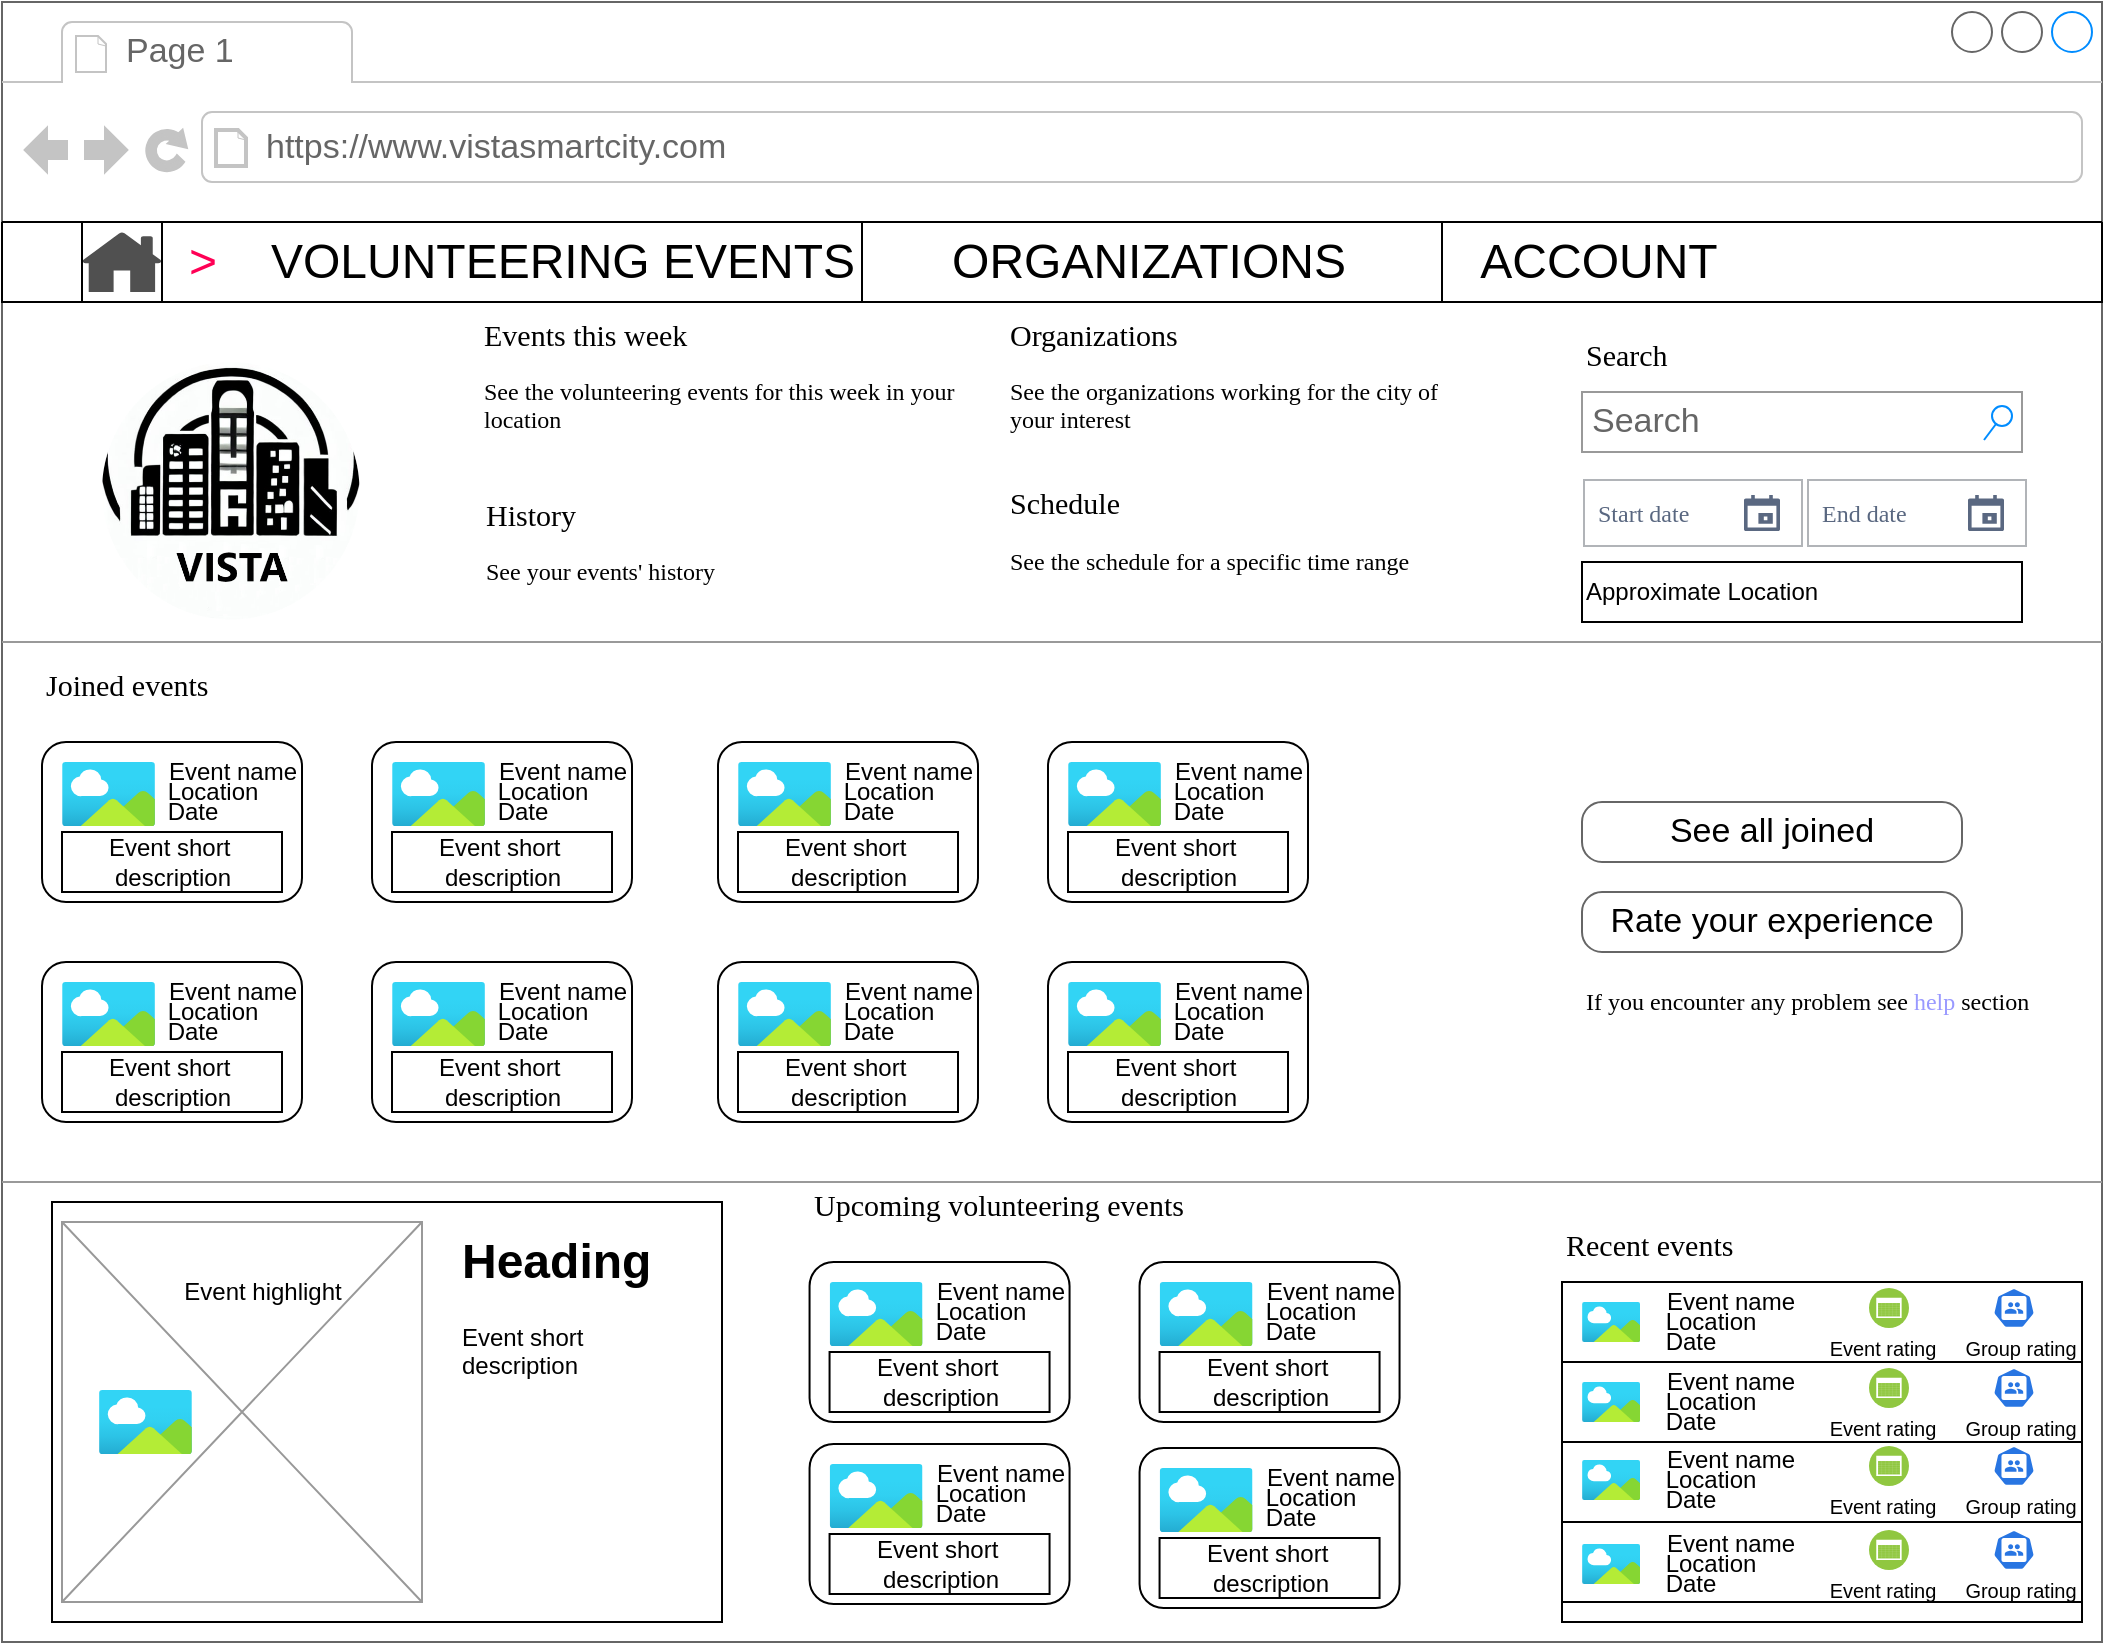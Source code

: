 <mxfile version="21.2.3" type="github">
  <diagram name="Page-1" id="2cc2dc42-3aac-f2a9-1cec-7a8b7cbee084">
    <mxGraphModel dx="1221" dy="743" grid="1" gridSize="10" guides="1" tooltips="1" connect="1" arrows="1" fold="1" page="1" pageScale="1" pageWidth="1100" pageHeight="850" background="none" math="0" shadow="0">
      <root>
        <mxCell id="0" />
        <mxCell id="1" parent="0" />
        <mxCell id="7026571954dc6520-1" value="" style="strokeWidth=1;shadow=0;dashed=0;align=center;html=1;shape=mxgraph.mockup.containers.browserWindow;rSize=0;strokeColor=#666666;mainText=,;recursiveResize=0;rounded=0;labelBackgroundColor=none;fontFamily=Verdana;fontSize=12" parent="1" vertex="1">
          <mxGeometry x="30" y="20" width="1050" height="820" as="geometry" />
        </mxCell>
        <mxCell id="7026571954dc6520-2" value="Page 1" style="strokeWidth=1;shadow=0;dashed=0;align=center;html=1;shape=mxgraph.mockup.containers.anchor;fontSize=17;fontColor=#666666;align=left;" parent="7026571954dc6520-1" vertex="1">
          <mxGeometry x="60" y="12" width="110" height="26" as="geometry" />
        </mxCell>
        <mxCell id="7026571954dc6520-3" value="https://www.vistasmartcity.com" style="strokeWidth=1;shadow=0;dashed=0;align=center;html=1;shape=mxgraph.mockup.containers.anchor;rSize=0;fontSize=17;fontColor=#666666;align=left;" parent="7026571954dc6520-1" vertex="1">
          <mxGeometry x="130" y="60" width="250" height="26" as="geometry" />
        </mxCell>
        <mxCell id="7026571954dc6520-6" value="Events this week" style="text;html=1;points=[];align=left;verticalAlign=top;spacingTop=-4;fontSize=15;fontFamily=Verdana" parent="7026571954dc6520-1" vertex="1">
          <mxGeometry x="239" y="155" width="170" height="30" as="geometry" />
        </mxCell>
        <mxCell id="7026571954dc6520-7" value="See the volunteering events for this week in your location" style="text;html=1;points=[];align=left;verticalAlign=top;spacingTop=-4;fontSize=12;fontFamily=Verdana;whiteSpace=wrap;" parent="7026571954dc6520-1" vertex="1">
          <mxGeometry x="239" y="185" width="240" height="40" as="geometry" />
        </mxCell>
        <mxCell id="7026571954dc6520-8" value="History" style="text;html=1;points=[];align=left;verticalAlign=top;spacingTop=-4;fontSize=15;fontFamily=Verdana" parent="7026571954dc6520-1" vertex="1">
          <mxGeometry x="240" y="245" width="170" height="30" as="geometry" />
        </mxCell>
        <mxCell id="7026571954dc6520-9" value="See your events&#39; history" style="text;html=1;points=[];align=left;verticalAlign=top;spacingTop=-4;fontSize=12;fontFamily=Verdana;whiteSpace=wrap;" parent="7026571954dc6520-1" vertex="1">
          <mxGeometry x="240" y="275" width="240" height="40" as="geometry" />
        </mxCell>
        <mxCell id="7026571954dc6520-10" value="Schedule" style="text;html=1;points=[];align=left;verticalAlign=top;spacingTop=-4;fontSize=15;fontFamily=Verdana" parent="7026571954dc6520-1" vertex="1">
          <mxGeometry x="502" y="239" width="170" height="30" as="geometry" />
        </mxCell>
        <mxCell id="7026571954dc6520-11" value="See the schedule for a specific time range" style="text;html=1;points=[];align=left;verticalAlign=top;spacingTop=-4;fontSize=12;fontFamily=Verdana;whiteSpace=wrap;" parent="7026571954dc6520-1" vertex="1">
          <mxGeometry x="502" y="270" width="240" height="40" as="geometry" />
        </mxCell>
        <mxCell id="7026571954dc6520-12" value="Search" style="text;html=1;points=[];align=left;verticalAlign=top;spacingTop=-4;fontSize=15;fontFamily=Verdana" parent="7026571954dc6520-1" vertex="1">
          <mxGeometry x="790" y="165" width="170" height="30" as="geometry" />
        </mxCell>
        <mxCell id="7026571954dc6520-14" value="Search" style="strokeWidth=1;shadow=0;dashed=0;align=center;html=1;shape=mxgraph.mockup.forms.searchBox;strokeColor=#999999;mainText=;strokeColor2=#008cff;fontColor=#666666;fontSize=17;align=left;spacingLeft=3;rounded=0;labelBackgroundColor=none;" parent="7026571954dc6520-1" vertex="1">
          <mxGeometry x="790" y="195" width="220" height="30" as="geometry" />
        </mxCell>
        <mxCell id="7026571954dc6520-15" value="" style="verticalLabelPosition=bottom;shadow=0;dashed=0;align=center;html=1;verticalAlign=top;strokeWidth=1;shape=mxgraph.mockup.markup.line;strokeColor=#999999;rounded=0;labelBackgroundColor=none;fillColor=#ffffff;fontFamily=Verdana;fontSize=12;fontColor=#000000;" parent="7026571954dc6520-1" vertex="1">
          <mxGeometry y="310" width="1050" height="20" as="geometry" />
        </mxCell>
        <mxCell id="7026571954dc6520-16" value="Joined events" style="text;html=1;points=[];align=left;verticalAlign=top;spacingTop=-4;fontSize=15;fontFamily=Verdana" parent="7026571954dc6520-1" vertex="1">
          <mxGeometry x="20" y="330" width="170" height="30" as="geometry" />
        </mxCell>
        <mxCell id="7026571954dc6520-18" value="See all joined" style="strokeWidth=1;shadow=0;dashed=0;align=center;html=1;shape=mxgraph.mockup.buttons.button;strokeColor=#666666;mainText=;buttonStyle=round;fontSize=17;fontStyle=0;fillColor=none;whiteSpace=wrap;rounded=0;labelBackgroundColor=none;" parent="7026571954dc6520-1" vertex="1">
          <mxGeometry x="790" y="400" width="190" height="30" as="geometry" />
        </mxCell>
        <mxCell id="7026571954dc6520-19" value="Rate your experience" style="strokeWidth=1;shadow=0;dashed=0;align=center;html=1;shape=mxgraph.mockup.buttons.button;strokeColor=#666666;mainText=;buttonStyle=round;fontSize=17;fontStyle=0;fillColor=none;whiteSpace=wrap;rounded=0;labelBackgroundColor=none;" parent="7026571954dc6520-1" vertex="1">
          <mxGeometry x="790" y="445" width="190" height="30" as="geometry" />
        </mxCell>
        <mxCell id="7026571954dc6520-20" value="If you encounter any problem see &lt;font color=&quot;#9999ff&quot;&gt;help&lt;/font&gt; section" style="text;html=1;points=[];align=left;verticalAlign=top;spacingTop=-4;fontSize=12;fontFamily=Verdana;whiteSpace=wrap;" parent="7026571954dc6520-1" vertex="1">
          <mxGeometry x="790" y="490" width="240" height="40" as="geometry" />
        </mxCell>
        <mxCell id="7026571954dc6520-21" value="" style="verticalLabelPosition=bottom;shadow=0;dashed=0;align=center;html=1;verticalAlign=top;strokeWidth=1;shape=mxgraph.mockup.markup.line;strokeColor=#999999;rounded=0;labelBackgroundColor=none;fillColor=#ffffff;fontFamily=Verdana;fontSize=12;fontColor=#000000;" parent="7026571954dc6520-1" vertex="1">
          <mxGeometry y="580" width="1050" height="20" as="geometry" />
        </mxCell>
        <mxCell id="7026571954dc6520-22" value="" style="verticalLabelPosition=bottom;shadow=0;dashed=0;align=center;html=1;verticalAlign=top;strokeWidth=1;shape=mxgraph.mockup.graphics.simpleIcon;strokeColor=#999999;fillColor=#ffffff;rounded=0;labelBackgroundColor=none;fontFamily=Verdana;fontSize=12;fontColor=#000000;" parent="7026571954dc6520-1" vertex="1">
          <mxGeometry x="30" y="610" width="180" height="190" as="geometry" />
        </mxCell>
        <mxCell id="7026571954dc6520-32" value="Recent events" style="text;html=1;points=[];align=left;verticalAlign=top;spacingTop=-4;fontSize=15;fontFamily=Verdana" parent="7026571954dc6520-1" vertex="1">
          <mxGeometry x="780" y="610" width="170" height="30" as="geometry" />
        </mxCell>
        <mxCell id="7026571954dc6520-33" value="&lt;div style=&quot;text-align: justify&quot;&gt;&lt;/div&gt;" style="whiteSpace=wrap;html=1;rounded=0;shadow=0;labelBackgroundColor=none;strokeWidth=1;fontFamily=Verdana;fontSize=12;align=center;verticalAlign=top;" parent="7026571954dc6520-1" vertex="1">
          <mxGeometry x="780" y="640" width="260" height="170" as="geometry" />
        </mxCell>
        <mxCell id="wlsTM-EWgnDsblmS1kuD-5" value="" style="shape=image;html=1;verticalAlign=top;verticalLabelPosition=bottom;labelBackgroundColor=#ffffff;imageAspect=0;aspect=fixed;image=https://cdn4.iconfinder.com/data/icons/evil-icons-user-interface/64/menu-128.png" parent="7026571954dc6520-1" vertex="1">
          <mxGeometry y="110" width="40" height="40" as="geometry" />
        </mxCell>
        <mxCell id="wlsTM-EWgnDsblmS1kuD-13" value="" style="sketch=0;pointerEvents=1;shadow=0;dashed=0;html=1;strokeColor=none;fillColor=#505050;labelPosition=center;verticalLabelPosition=bottom;verticalAlign=top;outlineConnect=0;align=center;shape=mxgraph.office.concepts.home;" parent="7026571954dc6520-1" vertex="1">
          <mxGeometry x="40" y="115" width="40" height="30" as="geometry" />
        </mxCell>
        <mxCell id="wlsTM-EWgnDsblmS1kuD-19" value="" style="rounded=1;whiteSpace=wrap;html=1;" parent="7026571954dc6520-1" vertex="1">
          <mxGeometry x="20" y="370" width="130" height="80" as="geometry" />
        </mxCell>
        <mxCell id="wlsTM-EWgnDsblmS1kuD-20" value="" style="aspect=fixed;html=1;points=[];align=center;image;fontSize=12;image=img/lib/azure2/general/Image.svg;" parent="7026571954dc6520-1" vertex="1">
          <mxGeometry x="30" y="380" width="46.55" height="32" as="geometry" />
        </mxCell>
        <mxCell id="wlsTM-EWgnDsblmS1kuD-21" value="Event name" style="text;html=1;align=center;verticalAlign=middle;resizable=0;points=[];autosize=1;strokeColor=none;fillColor=none;" parent="7026571954dc6520-1" vertex="1">
          <mxGeometry x="70" y="370" width="90" height="30" as="geometry" />
        </mxCell>
        <mxCell id="wlsTM-EWgnDsblmS1kuD-22" value="Location" style="text;html=1;align=center;verticalAlign=middle;resizable=0;points=[];autosize=1;strokeColor=none;fillColor=none;" parent="7026571954dc6520-1" vertex="1">
          <mxGeometry x="70" y="380" width="70" height="30" as="geometry" />
        </mxCell>
        <mxCell id="wlsTM-EWgnDsblmS1kuD-23" value="Date" style="text;html=1;align=center;verticalAlign=middle;resizable=0;points=[];autosize=1;strokeColor=none;fillColor=none;" parent="7026571954dc6520-1" vertex="1">
          <mxGeometry x="70" y="390" width="50" height="30" as="geometry" />
        </mxCell>
        <mxCell id="wlsTM-EWgnDsblmS1kuD-24" value="" style="rounded=0;whiteSpace=wrap;html=1;" parent="7026571954dc6520-1" vertex="1">
          <mxGeometry x="30" y="415" width="110" height="30" as="geometry" />
        </mxCell>
        <mxCell id="wlsTM-EWgnDsblmS1kuD-25" value="Event short&amp;nbsp;&lt;br&gt;description" style="text;html=1;align=center;verticalAlign=middle;resizable=0;points=[];autosize=1;strokeColor=none;fillColor=none;" parent="7026571954dc6520-1" vertex="1">
          <mxGeometry x="40" y="410" width="90" height="40" as="geometry" />
        </mxCell>
        <mxCell id="wlsTM-EWgnDsblmS1kuD-26" value="" style="rounded=1;whiteSpace=wrap;html=1;" parent="7026571954dc6520-1" vertex="1">
          <mxGeometry x="20" y="480" width="130" height="80" as="geometry" />
        </mxCell>
        <mxCell id="wlsTM-EWgnDsblmS1kuD-27" value="" style="aspect=fixed;html=1;points=[];align=center;image;fontSize=12;image=img/lib/azure2/general/Image.svg;" parent="7026571954dc6520-1" vertex="1">
          <mxGeometry x="30" y="490" width="46.55" height="32" as="geometry" />
        </mxCell>
        <mxCell id="wlsTM-EWgnDsblmS1kuD-28" value="Event name" style="text;html=1;align=center;verticalAlign=middle;resizable=0;points=[];autosize=1;strokeColor=none;fillColor=none;" parent="7026571954dc6520-1" vertex="1">
          <mxGeometry x="70" y="480" width="90" height="30" as="geometry" />
        </mxCell>
        <mxCell id="wlsTM-EWgnDsblmS1kuD-29" value="Location" style="text;html=1;align=center;verticalAlign=middle;resizable=0;points=[];autosize=1;strokeColor=none;fillColor=none;" parent="7026571954dc6520-1" vertex="1">
          <mxGeometry x="70" y="490" width="70" height="30" as="geometry" />
        </mxCell>
        <mxCell id="wlsTM-EWgnDsblmS1kuD-30" value="Date" style="text;html=1;align=center;verticalAlign=middle;resizable=0;points=[];autosize=1;strokeColor=none;fillColor=none;" parent="7026571954dc6520-1" vertex="1">
          <mxGeometry x="70" y="500" width="50" height="30" as="geometry" />
        </mxCell>
        <mxCell id="wlsTM-EWgnDsblmS1kuD-31" value="" style="rounded=0;whiteSpace=wrap;html=1;" parent="7026571954dc6520-1" vertex="1">
          <mxGeometry x="30" y="525" width="110" height="30" as="geometry" />
        </mxCell>
        <mxCell id="wlsTM-EWgnDsblmS1kuD-32" value="Event short&amp;nbsp;&lt;br&gt;description" style="text;html=1;align=center;verticalAlign=middle;resizable=0;points=[];autosize=1;strokeColor=none;fillColor=none;" parent="7026571954dc6520-1" vertex="1">
          <mxGeometry x="40" y="520" width="90" height="40" as="geometry" />
        </mxCell>
        <mxCell id="wlsTM-EWgnDsblmS1kuD-33" value="" style="rounded=1;whiteSpace=wrap;html=1;" parent="7026571954dc6520-1" vertex="1">
          <mxGeometry x="185" y="370" width="130" height="80" as="geometry" />
        </mxCell>
        <mxCell id="wlsTM-EWgnDsblmS1kuD-34" value="" style="aspect=fixed;html=1;points=[];align=center;image;fontSize=12;image=img/lib/azure2/general/Image.svg;" parent="7026571954dc6520-1" vertex="1">
          <mxGeometry x="195" y="380" width="46.55" height="32" as="geometry" />
        </mxCell>
        <mxCell id="wlsTM-EWgnDsblmS1kuD-35" value="Event name" style="text;html=1;align=center;verticalAlign=middle;resizable=0;points=[];autosize=1;strokeColor=none;fillColor=none;" parent="7026571954dc6520-1" vertex="1">
          <mxGeometry x="235" y="370" width="90" height="30" as="geometry" />
        </mxCell>
        <mxCell id="wlsTM-EWgnDsblmS1kuD-36" value="Location" style="text;html=1;align=center;verticalAlign=middle;resizable=0;points=[];autosize=1;strokeColor=none;fillColor=none;" parent="7026571954dc6520-1" vertex="1">
          <mxGeometry x="235" y="380" width="70" height="30" as="geometry" />
        </mxCell>
        <mxCell id="wlsTM-EWgnDsblmS1kuD-37" value="Date" style="text;html=1;align=center;verticalAlign=middle;resizable=0;points=[];autosize=1;strokeColor=none;fillColor=none;" parent="7026571954dc6520-1" vertex="1">
          <mxGeometry x="235" y="390" width="50" height="30" as="geometry" />
        </mxCell>
        <mxCell id="wlsTM-EWgnDsblmS1kuD-38" value="" style="rounded=0;whiteSpace=wrap;html=1;" parent="7026571954dc6520-1" vertex="1">
          <mxGeometry x="195" y="415" width="110" height="30" as="geometry" />
        </mxCell>
        <mxCell id="wlsTM-EWgnDsblmS1kuD-39" value="Event short&amp;nbsp;&lt;br&gt;description" style="text;html=1;align=center;verticalAlign=middle;resizable=0;points=[];autosize=1;strokeColor=none;fillColor=none;" parent="7026571954dc6520-1" vertex="1">
          <mxGeometry x="205" y="410" width="90" height="40" as="geometry" />
        </mxCell>
        <mxCell id="wlsTM-EWgnDsblmS1kuD-40" value="" style="rounded=1;whiteSpace=wrap;html=1;" parent="7026571954dc6520-1" vertex="1">
          <mxGeometry x="185" y="480" width="130" height="80" as="geometry" />
        </mxCell>
        <mxCell id="wlsTM-EWgnDsblmS1kuD-41" value="" style="aspect=fixed;html=1;points=[];align=center;image;fontSize=12;image=img/lib/azure2/general/Image.svg;" parent="7026571954dc6520-1" vertex="1">
          <mxGeometry x="195" y="490" width="46.55" height="32" as="geometry" />
        </mxCell>
        <mxCell id="wlsTM-EWgnDsblmS1kuD-42" value="Event name" style="text;html=1;align=center;verticalAlign=middle;resizable=0;points=[];autosize=1;strokeColor=none;fillColor=none;" parent="7026571954dc6520-1" vertex="1">
          <mxGeometry x="235" y="480" width="90" height="30" as="geometry" />
        </mxCell>
        <mxCell id="wlsTM-EWgnDsblmS1kuD-43" value="Location" style="text;html=1;align=center;verticalAlign=middle;resizable=0;points=[];autosize=1;strokeColor=none;fillColor=none;" parent="7026571954dc6520-1" vertex="1">
          <mxGeometry x="235" y="490" width="70" height="30" as="geometry" />
        </mxCell>
        <mxCell id="wlsTM-EWgnDsblmS1kuD-44" value="Date" style="text;html=1;align=center;verticalAlign=middle;resizable=0;points=[];autosize=1;strokeColor=none;fillColor=none;" parent="7026571954dc6520-1" vertex="1">
          <mxGeometry x="235" y="500" width="50" height="30" as="geometry" />
        </mxCell>
        <mxCell id="wlsTM-EWgnDsblmS1kuD-45" value="" style="rounded=0;whiteSpace=wrap;html=1;" parent="7026571954dc6520-1" vertex="1">
          <mxGeometry x="195" y="525" width="110" height="30" as="geometry" />
        </mxCell>
        <mxCell id="wlsTM-EWgnDsblmS1kuD-46" value="Event short&amp;nbsp;&lt;br&gt;description" style="text;html=1;align=center;verticalAlign=middle;resizable=0;points=[];autosize=1;strokeColor=none;fillColor=none;" parent="7026571954dc6520-1" vertex="1">
          <mxGeometry x="205" y="520" width="90" height="40" as="geometry" />
        </mxCell>
        <mxCell id="wlsTM-EWgnDsblmS1kuD-47" value="" style="rounded=1;whiteSpace=wrap;html=1;" parent="7026571954dc6520-1" vertex="1">
          <mxGeometry x="358" y="370" width="130" height="80" as="geometry" />
        </mxCell>
        <mxCell id="wlsTM-EWgnDsblmS1kuD-48" value="" style="aspect=fixed;html=1;points=[];align=center;image;fontSize=12;image=img/lib/azure2/general/Image.svg;" parent="7026571954dc6520-1" vertex="1">
          <mxGeometry x="368" y="380" width="46.55" height="32" as="geometry" />
        </mxCell>
        <mxCell id="wlsTM-EWgnDsblmS1kuD-49" value="Event name" style="text;html=1;align=center;verticalAlign=middle;resizable=0;points=[];autosize=1;strokeColor=none;fillColor=none;" parent="7026571954dc6520-1" vertex="1">
          <mxGeometry x="408" y="370" width="90" height="30" as="geometry" />
        </mxCell>
        <mxCell id="wlsTM-EWgnDsblmS1kuD-50" value="Location" style="text;html=1;align=center;verticalAlign=middle;resizable=0;points=[];autosize=1;strokeColor=none;fillColor=none;" parent="7026571954dc6520-1" vertex="1">
          <mxGeometry x="408" y="380" width="70" height="30" as="geometry" />
        </mxCell>
        <mxCell id="wlsTM-EWgnDsblmS1kuD-51" value="Date" style="text;html=1;align=center;verticalAlign=middle;resizable=0;points=[];autosize=1;strokeColor=none;fillColor=none;" parent="7026571954dc6520-1" vertex="1">
          <mxGeometry x="408" y="390" width="50" height="30" as="geometry" />
        </mxCell>
        <mxCell id="wlsTM-EWgnDsblmS1kuD-52" value="" style="rounded=0;whiteSpace=wrap;html=1;" parent="7026571954dc6520-1" vertex="1">
          <mxGeometry x="368" y="415" width="110" height="30" as="geometry" />
        </mxCell>
        <mxCell id="wlsTM-EWgnDsblmS1kuD-53" value="Event short&amp;nbsp;&lt;br&gt;description" style="text;html=1;align=center;verticalAlign=middle;resizable=0;points=[];autosize=1;strokeColor=none;fillColor=none;" parent="7026571954dc6520-1" vertex="1">
          <mxGeometry x="378" y="410" width="90" height="40" as="geometry" />
        </mxCell>
        <mxCell id="wlsTM-EWgnDsblmS1kuD-54" value="" style="rounded=1;whiteSpace=wrap;html=1;" parent="7026571954dc6520-1" vertex="1">
          <mxGeometry x="358" y="480" width="130" height="80" as="geometry" />
        </mxCell>
        <mxCell id="wlsTM-EWgnDsblmS1kuD-55" value="" style="aspect=fixed;html=1;points=[];align=center;image;fontSize=12;image=img/lib/azure2/general/Image.svg;" parent="7026571954dc6520-1" vertex="1">
          <mxGeometry x="368" y="490" width="46.55" height="32" as="geometry" />
        </mxCell>
        <mxCell id="wlsTM-EWgnDsblmS1kuD-56" value="Event name" style="text;html=1;align=center;verticalAlign=middle;resizable=0;points=[];autosize=1;strokeColor=none;fillColor=none;" parent="7026571954dc6520-1" vertex="1">
          <mxGeometry x="408" y="480" width="90" height="30" as="geometry" />
        </mxCell>
        <mxCell id="wlsTM-EWgnDsblmS1kuD-57" value="Location" style="text;html=1;align=center;verticalAlign=middle;resizable=0;points=[];autosize=1;strokeColor=none;fillColor=none;" parent="7026571954dc6520-1" vertex="1">
          <mxGeometry x="408" y="490" width="70" height="30" as="geometry" />
        </mxCell>
        <mxCell id="wlsTM-EWgnDsblmS1kuD-58" value="Date" style="text;html=1;align=center;verticalAlign=middle;resizable=0;points=[];autosize=1;strokeColor=none;fillColor=none;" parent="7026571954dc6520-1" vertex="1">
          <mxGeometry x="408" y="500" width="50" height="30" as="geometry" />
        </mxCell>
        <mxCell id="wlsTM-EWgnDsblmS1kuD-59" value="" style="rounded=0;whiteSpace=wrap;html=1;" parent="7026571954dc6520-1" vertex="1">
          <mxGeometry x="368" y="525" width="110" height="30" as="geometry" />
        </mxCell>
        <mxCell id="wlsTM-EWgnDsblmS1kuD-60" value="Event short&amp;nbsp;&lt;br&gt;description" style="text;html=1;align=center;verticalAlign=middle;resizable=0;points=[];autosize=1;strokeColor=none;fillColor=none;" parent="7026571954dc6520-1" vertex="1">
          <mxGeometry x="378" y="520" width="90" height="40" as="geometry" />
        </mxCell>
        <mxCell id="wlsTM-EWgnDsblmS1kuD-61" value="" style="rounded=1;whiteSpace=wrap;html=1;" parent="7026571954dc6520-1" vertex="1">
          <mxGeometry x="523" y="370" width="130" height="80" as="geometry" />
        </mxCell>
        <mxCell id="wlsTM-EWgnDsblmS1kuD-62" value="" style="aspect=fixed;html=1;points=[];align=center;image;fontSize=12;image=img/lib/azure2/general/Image.svg;" parent="7026571954dc6520-1" vertex="1">
          <mxGeometry x="533" y="380" width="46.55" height="32" as="geometry" />
        </mxCell>
        <mxCell id="wlsTM-EWgnDsblmS1kuD-63" value="Event name" style="text;html=1;align=center;verticalAlign=middle;resizable=0;points=[];autosize=1;strokeColor=none;fillColor=none;" parent="7026571954dc6520-1" vertex="1">
          <mxGeometry x="573" y="370" width="90" height="30" as="geometry" />
        </mxCell>
        <mxCell id="wlsTM-EWgnDsblmS1kuD-64" value="Location" style="text;html=1;align=center;verticalAlign=middle;resizable=0;points=[];autosize=1;strokeColor=none;fillColor=none;" parent="7026571954dc6520-1" vertex="1">
          <mxGeometry x="573" y="380" width="70" height="30" as="geometry" />
        </mxCell>
        <mxCell id="wlsTM-EWgnDsblmS1kuD-65" value="Date" style="text;html=1;align=center;verticalAlign=middle;resizable=0;points=[];autosize=1;strokeColor=none;fillColor=none;" parent="7026571954dc6520-1" vertex="1">
          <mxGeometry x="573" y="390" width="50" height="30" as="geometry" />
        </mxCell>
        <mxCell id="wlsTM-EWgnDsblmS1kuD-66" value="" style="rounded=0;whiteSpace=wrap;html=1;" parent="7026571954dc6520-1" vertex="1">
          <mxGeometry x="533" y="415" width="110" height="30" as="geometry" />
        </mxCell>
        <mxCell id="wlsTM-EWgnDsblmS1kuD-67" value="Event short&amp;nbsp;&lt;br&gt;description" style="text;html=1;align=center;verticalAlign=middle;resizable=0;points=[];autosize=1;strokeColor=none;fillColor=none;" parent="7026571954dc6520-1" vertex="1">
          <mxGeometry x="543" y="410" width="90" height="40" as="geometry" />
        </mxCell>
        <mxCell id="wlsTM-EWgnDsblmS1kuD-68" value="" style="rounded=1;whiteSpace=wrap;html=1;" parent="7026571954dc6520-1" vertex="1">
          <mxGeometry x="523" y="480" width="130" height="80" as="geometry" />
        </mxCell>
        <mxCell id="wlsTM-EWgnDsblmS1kuD-69" value="" style="aspect=fixed;html=1;points=[];align=center;image;fontSize=12;image=img/lib/azure2/general/Image.svg;" parent="7026571954dc6520-1" vertex="1">
          <mxGeometry x="533" y="490" width="46.55" height="32" as="geometry" />
        </mxCell>
        <mxCell id="wlsTM-EWgnDsblmS1kuD-70" value="Event name" style="text;html=1;align=center;verticalAlign=middle;resizable=0;points=[];autosize=1;strokeColor=none;fillColor=none;" parent="7026571954dc6520-1" vertex="1">
          <mxGeometry x="573" y="480" width="90" height="30" as="geometry" />
        </mxCell>
        <mxCell id="wlsTM-EWgnDsblmS1kuD-71" value="Location" style="text;html=1;align=center;verticalAlign=middle;resizable=0;points=[];autosize=1;strokeColor=none;fillColor=none;" parent="7026571954dc6520-1" vertex="1">
          <mxGeometry x="573" y="490" width="70" height="30" as="geometry" />
        </mxCell>
        <mxCell id="wlsTM-EWgnDsblmS1kuD-72" value="Date" style="text;html=1;align=center;verticalAlign=middle;resizable=0;points=[];autosize=1;strokeColor=none;fillColor=none;" parent="7026571954dc6520-1" vertex="1">
          <mxGeometry x="573" y="500" width="50" height="30" as="geometry" />
        </mxCell>
        <mxCell id="wlsTM-EWgnDsblmS1kuD-73" value="" style="rounded=0;whiteSpace=wrap;html=1;" parent="7026571954dc6520-1" vertex="1">
          <mxGeometry x="533" y="525" width="110" height="30" as="geometry" />
        </mxCell>
        <mxCell id="wlsTM-EWgnDsblmS1kuD-74" value="Event short&amp;nbsp;&lt;br&gt;description" style="text;html=1;align=center;verticalAlign=middle;resizable=0;points=[];autosize=1;strokeColor=none;fillColor=none;" parent="7026571954dc6520-1" vertex="1">
          <mxGeometry x="543" y="520" width="90" height="40" as="geometry" />
        </mxCell>
        <mxCell id="wlsTM-EWgnDsblmS1kuD-154" value="Event highlight" style="text;html=1;align=center;verticalAlign=middle;resizable=0;points=[];autosize=1;strokeColor=none;fillColor=none;" parent="7026571954dc6520-1" vertex="1">
          <mxGeometry x="80" y="630" width="100" height="30" as="geometry" />
        </mxCell>
        <mxCell id="wlsTM-EWgnDsblmS1kuD-155" value="" style="aspect=fixed;html=1;points=[];align=center;image;fontSize=12;image=img/lib/azure2/general/Image.svg;" parent="7026571954dc6520-1" vertex="1">
          <mxGeometry x="48.45" y="694" width="46.55" height="32" as="geometry" />
        </mxCell>
        <mxCell id="wlsTM-EWgnDsblmS1kuD-2" value="See the organizations working for the city of your interest" style="text;html=1;points=[];align=left;verticalAlign=top;spacingTop=-4;fontSize=12;fontFamily=Verdana;whiteSpace=wrap;" parent="7026571954dc6520-1" vertex="1">
          <mxGeometry x="502" y="185" width="240" height="40" as="geometry" />
        </mxCell>
        <mxCell id="wlsTM-EWgnDsblmS1kuD-1" value="Organizations" style="text;html=1;points=[];align=left;verticalAlign=top;spacingTop=-4;fontSize=15;fontFamily=Verdana" parent="7026571954dc6520-1" vertex="1">
          <mxGeometry x="502" y="155" width="170" height="30" as="geometry" />
        </mxCell>
        <mxCell id="Ge-I_H_O3i1TYtU1H6FU-1" value="&lt;font face=&quot;Times New Roman&quot;&gt;Start date&lt;/font&gt;" style="rounded=0;arcSize=9;fillColor=none;align=left;spacingLeft=5;strokeColor=#B1B4B8;html=1;strokeWidth=1;fontColor=#596780;fontSize=12;hachureGap=4;pointerEvents=0;fontFamily=Architects Daughter;fontSource=https%3A%2F%2Ffonts.googleapis.com%2Fcss%3Ffamily%3DArchitects%2BDaughter;" vertex="1" parent="7026571954dc6520-1">
          <mxGeometry x="791" y="239" width="109" height="33" as="geometry" />
        </mxCell>
        <mxCell id="Ge-I_H_O3i1TYtU1H6FU-2" value="" style="shape=mxgraph.gmdl.calendar;fillColor=#5A6881;strokeColor=none;sketch=0;hachureGap=4;pointerEvents=0;fontFamily=Architects Daughter;fontSource=https%3A%2F%2Ffonts.googleapis.com%2Fcss%3Ffamily%3DArchitects%2BDaughter;fontSize=20;" vertex="1" parent="Ge-I_H_O3i1TYtU1H6FU-1">
          <mxGeometry x="1" y="0.5" width="18" height="18" relative="1" as="geometry">
            <mxPoint x="-29" y="-9" as="offset" />
          </mxGeometry>
        </mxCell>
        <mxCell id="Ge-I_H_O3i1TYtU1H6FU-3" value="&lt;font face=&quot;Times New Roman&quot;&gt;End date&lt;/font&gt;" style="rounded=0;arcSize=9;fillColor=none;align=left;spacingLeft=5;strokeColor=#B1B4B8;html=1;strokeWidth=1;fontColor=#596780;fontSize=12;hachureGap=4;pointerEvents=0;fontFamily=Architects Daughter;fontSource=https%3A%2F%2Ffonts.googleapis.com%2Fcss%3Ffamily%3DArchitects%2BDaughter;" vertex="1" parent="7026571954dc6520-1">
          <mxGeometry x="903" y="239" width="109" height="33" as="geometry" />
        </mxCell>
        <mxCell id="Ge-I_H_O3i1TYtU1H6FU-4" value="" style="shape=mxgraph.gmdl.calendar;fillColor=#5A6881;strokeColor=none;sketch=0;hachureGap=4;pointerEvents=0;fontFamily=Architects Daughter;fontSource=https%3A%2F%2Ffonts.googleapis.com%2Fcss%3Ffamily%3DArchitects%2BDaughter;fontSize=20;" vertex="1" parent="Ge-I_H_O3i1TYtU1H6FU-3">
          <mxGeometry x="1" y="0.5" width="18" height="18" relative="1" as="geometry">
            <mxPoint x="-29" y="-9" as="offset" />
          </mxGeometry>
        </mxCell>
        <mxCell id="Ge-I_H_O3i1TYtU1H6FU-5" value="Approximate Location" style="rounded=0;whiteSpace=wrap;html=1;align=left;" vertex="1" parent="7026571954dc6520-1">
          <mxGeometry x="790" y="280" width="220" height="30" as="geometry" />
        </mxCell>
        <mxCell id="Ge-I_H_O3i1TYtU1H6FU-7" value="" style="shape=image;html=1;verticalAlign=top;verticalLabelPosition=bottom;labelBackgroundColor=#ffffff;imageAspect=0;aspect=fixed;image=https://cdn4.iconfinder.com/data/icons/social-media-2273/64/social_media_network_online_maps-128.png" vertex="1" parent="7026571954dc6520-1">
          <mxGeometry x="970" y="280" width="30" height="30" as="geometry" />
        </mxCell>
        <mxCell id="Ge-I_H_O3i1TYtU1H6FU-25" value="" style="shape=image;verticalLabelPosition=bottom;labelBackgroundColor=default;verticalAlign=top;aspect=fixed;imageAspect=0;image=data:image/png,iVBORw0KGgoAAAANSUhEUgAAAgAAAAIACAYAAAD0eNT6AAAABGdBTUEAALGP&#xa;C/xhBQAAAYVpQ0NQSUNDIHByb2ZpbGUAACiRfZE9SMNQFIVPU0uLVBzsoOKQ&#xa;oTqIXVTEUapYBAulrdCqg8lL/6BJQ5Li4ii4Fhz8Waw6uDjr6uAqCII/IK4u&#xa;ToouUuJ9SaFFjBce7+O8ew7v3QcIzSpTzZ45QNUsI52Ii7n8qhh8RQA+hDCE&#xa;cYmZejKzmIVnfd1TL9VdjGd59/1ZfUrBZIBPJJ5jumERbxDPbFo6533iCCtL&#xa;CvE58YRBFyR+5Lrs8hvnksMCz4wY2fQ8cYRYLHWx3MWsbKjE08RRRdUoX8i5&#xa;rHDe4qxW66x9T/7CcEFbyXCd1ggSWEISKYiQUUcFVViI0a6RYiJN53EP/7Dj&#xa;T5FLJlcFjBwLqEGF5PjB/+D3bM3i1KSbFI4DgRfb/hgFgrtAq2Hb38e23ToB&#xa;/M/Aldbx15rA7CfpjY4WPQL6t4GL644m7wGXO8Dgky4ZkiP5aQnFIvB+Rt+U&#xa;BwZugd41d27tc5w+AFma1fINcHAIjJUoe93j3aHuuf3b057fD4VCcq6Owud8&#xa;AAAABmJLR0QA/wD/AP+gvaeTAAAACXBIWXMAAC4jAAAuIwF4pT92AAAAB3RJ&#xa;TUUH5wUBCB06gLqNmQAAABl0RVh0Q29tbWVudABDcmVhdGVkIHdpdGggR0lN&#xa;UFeBDhcAACAASURBVHja7L13mFzlmeb9O7FC56ScWjkhCZBRQFgCIUwUySQZ&#xa;sDE249nxeIK9+3mumbHXeGbtWe8Ez4xtFhv8mZHJGDDBRAuBERhJKKAISGpJ&#xa;LQmUO1Y4af845337VHV1d3WrW0jiPLrO1a2q6lNVJ7z3/aT7UYgssshOSXNd&#xa;txSoC7aaYKsGKoOt3FMoB0qDrQRIBFss2Ixg04JNCTYv2Jxgs4It43leBkgF&#xa;WxvQGmzNwXY82I4CR4LtEHBIV7XW6MxFFtnpYUp0CCKL7BMB92HAaGBksA0P&#xa;tqHBNhgo8zyv+x2p/X8L9/ie3VsL8DFwADigKMo+z/P2AXuDbbeuavujKyCy&#xa;yCICEFlkZzLITwAmAOODbSxQH2yJfgHjU48A5C4wilJofylgl+d5u4CdiqJ8&#xa;CHwIfKCr2gfRlRNZZBEBiCyy08Icx5kCTFcUZSowBZgMTALiAw7GpycByHkf&#xa;Rcn5DmlgO7BNUZStnudtATbpqrY1utIiiywiAJFF9gkBvZUEzgZmBtsMUM/C&#xa;z73nAxldPdafYOsNwB18MgmA4nV9jPIebwPeAzYCG4Jtnaqq7dGVGVlkEQGI&#xa;LLJ+Nde1z/E87zPAucF2TgEXvFuwP1EC0NPfu3j9/r1PUQLQ1T7eBdYCaxVF&#xa;Wa2q6rvRlRtZZBEBiCyy3nj3lcC8YJsTbBU9/6XaK8Dqd7A+AyIAKn0nAGEC&#xa;FLy+CfhjsL2lKMpbiqIcj67wyCKLCEBkkQWA79R4nncBuAuA84G5fQOhiACc&#xa;CAFQ3e4jAD19lvD37yYC8zbwJvAH4A1FUY5Ed0BkkUUEILJPD+AbwIXAwmA7&#xa;X/iQvQW08O+O43X7Os/z5O+KokhQE5uqqriui+u6KIqCpmny9eKxcLFc+P1d&#xa;10VRVTw8XNfNAUtVVf3XB7e4l5cqCL82HzjFc+Kzi89a6DOoSsf7u64rX6Oq&#xa;qjjuaJqGqvj/dz1X7ldVVHD874ii4IX2oWmafEx+TrWDbInXqrrWF/L1JrAS&#xa;WOnBClVRrOgOiSwiAJFFdmaB/nRgMXBRsJV2fpXb+5smB2xUCZBh4BMALf4f&#xa;Bv0wkIb3JZ53XRfHcfA8j3g83um5fA84f1/idWHyEf7c+e9Z/Hft/HrLslAU&#xa;BV3X0VSt43V4OI6Drun+uXAd+ZlUVfWJDgpWNouuaqhax986ti2/v2makiAU&#xa;jADkEZveRmE8X+Do98H2qqoom6I7J7KIAEQW2ekH+ArwOeASYAkwvee/6j0B&#xa;CIOgphk5HnzY85Xer/DG87z//EiBeExVVbmfTCYj9yv2ESYZtuvkEoo+3tJh&#xa;IA3vw3Zs//Moas5r89/Hsq2cCEB+1EN6/OJcucHxUdROx0McM0EwwscjTGxU&#xa;Ve1EcnoiMAUIQL5tAl4GXgJeVBXFi+6syCICEFlkpyboVwGXBdvn8GVze2G9&#xa;IwBh8PeBS8kJ54fBqpDHHI4WdAVW4bB/eF+h74xt29i2jW4aZDIZ2tvbaW9v&#xa;J51OS+9ZURQsy+oUgQiH+As9Fwbt0tJSDMMgHo9jmiaapqHrOoZhoOs6nuf5&#xa;vweefj6pyH9PGTcJCA2u14kECULlui6maXa8tsC5yN9v/uv6QADCdsjDexH4&#xa;HfA7TVGPRXdcZBEBiCyyT9Bc1x0MXAlc4Xne5fia933d2wkRAE0zOoFXvhcc&#xa;zo+L8HfYow2/3vM80uk0LS0ttLe3c/z4cdra2jh27BjHjh3j+PHjHDt2jKNH&#xa;j9La2krDnt2k02laW1tpbW2VBEB4yIZhdAL4MPCnUqmclEF+ZELTNJLJJBUV&#xa;FVRWVlJeXk5ZWRllZWXE43Fqa2spKSmhurpaPl9ZWUllZSUlJSWUl5cTi8Uw&#xa;DbOT91+I4MhoR7A0uZ7bZY2E6CIYQAIQjoxkgOeB54BnNUX9OLoTI4sIQGSR&#xa;nRzQrwWWBttVBOX3J16xfmIpAMtyOoXmw+BfyIN3XVd666lUiuPHj7N//372&#xa;7dtHY2Mje/bsYe/evRw5coT9+/eTTqdpb2+X3nyYOOhmkIIIAFV62AHJsK3u&#xa;69v0EEGQ9QWe15FzD37Xghx9OASvKIp8X90wiMVilJWVUVdXx7Bhw6ipqaG2&#xa;tpbq6mqGDx/OkCFDqKuro6amhqqqKkpLSwMSpeXsP/wehm5I0lCIXKko/Z0C&#xa;6IoA5F80zwC/BX6rKerh6A6NLCIAkUXWv6AfA64FrgGupoC07idBAHIL67SC&#xa;r0mn02QyGZqbm2lqauKjjz7iwIED7Nu3jz179rBnzx4OHz7M7t27JcBns1m5&#xa;f/G9dF2XIf0cgA/C4o7r9OGuV8IH8MQWkFB43nXdzvsLRSJisRjl5eUMHjyY&#xa;4cOHU1NTw8TJk6mtrWXUqFGMGDGCmpoaSktLicf8U53JZjAMI6d+QB6DAp+/&#xa;D0WAfSEAOacaeBp4CnhSU9RMdOdGFhGAyCLrO/BfDFwPXAcMKtYbPxkEIL+q&#xa;vrnZD72L8PzRo0fZv38/e/fu5dChQ3z44YccPnyYffv2cezYMRnKzm+vywf2&#xa;/LY+4SE7eZ5+zh1coKug1wBfIISes59iyEM4ehB+LO//ooivpKSEqqoqamtr&#xa;GTZsGPX19YwbN45BQ4Ywcfx4yisrqauro7S0FFVRcb0g+hG0IHanJngSCEDY&#xa;DgK/8TzvCV3VXonu5MgiAhBZZEWY47mTgBuCbUaxoK8qKo7rF8Wpqoqu69Ib&#xa;FQCbD566rqOgyMW9UGFcflGb7dhkMhkymQzHjh2joaGBPXv28N6GjRw4cIAd&#xa;O3bQ2NhIc3MzlmXhOE6nlr0z09QTJmDhnL4w0zTRTYPhQ4cxbMRwJk2axMSJ&#xa;E+U2atQoGSUIA7WCHxXxPC/nHOY/5nouqqJi2ZZMM4jWRdGi2AcCEP4eG4HH&#xa;gMd0Vdse3eGRRQQgssjCoOo6iqIoNwM34of5e7PA+vuw7Y5WuwDUZY46VEgm&#xa;wD/fQ3Zdt1MPu/ibVCpFa2srBw8epKGhgYaGBnbs2MH27dvZvn07Bw4cANeT&#xa;VflhD76r6veIAOQvQC4KoYhIALhqUBcg0iKoCslkktGjRzN79mzmzp3LuHHj&#xa;mDlzJrW1tWiqhu3YOaAvRIfEuQ23Lzqu06k1Md/zt21bEso+EICwPQU8Cjys&#xa;q1rUVhhZRAAi+1QD/3TgFuBmRVHGnsgCKxZw4b2FgVjTtI72vJASnW3bUrwm&#xa;DAitra00NTVx4MABNm3axPbt21m/fj0HDhzgwIEDNDc35xTVabqOY9kdN1MR&#xa;0rWRdV6AFJTcPv+ABojCSk3TcPHksdd0nUQigWmajBkzhlmzZnHuuecyYcIE&#xa;xo8fz/DhwzF0Q3r5wizbylElFOc93KGRr6dwAhGAQrYTeBh4SFe1SHAosogA&#xa;RPapAv7rgC/g5/Y7eeR9WWAF6IYlZMOev1CqE1v4edux2bdvH21tbTQ0NLB2&#xa;7VrWrFkjvfuWlhYSiQSZTKajyl7ksoVgTch7zQ/7C5nfyHpegMIEzQfejvOr&#xa;KIo/9CdM/DQNw/A1EDRNIxaLUVdXx7hx45gyZQqzZ8/mrLPOor6+nrKyMnRN&#xa;x3EdGSmyHdvXMAjC/+GogeP4r9NUrb8JQNh+A/xaV7XfRFdBZBEBiOxMBf1B&#xa;wG3ArcCsThfgCRIAy7JkCiD8uOM4ZLNZtAAowsV1x44dY+vWrWzfvp133nmH&#xa;bdu2sWnTJo4fO4am6+i6jmVZOa11St7+JRh104ceRQN6vwB1dcR0Xfe7Hrzc&#xa;lkdN13FsO4cYeJ5HTU0N9fX1TJ06lfPOO48FCxYwduxYSpIluddnQATC5DCc&#xa;MuqnFEB3th5YDvyXrmoHoysisogARHYmAP/ZwO3BVt3nC7QLBTjpsbmuzPta&#xa;tiXztvmeXXNLM7t372bbtm1s2LCB1atXs337dg4dOkQ6ncZzXVRNy2llM0xT&#xa;FoU5jiOBRwmKDV3XRVPUggV/EfifGAEIayvktEEq5JwDS9QIhLQKJCFQFAzD&#xa;oLq6mnHjxjF//nyWLFnCjBkzqKqqKihOpOu6jEaIlMGJXJ+9sKOe5z0APGBo&#xa;+rroyogsIgCRnY7A/zngS8DN/XKB9rDAhou88nO+mWyGxsZGGhoaePfdd1m7&#xa;di3vvfceu3fvpr2trfN7iSiB4xR8Luf9Q90CYaU/8gAsSgH0fH67k/PNb4X0&#xa;JzB2EAJF8zUGstmsPCfiXKmq6pOB4FyYpsmQIUM466yzWLx4MfPnz2f8+PGU&#xa;l5cXLBQUcxBOEgEI/93DwP9vaPqL0RUSWUQAIjsdgP9m4A78QTz9ChDdLbDh&#xa;IkDx3JEjR9iyZQvvv/8+a9asYePGjWzatIm21tac/aiaVhDsw33shml2eJl5&#xa;Fi4CzJf+jazv5zd8jg3DyFFALLSCKaoqxwZrwXyCnJqN4FyGraa2lpEjR7J0&#xa;6VI+85nPMGfOHGpqajpmMOTVJJxkAiDsJeCXhqY/HF0pkUUEILJTDfQV4M5g&#xa;m9uXfViWJZXebMeWbXliARb926KiX+T8dU3PafNqaW1hw4YNrF27lk2bNrFx&#xa;40bef/99mo4f72HV7RtAFbPYi7xyfoQgt+9dLdgHL8Lf4b8r5Cl7+R5zmHx0&#xa;NXI47zWhJ4tB7I79KW5hsaEuQLeY43+yOyliiThDhgxh2rRpnH/++SxatIgZ&#xa;M2ZQkizJKRT08Mhms/61GZwXcV2Gz2+4y8B27B5TCPnRrC7sbeA+4D5D06Pc&#xa;UmQRAYjsEwX+OPCVYJvZXx6gKMCyLEsWZsXMmAzLup6b06LV2tZKc3Mza9as&#xa;4dVXX2Xt2rXs3LmTgwcPFvbsB5gA9FQAKMLJuc+pRXuO4bHA4vWO4wzoudbz&#xa;hwnlRzeUQJ8//N3yqvWlHkKeEqCYBliI2AigzWQGWFk3dHoTySRjx45l0aJF&#xa;XHXVVcyZM4eK8oqcSEAY3FVVpaWlRb5GPF7sqOJC57yHa2AD8AvgF4amp6OV&#xa;KLKIAER2MoE/AdwVbFP7Y5+qopK1sti2TSwW65SLtR1btmWJwr629jZZyPfM&#xa;M8+wbds29u/bJ4FIgFQ8kSCdSp3UCEC+B2sYRg5Yd17gO0/DC79npyK4Lrzy&#xa;rrx4pYccttfXdEV3cr8BAPY4jEhRgLxQvev1asE6YXdY8d9bdBkIYam6ujqG&#xa;DBnCbbfdxmc/+1lmzJghPf9w0amhG1KJ0nVd2XUCfiqopxqCXhIAYVuAe4F7&#xa;DU1PRStTZBEBiGwggT8G/EmwTe3PfQsvKZzLFzlf4UUJ4D9y9Ahr165l5cqV&#xa;rFixgnXr1vniPyGBmEItfANJALoq9CsU1g+DekdbYue59r2JBNihFjgl2G94&#xa;5LAAtrDITfh9RCjbcRwppCS7GjxPevCdPlvwU8uTXg7PDFAUxScYofftFCHQ&#xa;ldzIgtcRAdA0jXQ6PaAEQDNy2wjDxzIWi6EoClOnTmXJkiVcdtllzJo1i0Qi&#xa;4UdHQkRAURT5/7DscE86Al2d614Qgf8L/F9D06MhRJFFBCCyfgf/rwF/Shf6&#xa;/Cear7Vtm5gZA/yqfcdxfB34kKTrBx9+wOuvv87KlSt5++23aWho6HHMrSY8&#xa;uh5eNxARgDDQhkP0hTsDuvcQk8kkpmmSTCZJJBLE43Hi8bhUwosnEui6jmma&#xa;nTZN00gkEtIrNU1ThtbDAkqu66ddxKyDTCYj5xm0tbXhOE7O89lslmw2i+u6&#xa;pFL+a8X0w2w2K8ccO7bdqbUy11yZQghHKzzX7Vwb0LfTV9QKqGoauq77XnwB&#xa;4iier62tZcGCBVx55ZUsWLCA0aNH5yhJhsck58+hKIYI95VA488d+Jmh6fdE&#xa;K1ZkEQGIrD+A/3bgvwFzBmLhyo8ASDGWIAVw9NhRdu3axYoVK1i1ahWrV6/m&#xa;0KFD2Ladm1MOTZnLAZCiP8CJE4DupvuZgZZAISLg/64Rj8cpKyujsrKSqqoq&#xa;KisrKSsrIx6PU11dTWlpKRUVFZSWlhKLxSTAG4ZBIpmUAK8HERDxu6b5+85/&#xa;PpymCEcAbNuWW5gYiOcECbAsS0YKbLuDPAjwb2lp4dixY7S2ttLY2EhbWxtN&#xa;TU00NTXR1tZGe3t7aPxxBwnIIUh5qYCBJABCQ8DJi6Z4rpvTBaIHJKq8vJzz&#xa;zz+fSy65hIsuuohhw4aRiPtRgayVlfoClm31Wkiot/dT3uv/CPzU0PQHohUs&#xa;sogARNYX4L8G+DPg4oH0XHI8rAC4bdumqamJzZs389JLL7Fq1Sq2bNnC0aNH&#xa;O4dpC+SZ1SDsbdt2J3IwUAQg/JqwZ68FXmMmk0FVVRKJBCUlJRLoKysrKSkp&#xa;YcSIUZSVVlBTU0NdXR3V1dVUV1dTUVFBIpGgrKyMWCxGPB7HMPRwmh1FASf0&#xa;e97hCT5T4ec7zl/hv+uNua7YfCKRTqdpb2+XP1taWjh8+DCHDx/myJEjHDx4&#xa;kI8++ojjx49x8OBHNDUf4/DhwzQ1NcnzrCpqx7kcQAKg6p0jFPlE0jADQA+1&#xa;g1YG44vPO+88Fi1axJIlSxg5cqQkV/ntqSeJAAh7BfiJoelPRStaZBEBiKwY&#xa;4L8A+Dr+ZL4BW7AKgb/neRw9epRNmzaxYsUKVq5cyXvvvcexo0c7Ab5rO37v&#xa;d2icb1Hz53skAKrvjeb9VBSt4OPip+d5/l3kdZCBZDJJZWUlpaWljBs3jrq6&#xa;OkaNGsXw4cOpra2lurqaqqoqSktLqasb7AN8zJT78YLPpajguXTsX/H/r6gd&#xa;zzt5AB8OjOQ/5p8rRT5XDCkQ++qa/OSk/bskCJ4Hoh6urS3N4cOHOX78OB9/&#xa;fIDjTUc5cOAAjY2N7N27lz179rBvbyPHjh2jLU+wKXQo8Pp5BQwXkEJnmWFF&#xa;VTFNk2w2m/O6ukGDWLBgAddddx0LFy5k2LBhqIoqu1b6EhXrp9c+Cvynoelv&#xa;RCtcZBEBiKyTWY49EfjzAPy79YALLTaK53u+4TC48IRF+LNQH7/onz7e3MSG&#xa;DRt44YUX+P3vf8/WrVt9wR4PKcHbLQAUcQUbpumnDsSiLcPvCp4jFn58YFc0&#xa;VFV4zh6qquPY2c4EQNEwTZ3KqnLKKioYXFfHoEGDGDJkCCNHjmT06NEMGjSI&#xa;ieMnSM8/Fov5H1ocRzWoOtd1LMvBMPz0RzqTzpl1nw/OHi54Kii+FHGn5z0X&#xa;z1NyCIwiWENAAMLg3B3B8XUKOv+deC83CNV3pDQ6E4Fs1m+NE98v/N6WbWOa&#xa;Op4HmUyWjz76iI8//pgjR46wceNGPvjgA3bv3s2OHTs4cOAA2UzGJ4MiVaC4&#xa;hVlJmL10QQwVVcVzTky0KazVUFFRwcKFC7nxxhu58MILGTZsWMd9ZlmyOBMg&#xa;k8lgGAaegpQgVlDkdEKhethPZOA/gf8wNP39aMWLLCIAkWG7TgnwDc/zvgEM&#xa;6drD654A6Kom88Miz+y6rgzd6rqeo5Ufi/kFf83NzezYsYPfPPUkb775Jm+9&#xa;9RbpVEpWsofH7HZ1oXq9vYoDbXjLsiQIqKoBqLL4K+z1hZUCDdOkrKyM6upq&#xa;hg4dyujRoxk8uI5R9aOoDVTlhg8fTm11tSy8U/CLEEVFvo96oToBtWPSnYho&#xa;WJaVk0N2HCdHFz882jjfXS9GNjn/994UqeVv0NHm2NVrwt893AopvosAa8sK&#xa;JvBpgcZDazuKonD06FH279/Prl272LVrFw0NDezfv5/Gxkb279/PkaOHcosq&#xa;w9LBBQYFdSpIPMEwgrieRG2FZVlUVVVx7bXXctNNN7FgwQIMw5DHSUynFEWH&#xa;qq51ShmECwt7G0HohgR8BPw78O+GprdFK2BkEQH49IL/rcA3gM8U03LW3eKS&#xa;bk9RUlKCoihkMhls25bV5gL4TbNj6Eom4+vzP/nkkzz88MNs3b5N6vLnVO57&#xa;uTKwfSUAhmnium4OqIu2M1/KN7cKXdM0bMtC1TQqKiqor6+ntraW+vp6xo4d&#xa;y4gRIxg+fDgjRoygtrYWM2F2zK1XtU41/Uro2AmgUhQFFQVP8X8/cuwoFRUV&#xa;cvys8ATD7ZH55np+kZ6h6Z3AN2w9AXxPssU99bH3eK0Fw5nEe+XvzwNs20XX&#xa;VWzbDYiBHx3If+tMxuLw4cM0NjayY8cOGhoaeG/TBnbs2MHOnTtpaWnxz7Xj&#xa;dBC8LroQRGV/Nt1/3XPxeJxMJiOJz9ChQ7nuuutYtmwZc+bMkccgHCHLWFl5&#xa;fARpDg8p6kmKuBcEQNjqgAQsj1bCyCIC8Ckyy7HnA3+pKMoNxS4YParb0TGx&#xa;TYQ5BeBns1lM0/Sn7QUa/a+++iqPPvoob7/9NkePHgWlcMueqqhy8MsJRwDy&#xa;wsASFABcBT3w0JLJJDU1NQwePJixY8dSX1/P5MmTGTx4MKNHj2bIkCHE42Yu&#xa;gMrP4gO8CjkdAYqXexxlm6AHXlCBHh5i5OF7yZlMhmQySVtbW87fhnv3Pc/D&#xa;ymRlxCXcwy++X3t7e+775nQg9Hz754sQhSMRShBREaHtcKeB8IhFNKS1tRXb&#xa;tkkkEr5Og+tSUVGBB7S1pSgpSeB50N6eIplMBN6yjWHouK4nIwMdxAVaW1vZ&#xa;sfMD9u3bx7Zt29i8eTNbt25l586dHD161I/edJMC6K8IgPDsw495nodt2xiG&#xa;waRJk7jhhhu49tprmThxooyCtba2kihJ5pz78PkNqz721oogAo8B/2Zo+qpo&#xa;ZYwIQGRnNvDXAn8F/CWQ7M3M+p5eqylq0M7lL3y2bcv8Zjzu57E//vhjVq5c&#xa;yYMPPsirr75Ka2ur9O4VLa91z+vwOgsK7PSBAIgqbrGwhsP9dbU+2I8bN46R&#xa;I0cyZswY6uvrGTNmDIMHDyYej6PrYblesO0OULTsTI7wjpo/NdD1ZD43/BnE&#xa;sU1nMyTiCba/v51Vq1Zx+PBh2XqXyWSkRyta7VKpFO3t7bIdL5NKdyIAYdAW&#xa;EYB8AiA+T08RAtF2KUhFOIohvF4R0hahbsMwcoSI4vG4rBMRhGHkyJHMnj2b&#xa;BRcsJJlMkM1aQeuikpO6Fz9Fh4HrusRiZqc6g5bWFhobG3n//fd57733WL9+&#xa;PTt37uSDDz6gvb1dXl968P6O4/hRoX5S1jdNU3Yt2HkdK4IczZo1izvvvJOL&#xa;L744IJNxsrYlP4+qqlL/IhuKDBRzf/ZRUKgd+DfgXw1NPxytlBEBiOzMA/9b&#xa;gb8Gzi4W1HtDAFJt7SSDXvTwsBRAtvQ98sgjPPXUU+zbty+nqE/TNBzXkV55&#xa;LBbDtR2p/54/DKcgAejhCo7F42RCanJmLEYymWTUqFFMmjSJaVPPYsqUKUyZ&#xa;MoXBgwdTWVnZqVhNeJzhuoZCkXHhvYvPrip+bUGH6p8rnxcA6QHbtm/jhz/8&#xa;Ic899xypVEq+T7YIHXxd0wvm5sOg3x0oFHv++9LtESYbggCI8xmPx5k8eTJf&#xa;//O/4JZbbiGRiNHW5nv/lmV30ocwTT0vMuGRTqdJJGOSoIg0TCqdYvPmzWze&#xa;vJk//vGPNDQ0sHXrVhobGztqAkQePmudcASg0LRCESkxgwJUce4rKiq4/PLL&#xa;+dKXvsTcuXMpKy/3iZbj19EIPQEhM9zbaYR9lBZeB/xLlBaICEBkZw7wzwqA&#xa;/7begnpvXqsHwj22bZNOpyktLQXgnXfe4cUXX+Sxxx5j586dsp0rHo/L8Kjj&#xa;OJSUlHRq9Qq/d48LWDFXcNCaN3ToUCZOnMjUqVOZNWsWkydPZuKEyZSVlXQJ&#xa;9q7rBh6tIiMAPgAFIjmuJb1fIWIk8vMijCtSAeHhMIIkHTx8iB//+Mf85Cc/&#xa;oaW5WX5eQTQ6KRnmA3oB7fyeQOGEF40CEYRCJKRQPYKqqhIwTdNk7LgJfOtb&#xa;3+L666+ntLRUVsCH6wAcx8shUH4UwX/cdnIn9Im6CduxyWb9roIPP/yQ1atX&#xa;s27dOt5//33279/P8ePH/UhQPxwacQzC5C5fpjkcLUmlUkycOJGlS5fyhdtu&#xa;ZeLEiRL4wS/+sywrp3ZmgAmAsP8KiMD6aAWNCEBkpy/4fxP4JjC0L6Dem9da&#xa;mawEQMuy2LlzJ6+++ipPP/00f/zjH2lvb+9ynrsAeNEWKFIJwmMuatJdD1dw&#xa;TW0tM2bMYPr06YwbN46zzjqL6dOnU11d7b8PHVXovkenyZCzpilYloOuayiK&#xa;X6wWbtHyP2vHoi1nyQvdfToP6RHfWajp/cu//Ss///nP2bN7d87gnpyWxe5G&#xa;DtM7sO9rVXlvrplC5zg/mtPxf5WzzzmHH/7whyxZsphMxp8EGY+bEvidUBTF&#xa;b5nrOB+6rsrceZiIhLslLNuipaWFAwcOsHnzZt566y3eeecdGhoaOLBv/wmD&#xa;f77KY34UJr8TJtziN2feXO644w6uuuoqamtrc6YNipHXvT2fvYnwFLADwD8b&#xa;mv7P0UoaEYDITi/gXwR8C7ii2EWjpxCv4zhywRJerRwuE7S5KYrC4cOHWbVq&#xa;FU8++SQrVqxg//79RS1A+SHUQl5/oVRAzhWcB5LJkhKmTJnCjBkzmDt3LuPG&#xa;jWPy5MnU1dXJwUIiXK+Fx9WS66UXpQLYxdfzgj9VFZVMNiPnHYjcrqqorHht&#xa;Bd/4+p/T0NBAW1ubjBaI7zzQo35PDVMxTJPbb7+dv/7rv2b8+PE5uhHh81DI&#xa;21XU7q8vx3FyzrkQndqwYQMbNmzgtdde4/3332f37t2SgMpUhdeN0JT8EJ1r&#xa;VoTGRVHgq0BVdTUXX3wxt912GwsXLqSstEySgLA8todHW1sbyWRSRjl6O22w&#xa;F/Yc8H8MTX8tWlkjAhDZqQ38CeC/B1tpb8OG3S0eAuhdzy80E4VKtuOH/ONm&#xa;jI0bN/Lss8/ywgsv+EI+bW05BWO98abyNfWFxx3uKw/3krueK0P89fX1nHvu&#xa;ucyaNYtp06ZRX1/PkCFDKC3pOCThee3hBbKgyFE/EYBUOkUinsBx/QI90zDZ&#xa;s3cP9957L/f89Gd+N0RvgeNMgX/NwHUc6gYN4tvf/jZf/vKXKSvzAbC9vV2G&#xa;zU+EAIhiOklmgzHTra2t7Nq1i3fffZc//OEPvPvuu3z44Yekgs6JfB2BghEZ&#xa;r/D91dWUyE7XfDCNUFFVtvoTswAAIABJREFUpkyZwg033MCNN97IlMlT5Gva&#xa;U+24ruu324Y0AkSXwQARAIBW4EfAj6KxwxEBiOzUBP8lwP+gSO3+YoAtvGiI&#xa;vKuqqrI/WeRXPc/jqd88ycsvv8yLL77Ixx9/3AnQe/JiFfwwtvDy3Z6SsqqS&#xa;0+NdU1PD5MmTmTNnDvPmzWPmzJkMGTKEZCKZ56h1jBkWHng4vFpoql9Rx7Kn&#xa;EgW1IwIgBsWkM2meeOIJ/umf/olNG9+TrxXiMF1FQs7IBUjVZbpj0YUXcvfd&#xa;dzN37tycAsBuz4fSg45BSEdBCCtpmiajAgDHjh+jsbGRbdu2sXbtWtavX8+2&#xa;bdvYu3evH4kR50REaIL2BMMwsDLZglG0oosnlVwJ4sFDhjB37lw+//nPc8UV&#xa;V1BZUZkTsQpfF8WkCIoh+UXYK8D/NjT95WjFjQhAZKcG8MeB/y8A/2SvTno3&#xa;4FaoiEjXdFmYFI/FSaVTvPXWW7zyyis8/eRTNDQ0kEqlME2TWCxGa2srnud1&#xa;WSGds0CHwN8LjU4JL3Q5IdZgfGttbS0jRozg8ssvZ/bs2XzmM59h6JCh0jsS&#xa;6mwiaiG8srAHmM1mZU92X8C/WAIgwv4iHL1121Z+8IMf8OCDD+LajmwfzG/f&#xa;C4sHnbkrkAaeRyweJxaL8Sd/8id861vfory8nFjMwHG8EyIAYU9chNJFJMbz&#xa;PKlXoCoqlm1x4MABtm/fzpo1a3jvvfd45513OHLkCE3Hj0vSGU4PKOR2OvSa&#xa;tCkd4lSKosgW1QlBkeAtt9zC9OnTMQ0Ty/b1E2JmTEbkejtt8AQiBO3A/wb+&#xa;ydD0dLQCRwQgsk8O/BcG4H9Zn056F4tpwSI/yyIWi0nQ3LlzJ7///e958skn&#xa;WbVqFW0trbKIz7KsHK+tmMVFDS7B8NQ0XdOlRrpIC1iOP+GvqrqaqVOnsmjR&#xa;Iunx19TUEI/FcT1XLuxicQ/nT8M97EKWNr8PvrdFcopHh6hPAXO8DlnkeCxO&#xa;Kpvh17/+Nd/73vfYt2cPeEj55DMe7Aud/yAFEE8kSKdSzDr7bH7wgx+wYMEC&#xa;qSMhzovSuaayKAIgtAxE5EfUAoS1GfJnWRw/fpyPPvqI119/nQ0bNvDWW2+x&#xa;Y8cOmR7IGU4F3Y6E7mkFDqcadMOQnR+lZWWcf/753HLLLSxdulRGA2zHlt0Q&#xa;n4D9DvgnXdVWRivx6W96dAhOO/D/FvBtoKY/9tfdYuV5nhxK09LawoYNG3ji&#xa;iSd46qmn2N3QIEVV8r3XfA++2/cPAX+4Alo8att+zr6mtoZJkyaxYMECFixY&#xa;wKxZsxgxfISUzk1n0jiOQzweR1M1bCcQxlGcTt9VCNSI14UX8F6TqR6+Yhhc&#xa;ALZu3crKlSt98Nc0sHOV+/Jbys50E+dEzIHYsWMHTz/9NJMmTWLMmFGyE6Az&#xa;sBc57DEAfvF7JpuRKS3DMHKOuySOmk5tTS3l5eVMmDCBXbt2MW/ePF577TXZ&#xa;PZBOpaS3LvYt6lJ66Vl3tA0GwC8IQSqV4sUXXuDAgQPs2bOHa6+9lmlTp6Fr&#xa;uhQMOtEUQB/sMuA823V+qKva/4lW5IgARHZygH9mAPw3n6xFWSwwjY2NvPji&#xa;izz00EOsWbPGn3EfaOZrqpaTW9c0Tfb4d1u9HwJ9sYgpiiKFgQCSySS6rjNt&#xa;2jTmLzifhQsXMm/ePGqqfe7TnvKLxASJEO11jurIgkE5SCcgF6JHXxCLsCd4&#xa;QqG04JDlRwIEIKiqyvGm47zwwgusWrWqWzAIiwmd6VEBz3Wl12sYBq2trbzy&#xa;yivMmzePESNukcev0ClSlJ7b+MWQKiEtbZqmPOcifB8WKcpkMrJ1T7xu0qRJ&#xa;jBw5knPOOYfVq1fzxhtv8Mc//pEPP/wwRwmzUPSh5xoAJUfwyXEcWQ/gOA6x&#xa;eJyNGzbQ0NDApk2bWLZsGYsWLaK8rJxMNtNjFKA39T69sBrgR7brnOt53g8N&#xa;Td8QrdCnp2nRITgtwP9LwI+BRf2xv94A3po1a1i+fDm/+MUvWL9+PZl0Gjfw&#xa;9s1YTC7cIt8vIgHFRgAUNQBhOoqsPPzRqsOGDeOmm27i85//PFdfcw1nnXUW&#xa;yWTS76n2XGKxGKlUSlb1Cy36cAogRzs/HG0I5HvDHnq+TG7xBzQYT6wUfk4c&#xa;h927d/Oze+7h3dWrfe/fcQoCRVhQ5sxPCygYphmS5vVIpdMkEgnOPvtsKisr&#xa;uyQAIobUk3cNQV1IkEMX7ZbhOhHxWjnLQNPldSWupSFDhkhNierqamKxGPsa&#xa;G3MUHvtEJhUFTQ+KIUWBXwDstmWh6TrZbJYtW7bw/vvvk0gkGD1mNCUlJX2+&#xa;1xUxU/vEbDpw4Xe++53W7999dyQedFrefZGdysBfB/wNvo5/3xieqpHJZqSH&#xa;Hs6Du66LrmpyUbRtWy6Cx48f580332T58uW88sorHD58OKeoLxaLScneYhag&#xa;QhK1Mvxq6P74X8WfhDZl2lQuuugi5s6dywUXXEBZWRklSX+xsx27kx59dwte&#xa;TwtyMc8Xo7PeXR2AIET3338/3/zmN33VxCDkfaLz6OHEpvXpAQHrbShZtKO5&#xa;/SClFy7yNGImVjbL2AkT+M53vsMtt9zip3YMk1Q6RTKekNEl6PqYF+PlFkNQ&#xa;xXRL8bumaaiKSlNzE4cOHeLll1/m5Zdf5o033uDo0aM5XQKapnVuIyR3ImUx&#xa;h09EgoS0cHV1NVdddRVfueurTJo0iWRJqUxlmZpO1sr6dTmqX2CZX5vgOA4q&#xa;CpqhFzx/fYwK/CvwA13VDkUrdxQBiOzEwf9C/EEdXziR/WSzWd9D1zvCoCJv&#xa;71fEd/T7G4aBoih8/PHHPPvss/zXf/0Xb731FgcPHgQgkUjktKn11jsN50dl&#xa;K5Np+IukAlOmTuXGm25k2bJlXHHFFcyfP192FggVOLH4dzUpbSAIwIlQaZHf&#xa;37p1K0888QSrV6/ukPftlza/XnQsiHRIqCvCdZ2cyEgY4MP/BspU/Di+iP4o&#xa;qoLnuqQyGaqqqpg9ezaVFZUowbEUuW9c/7XKALsx4noTkSSRTorH4sQTcaZN&#xa;m8aUKVMYMWIEtm1z+PBhPyWgKB1qjkF0S+xHkARV0/Dcnq8BQdyFhHZLSws7&#xa;d+5k3fr1/ljqujpKkiUoakcXgaZptLW14bleTu2LqvjzEhT8tkhN1frr+M0D&#xa;zv7Od7/bePf37m6IVvCIAETWd/D/s4BRzzxheFAUuWiKQjlRAe9PxuuYTQ6w&#xa;Y8cOnnzySZYvX85rr71Gc6BPL8LpfSlOE9PQwoVS4YrrkaNGceWVV3LnnXfy&#xa;hS98gXlz51FbUyuL9VRFleAvW/mKAP+TSgB68ECfeeYZHnnkEY4eOQL4Ewrd&#xa;fin06/nzh9ManTX7Q212ioIizo3YtdwUufWnOoGC4hMQIRms+T3xtmVh2Taz&#xa;Zs1i7NixKAEYi2vZc11U0cExgAQgPyUkW1EVnzDHYjFGDB/B7NmzmTFjBnV1&#xa;dTiuS0tLi4zyKAEZ8IR+gJhOWeT5D9eCmKaJ67qkUika9zWybt06WtvaqK6p&#xa;prq6GlM3AoBX0A0dNbhfRJGj4zqomirrbTRN68/jNxZY8p3vfjdz9/fuXh2t&#xa;5Ke+RUWApxbwDwH+Fvh6f+9byIYKMR8xg97KZjFNk2w2y7p163jmmWd49tln&#xa;2bx5s/R+RGFaeLiJ8IZ6MrHvcI5U/J1hGJx/wQIuvfRSLrvsMsaNG0cykcTD&#xa;k38jirakBxOarJdfYT8Q4H3CHq6q0t7eLqfSiQrvk5XbLzac250i4kAeT1VV&#xa;cdwOnXzHceQxamhoYM2aNcyfP5/SRDKnYO9knj/x3UVNhm3b2NgSWDPZDJqm&#xa;Mfvc2UyYMIFFixbx7LPPsmLFCtatWyeBXsx6sITkcB9SQOHiVVyPrVu28OMf&#xa;/5gPP/yQu+66i7nnnSfBXtd0XCU3AiALdjXdJxP0u9jUMOA/bdeZDPyjrmof&#xa;RSt7FAGIrGfw/2zg9d8yEAAQnjVu2f4gGg8P0zBpb2/n9ddf5/777+fJJ5/k&#xa;ww8/lAtt/oQ3kQ8tFljCqQIzKPbyPI9p06Zx9dVX87U//RpLlixh3NhxGIZB&#xa;OuPPt9d1Xarnif3kpxC6Av/w44UK/HpT7HeiYKMoCrt37+anP/0p+/ft80FE&#xa;5H/7yYfui0crUyiqX4gpd6MAahAJUBU/QqDkvU04MnCiC5Cq4XoFQN3zyKbT&#xa;1A4axNy5c6mqrAyKLYN+e9ePFgx0BEB6/cFnFcdNEGPP8zB0Aw9/PHEymaR+&#xa;TD3Tpk9jwoQJ6LpOKpWSkZ94PJ4zVtotggDkk8UwWTPjMdpbW9m5cyfbtm4l&#xa;m80yduxYykrLsGwLNUidicibED6S+xk4MnUeMPM73/3u7ru/d/fuaIWPIgCR&#xa;dQ3+Xwb+Dqjvd4YXeO8+8HS0OcVjfvvckSNHeOaZZ1i+fDmrV6+WIf+upr+J&#xa;ULxYwOwCRU75HkvY+6iurmb+/PnccMMNXHjhhQwbMTxHnCUs6COiBPmiLaIg&#xa;SqjrnWpef/5ivWXLFhobG+XxkxPyNE0KyQyU5RdhdvL0CwnpFCNm092AnF5G&#xa;psLERBYjBvOAd+zYQUNDA2NHj0FTNRlKD08JHFAPSYx4dl0ZRQtfY+3t7ZSW&#xa;lKKpGslEknQmjWIqDBs6jMsuu4yJEyfy8ssv8/jjj7N27VraQ6Ov7R5UMsV9&#xa;Ey56DWsaAGQzGTRdp621lTdef519+/bR0tLCddddx4TxE1CCNcC2feVL0zSl&#xa;OFKniZX9b0uA8bbr/IOuavdHK31EACLLBf54APx/O5AAZFmWDJ8bhiEjAXv3&#xa;7uWJxx7nkUce4Z133pGAK5TTxPz2sLpeXwVqVFWlvr6epUuXcvPNNzNjxgxZ&#xa;UQ2QyWRku1V47ruhGzmjdgfSWx8Ia2trY+3atbS2tsrCMFXT8E6y1n8YKMPH&#xa;yRFeYEjJjrDUbVD7EX5soLxsH9z8iJGq67hAY2MjH3zwAQsvuMAnACGxHkEe&#xa;TsaxE/Uq+aqBpSWltLW3yWE98Vjclxr2fHIybtw4ampqGDduHE8++SSvvvoq&#xa;e/fuLdgdUMgMw5BzN8S9nENQjA4VwVg8zu7du7n77rt56623+Iu/+AumT59O&#xa;XW0duq7T3t7u19QEpGKAUgD5Vg/cZ7vOWM/z/iGSEY4IQGQ++E8G/h5YNtAe&#xa;THh8r+d5ZK0s7733Ho8//jiPPfIoe/bsATry9eHIQf6sc/GcqEguxmpqapg7&#xa;dy7XXnstixcvZsSIETKf2trWSklJCbFYjGw265OUAPRd15VTz8T7hqV7w6HR&#xa;UxH8AZqbm9m2bZu/cIcmHOq6XpQH2B8EUBwf0VFhmqYPBJpGLBmT5FBEKCzL&#xa;IpvNYts2TU1N/nnwP3i/kwBBAB0h4xwAkmtZoKocOXKExsZGstksiXjipOsi&#xa;pDNpDMPIue7E7+KzJBIJKWgl6gHE/AxDN6irrWPx4sVMmjSJ2bNn89hjj7F6&#xa;9WpagmhbdyZabcPEXNQjCMEtCIZOpX1sTdk2zz77LA0NDfz93/89ixcvpqqi&#xa;EtM0JZn5BJQm/xaotxz7+4amb4sQICIAn2bwvyQA/wXFLuBdgVx+dXc4ty0W&#xa;KF3XSafTJOIJVFXlD3/4A/fffz8vvPAChz4+KPcVVjTLFzbJ7yPuCCHn6pcL&#xa;URdR+DT9rLO4+uqruf7665kwYQKxWMz3gP3jQDwezxG+8TwvJywsIhFh0A9/&#xa;pr5U/vcFQLuKOIQBNv8ciPqH48eP+yFXUcPQi0I2EXJ2CogG+eOQc6cjgl9d&#xa;rqgqNTU11NfXM3z4cOrr6xk0aBBlZWWUl5dTVlZGLBajtKIUXdd9tbxAC6K9&#xa;vZ22tjYymQx79uxh165d7Nixg71797J3716OHT6cQwTC6oXh38OEskvPP38i&#xa;o5ITFsDOZtmzZ4+8fmWEyLbRdK1X56wvERehtBe+7sIkRChXOl5HWiz8uJCq&#xa;jpkxxowZw80338w555zD448/zuOPP86+vY3yGIXD/WGdjXDtjEgDyEhA0EaY&#xa;X0zoOg4bN2zgm9/8Jrfddhu33nor48ePl0RLNw280H0uSKlIx9m2jWmY/S01&#xa;vAwYFZCAlyIkiAjApxH8vwx8BxjdXx6UmHEvxoNmMhlUVSVmxkil/Sl9iXiC&#xa;tvY2Vq5cya9+9SteffVVOYe+WAAU7XeyH1pVUXWtI2qg67LCefiIESxevJjb&#xa;bruNCRMmMGrkKJ9kWFmZw/80mG37MwnwcrvtiwWj/CiH8ATFMXQdr6OzwHHQ&#xa;DYOJEydy3nnnMXPmTBYsWEBFRQVVVVUkEgkJ9prmg5kddIN0Ou/B8CRN1Whq&#xa;bmL//v1s376d1atX8+6777JlyxZ/ngG58w7kZEfP6xH8i2RgtLa2SjDMnxB5&#xa;yt/vwYAsEWWpKK9g1qxZJJNJZs6cyc9+8lO2bt3K0aNHcwSRwiJb4eMYTgMU&#xa;M21z7969/Mu//AsfffQRf/VXf8XUKVNRdR/kW9ta0XXdn/ehQSbbIYOs6/pA&#xa;zRlYANxrOfbdhqZHdQERAfhUgf/fB55/v43xctwOzX3L9nP9iXgC1/P/b5om&#xa;mqrx8cGP+d3vfsdDDz3EH/7wh46pZkV4oDkeT8j7VwIdc0VVQVECQR+FmTNn&#xa;cvPNN3PFFVcwadIkOXtdqPjJEayfAhKQzWY7FukQ6PfGGxV5WxGezynk8zwc&#xa;2yYWj8sWtEWLFjFr1ixGjRoV1FVoBYu9HcdD0xQ8z82JXojz7kcELKrKK6gq&#xa;r2Da5CksvOACduzYwRtvvMGqVat4681VHDp0qENXYgBC9MeOHSOVSuVEfRRF&#xa;ldf+qWymYcrxw5ZlYSs2MTPGpEmTGDx4MDVV1bzwwgs8/fTTNDQ0AB2dAkJ5&#xa;UNxrIhIkjnG3KTgxm8J1SbW386tf/YqdO3fyl3/5l1xyySXEzBilJaUyCiNk&#xa;kUXRoxhhPUA2GrjHcuzhhqZ/P0KGiACc6cA/JPD6/7S/9+26bk6xnpM3oUxT&#xa;Nba/v52nnnqKhx9+mA3r14OiEIvHfS+jByAKe3X5eUMJRMGCFE8k+OxnP8ud&#xa;d97J5z73OcrLyvHw5AIo8tBqsHiHp6d9KghAF559MQQgnLcV9RP+/1WGDR/O&#xa;Zz7zGS6//HKWLFnC6NGjUBQB8CpCnbZQugIKCwWFCz+FZ6hpGjXVNdRU1zB2&#xa;7Fjmz5/PMxN+y2uvvca7774rPVVxzfRXnrmlpUUew75O3PskTURuRN2M7djo&#xa;mk51dTWf+9znmDBhAlOnTuWZZ57hnXfekcqbXXXZ9GbcNopCPLjXV/z+97S0&#xa;tNDc3MzSpUspKy2jqbmJivIKYmYMx3XIWtkcAa4BnDZoAHdbjj0UuNvQ9Egv&#xa;ICIAZyT4zwy8/usHYv9hoRJDN7Bsv4BLLDrrN6xn+fLlPP744+zZvVt6osWA&#xa;v/D4hTcoQEvkRS3LQtU1XMehpraWa665hmXLljF//nxiZgzLtqT3HyYNjufI&#xa;z3emD7sRnpyQuhU68cXqACiKQjqdziEDYSCcMfNsPve5z3HVVVcxffp0yspK&#xa;sawO7zFf7yC/TiGbzubIQ8vWMMVX6Avn2W3bJp3xU0p1NbVUV1Yxfuw4pk2b&#xa;xlNPPcXbb7/Nvn375HXZLwQgaFnrBIDeaXL/237ExjTMTte8+B7jxo1j6NCh&#xa;zJ49m+eff57HH3+cDRs2yHMYbh2VxF48nuvwF4gEeKRTKVRNQ9V11rz7Lv/w&#xa;v/4XHx08yBe/+EVqq6ql8JYQCrNsC8uyiJmxk3GI/hQYFNQFRFMFIwJwRoH/&#xa;xYHnf8FAvYfw8h3X8XuSS0sxdIP2VDvr1q3jvvvu44UXXmDP7t0oQRtgtkjw&#xa;z3mP0Lx0UY0MfrHRiJEj+fznP8+Xv/xlpk+bDkBbexumaZLOpHNCmCI/HG4B&#xa;PKOvActfTAsVDPbWRKeE53nEYjGmT5/Osi/cxsUXX8xZZ00LIg4+WCaTcQAy&#xa;GUsCsiBxImfvD4zJi+aEpJrB73MHPywtxj27oV78QYMGcc011zBkyBDKy8t5&#xa;+umnOXr0aKfvfAIMV3qk4c/pOs5pET0SXrwQO7IsfyKhq/nnwdT9mo54PM45&#xa;55zD6NGjmTFjBg899BAvv/xyTp1OuKiyN8dV1bSOGQGmyfYtW/jpT3+K67r8&#xa;t699jXg8nqO4KRwJoXtwEuz6gATcbWj6KxFyRATgTAD/mwLwnzqQ7yP00fPH&#xa;3q5atYpHH32UZ599lo8+8qNrmqbJ2eOGaea0pnXngYqQcFgTwAeZJGPHj+OG&#xa;G27gxhtvZNLESdLrEe18+UAvistETrSneeanu2WzWQnanY61ovR4/OXQpBAA&#xa;KorC/Pnzufbaa7n2us8zePDgHLD3e8dtMpkM8XhcXhf+NaCGCBmA4leSex3a&#xa;9C6OJGzJRNJ/X9cF11cwVBUFz/Hzxo7nUlpayoIFC+Q19txzz3HgwAHZqnaC&#xa;DFcWLobNryUxTvk0QL7wUliOG3wxoHCnR3V1NZdeeilDhgxh+vTpPPTQQ2zf&#xa;vl0K+YQjf+FrqqtIgAT/IPpgWRYoCvv27eN73/seu3ft4s477+TsWWfjei5H&#xa;jh2hproGQzfIZDMnk2RdAPw4IAGPRAgSEYDTGfy/BnwXGDLQ7yW0yA3DoKK8&#xa;gqyVZeXKlTzwwAO88MILHDlyxB8Jmncju0X2dIuWo/yWu7KyMkaOHMmf/dmf&#xa;ccUVVzBi+Aiylq/fL9q1BBFwPEeCkJAkFlGLM91ECsDLq+b35M+eCZhQbhOj&#xa;aWfOnMnVV1/Nddddx7DhQ3FdH/z9Vj6wbf9Yl5WVBK37XqjzQpHE0XMVIIgG&#xa;BB0diheM+HU9XDy/q0NVpNyt67oomi+Dq+Fhan4XSCwW4+KLL6aiooJ0Os1v&#xa;fvMbGT04IXNdjGBEdSFAPdVN3DdhMSEbWypjmrohibB8zDQ577zzGDVqFKNH&#xa;j+ahhx5i5cqVpFKpnJkJOS3CFE4DuI5DIpkk1d6Olc2imSZONks2lcKNxbjn&#xa;nntoamrirrvuYv78+dRU1+Dhpwg/AXI+Ffg3y7GrDE2/J0KSgbdoFkD/g/+3&#xa;gR8Alb3xELqOgKqkUim/dUvVyGQycta3ZVnEDBMra0mRnzWrV3PfL+7jd88/&#xa;T9Px4x3AE5r8Jz06ADXQzNdUNF3D81ypBw/ghvr93eC5mrpall59NX/+jW9w&#xa;4403UlpaKkOcQnJYgFcYyMJTAMPh8GK3vlh49G1/7bMQSBd6TFVUtmzZ4ody&#xa;Ay34cP7f/zsvb+pe7qbpOq7rYMZjuJ7HmPoxfPWuu7j6mqsZOXKkrymAh6oG&#xa;1fyui6qArqlB5Z+Lqipoqj93DzwUBVRVCX6q8lx7Qt1XCT6bGpyzYF9e+PWh&#xa;OgJd18lm/arx4cOHU1tbS3NzM5s3bwY6qtrD+e+i6j+CwzN50mSuv+56SktL&#xa;JYl0PbejQj5vyxlfcAroQ+VrNwivWtM0PIIJiEF0TFFVXM/D9TySJSVMmjyZ&#xa;CRMnUlJayv4D+zl+/DgowTRJ1y8CLXThqJoe8HsF27Ll475egP+7a/vXy/Zt&#xa;29i1cyelJSXU19f79Qr4LcaqqpLOpHOKAsVY5gEi8KXAxd/57nec79999x8i&#xa;RIkiAKcL8MfxQ/5/098ehKggBj8PmE6n/T7/QCwkkUhgWRZvvPEGjz/+OG++&#xa;+WZRPf6CGIj3ye85FyFGRfVHtJqxGDNmzOCyyy7j0ksvZebMmdGJ79GBdUOi&#xa;SUqv8+KCXGQzGYYMHcr111/PpZdeyogRI8hkM5ihIsu+EJow6Pflp+s4sm9c&#xa;pInOPvtsrr32WhobG3n33XclgRWV/GGxoO4/XEcUKlzs2tfvejqaYRjMmjWL&#xa;srIyKisrefjhh9m8aRNWNusLcGX946gGKplCh6M3o6ZjsRivv/46LS0txONx&#xa;lixZIomdi0c8HpdRQFErIAp8B4gExIEfWI5djt8hEMkHRwTglAb/WvyQf/+P&#xa;8bVtORWvPdtOIpEgmUySzfqCOoIErFmzhocffpjf/va3MudfJMKIHrEcYMr5&#xa;3XUpLSvjggsu4MYbb2ThwoWMHDkSTdUK6rGfSovzJx0qDvdtS2IVHPNiPptt&#xa;WSjB5Dkhpzxh/AR/38onn0IRuWsB6plMhrKyMpYsWcKePXvYv38/u3btyskl&#xa;a5pWtEiQoijEYrEcNchPVYhW1UjEE0yfNp1BgwZRV1fH8uXLWbNmDelUCkXV&#xa;8VwXN6S+CUjS3iPSxuO0tLQA8P777/N3f/d3NDQ0cPvtt2OaJplshngsLrsD&#xa;bNuWnT0D2CIo7G+AMsuxv2do+uEIaSICcCqC/+gA/O8YkAUgCBMKUBWCHaZp&#xa;ykleK1as4MEHH+S1117j448/ln8Xnv9dFAkIPAkpPRs8PmToUBYuXMiNN97I&#xa;RRddRHl5uWxNC+cJPy1eWa+uj6DquyAhKZKceK7LtBkzuPrqq5k2bZrM0cZj&#xa;cTkdrxDxORnnQ1xjYk6DGOoketw3btzIvn37pLKdEmrrKzYSIBQMw9fYp0VJ&#xa;EpCKfYPqBnHTTTcxePBgHnzwQV566SWajjV3uo8VkWorYt/ivCQSCWzbZuPG&#xa;jfz7v/87tm1z6623UltXJ719Q/fHdYvCXrEWDbB9HSgJSEA0VjgiAKcU+E8O&#xa;wP/mATtBmk4qnSIWi2HoBqm0XwgUj8WxbIt33v4jjz76KL/97W9pamrKmaZX&#xa;XJg1dya4qqpS11/TdWpra7nhhhu46aabmDJlCsmkXxUei8U65fK78uA+zRZu&#xa;mZRywL1RAQzmLHz2s59l8eLFUr1NemAFZkWczEI5UVwoCtkSiQTpdFq2Kd56&#xa;660cOXKE3/3udzmFcOJvi7F4PN4pAvBpua4yWT/F57ou7al2ysvLufLKK6mu&#xa;rmbkyJE88vBjfPTRRzh2x6hix7bxyG3/6y5CZpqmVFqsqKigoaGB++67D1VV&#xa;+cpdX/XvdfxOoLA4kWmaJ0vH4w4gEZCAaJBQRABOCfCf5XnedxVFuWYg38dx&#xa;HbnY2Y7tt0QFLTpvvvkmv7j357z55ps0NTXJPvvhEGICAAAgAElEQVTe3pS+&#xa;pry/UIQn1A0ePJhly5axdOlS5s+bD0AqnZJ1Cd0HFaJoQEGQ6yUo25bFuPHj&#xa;WbJkiey0MA1TDojRFLXT8VZO4qhhMcI5k8lg27Zs2RPjnBcuXMiOHTt4++23&#xa;OXbsWKe/LWb/sVgsx+MX0Y3TpRPgRCOAmqpJiV7LsjANk7PPPpvBgwcTMxM8&#xa;99xzbNywQQ6B6s3xVVU1R8FRdG40Njbyk5/8BBePL37xi1RVVkkZb03TSKVS&#xa;Oe2MJ8FuBuIBCVgfrSz9FMGLDkHvLWtb53me94/ANQP9XqL1S+RXVdWX0V2x&#xa;YgX33nsvL774Inv37u3EyA3DKA6EC1TDq5rGWTNmcMMNN/ClL32J6dOn53hj&#xa;AKlUKkeh7lQFfxGl6GobaDvRbgPdMLjsssuYPXu2vB6EutypkBcPF+WJiJPw&#xa;9NPpNPF4nAsvvJDFixfnkMbetJiJ2RG9AbYzxkPTdNKZNLbj5951XaetvQ1d&#xa;1xk3bhx33HEHX/ziF5k7bx6JZNLP+yuKP3GzCEfAdd0cISDRbtrU1MSuXbv4&#xa;j//4D375y1/SuK+xQ0ESvy7Dsq2TfTiuAf7Rdp3zIhSKCMAn5fmfD/wDcPnJ&#xa;8gBEz29JsgTXdfn973/PL3/5S1588UXa2toKLsBSKKRnhMx5XSweZ9SoUSxe&#xa;vJg777yTsWPHUlFRIYcLCY8vFotJkZjI8+8eIDvlqxUFijxOY8aMYfHixVLs&#xa;J5lIyjSPqnR/jk8GUIbHFIfTT6JyP5VKMWXKFC699FKqq6t7p2Mfugc+rdeV&#xa;4zrB9Ea/4NayLJLJJPGY31o5fvxYbrnlFr72ta9JkijEk4olV+l0mmw2K9U+&#xa;ZVTQddm1axff//73ue+++3yJcRSyVlZGJD4Buxz4B9t1zo9Wl34gmNEh6BX4&#xa;fxb4rqIoF/WnhyoWOZEfFTdvKpVCVVV/XCdIed8HHniA559/nlQqhed0zCkP&#xa;a4aLeQBhT1H0UIscnhCiMU2TdJADnDZtGrfffjuXXnop9fX1OYtC2ONUFKVg&#xa;FXD+wt7Twt0XQOgvr/Wk3GCihS2s+pdXdyEqtkW+P/zaCy64gDlz5shKe8/z&#xa;/BHQQTV2V8VwhSIPXRULnsixEgQ1PKBHkE8B3JlMhssvv5w33niDX/3qV73z&#xa;UPLmUIj9hifl9eY++6QiJH19XkofB/LNgmSJayubtRkyZBDXX3+9Xxw4ZgxP&#xa;P/00zU1N/pjo4Nx0VQsQVmoM1wzJ1JUCTcePc++991JSUsIdd9xBZWWlvPfD&#xa;n0VBkeJfQjW0N8WaxZ4jz/OWAFqQDng9QqaIAJwM8F+EX/C3qD/3K3ppRbFY&#xa;eLETRED02m7dupXly5fz0ksv0dbaGtyfSlGLkLjRXdeVOVrXdYkl4qRTKTRd&#xa;5+KLL+aGG25g8eLFjBw58qQc15482NPd85M1GV19z1AuO+xNe55HVXU15557&#xa;LnV1dWiqJguxVF09bargRfi+tLSUWbNm8dxzz3H48OHeLPadollnwnXRX2aa&#xa;OqmUr9p3wQUXkEwmSSQSPPPMMxzYvx8URUoBC1loIQeu6TqOne1p8QDg4MGD&#xa;3HfffVRWVvKlL30JTdVQ9A6ZcEFQxDWvqRq6pg9kq+BFgGq7zvd0VXstuhIi&#xa;AjDQ4P8/gYX9DhCem7OoCY9KALXruti2zfbt23nggQd48MEHaWluDm7e4nTW&#xa;87sBRGugrutkgjz+okWL+OpXv8qFF15IVWWV7x2cvGEgp4S3NqAEoPOX7AD7&#xa;IG8bVgj08KfEzZw5E03VpAKbHNhiGD3KCJ8KJtIB8Xic+fPnM2bMGA4fPlz0&#xa;pECvi3C20gdRpTPRXNePkhiGjmnqzJkzh2QySTKZZPny5Rw+dEhGUrLZrIwE&#xa;yFkgPZ8AeR1v37aNe+65h6qqKi655BLKSsv8SKASkvkOog6O65yMNMEiQLFd&#xa;539GJCAiAAMF/p8NPP+FA7F/UTkdXuQsy5IhX13T2bZtG/fffz+//vWvaWlu&#xa;xoz5YzqdXg5aEQRDRAPEIrzkkkv4yle+wqJFi6ioqJDiPh368RH499WKzV+H&#xa;w7TiGEycOJERI0bkXCfy9YqK7diyC+BUJgCiPW3y5MlMmjSJNWvW9C5KllfQ&#xa;GkUAco9vLOYXVLa2tqOqKueee7asPXn00Uc5cOBA7loh0kO9mQjquhimybp1&#xa;6/jnf/5nEokEl1xyiUzDiPSjpmqd0owDbAuB79qu4+qqFqUDemlREWD34H8+&#xa;AxD2L+TJiDB9JpNBURRf6EdR2Ld/H4888gjLly/n6JEjJJLJjjBekTdXOM8u&#xa;IgtCuOXCiy7i9ttvZ/HixVRUVKAqqhz5WkwhUX/q95+J3pw41mLhpYu8vKym&#xa;D8LdqqYxduxY6urqZLRGaLOLyNFJ6sE+MQ8j6BtXVZXy8nKmT5/ua1r0ogsg&#xa;Ho/ndBtEBCB8fWlYloPn+WI+4lqbPn06X/7yl1m2bBljxoyRXn+ypAQ8r+j1&#xa;Q1FVEoH2hxXMe3j77bd54IEH2LRpk5wLIIaGiZkg4ZHSJ8EWBSQgKgyMCEC/&#xa;gf95AfhfNKAnICiWcZyOOoBEPEHMjNHS0sKDDz7IY489xtEjR4jF42Sz2Y5e&#xa;/SL7fMM1Ba7rj3FNJBLMmzePO++8kyVLllBdVd3B2oPBQupJ8C67a8k7EwiB&#xa;aZrdF6sVEu3xPMrLyxk9ejSJREKG+uUoZdfvCjnJfdgnFAER32/cuHH+8Khe&#xa;kJewDkB4X5/28L8wP83koWlK4H27mKbOxIkTue2227jyyisZMnQoVjZLe9A1&#xa;VOz6AZBqb5f6ArZtg+fx6quv8rOf/Uy2IGuqJqOLoh5APbnRqYsCEhC1CEYE&#xa;4ITBf1YA/ktOxvuFpVGF1/3xwY95/vnnWb58OTt27JCLnwjlCVZerPcvCICw&#xa;efPm8ZWvfIWLLrqIQXWDOtYEPBzX+US9y5PVo38yAbCLkyO9MBn+D457dXU1&#xa;Q4cOlb3ZgridbnlvUQMgrqfBgwdTXV1ddA2AqqqYptlpGFBkYu3wI3W+7kI2&#xa;lN7zyeKkSZO45ZZbWLZsGfVjx3Zcl0W2CYrrMZlMEovH5f+PHj3Kww8/zM9/&#xa;/nPWrV/nRxh0Izfa6J30NWRJQAJmRVdGcRbVAHQGfyHve1L6/MUNIxS2bNsm&#xa;nUmzdu1aHnjgAXbs2CEXy3QqJQEjVeSsdcdxMIOCHyHMcv7553PLLbdw6aWX&#xa;UjuoTnqWwlMVkwZPhyKzU91yALuLFslCgF5WViZTMorui6/Y2H5BoONgWzZ6&#xa;TDvlz5Bt28SCmhWA8vJyqqurJTnqlggoHfoCnybt/96SZdEl4RMlvzBQFPh5&#xa;nsc555wD+Lr/zz33HLt378ax7eIGBikKhmHIriMhL6yqKi3NzfzoRz+irKyM&#xa;UaNGUV1dLecEuJ77SaVqLgeytuv8ja5qkWxwRAB6Bf5isM+AKfzl3xCKB67t&#xa;oMYULNvG1A02bNjAPT/9Ga+/ttKvCRCroe+id6yOgKJoOcV6briS3POC16l4&#xa;nkIyWcKll17K7bffzoIFC6ipqepoPSMI/Qe6AkoAWD3evmrXHmn+AlCs53o6&#xa;qb51UlEMh6qDUao5+gmhRddzXRQ6QqWu64LqF2dVVVVRW1sb8sRARZM/TV3D&#xa;tT08ZWCPT486AajkfgTRPy6uQw/HsWRhWGVlZUAAVByn4/rKu6ylmfEYsUTc&#xa;v87wpZENwyDMfLy8v/F6ImIn+Zror2Nd8PbTwMNBUf2fjhtoJegdR1bXNGbM&#xa;nM6dsTsYNLiWRx99lM2bNuEFHnpYg0RcwzIC6HpYmY5WQdf21wvH6ijy+/GP&#xa;f0w8HucrX/kKpSWlsohY7MfzPFQUGQ0Tj3meh6KpA3F9XgOkLcf+djRAKCIA&#xa;xYK/GOl780C+T35oXfGgpKREzuJuaGjggQceYM2aNUWNTA333hYCI8MwyGQy&#xa;VFRUsHTpUm666SYWLFhARUUZluXQWaQuCrH2pxmG0W0xpeL5RCsfxDRNyymU&#xa;k8WCnsBX/28UrzMAnjTy44HiKd3AbsdUSpFtjMViMiLgV6L38B6ahhqIzETX&#xa;Z98sk/V1AqZNmyYJ6m90nQ3r18soYaGoQjFpQCubpb29nV/96lfU1dXxhWVf&#xa;kP3/YkCUoijgelLRVFwTnjegMcabgZTtOv9DV7VolHBEALoF/zgDNNI3v2gp&#xa;v4DJ0Pz8aCwWo7m5mSeeeIJHH32UQ4cOFQT17ghFvliK5/ljY0tKSrjiiiv4&#xa;6le/ypw5czBNXYYEE4lYdAEMoAmddYpsuxIaAKZpkkgkOnvWwkVWvH4JsfZ3&#xa;ACGfjHRc/55MLYl5EsWYpmk5KYQoFdD79Ud0YRi6wVlnneVfjwHwb928RRKA&#xa;sOx4b66rluZmNqxfz7333ktdXR1LlvilUzEz5reqBhGwcHTyJEVk7gDabNf5&#xa;77qqpaOroUAEKToEAHwHf+50v1tX0rjh1j9FUbAsi+eff55f//rXHDhwoOiF&#xa;TkzmC3uZ4b7pRCLB0qVLueuuu5gzZ04wuc3Cshy5EIQ/T6EFpL/a/D6Nlt8F&#xa;kHM9BGkCj9yiRyXIuwoCkE/sugPck29eyPsvLA0dHk0tpgUWO6tCzJ0IH5uw&#xa;LHBk3ZuoAVJVlVQ6RTabZfKkyVxzzTXcfPPNTJo0SUaawq17xd7bevC3mq6z&#xa;atUqfvGLX7B582aZ1hJFrELXRKxN4ZTDANvXg/U9sigCUND7/zbwNwO2PBZY&#xa;pMLgqar+7y+99BI/+clP2LRpE57nYVmW7MfvyUTlr6r6PfyiWrysrIxLLrmE&#xa;22+/nfPPP1+2HIqqYcPoev8RuPePyS6A/DkAPYCXqH4PA73fmumThlPl7BQm&#xa;IG6Be8ABNKkTX7SHEkQNfKrhf2/P80Ahp3A1sq7XH6EhIXr1wZ/5oSgKVibL&#xa;s88+y9q1a+VzYS3/HtceyyJZUiLbC99++20eeeQRBv35IKqrqzF0A8u2cDwX&#xa;TdMBBTfoNPp/7L1peFXXmS74rrWHM0gCMYjBzJghDGY02MaAwQyeh8TYxtjG&#xa;SSVdt6puJZWq5N5bN5Wq+3T3j+6qp1NdnbqpdCeVVBKbSuIBExMojAdGA2aK&#xa;jQ1CgA1GDEKAhJB0hr33Wqt/rL3WWfvoSDpikARo85xHSDo6Z589rO/93u/9&#xa;3o9anZZ//veAs8s2tf7PniuihwEwg/+fQFL/nbblZ86UUuzfvx+/+MUv8PHH&#xa;H2svgHg8XtQN6DiOpvvNmzYej2PGjBn46le/irlz58K2KTKZDGzbgmWR8H3a&#xa;37/OWKC6clxvpwEAI+vX37cjnrQsK+cBkJ/5h7qB9o5f5xxfnvdoGcSvdOiT&#xa;ZVkaCKmSWE/m3zEGShn0OLY0pfJ8OShs3LhxeOaZZ7B06VKMNloE1UTHYres&#xa;YSp07tw5rFmzBq+++mqLDifVGqinlnauT8D/CDj7k54roocBkMiVs2eFEP8D&#xa;QLwz3zdfA3DocBV++tOfYvv27ZGFrdhxnipoK6pNLbizZ8/G888/jzlz5qC0&#xa;NKl/DgC+L02HzAyzZ7t+AKDFNMBC5xAhmS4EYNCjHDxU+kc1AMLQAFxNGYBc&#xa;JZfQHgOg2Q8htQ2m4VWxDEC+a2COPeupYBZ7fj3P02UXZTUei8UwduxYPPzw&#xa;w0in01i/fj2OHj3aIXqegID5stUzm83Cz3o4fKgSq1atwtixY3HPPfegpKQE&#xa;tmXroWfKhbSTfQLiIQiot6n1254r4xZmAALOFkPWhQZ1dvBXN5f6+tprr2Hd&#xa;unWoq6tDNpuFbdtIJBJoamoqCgQopa2iQi3LwtixY/Hggw9i+fLl6Nu3HIwJ&#xa;XfMnRC6cyWSypwOgM26wkE7N137ICyK3QOuvAm1myhE9AOkOGgAOTlpnAPI/&#xa;h9IDdAQA5NP8Ha1T38pbJptBzI0hHotrT4VEIqGHAwHAjBkz8Mgjj2DmzJno&#xa;06ePPrbFrD9K1Z/Nyk4DxVwePXoU//AP/4CamhrJEBjsAqVU+lp0cJbJNdgG&#xa;Afi7cP3v2W5FBsBnwVQhxN8BmNhWRt3aAlbM35h/RymF7/uIuTGkM2mNlF3X&#xa;xXvvvSfHdp49KyFqPI5MJqPNU9SNo2i8/H2RiF6i+0QigXQ6jWHDhuFb3/oW&#xa;li1bhkQiATlojhhKXLN1sPMYj2KP23XJglp5j2tNJ5vBXQX0QtmrGvxjhaYq&#xa;DrXAwsxf1bcvNV5CNsjCceXfs/AjWETSqKo0wBgHJy2DYj7lbh4DnUEL6F7w&#xa;1gJrW+eHm+2LhOh8QiA3tZACsIiNrOfDtmw4MRdnas7mrt92LsJYLJZTqVNL&#xa;A17mB7Acu81SRlfNDMgXdF7N/XG117tt27ovX13vqlyoQKht25g1a5bel3Xr&#xa;1uHy5cs6uOd3CShAyxiDRSgE4zoZ8X3p+dDYcBk7tn+An/70p/j2t7+NZCKJ&#xa;TCYDJxZDNnyO47jgLGgV0F2nUs/EEASct6n1cQ8AuLWC/yAAfwtgXqdRcOFF&#xa;7Qdy4QqCAIl4Ajt27sDLL7+M6upqjYQLqb0JIRqpq2xITd7SdzCATCaD4cOH&#xa;Y8WKFVi8eDHKy8th2xQ3wLyYm3pjjEXGrpr0qjrHjDNwA0AIAjQ2NuLYsWOY&#xa;PHmypmwJEbAQDeyCth2s82ly8zlSlpezmeKh8ZOyjxIAbMuK/Bxh77b6Pggp&#xa;i0AICSZ4nmYhHCqVDc1kLl68iEwmo0fH+l7Q7v0j+8UFCEiP6O86gBUlGJ46&#xa;dSoee+wx1NfXY8uWLUin05HzoMtSoRYjkUjAy2QLThZUz129ejX69euHb37z&#xa;myhJliDtZRFzY8hkMyGg7RIWZx6Avw04+3ObWjU9AODW2f4OwFOd+YZBEGih&#xa;nkUtCEug/lI9XnvtNWzYsAEXz1/IIfUg6qCl/q/d+kiUNpN0mvQRqKiowKOP&#xa;Pornn38e48aNQY9OqpuATt9HOp2WC22Y8QojO6fEljZ/yC2uIMCZM2ewY8cO&#xa;sHAGABcyU5Ljf3P1f87b7yYohhGhAmAQoALgJPc94UIyDMZX9TwGAdDwq/o8&#xa;AgDJ+VeIQGaOYALJZClOnjyFs2fPyomWnteuAkHNQeCc61GzgGw7K8Yno2dr&#xa;m/VSx9CyLAwYMABLly5FKpVCQ0MDdu7cGcn881/DXIuo1qYYwJYxHP/8c7z8&#xa;8ssYOXo0vvzlL8N1XQiI7gDkngJQC+DPegDALbAFnP2tEOJPuwJhU0LhMx8W&#xa;tUBAsG7dOqxfvx4NDQ0AcjSxyQSoLF/deI7jFKydcs6RTCaxePFivPDCC/jS&#xa;l74UvhbTLUA9W9dtmUwGmUxG2ipTaljeEgguQC0KzlrSNA0NDThy5Iic4hZk&#xa;c/PW8xbwILRmLTQhr1gKPN+oyvzevCZbPIgEBeZ7WUREdA8ijBEOtdG7d28c&#xa;P16NpqYm7Snf3tbc3IxMJgOLRs1kKKE9bYBXEPBNAKgo/iAIwg4hG3379sWD&#xa;Dz6IhoYGNDU14eDBg/o4K/ZKnVvf93Xg169LooZn1LJQWVmJn/3sZ7j99tsx&#xa;c8ZMpNKp3ICnrqUo/9RnwVnHsv/3HgBwcwf/P4Kk/q/oBipm8Wxtcx0XAQtk&#xa;7dJ2cLjqMH7/+9/j+PHjCHxfDzoxbX+1S6DjaPrYpOBc19XPtywLCxYswPLl&#xa;yzFr1ixQCnieUtqSnhJAF28XL15EKhzcZLI6itZmjEWyYEopBEFutKrIZcCA&#xa;AFeUeDizIeCFAUAxIkLzZ621CJrlClPEqoEqBDhYzqI41DjYqt+fKbMrCurY&#xa;uHTpknamKwYApFIp1NXV6e89z5OdFfaNAQC6Q8tiay2YhBDY4XWmPAJ838eQ&#xa;IUPwxBNPIJvN4t/+7d9w7NgxMMZQUlKC5uZmbS5kggtTxEpANBPAOQeEwO7d&#xa;u7Fu3TqMGDEC5eXlYIKDiPZ7UDpBQ/G3PgtOO5b981txfbrpuwACzpZCUv9O&#xa;V7w/F3Khjsfj8AMfv/3tb7Fr167Ihet5nv7ezNh5WD9VdJoKEGqzLAvTpk3D&#xa;Sy+9hPnz58MKjTWKNRDq2a7/dvz4cTSrGeyFgi9yC6h5TajznQu6TPdnB0GA&#xa;IAi0NqCth/ob83v1ML83g7v5KAQQ1M84AUBFiz5/tY/qulatZ0EQIJVq0vtf&#xa;1P3DOU6cOBEZMGN2vPRsV5fMmElFMpnU52X06NF44okn8OSTT2Lo0KEAENEE&#xa;5K8vys2yRUAOv29sbMSvf/1rrF+/XopBbQe8e8yydAD8nc+CpT0A4OYL/l8K&#xa;M/8RXbYPQaDVy2+//TbWrl2LkydP6sXLpPVVlq9uVKW4zUe6ZvvOypUrsXDh&#xa;wnC4jzT3yWVvPYteV29HjhxBUzhKFUaQFMZ5tqmdAwKEQHCOTHNad37kPzjn&#xa;4ITJhxHAzUBeyOwn/zVUBs8gEAiOQHD9vfnz/J+ph6L9CSFyiiElIFQAhIPz&#xa;QD4Ik7+LsFgchAqQIuK37/v46KOPcObMGQ2QVfdADwC4ehDgeV4k6VDdR4wx&#xa;jB07FsuXL8eTTz6JiooKvTbZtp2bGQCSE6aG/9QoYECWAEAIwBiOHj6MX73y&#xa;MrZ+sA1+4OuyTjfYRoRMwJd6AMDNE/zjYfCf26Xw0nHAOEN1dTVefvllfPHF&#xa;F4AQOojnm5qohVktbqY9p/n8wYMHY8mSJXjiiSd0767r2ggCmek5Ts/i2B22&#xa;06dPwwud0nSWzHkkg+XGUDzLyS3GSgDKWBDN4kUQ6acvFOgLBf2Cj4C1yPrN&#xa;R2vAQmf7fgDG/PA5rMXvPc/TjIDv+0h7WWQymdxI5PYYAN/H4UOHcPLkSWS9&#xa;bAsQLHo0gFcFAtQskWw2i+bmZsTj8bBrQ/b1T5s2DU8//TTuu+8+bSGuqH+l&#xa;9RCEtDCU0kCTsZz9NSHYunkLfvWLX+JC7fmIfqAbbHNDEBC/la6FmxYACCG+&#xa;L4RYcSW2px2xT7WopRc4JUxSWb88wAREAD/+0b/gw527cPH8BTi2o2tlch2U&#xa;7XpCqF5qOSsdoJBpEkUQcDhuHIwJlPfph2VPP4sVz7+I4SOGgdoETHAwwUFt&#xa;Atu1wCFAqKRo8x+CcOORM5ThsoM78mjt5xwCzED6rVHFXbXAFTOwqJh9pISC&#xa;kijFbTI2FqEgArofmgdMnnMAtefO4eAnnyIRTwBczkRXs3OUEQqxLPgsAEBB&#xa;LUeCBcsCKHSrnJ6jLgIw7oPzQGbRhOjrSz3AReRB5AmEYAKCCfCA6wcLxYeE&#xa;C/1Ql4mlMjvGW/zeAgEVACEy24dg4cM87xSEWAh8uZ/EovK6EQKCEhCHFgYB&#xa;AtH5QgI4crgKWzZthms7OV+NRFx3CPRsV36PODEXPgtAbQuxRBxe6NvvxFz9&#xa;/xl3zsTX/5dvYP6C+0AsCj/wgdBQLOCS4dHOFISAWhZKSkr0+ojwunQcB9z3&#xa;sXHDBqx+/XUEvgfbktoDi1p67aSEap1IJw8gWwHg+z0A4AbffBb8EYC/6RSm&#xa;gQVwHVeL/ZRK1g9y9O2WLVuwc+dObfiTH0ja2hQ9Z9k2fM8DCMH999+Pp59+&#xa;GmPGjEFbE7UFenoBr8X5ZTxapjEXIc/z9LSzfNe6U6dOoba2VtdOCxnEcMZk&#xa;Uz0BoIajMCZBQphpKYBp1uwZi/68tTq/mb2b+08phUWotmVVD/UZVHZXaBFW&#xa;r0MB2CT6HMlw5Ka9JZNJrSDX+8EERMDRbgIo1OFgOHLkiGQOws4WNV2uNSDX&#xa;My/g2gEF27YxY8YMPPnkk5gwYYKk9SXLqpkqNcFSdS5lMhl97rQXSlYG/HNn&#xa;a/C7N9fgo/1/kOtnaEmuXoMLed2SrmEI/iaMH7fEdtN1AfgsmN+ZKI4xBtuS&#xa;NVwl2lNINhFP4FR1NV5//XU9bcus8xezSPmeB6J8AQjBrFmzsGLFCsydO6cn&#xa;yHc2m2AsSOq4m8EvX69x4MAB1NbWFqReo/+nECIAEUx7BRBLZv82tWARCxQU&#xa;EJb6A7AwS7ZaTFSLLpq5LhKrwHtLxqItlktiE6LrvXJWgToGVGaCQuYS+u8I&#xa;DaligPkSkNjUQsxx4ToOiC0/I7Us8GxxQ2cOHDiAxsZGxGIxPfEyHo+j5/K/&#xa;9td7vhiVUoqK/hV45JFHcObMGTQ2NqL65Ekt8DNLRfn6JfUzte4p2+Bt27bh&#xa;9ddfx9Dhw3Db4Nv061jU6g4+Ad/3WXDMseytPQDgxgr+g8LgP6qz3tNxHAgI&#xa;pNNpPb89m81KG17B8e6772Ljxo06+Kv2LqXULyZRIYSAM4ax48bhq1/9KhYt&#xa;WgQASKeziCfcFjdujznKtdvUgpQPtvItVRXzY2Y9lZWVkXbN1s6LrPUDLAi0&#xa;UNC1bHieh0zGQyaTQTqdBWO+fm8eivBo5DqhrQAYC6pk0PL3EklwLp385CWU&#xa;8/pjjId2wTmPwOj3kDVgAlAqPyO1KEhYGlHjp13XzXlZBDzHfrRHUYYtk6dO&#xa;nUJ9fT0qKir070z63/Q86Mn+rzzgm+uHCQYDFuC2227DsmXLcPbsWfzmN79B&#xa;Nszy84O+ek3OuW5ldhwHnHNks1kNDFavXo17583FQw89BNdxpXbJdnJCQ866&#xa;auDTqBAErHQs+6Z2CrzZGIC/AbCkM99QjbRUlJWyuKSEoupIFX73u9/hs88+&#xa;AyEErutGBmPIm6vtYB2Lx5HNZNC7vByPPPIIHnvsMfTuXYZs1kcsFoMQvE0v&#xa;7R4wcHWbYnZaKwEoit7sSVcL56lTpyJ/Y/oA5DYOwQOdyVIi66lBwHHqi1P4&#xa;fODnSKebkcl4UmxHEKX2A9849y0XS1lCoi0WdvmVhe2GHEIQCMHCTJ6FfyOd&#xa;JqVLIQ1BhKW/54RHGJJo2cCCBaKFY6rNLNXYBNd1wrqv1La0efxDQWw6nUZ9&#xa;fb3+DK7ryuNJC88vuNIZHoXe/1YAAYU+qwrEQuQSnDvuuANPPfUUampq8P77&#xa;78MPLZ6Vk6liQVU7ofqqEiC1JsXjcXz++edYvXo1Ro0ahSl3TJEzT8Lr2bGd&#xa;SBfUFd+/V37+loTx5Js9AOAG2ALO/rMQ4s87+32zobd1LBbTQKAkWQIuOGKu&#xa;6O8AACAASURBVD744APs379fMwX5dppFvX6IsufOnYtnn30WQ4feBsZEuOBK&#xa;rVehQN+TBV37BZIQEplhLojQSma1UKoFK5PJ4OLFi7nr0+h7L2THGrkmhGQD&#xa;qqqqUF1dDc/zpB0w52CChKp7mb0L5hsBuyBELZjVmf35AC94vSjQ2tY1K1sS&#xa;AQJLWgDDAqGhJTByA64sy0J5eTmy2Sy8rA9KgIC1L+AzAZappVDMAAqUVXqA&#xa;77VjA9TxTCQSuvQye/Zs1NbW4vjx4zhyuEobCanMXrFhCqSagEBpBNS53Lhx&#xa;I2bMmIERI0agd6/egJW7V/IHaXXB9uc+Cw47lv2jHgDQvYP/QgDf65IMUci+&#xa;V8d2ELBAX7Q7duzA73//e5w7d04vlCb1r2jiYuL0lKlTsXz5csycOVOCgmwW&#xa;sVgMvs9g2T0L3XVdFCHtTfM1AGq2uR12gcRisUiGn0qlcgZABYJmzkFNbhaV&#xa;QjmmrW5tnD93QU/DY3oQC8JSAAUhAgRB+Fq0IPCzLKdF8M65+Zm99C0DKQFB&#xa;Nt3SoVJ/JYZhkRwUoL+qoUCK9eKco/7iJdg2BQQQj8eQTmeLKuErsKLuHSUq&#xa;pFR2FuQH+55SwLUDAWYQB6TotU+fPpg7dy6qqqqw6vIrOHPmjFbtmwAtf6aJ&#xa;yQ4oVuhcTQ3Wrl2LcePGYcmSJdIkKCyrEpDuoHH6ns+CQ45lb+oBAN0z+FeE&#xa;wf+2rnj/eCyOdCaNRDyh650XLl7A+vXrsXnzZm20YQ76iY7XbPsCd1wXDz/8&#xa;MBYtWgTblpSp67qwLEX5imiwQo8w8JoCPMPwRm1+4COTycged1+e14qKCtme&#xa;Fovpc2yWDVr7P4HQIJAbo3nlKGeu2wBBLF1G0HMBLCLLByElX8gOWIiWCn6z&#xa;tz985wjLUaik1KpQ0Im3mCUgv2GR7FF5AmQyXscWKCNgyJKXfH1VV84fv2ye&#xa;t2s97vlWBQGWZclRvo6jmc6BAwfi8ccfR1XlYbz33ntobm7WQb5Q9q/sy4Mg&#xa;kKWgVErqYwiwc+dObNu2DZMnT8awocNAQOD5ct3sBkzObSEI+NSx7PM9AKD7&#xa;bf8dwOKryeDbojjbmiWvgkEinkAmK4dpWNTCJ598gl//+te4dOmSprzU86Uv&#xa;OtHo2rIdKf4CYDsOglC1bdk2WBDgySefxLPPPouBAwfA91mLRZmSlsr0tva7&#xa;2GNxNZRhZzMweoyu4VOvMhDFupj1RwICLnKMjDROcvTPZQZOIwG/rq4ONTU1&#xa;qKmpwblz53Du3DnU19dDMI4zZ87g+9//PsaNG5c7r4Ydc75YLf//hESfE4/H&#xa;0dzcjAEDBiARL5HsUdiKSKkF23b0GSeWqsnnB2miaVRVS1Ug1LJkf7507OMQ&#xa;gkbOaaTkQak+brZth6wGQVlZKS5fvhwK/4xzocFEzsKaEALBApSVlKKpqQmx&#xa;ZBzNqebiAL5BB9u2HdEUrF27Fpu3bsHYsWNx++23o1+/fqioqMDgwYNhUUuX&#xa;50wgly8WzNd25LMHt6JGoNDAMZOOV2BsxowZePHFF3H27Fns3btXJzYmuFTn&#xa;z5x1omZjqC2dSmHt2rW45557MGjQIC0EzHdGvRKNU3stokX+/eIwzvxVDwDo&#xa;Rhtj7KsC+MvOCDCtXUS2bSOTzWiq9vSZ03jzzTdx/vz5sE2GtPcZZOuXEAh8&#xa;X7eBsSDAHVOm4PHHH8eoUaNAwgExakKbbdOiRIS3UtaiAr+ZkZq0pHKjU0HW&#xa;ddzI75SCmRIKz/dQX1+PM2fOoLKyErt378bhw4dRU1ODS5cuoampCZ7nIZvO&#xa;IB6PY+XKlRg/fnyE5SnG7z40SAM3FiUpFCW6pTQajEwRoohcY1HBVO7/Cgyp&#xa;/nnf98GZEgjyNoGvHw6sUuN74/G4HkttWRasMCDruQE8yi6o0ojy8jcnDDq2&#xa;Ay8UfRVzXhUNLYRANpvF7t278Y8/+AEIpSgtLcXgwYNx++23Y8qUKZg9ezYm&#xa;TJiA/v37o3fv3nBsR5p2hcpytc+WZcHzPFBK9fWgPDxcx42wMj1by2327Nl4&#xa;/PHHcezYMdTX1yMejyObzbYYIdzaphKd6upqvPrqqxg/fjzGjR0nRYCcdaeP&#xa;+pc+Cw44lv2LHgDQPYL/VAB/3ZmIuOBCCaI7ADjn2Lp1K9auXYtUczOIUum1&#xa;/eJA2B7I1FQuz0NpWRmeeOIJLF68GL16lYZOgaJD2cmtCgLM86YEZGqBV4t8&#xa;wAKkM2lpfWqF2SpnuHjxIk6dOoWPP/4YBw4cwL59+/DFF1+gurpaO9eRMKCq&#xa;FicVTJQYSpnUKDe0tksMua8m3Q1CpX2wJX9JedhtoswEucxqLaps8+So4Qg4&#xa;AABBQUNjHzvcX8Y5QDk4WJvHkBCCsrIyPa0ylUppNsXzPJSUlMDzfQBEawkI&#xa;cUIQRTRQIIRAOC4s24btxkKAQzVL0d69Z1kWYrGYPp4KqJ08eVIHkMbLl9F4&#xa;+TKOVFXhP9avR7/+/TFs2DA89NBDuOuuu3DPPfegon9Frh+dyomCgCzj+YGP&#xa;TFbS3E7IsPiB324/+tXegzcqg2Bakj/22GPYt28f1qxZEzEAMjUAra7jIRi8&#xa;3NCAt99+G3PnzsWwYcOQiCc0YLte+34FnSJ/7bPgD45lf9wDALp++2sA4zvz&#xa;BiuotoekIwUEzp49i3Xr1qG6ujpHkRdRjxecSxI3LBe4sRjmzJmDxx57DAMH&#xa;VkAIqSqX9WUSyYRudQag0LAk8xzZti0tmgXXLUa2bcO2QotdEFysu4jq6mpU&#xa;Vlbi448/RmVlJQ4fPowTJ05oZgaQJRoACMIgqgCbmWXr9zS0HkXgv+h+h2yP&#xa;53m65qpnQYRtb7AAIeTY3VwbX8vyAudCZ2P590I6nUbMcGEzj5/6/vLlyyCE&#xa;IBaLIR6PR+bCC4SsFBg4A7gIIJgyC8qBVLM90HEcHSQUK1DMfVdSUoJevXpF&#xa;KOh4PA4WBCDh6yrGQnCOixcuoK6uDh/94Q+YMHEiFi9ejIULF2L69OkYNmyY&#xa;PDaCI5ORDI5jO5FWth5w3T7IUUBw+PDheO6553Ds2DF8+umnRWf/alOtzvX1&#xa;9Vi/fj1mz56NO+64A7Zltyh5dhR8Xcu/D+PNXwN4rgcAdG32/10Ay7vivfNB&#xa;QCaTQSKegB/42L59O7Zt2xbau0rznvbsLKllaUMUNSP99vHj8cwzz+COO+7Q&#xa;i7jjOFL0JRAxnLEdet0/b7cGAITqXv1CAUwNNVH1XsUAXKy7iDNnzmDfvn04&#xa;evQoPv30Uxw9ehQnT55EqpB6nxANBNT3Zl09KqpDhBZve4UBOAhAhLRWJYoW&#xa;9cDA4HP1nqHjYJg1KyMgHshafmvW0pTaurXKgpwxQGwC13IRiACC5Pz4iapH&#xa;qAeA3n16yZYtKq97n8kRv7ZrIQj/z8BkNq99AYwSgsdgEwLGOagQcOwYLJqB&#xa;Y8fgB1k9j6C9azAejyMej0dKEclkUgNoz/Ny45bDcyM1NjYqDx1CZWUlVq9e&#xa;jalTp+K+++7D/fffjylTpiCZSIILjlQ6pe2Q1XlTeoOe4N86E6rArkpYzp07&#xa;h0uXLumZDe3ev6EzoHr9PXv2YPPmzRg7dqw+v9fys1zt+SSELA8422dT6//q&#xa;AQBdsHHO7xNC/HVnvV+xPfanT5/G+vXrtd9/LBbTPfxtfh5z7ntojzpv3jws&#xa;XrwYrutqoxTbVuODc45zKrBdT4qyu2/5c8jz6T3XdbWgzxc+Tp85jaqqKmzf&#xa;vh379u3DwYMHcfbsWaTzhElWqEBW559zngNqKgtmDPF4HJ7nIZlMghCCbDar&#xa;lfulpaXFXmRAOAbY3PfbbrtNn+Octz8QBB58xhEEHjgPILhoAX40CBJEB7ZY&#xa;LKYNdRzHQRAEKAndK1u7durr61FeXq6Pg+u6+v/Nzc1IZVMR8SHVu0JDgJbT&#xa;MSg3OM83OwEkg9HapsosruvqYKOyfcWOqGNIjNYzbgjSSFgyOHPmDE6fOoVd&#xa;u3Zhy5YtuOuuu7Bs2TIMHToUZaVl+npSJaFiSgC3OjCgljzmffv2xaOPPooD&#xa;Bw5g3bp1Ef+IYq5/GgKvmpoavPXWW1iwYAGmT5uu7+9CAORKAvrVgACzFBBw&#xa;tsem1pYeANC5wT8O4L8B6NfZWX9rwdR1XTSnmrF+/Xps375dZw/FCMDMbFJl&#xa;LwpJDx48WLd85V+4srYNWBaJiMduxc3MvFVtWP1cibxS6RROnTqFPXv2YMuW&#xa;Ldi9ezdOnDiBy5cvR4AaUeWEkN7P3yyD2lfBWtHZptBO1cmLohi1978FYbAJ&#xa;1HFw9913Y8H9CzUAYMwHYwK+n4XnBQgCL9xPUyhoReYTpNNp2QkQSNr8008/&#xa;xTvvvIOmpibE4/GoQVH4oITo//cfMADf+MY3MGTIEMTjcfTq1Uu3cF1qqJP7&#xa;EAoLPc/TjyDg4AwgnGiBZUlJCU6ePIXVq1ejsbEJgAALvPbYPgBAWVmZDsbq&#xa;a2lpqdYA6POmWBdDV6MZjvD81l28iM2bN+Ojjz7C5s2b8fjjj+Pxxx/HsGHD&#xa;ItdSMYHiVtEAtGYU5XsSJNm2jQkTJuDhhx/G4cOH8fnnnxd3/4bn17ZtOQkT&#xa;wN69e/Haa69hyJAhEevnaw1ersItsh+A/xZw9qFNrcyNvH7eaAzAfwPw0LW8&#xa;wa72BqaUoq6uDm+99RaqQ1GSXpQIKWpYiaJe+/Tpg0WLFmHOnDnhVDZi9NYS&#xa;CCHd/2QQ8GFZLm71TbWZUUojrXsKPB0+fBg7duzAf/zHf+Cjjz5CTU2NXmgI&#xa;pTr422F2mp/lq8CiX9MImG4sBgqiQYB5vbXl/Z9//TDOYRECE3KUlJRg5syZ&#xa;ePrpp8NrRIRjhqWuhHGm6/pCyFG9DDIDF1SO8hU051LIArlfb775Jvbs2YcL&#xa;F+rgOAKhDi7Uq0RZLyEERowYgRUrVmDwoMG6rc7X7XXSTIhBAJwjEBxgQCDk&#xa;CGE51pohnZKsSDwe1wDs008+KRrgKQCgAFc8Htc6AOYHsBzJ1ugSjfKmD/UB&#xa;EX1ICLhSzc1INTejtrYWO3fuxOrVq/HSSy/h4YcfxoABA0AJlSNqe7oA2mYA&#xa;QqpfWT0vWrQIVVVV+NGPflS0DsCNxfQ96bgumpub8eabb2LhwoVYvHjxNdnP&#xa;1gDMlcYHQshDYTz6X3sAQGcs9IIvEcB/VWj+CmibKwYAtmUj62U1beo6Ljzf&#xa;021CW7duxb59+3L7GgRyoeaS2mKMFVQCqN/FQ2r2/oX34fHHHkFZaRIs8GBb&#xa;MRBwOSVWcDl+JbQ/j7m2DEzk6gBQV2cgchhN6/tiUQt+4GtlvVJoa4MeATh5&#xa;hiENDQ3Yv38/9u/fjw0bNuCzzz7Tgj5igDJh1J8DL1qv5EHLxUvk1au9TFYH&#xa;e0VHq5Y5QogeDtXmdR0aCamvihINgkB2KJDcMCKqM3UCi1AQ1cYIc1SP+sr1&#xa;X8mRq/JWH9h/IJKxJAgnsGCBCAHOA1BL9vNzxnT5w/d9lJWVyU4AADHHAQUQ&#xa;d2NagEoIhQWAUEt+tWhkP7jgKCst059h4KCKcF94CJB5UTLWVFMzXNuR5S8h&#xa;z4+imSPHLjx+hc5ZIUEuEfI5H2zbjoOffIp1a3+Pp556CvPmzcOwYcNghaAy&#xa;lUrpmnQqldLnmxluiuq8U0LBONPGUK3dY901+2+r7t+Sjrdg2xTZrI+SkiRG&#xa;jbodjzzyGHbs2IW9e/fm7mNDGChLm4F2o/SyWe2B4vs+IKSg+re//S0mT56M&#xa;wYMGI2CB7iqJuTHt42HTdro0FKBt7fiTtkWO7Zy7/xpwtsOm1js9AOD6Bv8E&#xa;ZPBPdvp7G659ql9YQLqauY6LQ4cOYdu2bdrcQvX1q/a/iP9/nrWlyjbT6TSG&#xa;DBmC+fPnY9SoUbpWahoI3aqb8lhwbAd+4COVTkWMf1w7po9RfX09jh07ht27&#xa;d+O9997D3r17UVdXh3Q6rT0BlDFTsRlAsSyT6YGuXlt1CLS3QEWCAUHE316D&#xa;RSNgmV9Dp+LIa5lfhRETpZdEGET1iN8Cr2nskxW2EEaCKyHG+9M237/Qokqo&#xa;kHbB5ut0IJNT598iVy+AVUI1SikuX76M3/3ud9i5cyeWLVuGlStXYsKECSgt&#xa;LdXlEtu2tQMhpRSCs5ZzHagErlbMuuldOU3A63k+KKWYPHkyli5diiNHjqCx&#xa;sRGO42hHVMZYdEKmZcmumrx78nJDA7Zv3469e/fioYce0q2o8Vhca0hcx9Xs&#xa;XBdtyRAEbLeple4BANdv+y+4Cre/q9kUco25MX0Rq59nvSy2bt2Kd955Rw+3&#xa;gBCwbBsB8yOLl0Xa7om99957sXDhQvTp00cHEvP9btXNtm2tEnYcB8lEUi+q&#xa;khCnaG5uxrFjx7Bt2za8++672LdvH86ePduCgsxX5qvRzFezyVKNVdA2t4tG&#xa;mbaZ0SmNghZOtgIwTf9983PkzzDo0H6AFK2NaA00m8f9WtwbpoOk+qw1NTX4&#xa;zW9+gz179uCJJ57A008/jTFjxuisVYkQU6kU4slE5LUYC0szVMCiN5+AMB80&#xa;EyL1To7j6JkPt902CA8//DC2bNmCDz74IGcSldepYlkWAu63YBqcsCRwpKoK&#xa;q1at0uZA5ujt1hidLtgWh/Hpf+sBANcn+18QHuCrXvyuBgCoRUcZXCTiCVQd&#xa;qcKWLVtwXAlewsUtP/AoFbmmcgmN/Gzo0KFYunQpbr/9dpn1ZjJIJpM9CuTw&#xa;2MVjcQCyb9xUZgcswOfHjuvBS7t27UJNTU2kDq/EXPne/ACuOvjrBSu0qTUD&#xa;ZbH1z7YGnlwrilgNnSKkAABA4Ql6JgDIvw4lc0BaBQ/tASZ9nIoU2ZlZvxl5&#xa;WpsW11bvd6FjrEp7vi8z2FgshgsXLuDChQs4duwYKisr8fzzz+O+++4DpVQP&#xa;eSopKQETXGfAFrX0elF49PONH/Dz2RjO5b2lujSCIABjAuPHj8cDDzyAAwcO&#xa;oLGxMbKOqutPzgLItVwGvg/OGDjVwhS8/fbbWLhwIcaMGSPbMpHrRvE8D67t&#xa;dIfD9F8Czrba1NrcAwCu/fZdAKVd9eYqO/ADaYmqs3IC7N69O1LngpAtRGoh&#xa;UQuDEMLIWhH5mWVZuP/++7FgwQI9AEbdYGZP8q26+b4PGqNaZV5SUgICguMn&#xa;jmPv3r1447XVOHToEA4dOqSPlVrQVTZmBg9zRsA1AajhHAEzGF2Lso3ZAXJV&#xa;1y9EaIQUDcCFrqvIXAXguhjidJQBaAvMm10f+R4MHXmPfApfMU6lpaWor6/H&#xa;K6+8gqNHj+LZZ5/FkiVLMGnSJH1tgpJcJ4otqX/VRtiNstRrwiC1BgRkSQQR&#xa;l8jy8nIsXboU27ZtwzvvvAPXdSPjnHW3heGDogSagVGWabh0Cb///e+xYMEC&#xa;jB83Hql0Sp53kO7EjpaGcaoHAFzLLeDsOwAe6cp90GNHOUfMjYFZMpM88cUJ&#xa;bN26FSdPnowM8ckff2neNJRSUJCIveWIESOwZMkSnf0Duf5mc8TmrbrFYrL0&#xa;QghBaUkpAhZg//79ePPNN7F582Z8uHO3fq7qmTfruuocqMUqHxRciyzbdV3t&#xa;ea/nCYSlgSu86IqeJVDM9ZtbwA3wmTdECa0wAK2pp680rkUYAOSEi+0FZ21S&#xa;lH8/0ZZTEK8EbCnA7bqurlOn09IqOpVKYdeuXTh27Bj27duHb33rW5g1a5YM&#xa;eJQClrSR1hPwQgBws9X/C90vsiRiQ4jc3AjpWAqMGzcOixcvxq5duzRrkj8i&#xa;WF1yag5K5LUZA7Us7NixA++//z5Gjx6NZCIJz/fAhdLcdBuW9JGAs+/Y1PpB&#xa;DwC4NsF/GoDvdId9UYs6F3I8azqdxttvv41t27bJNiTLAgQKWmCaN40OSOHv&#xa;EokEli5dijlz5kQWsELg4VbdCIhW/Z46fQobN27Er3/9a3z44YdoamyWffxh&#xa;xqaYF1OIZ9Ld+VmiMpm52q2srEz71KvAqnqjr4YBuBYAgHMOalENAExWq5hJ&#xa;aErc2CILv4osPj+Yi7YvAPk0KtWO6i+EEOAQrdL9HWEB1P3GGMtpeUKwqMS9&#xa;ruviwoULeOONN3D06FF85StfwcqVK9G7Tznisbiu9zPGwGnOC6S1MsXNBAKU&#xa;m6NS6cfjLnyfobS0FPPnz8eCBQuwdu3aFudIMnGevhaUEZoJADhjqK+rw5o1&#xa;a3DXXXdhxvQZkRkc6F46i+8EnL1nU+ujHgBw9dtfARjc1Tth1q2UH39TUxM2&#xa;bdqEI1VVEc93c/Sq2kyhmbmYxuNx9OvXD4sXL8bo0aP1gmFSpKob4FbeAhag&#xa;ubkZn3zyCd566y1s2LABR48eRTacK6+Cf352oS/wUHlsAgJ1Hq5F8I/H4ygr&#xa;K0MymYyUffIz3VaDbCvh71qVAApl0/ljcdsDAAWp3yvEph0tAbQ2zrW19rT2&#xa;/jZ/y5+TYIJ4FWhMW9tMJoMPP/wQJ06cQE1NDf7iL7+N/v37I5lIahCg/Chu&#xa;1g4eEwTYtoVMJotYLAbbpmhuTuvZJaWlJZgyZQoefPBBbN68GalUStqXh1qB&#xa;IAgAkivZCcOHwwSYbiyGDz74ANu2bcOECROQiCdywIp3qyRpcBi3Vt4o57Jb&#xa;8ssBZy8AeLEQHZmP8tuiKq9l9q9bj6iFXbt2YdOmTdo8Rm3KEMbM3tRX13X1&#xa;c5UAcNmyZXjooYeQzWZ1i5Ft9LRf6wDQkUX3Wh1TE/RYNKooN8eyqt/rrJVK&#xa;I5ba2lqsWrUK3/ve9/Czn/0Mhw8f1sGfWqQglRu5lsLjTwyBZkSgpSzvwgex&#xa;KCzH1t9T29LZJwhgOTaSpSUY96XxePjRR7B8+XJ85zvfaSEUVYGjGIajwAoL&#xa;QnIGQ8T8Z2bQbZw39bAtG1xwqF3hXA7AUcBIqd/NNkmz9NRyHHH4Mzmest1r&#xa;SAdD5Bi0TCZTlADQBHG2LbU16t7JZDKYPn06VqxYgaFDh4JzHrl3TH1AoY4B&#xa;ZSmcPyTJvOfU+xVSr9fX1+PHP/4x/uIv/kJ7gHi+p6/hgAVw7Gg7LyU0cizN&#xa;UtSNBhZy9xPXiUoQ8HAsOkcikQBjHPF4HIsWLcKSJUu0l0f+5ntey3Y+Y65D&#xa;EARINTdjzZo1OH78uDzWntfuGtVeic8Ej4UeV5h8vRjGrx4G4AqDf/8QRXWP&#xa;/VHjTIVAIp5A9alqbN26FZcuXYoOh2mHXjQHjARBgIkTJ2LevHm6p7jQQnMz&#xa;ZBBq4eWcI+vljHPUAus4ls6aGZcLomM7aGpuwqeffoo333wTu3ZJU5FMOgtq&#xa;EVg2BQs4OCteRZ6fNaobnIYzFvRMBs7BhIDjuqCGUyC1LAwePBgzZ87ErFmz&#xa;MHXqVIwYMQKDBgxESUmJVIQbbJHJPHSUUsUVLkDR64W0oNfzuyGKeb38EoBe&#xa;/K+wDBApPeTV9Nv6m0KAYNiwYfjud7+Lu+++G7t27cLBgwdRVVWFxsbGSBlA&#xa;fQbFAKn7+koWePO8cM6xYcMG1NTU4Jvf/CZWPLdCslJeVp5XK6qzEBA66Cs/&#xa;gZu9zEcIMGDAACxYsAAfffQRPv/88wgwa9dpMZy5AQBVVVXYv38/Ro4c2d3b&#xa;o/8q4GyDTa0LPQCg49tfApjeXXbGdK2iFsUf/vAHvP/++/A9L2+pRYsF11yU&#xa;dSZqUdjUwdz58zB3/rzIaN/uEvw76pXd3oKZP2pWiaQCBLmsFjnWI5VN4d13&#xa;38XPf/5zfPDBB2hoaNDBXn41THNE8RSyCgAqS2dhjRGAHiTDGAOE0Od30uTJ&#xa;mDZtGu6++25MnToVX/rSl9C/X38ISLFhzHEj9LGZSRZTw1d0uj7m6gNdpQYg&#xa;YixkbNlsNlISaY82NxkA1f53Jdemat/Sn0l3G7RvxZrvR6DYMqW96N+/P+69&#xa;914cPXoU+/fvx+HDh3EonACYP0PDPKZXqgFRQEpl+h/u2oVMJoMzZ87g0Ucf&#xa;xbhx43K21CR6XZiaFDXJ8mbeGOPo3bs3Fi1ahJ07d+LEiRMdBl6qU6Dm7Fms&#xa;X78ec+fOxdChQ4set94F2/Qwjv1NDwDoWPY/B8C3u9M+qRuZUoqLdRe1Glgv&#xa;Yu0ESTMLpJTC9zyMGz8eCxcuREX/ipxVZRcF/Kudl11s9kaMvm2F+s2RvfG4&#xa;FFIdOXIEr732Gt566y0cOnQImXTIGtg5Fz+VNFBKwHlxdd7WgrIbi0kwEATS&#xa;k9+2MWrUKNx1112YPHmydmccOHBgpGefgMB1cuBQqcfNDLeYaYD5JS3tBGgE&#xa;mfZfA20iIXN6mjJryf28bSvmlpn/lV8TBCQScIsFmPl+BCqLVh0fffr0wcCB&#xa;AzF27FjMmjUL1dXV2L9/P/bs2YP3338fFy9e1OI+ExAUE/zb20fbkc6KH4dz&#xa;Ji5evIivfvWruP3221t0WqgSohpfzXHj63vaWyPUnICRI0diwYIF2L9/P6qq&#xa;qjp0/i2jVXDz5s2oqqqKDG7qptu3A87W2dTa0QMAOnDQ0AV2v20GcJ6r31VV&#xa;VWHPnj1SGdwKfUkKMAGOI21sBQEsy8bChQtx9913RxYzJRwrxAZ05s18rd/X&#xa;FFmpcohq64vFYkilm3Vrz7vvvos33ngD69evx7maWhAqA78cwhMGrfBnjBVX&#xa;AsgHYepzKpGeGkLSu7wcEyZMwL333ot58+Zh5syZGHLbEJm5hmeVC66zP+UI&#xa;ZwqazEy12GlyhShQs0RRLM1qGvrkZ97m62YymcgAJSJ4q+Ahvz59JcGfcab7&#xa;tiMMRCsMRSHmIBxRqPfScmwQKpk05bWv6stDhgzBsGHDMGnSJCxZsgRz5szB&#xa;jh07sGnTJlRXV0tdRGhfe6UlFvMYm2XA2tpavPLKKzh79iyee+45zJ8/H/F4&#xa;HAQEAQuQzWbleGpK25wwejNtqgQTj8cxb9487NmzBydOnEA2m9UGVe1tio2z&#xa;bBs1Z89i8+bNmDt3LpLJZHdmUJJhPOsBAEVm/y8AeLq7HaBMJoOSpGzx+uST&#xa;T3DkyJEOB0rTCnPUqFFYvHgxBg8aDD/woZzU82nyjiDk7g4C1GfRfdJqZC4I&#xa;kokk0pk03njjDfzwtoeS7AAAIABJREFUhz/E/v37ZWCXc2LkeFdjjRQcYFc4&#xa;oU3pLTzP0yWAkrJSTJkyBQ888ACWLFmCadOmIRGX9q6e70mhGGeadraopafE&#xa;UUJ1QHNdN0JTM8YiUwKvjD5leoETiCLLnBc/aSUjU6Alyi4pAGAORiJEDq4C&#xa;WncEvJrzbgIHNUq4o/SvmsGhShCKQjfZDBNE9+7dG7169cK4ceNw1113YdKk&#xa;SXj33Xexf/9+XLx48aqu9cjxgYi0sZ0+dQovv/wyzp8/D8/zMG/ePJT3Lpdi&#xa;TJtH9CiWMXHyZt3MzzdmzBjcd9992LZtG6qqqorr0ggnq5peK5s2bcKLL76I&#xa;iRMmdvcCytMBZy/Y1HqlBwC0HfxLAHyrOx4gtaCcrD6JvXv3oqampsOLB2MM&#xa;ILJlbMGCBZg1a5Z+bQrSYqE1KduuAgHXCoDIscU56pZSqif6ZbIZ1NbW4Kc/&#xa;/SlWrVqF6urqXFYvoMV+ciEIOwaY0EHQsimYz4tiIBQQU//v168fhg8fjmef&#xa;W4577rkHc+bM0QruVDoFx3HksBFIT3fq5hT9fuBr2l+ZNplBXzmixePxqwJe&#xa;HdEAtDxXKqBHX191nOhWwAKvka+KV8fMZEPQxhyBQvePAjLNzc26ddN0gSsG&#xa;vAkhtImWEAKwpHjTFJqaI5LVuZ88eTKGDBmC6dOnY+PGjXj//fdRWVkZ6fnv&#xa;6DE2QYDruppJSiSTSKdS2LhxIy5evIgXXngB9913HyZMmCABaFhGulXae83O&#xa;Etu2MXv2bNx///2oqalBQ0ND0UMl9PEiBFVVVXjvvfcwatQoxJxuPxL9WwFn&#xa;b9rUau4BAG0cJACzuuMBisfj4IKjsrISBw8e1HQUCceStudkpmjvRDKJXr16&#xa;4d5778XwYcORzqSRiCe0BsCkfDuzNehq52UXA37c8CZN+2ndmtbY1Iiamhr8&#xa;8If/hNdffx3namoRi7vg3IPggO1YCHymQYBZAtBMQMCLev/8/48cORJPPfUU&#xa;vvzlL2PmrDvD2fZS0AUAyURSB3oVzHVQoXIkMQunwGU9T6v+lbmQmhxZVBcA&#xa;CEQrI0lzf2+MtCXhCNvw6Yy3FqgU6xROrQt/7vvZkIkJxX00p2sQhiTAbEXl&#xa;nCMQXOpdKAUJs15COARo+F7RryKvbKCu70wmo4ENpbRdAMCNnnxKKIhFdEsh&#xa;JRTUjt4n5mhexTYRQlBRUYFFixZhwoQJmDlzJt58801s27YNZ8+evaL7w/ze&#xa;y2alsJUSpA3joN0ffojTp0+joaEBiUQCQ4cORTwmSwJdVebr9ABj2yAEyGZl&#xa;mWzMmDFYsGAB3nvvPTQ2NrbbBcCCAI7rwvc8bRXc2NiIzZs3Y9myZRhYMaC7&#xa;H4JZYXz7P3oAQOEFehxE69m/KELc1HoW1P6m5s2rvvOABVrIxTlH3I0BhOCd&#xa;tzeiqvKw7uUVjIcZRntVKImA080ZPPTAw1h8/xIQAHE3ARbk+rPNbKkjn+dq&#xa;F5FihF/tIfO21OQqO2Nceubblo3mVDOqqqrwgx/8AG++sVq+Bgiy6Rw1HHhy&#xa;4W+R4fMoKHFibq4jI6RiaRiQPcMkyHFdjBgxAg888ACee+45zJw5UwYV5LQc&#xa;erZ4+L2jPN2FkM8zdB9qFK3rupHF3GQ7inGB45DCMM6lKYpa5GzHQkP9RZw/&#xa;dxacB2DITRi0CQWhMtxyABA0okcxwaMyXmGB/PumdBM85sGJOyBEaCEata1c&#xa;2xwAP8giFndgOxTHPjuCkSNHGj4KAQiR+8w45EAXTjQAoFTOidcOmqGvA2MM&#xa;F+ovIBtkAWLUz0X7zEjg+RJKCEAIHgJnHgGpJqVuiu/UMaCUYsiQIXjmmWcw&#xa;ceJEbNiwAb9b+xYOHjyIhkuXIpSzAvnKJhk0ynzYtg0ehJ4SQgYq82OkmyUQ&#xa;OH3qFFatWoXa2lp8+ctfxt1z5khATCm8IADzfV1izPrZSBnjeiUA17LbSBDe&#xa;DgNgIZVOIRaPhc5/Pu6cPROPPPYw/u9//MfIuVd6GuXuqR0a/UAygoQClpzj&#xa;sW/PXmx+fxOeW7EC6UxaDnEKHUOVWFXpt9oD4G2thW0JtDuQIH0r4OwNm1pH&#xa;egBAy+2bAAZ1WfmB5UxP1AWjqF9FlZ48eRJffPEFmpqaWs7+RvsB0rIsDBo0&#xa;CAsWLEDfvn3BuaR3ZbC4ubMAy7LQcLkBZWVlaG5uhuM4+Oijj/BP//RPWLdu&#xa;XYSOzg9grd1cESW358EKRV3KTIQzBo8xTVH3798fCxYswAsvvIB58+ahV69e&#xa;WtiJ6wSgOsLgCCF09q0G8QSBLCd88cXxMAPPte5RSkGoAASFIAScAFS1Egoa&#xa;McHRIIzLoNXU1ATfz4IxHz6ncPKMWTii3QFBEODSpUs48cUX8H0fjPtRR8Xw&#xa;bajBHCgRpFyIrZD1kUxKQ0NDOAWuBblxXTZlymUCItd1MWXKFAwYMAAjR4/C&#xa;5s2bsXHjRnx27BhYEMBSoDUIWi1zBEEg5ydEgknLu5laFg5XVqKurg5BECBZ&#xa;Worp06fDtmwECBBLJpH1slotr9gyz/dummmgSnujrsWKigpMmzYNkyZPxsFP&#xa;PtWT/RTjpUpEpt+COnfqfrtw4QL27t2LBx9+CH3K+0TuO2VkpbQ63WAbFMa5&#xa;b/YAAPMm4mweBP68K/eBcw7XcbXQS2VtponI/v37UVlZqZ3BoqY97S/yjDFN&#xa;fSWTcXheeIFaxbWxdeetXYQd1sIpoUgmk9ixYwd++MMf4r333oPnea3WQjtC&#xa;kVJKddZWUloq69y+j3g8jilTpuDrX/86vvKVr6Bf337R88KZzuSvx3HoCABo&#xa;cRkJWS+vra3VAECxLSa4EOr/IjeEyPyKsBZOYCEejyOTyURc/4oBcKlUCr7v&#xa;I5VKQYTHm1pR9sfcLwUAKKWwiK3PkQIA0gkQQCcI4LXgNNxP3/dDAyoHgwYN&#xa;wuOPP46xY8di9OjRWLduHXbt2oVMOg1CqaaeC9PaJPI70cb6AgC1585h9erV&#xa;EIQgnU5jxowZKEmWIAh8PUpXmQVdjymMXZlgKTt01f1QWlKKmTNnYt68eag8&#xa;eCinMQlLNqpEpBid/FkUQgikUils374dhw4dwr1z7tWgSQEozrnW9HST7c99&#xa;FrzqWPa2HgBgHJSuPgBm6526cJhgup7b2HAZf/jDH1BdXa2fH3WUa/89YrEY&#xa;Zs6ciZEjR+q/s+2bd8qfKSZTtdjmVDOOHDmCX/7yl1i3bl3OYc84/pHAJoor&#xa;/ViOHVkgmpuaAAClZWW466678J3vfAdz585FaUkp/MDXGaDqycY1rMPmd3IU&#xa;s4jn2IyWArxsVmaGjDH4nEHk+SeYCTSBFQnAOiCra5aTSDbcnk2x+R6KpWEh&#xa;q8I5hwhYi4W50Ps7lhv5nJlMJvd3nYB9Vdup0mYoS27lCRGLxTBlyhQMHToU&#xa;EyZM0FMmT548GQ3+ea1/RIsb28ExQqCktBRBEOBcTQ3WrFmjuyDmzZ2naWjT&#xa;nEqdI6U1udE31a1BKYUXamaGDx+O2bNnY8P6/8CJEydaBc35AFP9n3OOI0eO&#xa;YMeOHZgyZQrKSsuQyWTgOi4cW7ZdKw1PdwIBAHoAQJj9Pwngme5AUStBl0Lh&#xa;Cq0SEHzxxRc4ePCgHmdpovpig8LIkSPxwAMPoKysBEGgvNelS9bNMO23raCt&#xa;lNaXL1/Ga6+9hrVr18qbMsxOzWNZrBAxUi7gXGf/KmMbOGgQVq5ciT/6oz/C&#xa;+HHjZTD1shBCIB6Tynw/8HU3wrUM/GbNkBSpkjfFgoLzyLHxfRbS9SrgRu2M&#xa;RZj9A0HBhdKmjl4wVQukAmWcG2I9Zc+qqOyQUfB9H9lsVmdm2oxJsTRo6bFg&#xa;MhIEmUh7pJcN5P7q8sv1RQGK7VD0sTmlUdlPU0rRv19/PPTQQxg7dizuvPNO&#xa;vPrqq9j0/vsRXYllWRoUmN717X0CBUqpZeHi+fN4d+NG9CotRVlJCWZMnwHG&#xa;5fhh27bh2M7V+NB3v+BPc0ZqtmXDIx5830dpSSmmTp2Ke+65BydOnMhphcJO&#xa;oULDsKJjhCWbtH37djzwwAOYcscUqcsIxaFd1UHVzvaMz4JfO5a9pocBAP5z&#xa;twheoTuZZVlaBKhcxwIWYN++fTh8+HCLelQuELU/UW3atGm69U8OLaG4WbqA&#xa;8rPe/Fay0pJSpDNpvPrqq3jttddw4fx5/Xw3FoOXyRZcMPJfs7WSADNa5YQQ&#xa;mDR5MlasWIHly5dj1MhRekGIubFcC1m4ZF/LEkCh41LUMKDWBEY0Z13LGEfA&#xa;Te96bQIAEAsAa1XYxanQQdukV/MZitbETgo8eJ6nS2BBWBu3LAtcsMIATqgh&#xa;QNACPPU6XA0S6oQF2nQQVIZNqiSgZkHoCY6EYuyYsRg4cCD69++PYcOGYc2a&#xa;Nbjc0CBH04ZOkZGpioy3d4L151Tn4eTJk1i/fj3q6urw3e9+F+PGjUMinoAf&#xa;+Lo7SFHaN7oOgDEGTnhEA6Cu41GjRuHuu+/Gpk2bUFtbm6Pujc+sPR8MoKxM&#xa;uHzfx8cff4y9e/diwoQJ2lBM3XeO7XQXDUB+3Lu1AUDA2UoAi7sFXR3W3FTt&#xa;PwgCxGNxCAicPXsWu3btwokTJzT131FUqQRoffr0bpEt2za9qfuBhRBoam7C&#xa;4cOH8eMf/xifHTuG0rIyNDU2wgmtc9UkMTMrLSawqiwgUZJEaWkpLMvCbbfd&#xa;hqeffhpf+9rXUN67HAELYFs2MllpfqP68rVj3zUSAbalEm6fog4A8Kji3Fw8&#xa;w2PDOfIsfBUQEAUZEoow6PFAL55BEEAEAlRQ2MSGRay89JVohyFLjaS2YxCc&#xa;gHE/kp2p4J5vZyuUKtAABoQQsECCmcDzIEwnwOu8ZTIZXfIxQZmipNVXIQQy&#xa;WclW9CrrhQcffBATJkxAPB7Hzp078cmBA9KeuVhvBpIrAdjKw8D426NHj6Km&#xa;pgaWZeH555/HwoULc0xF6LfQ2vS8G20N0EBS8IjgurS0FHfeeSfmzp2Lt956&#xa;S5dGCnVymADCFHWePXsWmzZtwty5czFu7LgoW9A9D91inwUrHcv+1a3MAPxZ&#xa;d6SquAgHsMTkBVRbW4ujR48ilUrpG9F08ComeE+ZMgX33HNPuKCLPLr85rYB&#xa;BaT+oW/fvnjxxReRyWQwZMgQ9OnTB0EQyJ5wz9fBSfnq57sGqoVb0bfKgpdS&#xa;CmpbmmIePXo0ZsyYAcd2kM6kEYvF4Ae+pv0BaFCgMiz3GpUBrhQAFJxrL0RY&#xa;IpJjhTnnCHQJgOc50RW2EuYFRvjqAUicFzSeyt9vlSUHQYCA+TpTVueHMQaO&#xa;vFYrQSMGQ9pISMj2Ld/35e/DdsfrvcXjcT0zQM2jUPsvxZE5u+J4LK4zxpJk&#xa;CcaNG4e///u/x89+9jP88pe/xJEjR+QY2o6UACmN2AUr8yPBOZqamvCLX/xC&#xa;Jh3xOO655x6tVQmCAIl44obXAKjEioDAD3IdJKrkcccdd+C+++7D5s2bUV9f&#xa;n5vSGYIzdY2a47ZNJtb3POzbtw9Hjx7FmDFjNJPrca872wT/GYBbEwAEnP0J&#xa;gLs6iiCvZpEthiZUTlWUUmS9LGJuDPv27cOhQ4e0elo9N39Gutnzrl4nCAIk&#xa;EgnMnz8fo0ePjtBbQqgL+PoLAFQrTH77YluzB0xBlzZyQZSGL0Q5F7IztiwL&#xa;I0eOxPe+973WM+VWgFDEx74DYElAaIc+27Yjr2NmVK7hIiZQ+HN5noeYG9Of&#xa;nxKqnQBjbky7zZnCNxX0imGL1LViTiWUmTSHbbuRgJtjAHL3BhehqY423rHC&#xa;z8L063ueB5vYEIEU4alA6HkeHNsO5w+pkgCF4Ln+biovGAQ+15oA3/f1ftPw&#xa;es4lvOG8hHBfLerAywYgoag2nU536J5Vx1CWQphmf8wg0Naake9HYdaRpQYC&#xa;kXG9QG4+A6UUvXv1xte//nWMHTsWP//5z/H2228jk07n/ALam2WQJ3jkQS6g&#xa;80A6hK5du1a3Ac6YMUP/X3UmqfHB8jzLRCWbzeo5CNciQ79WgLYlw8UjSZa6&#xa;lpXeynVdLFq0CFu2bMHrr78u27DDtsBC+6l+HhheDZ9//jm2bt2KOXPmoE95&#xa;H71+my3exQpy2zombWmROrjd5bPgTxzL/n9vKQAQcBYD8KfdDY7l10Mty0LN&#xa;uRocOXIEjY2Nui81P1jKC7rlxa7Q6m233YYJEyagtLSkYIDsDBaUcRbJ3JTw&#xa;TX1ms7XM/Iwt6ebCDoWFQIHZYmYOO+poIC/muSqryAct+X7trekITGYnPyMX&#xa;QmiXQLXwKKEWIIWFbVmRFrNA6Il0oQmQOidm0MuVAXiEDlWZtFmKyM/qleqe&#xa;05wIUKn6Hcdpl4r3PE+zXp7nwQ+yGtz4hhqe5g8OMtruZEkCWlDo+35E7Nid&#xa;Nz/wUVZWhsWLF6O8vBx9+/bFmjVrUF9X18I0SA++UiCjGKtjQtDY2IgNGzag&#xa;vLwcyWQSEydM1NeX4zgthk2pboYbdTOvU8dxMHToUEyZMgXvv/8+6urq9D1R&#xa;CAgUAlheNovdu3fjs88+w50z72xxT3fT7U99FvybY9nZW4kB+E8ApnSns2Ai&#xa;VPV/27Lx8ccf48MPP5ST//IQbKEgbgZTtbhOnz4dU6dO1eucXCDl/xUT0BkM&#xa;gFqY0+k0HNvRbVGKCtfBXWX7RERYjvZo63wgkB+QC7EM5jHND/hmNk7bEekV&#xa;UvIrxkPZDmtAQFpnDPJrjepzpNIpCCG0WxvjuRptvi7kSofoEEK0ta9+LV1r&#xa;pwAECCw9P16/DzEGTekkM5oVu5YLTngugzS82RUFnndyw2NBNQhRrBanFByW&#xa;vHYcVyr9qYhYWWsgFWoBRFjHJiHLxhlAiQ0mAhBCIRAUfYy6hMIOW/ES8QTm&#xa;zZ2H0tJSlJeXY+3atTh29GiE0mdGxq/BQXuXQHjcLtXXY/Xq1ejbty9WrlyJ&#xa;cWPHtfR0MJILs7f+Rg3+6josKyvDtGnTMGrUKNTV1UVasot8Uezfvx8ff/wx&#xa;pk+fHmEfu/E2JYyHP7wlAEDAWSL8wN1qi1KroegEAgcOHMChQ4daZL/59GL+&#xa;sBUl5KmoqMDs2bMxbNiwMBMK9CIskTzplE6ArCcBZsyNRaxphRByRHFe0M4P&#xa;9PkTy/IDm23ZEEQU/J3yzs+vxUVAVGv0v8gp9dsqNZiCIPMzqIVR+fu3xvhQ&#xa;QvWAlkjwD/dLzQVQraJmjdKyrDYX+A4BAKNMo7LJbDaLc+fOyW6AvLKTerS3&#xa;yFFBtchVBQ1VxiKEwG7n7wkhqKuryx1PZeiiHNcsREoUGgQoAOFJVbaifNVo&#xa;2OampqJq6SYwizAfnQgIZDumNA+aPm06KioqMHDgQPzqV7/C0aNHdZZPKdWl&#xa;D0opOlK9d1wXtbW1ePnll5FMJvG1r30NAwYM0AyKmkSpWJVix013dyDAmGyB&#xa;vP322zF9+nRUVVWhublZd8AUleRYFhovX8bevXvxxBNPoLy8PEL/d+PtP3mB&#xa;/1PXdtJdtQOdyQD8MYCJ3e0M5PdtU0rR1NSEI0eOoL6+PlLzz0ekMuBbEecu&#xa;dbOOGDECkyZN0s5/8rm5BaWz0GnMjSGTzcDzvQgdr4KB2840rYAFLY6PGbRN&#xa;7+38LFtA6HqquWCbWb3ney0p/LwA3VEGIHKBW3bBjD///y0WU5KjwGNurIWr&#xa;mKozCsFbBRhX0wYYBAHOnz+PLVu2tMjr8932Ch07KzQGUmUENbnwzOnT4IyB&#xa;CCo9Alrx5FWagpqztdi1czeami/rurkSBgKA5UZbtiiROho73LfcECUJQC6c&#xa;P6/LBR2tPxfTtnitN9WWZwpLhw4ZiuXLl6OiogL//KMf4fDhw8g0NyMcggAU&#xa;EbxM22ChQZNA9cmTeOuttzBs2DA88sgjKC8v10OUEolEjhUgNOJweLUgtCuC&#xa;PyEEsVgMTU1NGD58OO69915s27YNx44dA6U0Vx5rJ/tXZZg9e/bgiy++QP9+&#xa;/fVMl24OAiYSQv4YwP9zUwOAgLN4CAC63RZZpMIaXnV1NU6cOCF/btKaBRTb&#xa;lJIW2UJJSQkmTpyI4cOH658VqtnJm+A6H3smldelpaVwHRdNzU3IZrOor69H&#xa;fX096urqIs5o+bV/5eOtao/KWlUFn2QyqbNhc0FSx9Qcz5qfJQohkEwmIwFN&#xa;vYa6cRUDYf69Ccbq6+sj+68Cnqqdq75zFbTylfCtLTImjdirVy+UlpaioqIC&#xa;I0aMQGlJKWzbRtbL6i6C/OxcMwRFAFAaTpakCmwq+9jaWtTW1uoBPYUAgDlZ&#xa;L3IcQwBg27ZuJ3NDoySlaYkE1QKWvgBw7tw5NDQ04PyFc5GFW/kKCCqi+0Tk&#xa;9WGH+6Nq2ASWHpurdAVmS2FHgFJnMgAmaxaLxbRd+NChQ/GVr3wFTAj8+7//&#xa;Oza/9x6YaQ3Mw9bOdnwCbMtGwIJcpwAh2LdvH1atWoUhQ4Zg/vz5sC0bPvW1&#xa;ONCscd9IlsGFGBx1n5eWlmLSpEkYMWIEqqqqipqkmV9SOHr0KD799FPMnDET&#xa;tmV3Rw+AQvv/xz4L/j/HsjM3MwPwje6Y/Re6iDzPQ1VVVQ4AtFMHL/T78vJy&#xa;TJ06FYMHD9YXOaWyDdCySKeiUiEEEokECGQ9+1//9V+xZ88eHD9+HKdPn9YM&#xa;hyk2Mz+Tap9SAc38ms8M5PvLm8I7sw3NDMCe57W0rzUCkKJAzRqzCSCU2r81&#xa;ExsVbPI/Y7ECDOUuSEP70qVLl+Ib3/iGFBu5VtQRTkSDYbEsj6SOmfbuN1kA&#xa;vdjD1BsIECJAaQ5AqmNCdQAiEWBACEFTUxMoLFjUgaBB3nGzwu+jdHtJSQni&#xa;8TgC1keDZTf0cLBtGz73I+9H8sSWCgDKkbDZSEtcR+/RrnB3sy1bl9GUZ79i&#xa;0kpKSrBs2TINZPbs2YN06PqHVvaVFLg/TTGhAknbt2/H0KFDQSnF3LlztVGQ&#xa;Br8WbtgSgHkezfkrgwYNwqRJk7Bz5040NjYWvb6prfHyZXz44Yd48skn0btX&#xa;b90x0c2PxUTO+TcA/M+bEgAEnJEQAHTLzVRPcy7ba6qrq1FbW6sX9/wBQC0n&#xa;Akbr5b1798bo0aPRt2+fyHtJx0E3r5Z9fW9iJWLKZDPYt28ffvKTn+BwZaXM&#xa;aOLxFuYbLQJjoQzDfE6kB1wUpOjaCrak0AhkUyOQN6sh/73UTIEO3nXhPHvS&#xa;eh1aAZDw+LiuixPHj+MnP/kJevXqheHDh6NPnz65kcEFgnqxQE8xAGY2bDsO&#xa;kskkKioqNAMgGRUBIhgILG10okANYwzcYDnUtaqyRi8bwKIUEFS3tUZan0je&#xa;dMswyPXt2xd9+5VrWjYWi4XAiulpgJItI4ABtMyuENtykc1m0dTYiEwmg2w2&#xa;e9UBrDMAgXIGVaUkxkNRIwiyXha9y8rw2GOPIe66sAjB9u3b5TVT5H4xzgCe&#xa;GwPt+z4c10WquRlvvPEG4vE4hg4dijG3j4mAdTjQuoobGQQoTYgSA06ePBnD&#xa;hg3DoUOHimOIhIgMbfrkk09w6tQpxMfEZQePoOF13X03IcQ3Ml72R3E31ukn&#xa;0+6ED/d1AFNb/X0XBX1z8dXDQqiF8+fP48CBAxH1f9uKbmVaIRG8bduYMGE8&#xa;xo0bgyAcRqEc/1zXNiyFw9cmxe9rsWDGzOCUIr6hoQGvvPIKDldW6sWGMda+&#xa;lWl773+Vv2/v/dvdvyu7AMJrTxS137ZtI5NKo6SkBM3NzfjRP/9PDBl8G156&#xa;6SWUl/fR55KQKFiJx+M6Y8yxAzCEozLcMubnPqsU/SMIfFQMqsDEiRMRi8XA&#xa;PB9NTU1gTECwAEHAwcHAIHvuRb4IL9y8dAbJZBKppmak01lYloWzZ8+BMYZE&#xa;IoEgbDWjNgVjgB8K+2zbBihFojSBZFlSU/pESAOb8l5lUqjoewhEoN0K1Vhi&#xa;7dQYkx4alNrSQyCTRnPTZTgh9V3slkgkIoGjvWFR7XWf6PulnVZTO9R+aHU/&#xa;oQCXngGu7cDPBujTqw8ef/QJ9OvTH+W9+uDtt99GKpWKnPv8HnNlZau0F+r1&#xa;Bec6mDVcuoS1a9di5MiReOmll9C/f/9IxqwG67Q2eyK/RNBat0qhMsu1pv1b&#xa;Xcuo7IBhgiNRksS0GdMxZdpUVFaF9uvt7BKh0AwdIQQHP63E9m07MGnipNwt&#xa;LGjYhQXtdJnTvHStRiDUKUwlhHwdwL/ejCWAr3dz9BURNV24cAHnzp0r3vKz&#xa;AP0/bNgw9OrVS9vcdhXAUWKhjJfBqlWrsHXr1khv8pXSsbfSpnQhgBzPW1pa&#xa;iqamJvzgBz9Av3798MILL8J17dwCEx5/v8hjKxl9ESUeiATGZWVlGDFihKyj&#xa;Zz05WImHQ4I8DwFjyDAf3NCqiNCCV1unEipp5YwfZo9ylOr58xeRzWZhERrR&#xa;uhAqQAgFEwIkZMRc1wULe/hjjhT5+Z6HNGOgNgEPgZRlEdihCFCViRxbakiS&#xa;yVA3kc5om9srDSRdlSwU+p1yFnQcB3feeadOKtatWxcxDzNtfZXDYzEM2qlT&#xa;p/Av//IvGDBgAJYvX454LI5MNgNKqTa7uZE3Qohmg2KxGIYMGYJp06bhgw8+&#xa;QPXJk+2fHy5BgFrTUqkUKisr0dycRTIZu5EOxc0HAHwWLAdwd3e/ABWKZozh&#xa;9OnTOHnypLmaF4Xi1DZgwACMHz8epaWlXfJZ8heopuYmbN68GS+//DKqDh+G&#xa;47pSBd5JVqw3+qYyTmVKoqZCnjp1Cv/8z/+M/v0HYPHixXAcS2bAtGNdAIWC&#xa;jBAALILy8nIMGDBAdmxkvUjA9rJZeL4PUEuWB3TTGQ+7AHJGTyrwO87/z967&#xa;B8l1lfeiv7X2o7un5z16jSzZsmxZtiUbjHGAYJMK5nEgxDxS5HByQgLcc1Op&#xa;1E1VqlJ1k5tLQqpyK7fuvcch589QHBMSh5BUAQESAsEJdpxgyy+MbSEDsiTL&#xa;kjWa0Tx7ph9777XW/WPtb+21d+/u3j0vTRNv19RYo1H37rXX+h6/7/t+Pw9R&#xa;IHDy5EnTmCqjuFQQBxaI71/F+3p1dRUHDhz3ofxcAAAgAElEQVRAKWbxGx6q&#xa;6IA5DCGkBHcZFGdgLHb43En1iHDoexgbm8DQ0BBc18Uzz36v79JNJ7rizUDO&#xa;NhoUULPjrl2TeOtb34og0MHaN77xDYMgUVmGRoEpKEgTVrUjUJ7n4dzZs/jC&#xa;F76AO+64Q+sTlMoIoxCBCMzrbabd2FYH5LiGFhgAJiYmcNttt+G6664rFADQ&#xa;GgUtTUoVhiGefvppnD9/HrfccgQDVCF5cyTFR1zufPEnJgBgjH18p9eoqHbP&#xa;GEOz2cSFCxdw6dKlxPgXKFLY8N709DRuvPFG05x2NT8XADzzzDO4//778cMf&#xa;/lAHZWGoG5RiZTMRDnYGsdUXIUN2EMAYw9jYGJ588kn89//+33Hdddfh1ltv&#xa;NutLWgVF0Z+UiJ5Mfjg2NobbbrtNI0lhTMgTj52GQQAhJSQYRFy/1/swHQA0&#xa;Gg20Wi0w5qBcLmNlqYaHHnrI9H6YWmwMlTNr/wghMDY2hne84x04sH8/Wq0W&#xa;yr5nEAPHdRHJMBUAOBkWxlajiTAMMTIyBt/3Ua/XUalU0Go2wRmH6NGk1Umv&#xa;IO/sXQ1EgDGg0WjGdWz9We655x60Wi3Mz8/jxIkT8fqzlNR4QpjU/fMHrRa4&#xa;4+DRRx/Fl7/8Zfzmb/4mJicmN81pd2qe3Y5Aii7OuZkWAYBrr70Whw8fxuOP&#xa;P14IpTQEbq6LMBA4ffo0Tp06hVtuOTJo5ubjAH4yAgCh5LuVUu8aBANPAcDy&#xa;8jJeeeUVLC4uFjqctHntjvRDhw7h2muvveoNOvTe3/72t/GvjzwC7jhafrfV&#xa;MuhGvzDsf9SLav+cc5RKJbRaLYMEfOc738Hp06dx6603g3MYBr1uTIp5AUBb&#xa;ryRjmJiYwNvf/nb4ng8ePy+HxVrpMQ+/UHE102p0YoyBx/wMUSTjHhetW3D+&#xa;5Qv40pf/Di+eOh3rBsg240/NkVJK7N69G3fddReu2TcNqSQcBqNs53oehJIp&#xa;mmebV0EpBaZ0jw0p8j311FO6WRYAOEMRtpwiaMp2NATmdvWz5By5Lke5XIbn&#xa;Ofjpn/5p1Go1NBoNPPfccyiV9PrTPiJ2RaGirg5ZCgEZowf//M//jA984APw&#xa;4gZR3/c3vcTYL9Ky0cvwhMRIEal6Hj9+HPv378f5l1/uccNAFGpEM4qZF5eW&#xa;lvDCCy/gvvvuw4ARJb4rkuLdLne+tV1vyLfwsHxsUDpUyYlfunQJFy5c0Ma1&#xa;4M6xDf3ExARuvPFGTE1NbVv0nPce9ojis88+m8omyOM4rgsMMJPYdl6ULduE&#xa;TzSTrZTCmTNnEAQxMU4M7dojfH3tRSfhHxgfHzfGkaiHyUGTKmLJL+kvL/ny&#xa;XR++58NzPVTKFVSrVQxVhlDyS/B93Y0ficjUqG3Hn91TpVIJQ0NDKWdADllK&#xa;CY605kLWeTiOg0qlkuKOSBphi3MAZM9jkRLAZpy/ThoS9HdRJDEyUoVSCq1W&#xa;CNfVz3x8fBz33XcffvVXfxUHDx5Es9k0QSMFDFEU6d4L64scPn1xq2/g1KlT&#xa;ePDBB03Dci+e/M1AA7b6MqRkMeEYY7r0dfToUezdu7fnv3ccnthwa1/96Ec/&#xa;wsLCwiCam49tq+/bmqhO3cEY+8ggkFSQYQrDEOfPn9fwPxmcPu9/7969OHz4&#xa;MIaHh/vKALcyMFhaWoITqxxqB+NctcM+qBeNvgFaXMfzPLNnOOe4ePFiTKKU&#xa;DgqLICzZONN2wuVyGSUvKSVxxlOkTO1HmYMDcR6uWRgV9H0IKRCEutZaLpfh&#xa;+T5GRkZyJ0fseymXyyniGTPaZ9X58/7jzAVnrpYxhi0YxcC5C85dKFVsD3YK&#xa;Tjo5sO1AAhKegzB+b4Vms45Wqxln9xwTE2N473v/Ez784V/Arl2TACQch8Vc&#xa;CwqA1N3rnOtx13g8NZtgcMeBiCLMX7mCv/u7v8PJkyc39XPmPfvttFNULiNk&#xa;hIHh+uuvx6FDhwrbuexoNpUBBvD6SCTFHdv1ZltVAviVQVltMtStVgszMzO4&#xa;cuWKEegokiFTViOEwK5du7Bv3z7T/b9dh6oTI5gxUlEEP3ZgRmnutQmAQheN&#xa;a7VaLZPd21zsSkk0Gg0MDZXb/m2j0Si0f2QOmZAtGwskmgae4xoInpxHOyqq&#xa;m/jIOROPPEmtUhf/4vISyiUv7TyRLw1NAYgUYS6y0d4roxJYlzvGr5EuAM20&#xa;79TMtOhVKpVMUDg2NmY4EDjnqNfrOHToEH7t134NURThxIkTWFlZwcLCAoaH&#xa;h7W8seukUIasqBKgp0GCIMDc3Bx838cXvvAF3HLLLZuiCHi1eytarRYq5YpB&#xa;eVotTbF94MABHD16tHeyKbQWNaElSmpq4AsXLuAHP/gB7rnnrYNodn4FwPcG&#xa;MgCIpNgjlfyVogd3q/Wse2k4k2JcvV7HxYsXMTs7a0blilB52o7+xhtvxMGD&#xa;B41eOn3vdQCL6k93O6hZoiI6UAQ75sKFAyDHuhOyf7rsjJ6cl+M4aDQaiCIJ&#xa;1+WpoMHzvBQHgL3s+vkCQkgwBkhlGTQ6S1FkHGtW4tR1XeNyueWEVeanQgo4&#xa;3IFUEpxxzC8tgrkOwGAcsRLSlBgimehFZKWcFVTi/K25R6b/MvW+iunfp/1P&#xa;x4gy3bCPAJQ66LPnhaYVNOoojRaFsGSTOeNpfYoUiRUgZNh1jp7nBljJ70ZS&#xa;wPU9qPj/waB7GwCUKho9ue76Q/j9T/0BFhYWsLi4aDhGCH3My2Tt+yQ+iTDU&#xa;dMDVahX1ej0WqpJW4NaOOkaRMEgN2QbD2gmGMBJGT4N0OYg8zOF6n3TlUdhg&#xa;cFYulyGV7jehvSKVJge69dZbcc2BA7h48aKxU0YyO3b4UghjxqSUcB0fkZSY&#xa;nZ3FmTNnUKutYWSkCs6BtbUGqtUKhBRdewPy9kG3n29BAPYrkRT/t8ud2UFE&#xa;AD4KYHJQDLyUElJJzM3NYWZmBs1ms3CHrp0hjY2NYc+ePRgZGTFEHVdLiMKG&#xa;dLP69q9dW7B/DAEPj42RKmwgbP4Axiw/ynrLmZqOfSvzzzKnZJ2bzKgKbhY8&#xa;3Gt/2RwJKrfrsXsQ34mwphW00kp5UWhm7l3HRRiFHdeCzmjez8m52UyfeffF&#xa;uZvbNZ/qo/BLKE2WMDU5ZYi56H5tsaxepETk6E0PhZJJANBhz7mu2yaoJZU0&#xa;uh+u66PZamqtCEsYjALXrRYt0+yoTup5ELJyzTXXYHp6GhcvXDD7Jas22mnJ&#xa;ojA0jK5jY9cDgEFM0iquO9KsTMZ+9P6tfqOt8FC/PEgGnDYczf8Tu1Y/zjaK&#xa;IkxNTeHgwYMYGRlpyxav5vVap//WXmltgu5NY72cY+pnMVRe6N+3HWlu0ADG&#xa;HAAcEppOOIo0JwAK1t9tB5n/mbj50u8V35OKSdcUM0EOY2n57X73cVaoSill&#xa;lBqFFGgFLSN9TFmt67opAassQ2BWoyL75TouXMeF5+rXpNejJsy8vgn7KwgC&#xa;zeEfh2mccSORraDAGTeS1MbBKwkhdd+GVFKLBYlIoxxgppxDUthZMa2sUqSQ&#xa;AmEUmi8qUVDgZEt+KygIqfkKtiOBEUKYe7WDLuoDuOmmm9oj5iyIKdMBOR2o&#xa;U6dO4fTp06Y3hxo0iwa/V/naFj+6qU84kuJDAF4/aAGAUgoXL17Eq6++CvQJ&#xa;a9HB2bt3Lw4ePGiaxeRVJtkpkrm91gi4eUFAXt18I+vbj5iQUgn8ny4DIJVl&#xa;KuhSUAp+V+uXLC7yu9lE34bzN7LG5vWk0KUJ7piJCM45WkELK7WVNgXJ7OtQ&#xa;Q2XWcRq1xdj50lc2QMi7L/vP1HOhuRasUc34P/O6sbMnJ+hwBw53wBmH67gJ&#xa;i2D8e5xx+J6fQqDyvuz7sfsvOOemNESfXyqZKDXGgcl22F9mcUdQPxUA7Nq1&#xa;CzfffLPuX+oy7QTEzc1KxSUB/Vrnzp3D6dOn0WqFWkODIYW27HD79/rYn27p&#xa;tdklgP86iMa71WrhwoULmJ+f7ztrJujzmmuuwTXXXJP6uR1Zb6fjL2q8XysJ&#xa;bH6wxTKyutvz/jAZpMyO4oFpx8MSyDWKIqCgWFFPNEO1wxBJlm3vM/2zZhig&#xa;FYWav1VtHJ0yKog84V+gefKRkZH2LLkNDo/aUIU8hNDmOkh//Dw9gexopIKM&#xa;eyskZOoeXKe7CSYxInJYisUS2ywJFDo/GpUiyTF7REmjsuk4num+pwBKSGGC&#xa;ja1GATQnhEr1J9DUSqlUwg033IDdu3enygB6HagkkDwnogNWUgLMQa1Ww/nz&#xa;51Gr1TA1NWE+e1qWeEeblv8K4MsDEQBEUhwH8KFBM97UKPfqq6+a5px+sncy&#xa;GNdccw2mpqZSTXjbxQOQbQS0o1yCkV9z9lsfdDHWHwLTAdXcUICWOKN0XTrW&#xa;GDK1X0YIg+rtYNeLZlFPgx0AmACEblFxAMV7bbKX53pJE5njgjm6wbDZbBq+&#xa;hOx62t99381dcztrzgvu8s5brn2JRzeZk67xJ9l+DwMd69pLJU22TEEDBRd5&#xa;jp/skMP1jD3Jeief24/vRzv4lmgltjyKtk8oHulGWwrUaF2vv/56HDlyRAcA&#xa;9nnr0dztxKOTZ8+exczMDPbsmUz/XvzsdngA8KFQRMc9x31hEBCA/zKIxttx&#xa;HKysrODSpUuaGIWiTOrOFcXYAKenpzE+Pm5GxCiS3eomml4ogOu67UVmOkCv&#xa;BQVbhrysm4jGapbrB4lK3ip2YKZzHwiFgMf1+GAQBHq6gEFT+Iru92ikfaG6&#xa;y1fnIAHtThUIQ2Eoc/s9p3bHPAUEYUwg4zouFBROnz6Np556Ci+99BJaMfFV&#xa;tt5vlwJarUZX1MNWBc27iOGwUxCwurpq0MBsjV6PZZYNNO95HnzfN1TSnGsh&#xa;JxpDjTICZXqGnqeCkewoYb1eR6vVMhk/CReNjIxgbGwMH/7wf8YNh29ApVIx&#xa;nf+UidvMjluZgNHEjOEBsBqYDx48iGPHjuHRRx9tOw8sQ/6T/RmQ9AHcfvut&#xa;qT3tcHdQTMt/AfB/7ugAIJKCAfjIoBrvWq2G+fn51Gx8UaEcOriTk5MYGhoy&#xa;Xa12B/HVDnBs3XtmOYa+AwCy/138wGtX/5k7jQCquFFOsaS50PxOnKspppvr&#xa;6B0Irk2/vwDAIZkEgxM3WoVQSjeOCSGAOLPnTOnX7PBIDamRUnCYBryNEwbA&#xa;2rTWedcAwG7mK7qHstl/Vl6XMuJTp07hc5/7HB588EFcnplBqVzuLTrEOgQy&#xa;9Gkclrr/fvc9of1tkgdMs9iJSDetsQ5fxChJWXEURWZEWQcS+YhNnsQC48l9&#xa;uJ6DarWKcnkIn/jEJzA6MmrWlNCB7SgBUDmEniGVbygAmJycxMGDB42gUlvQ&#xa;HX8mldIDCGJ5domzZ8/i/PlzRqjL3o8D0QMl1UeCKPyk73pbYnE3Kwz6CIDD&#xa;vQzhVsDQxUatVApaIgPEuZY9fXVmBjOzs+CeBxkHATzmXGfoYKusmioJABHn&#xa;uZS6maZUKvUMAlg3o6J6Z5uK548gpWBK6oyNRVxsvNrAmAztYvVKwfN9o0++&#xa;75prcNONN+JHp09jrVZDbWVFQ7g9Rrpc10XJ81Fv6GxqqDKEeqOux7REgEG+&#xa;ONdc9zqjQ2xoGBzHM0x3nclWdA3T8xmEUJAyMdKu76LeaKDebOj6LXOMch+P&#xa;n3EgAsik0G49fwHGHKg4AFBKYXV1NUalQjCm4HqxVgVnkLEz57HTkbFj5w7g&#xa;uAxX5mcxMnw9FBRCGcLlLsCBSEXw4GRgbWZl0DFzocvQbAYolXyIIIQKI52p&#xa;FVxfKaVhLSQHQXvcdzXXwoULF/D1r34Nn/ufDxgK2FajgOJgrxJItEGeEtH5&#xa;fYUJhPJaN+17yAnyhIQQEmKd9xIFAsvBCv76r/8ad9xxB37mbT+j7VYUmHG5&#xa;rFphbmCmegdvxuGiHSUTUmi5aSmMrbBtdLlcxh133IE9e/bg4sWLWhfBEujK&#xa;rm8YNFMJXLNZxw9OvYDa6jJGRkY0wuEoSKXPqlsgvsm7b/q53GAmJKjUZPsD&#xa;O4Fj/HAQhR8B8Nc7OQD4xUE03hKaJa+2topms9nGyMYKzCozxjA1NYXR0dEU&#xa;WcugdNiTgTXmJ1MeEEJgeGQEx267DcPDw/jYxz6GpaUl/OZv/EYKZaAGHCK/&#xa;oWh9ZGQEtVoNIorgcAee56HeqJsg4Cfh6pQl9Q5Odd6tO8TjPcnImSqEYYil&#xa;paVU9gfJwB0AikOqCKEIIBnApMrdm2ZmPFLw3FJMWhR1vDdpJcVEBtRoNNCM&#xa;Gik1O0CXE0QYtY1AAgBXBE07cYMWUKlUjP5AgmIUUwPUQVCa24LOWavVwpe+&#xa;9CV8/vOfx8LCAkqlUoJ0vHZ1vc6cOYOvf/3rePOb34ySXzKZeBiFV43HJOt8&#xa;9+/fj+uuu04TAll7oBhKKzAzM4P5+Xkt0c42Z0pnyz83mWOHg4P94o4NACIp&#xa;jgL4wKBBtKaGGIaYm5vTtT4hUoQTdjNKt9e65pprsGvXrhS9aZF/uyOCoJjJ&#xa;UMVO3/U8UwoplcvYv38/fv3Xfx1Hjh7FN77xDTzzzDPYtWsX9h88iFcvXABU&#xa;OsqnJjMACd1pXJcjSJMCi58UuN9uNLNHjQo/A2Floip5Ls1mE1fmZ00/gAkA&#xa;OMC5C0Bq9rlMapli7xMqDvIQKxk2AEhoQj4Fxnj+LDs4GBTW1tYwMzMDxnRW&#xa;FskEwhdCgLUR0LBUAMC5a8bMhoaGsLq6op1+wTISvS5lpfa8uFIKzWYTDz/8&#xa;MD7/+c/jxRdfTLrIX3P+ha75K1fwzW9+E/feey/uvfdeQ2OulDINllf7mp6e&#xa;xpEjR/Bv//ZvaeasgtfZs2dx4cIFHDp0yEwBDMAYoJ1gfCCKoqOu6/5wJyIA&#xa;H97Ji5etHWadchAEmJ2dNbzthl60D+e9f/9+jI2NGaNoE1sMSjCUt17j4+P4&#xa;nd/5Hfza//prWG3U8bWvfQ0PPPAAhoeHdUOT52H/3v3YtWsXWq0WlpaWEMac&#xa;5YBugHrb296Gu+++G3/x55/XQkvx1QpaukN5B/RJbHT9bEIY26YU7QGRdtpt&#xa;Xa2ggeXlZe14Te1egXMGFtdObQiSsXYiGg5uAgDSMeiGWmTHGB3HwerqKi5d&#xa;0qNjkRRmjzPGoNrqsvp1nbg0QGNmvu+j0WhgdXV1XQhLtpuf7u/06dP4y7/8&#xa;Szz//PPmORDtdVZn4bUr/7p48SI+85nP4Oabb8aBAwd0acXzd8S9BWGA0dFR&#xa;3HDDDTqAbTYL92fRdeHCBbzyyiu6rKvSstk7vpcpTkRDEX0YwP/1WgCwyVez&#xa;2cTc3Fwu13hRB753716Uy+U247SdgkAbDpJU2mk5rms0xwFdt7948SKWFxaw&#xa;traGsbExvOtd78L73/d+7NmzB2EY4sqVK7h8+TKeeOIJPPnEE1hdXcXMzAxO&#xa;njyJ//13fwdXrlzB//f//L9otjQMnNfANogXkT9l11QWopLOiTU5wB2NpjSb&#xa;TQgRGdieKQBMgivdvyKUbAvgGE/2oAM3FjGSiKKy6Yw3+zMzh86hewFgzc4H&#xa;QYBaTZckpIwDER5LAlud6Xbw4CBBAABdyw2CJuqNVcA0DhYXA7Lr/va5fPzx&#xa;x/HYY4+Z4J4CnH7Ehv6jX6urq3j44YfxzDPP6Ia7ePSQepqu9uU6Lg4fPox9&#xa;+/YZuXbEe0KEUc9/v7KygldeecVMsmi2wMF4NlpZ0iU/u7MCACnVOyTk7YOU&#xa;raXm5BnD2toaFhYW+nb6dA0PD2N6etrU/3d6baljABB7IgqEHMdBFEX4zne+&#xa;g+uvvx5Hb7klEUAJAhw6dAgf/vCH8XP/6edQrVYRhiHW1tawtLSkRZEOHMAr&#xa;r7yCJ554Al//+tdx6dIlHDx4EIcOHcKPfvQjlMvln5geABoFsynui47x0e8z&#xa;xOy8cbs/j5X0wjBIsn8mzc8hpO4XUDzF6st4en8zGcWwuO4Oj0RgMuosyU12&#xa;P1B9nfpj9IhW3Ike9y7wTg4b9NrJ2F0QBCmkrZ+LHLo9VhtFEZ5//nnMzc2l&#xa;ykuk2jgoKNzVvEhquF6v45vf/Cbe8pa3YP/0fgRBgHKpfNVLAPS8Dxw4gEOH&#xa;DuHSpUs6AOjjuSopce7cOaytraFaraaRpB0eCVj+6nYhxDscx3loJyEAvzAI&#xa;zq2bEVhdXcXKyoqB/pXFJV3kmp6exvT0tDE22VnlHW8ACCa1usnJ+K+uruKv&#xa;/uqv8K//+q/Yt38/zp49q7O5oSG8973vxb333ovdu6fif1bGyMgIpqf3Yc+e&#xa;PTh27BgWFxfxrW9+E3/yJ3+C733ve3j22Wf1LLaSWGvUTW/AIF8ksWscuRUA&#xa;FEIAYiIcxjR/f8zrq/eOVAn8H2mlNsmYHnESEoo70DGDSrJqGvKgxyk1GU4U&#xa;d5KrSMBhCm4cZFDeb7aq4oDicGK2NcfRjZvkVFmsIkhsbdJSoLPPmVAUCIem&#xa;mzw9dy/73qdZo9hsNrGwsIBWq2WEa3zfN42Gr10Fg/94TU+cOIFTp05h//T+&#xa;HdEAaOw3FHbv3o0DBw4kZ4oxMw1QJMo+d+4crly5gqGhISuBleDcGYjnY/nb&#xa;nREANJtBCQPI/Nf+OZpoNBopadF+rt27d2NiYiLVnEQHahAykESdzdoUMV94&#xa;o6E7v1955RW8/PLLgFJwfB/ve9/78K53vQv79u1r4xNiDNi1axK7dk1CKeCt&#xa;P/3TGBoawgMPPIBXXnklFXT8pGRnem45S33bx4gqEqetLN9I/54IbHRWr4MC&#xa;JuPRMali6V2R7o6nIELxGBqPTNZMTXISgOv6HZ2xltON5XyFiMsHCb88BQRZ&#xa;dE0pBa4SJExzY3gxohGua41tRj66iBzHbvwjhKFarRop7NeuzpeIIjPqu7Ky&#xa;ovVQ4vUOwqCwINVW26jR0VFMTk6aPeB5nhlPLuJEZ2dnTT/NTglu1hEAfKgV&#xa;Br9V8vzWpiWAG8gcP8gY9uyEBer2ZRulLPzPwNBsNrGyspL8XQ5Heh7fNjEF&#xa;Tk1NYXp62hBwUI1pMxGA7GfqsDm6Qkjknbit5w6riY0+c0yfeuONN+K2227D&#xa;nj17cOjQIRy49loAwOjoKH72Z38Wb3nzW3QTn1LxTLgEuGZ6005LBwOlso/f&#xa;+d3fxR/90R/h5ptvbsvmil4ksdy+OBv8yskwSe2tqHFKhEz053YcloKgu33l&#xa;wn1cO33f9xE0W4YpSAgBEQjIUKMCQRCY6QARSIhAIgpCiDAyPw/DUAu8RAJR&#xa;KzD871Lo3gUZCZQ8HyWvDIclQjFQscOVEhBAo9Ew8rFSwjKkzASBWpNdGW12&#xa;LZbDwJiDZrOJer1uYHopVeG9L4TQI1zQTbs0K962x62AbLOdPzUy2n+mPUPN&#xa;h3Z5olKpdNy7NqshONNfRfdr/PvM4WAON/s1GyjlBUydrjAIwDjH0tJSMnZp&#xa;CRBtBoRdwLnlXpqsiqNSqeDw4cM4cOCAued+7mFmZganT5/e9BLtVowU2q/p&#xa;uK5NBrWHMfbBHYEAMMY+MAgJXJb1yc6qlFKYn59HvV5PQdFFoFt6nf3792Nk&#xa;ZMRkIXbgsROakHploUS/yV0HInY6d9xxB37hF34BY2NjOH/+PO655x5cnpvD&#xa;Aw88gNOnTxuJTkMdSgEW2jXso0iiVPJx33334eGHH8aZM2dMc1FQ4BB7npdq&#xa;7iJD6ziO5jd3eJtBydN7z06D0PMveYlGODkNclJufPiKHNaiP89bf2GN1oGR&#xa;Ipq+nzCMIEiFToZt8/6NqAHFNJxv3o8lWbrDNS+DjCl4m83A9CZIKQ0lqgla&#xa;4+Y+AFCCodFo6Myfw9TxNa2saCt5pc6bCVqSqYO0pG8qDu25f7NyvvR3eZwG&#xa;m4ksUe8BkXtR8GH3dxi2RCHMnqG9nXX+FNCQk+5VY2fZ0kdmnWlsL2u7+l2D&#xa;9chYb6f9qlar2LdvH6ampnDu3LnUWvSC/6EUGo0G5ubmUnX/gejVyiSwnPMP&#xa;APjiVQ0AlFK7oki+XwgJ5mCgLpszW0iJy5cvo1arJSlrjlXKPRTxzPzBgwcx&#xa;MjKS+j2bcfBqw03ZICQvWyKecEBnhW984xvxkY98BOPj4/B9H67jYnm1hoWF&#xa;Bfzpn/6p+bz2HtXwroLnuQilApMKQih4nt4g//jNb+LhRx5BEARwHKeQ8yf4&#xa;mERdfv7nfx7XXXcdJicnMTExoRXfxkY7IkF5GZHNCa+UwtLCIhzHQb1ex+zs&#xa;LC5fvowXX3wRTz31lOmY7wea7pcHIE/jXsV7K5GxVZr1TSgzd88UTPMfBwU5&#xa;8b+XzPp3rdjpKDBGGvc+SqUKHMc1fQBm+oNzOJxDWBMsjUZDc7XHNIUOGOD6&#xa;HZ2FRkWUUdqk17H57PuNjcmR2gEHBSS99viGIHLLqdvBo31+iPzKvj9CgOyx&#xa;S7ILKRlh3h6c2vana49MHEykZHHj/dh3iS3+XEb34SrOydtnQUoJIQU818O+&#xa;fftMGaBo7xCpBK6uruLll1/WXfXx5MugNGuTPRNCgLvO+0MR7fIc98rVRADu&#xa;Y4yVB6GGmzWsqQevFFZWVhJDr9rpOBlYavzIni0ul8vYtWuXyVJz3+MqX3bT&#xa;TF7EbGe4jHOMjo7i8OHD2D+9PzGCUmBoaAh33nknwjDEc889hyNHjmBsdAxB&#xa;qGuwJd9LvabHHXiegzAUaDab+OxnP4tzZ8+iVCoZI1ipVNBo9IZqHcfBTTfd&#xa;hE996lN43etel75/KdrKOoVtHpRxgELo+1xaWsJDDz2E5eVlvPDC+kW4imZT&#xa;tOM8x4VQsViNUBhyPXDuYm2tgSgKEAQRoigAYnEq4tERQkAyZIRgEgfDJDkl&#xa;DsYc1FbWjOBKGIYGAUkC1UTN0nG0pOqpU6fAGMPQ0JAJ6LjnmmxYr7ujJxAU&#xa;1wiEAAAZx9X6d8xZ61NLgjHWFgDQ3jb69Zlyix3sbxYSkEcwlP2ZHdjagYJB&#xa;2mJBIAocslSydDbyHHie7HTYCszrUTDU1+e27IK9ftsnZc06Bm60B7V4j4Px&#xa;8XGMjY319Uzp9UUU4eWXX0a9XjfTDQPBA0B7nsYXJSszxu4D8MDVDlwJ7b8A&#xa;ACAASURBVACMwRiUAIAOh4GF8zIIu5U7ZaTbDwQpahFMaKMLO2UcMGuwVObz&#xa;ZRsXJycnMT09bWb0V1dXMTY6Bha/VqlUwnPPPYeRkZFYtczH3r17ce2112Jq&#xa;airJQFg80cY5vvSlL+HJJ5+EXyqlsmpq2Op2lUolhGGI5eVl81kIijWqaj2c&#xa;fh7LeswFlvpZtVpFtVrF8ePHMTU1VagEkM0IaXkJZejrOVm6DmEoMDczh5Mv&#xa;nEIkAohAIIqCZG9ZCIBA1vEpOKQfr5JOf845wlaEsBWh5JUMfG7Xs6WUEJGC&#xa;42qnu7CwgBMnTmBtbQ3j4+MolTzjxMrlMsDd+M8eHIeBczd+f0cHAopDQWfD&#xa;9XodKyurcF3PzG8XMea2rK99puymwq2S36Y9kHJGjoNSqYRms2kcO3FBtFot&#xa;U64IwzCZmIj3wutf/3q8/vWvx9TUFBzHwfjkRG6iYo9O2j9LUCG956IgNH0e&#xa;c3NzmJmZwUsvvYTZ2Vlzv4OGzqbW33ERQe+V8fFx7N27F5VKBfW1NTiu25MH&#xa;wD6bly5dwtLSEiYnJvW+Z3zH+69sQhl/v3oBwJUrC3uVws+bBzYAC5it/9PG&#xa;iKIIq6uruZ3JWedNNUz7Gh0dxcTEBFzXTcH9NlPaTkEAbLrf7Jij67oII70G&#xa;lUoFExMT5jOPjWqGw0hEWFxcxOrqKk6ePAlAq6/t338Ae/bswcGDB3HnnXfi&#xa;hhtuwJ7du2LkQGFxfh5/8Rd/gdXVVZ2pxI6bMtBeUF6r1QLnHMPDw6YJi763&#xa;Wi34OSQ89p4kR08a6XlOhGbI7XIB7Y8i60tc+NmfFzG+HnfMOB2XSb9Cq9nE&#xa;Sy+9hMsxSZWMKZaNVKviANejb5LJlOCV4zjwHW4yf70HOFzHh++WsLy8nJKa&#xa;zc/ECAFYwdLSEhYWFjA6OhpTCLM4OKtAxoEFTY6Y7ywNRbuedpRXrlxZV5Ns&#xa;tpTWDea2A/GNXlEO0ZEQwsgEU8+LHdhSBm9zE9C+ve+++/DRj34UU1NTWjCs&#xa;Uu7avEzIRzYwMD0XQmJlZcXc0w9/+EM88MAD+OpXv5qroJcH/WcRhqtpt7JB&#xa;gLSIrsbGxnDgwAGMjo6ivrZWrFdLSi08pRRmZ2cxMzODw9cfHpgJJHrWTnye&#xa;uR4X/vlvf+df9r7zZ99+edsDgKGhofcR/8dgMCmq3MMVRRFarVaiA6CtjC5O&#xa;qiTjJ2fSdigYMwgAGXzb6e+4EkAX6M82UlTzpMkHIQVqtRpGx8YBAJdffRWN&#xa;RgOcc9RqNbzwwgsYGxvDCy+8gLm5ORw7dgzvec97UK1W4XCGz3/+83j00Uc1&#xa;yRDpANj3UPAzuK6LtbW1FDtZqVTKhVA7BXKpqRCrzskYMxmclBKlUqmv8ack&#xa;sEBqLK5IAKAyBhjkGCVHsxGg0ZrXdd4oDTUzxaGYJvYRtggPZGqv+345Dvw4&#xa;PM9DtTKMWm1VO28ZpRxM7rSJ0jVUyibr9YZxeo1GK573d0zwQV8OVIrBz3Vd&#xa;hGGIer2utQ/A4+2nCq8RZd95jICdUL9Ng2ChR36PHDmiBa3qdfi+bxpUCYZ3&#xa;HAfnz5/H6dOnc1/n2muvxeHDh2OUJ4TjuSZQzd37Wera7O8qBd/3zZnYt28f&#xa;Tpw4ga9+9auFelhse5BF1K4Wl4n9/OiZCylQLpexd+9ejI6OYubSpcJ9ANQz&#xa;sLCwgJmZmR1ln4vcuxACTvo88Gq1+j4A/3PbA4BSqfRzg6SnbDtmu4EoiiKE&#xa;rRYWFxehgpg+NG5+akMOsp815lwvl8vGcYRhaAhTslH8ToCQev0Odx0DZwoh&#xa;oBB3NTuucf6NRgPgHCtLi3jyySexb98+1Go6Em80Gmg0Gvje976HIAjwute9&#xa;DkePHsXi4iKq1SpWlpfN+1WGhtCo14sfXqVQqVRQrVaN3HKnmn9H6V2r81cZ&#xa;BT4Jh3HTSEUZky5tuNuy9pGSprmOORwq1NljqVzB+Pg4jtx8NO7ij0xmKaWE&#xa;EoCEngwQsaHUSEFg/l9njDFKIfX+L/sVQy/abEYx2iEgZVIKsBsKJyYm4Hke&#xa;IrE7RgSWDe11FEm4cYChZYCF+R4TEqayYTqLbswyWYSrP1vCs6dMsg5qK2r/&#xa;dhZ2++2341Of+hRuu+02zM/Pm0kWCgSUUqjX6/jc5z6HT3/604aQyJ4MIGQo&#xa;0TeI9yPyEQvOePeyVhwAUCDvuq5BJaOiRDlXMfvvFqyZoJJxCKUTk9HRUQwN&#xa;DYET1XMfz5mYSm07sFM9mGnwZZrpM4te+77/c9seAPzGb/xvE5zjvUFAM85s&#xa;x3Mq23AzbfAgCDAyPIJz585hcX7eDrcBFTOdRZHWQ+M6eiSyHKn0tICSEhNT&#xa;UxgdH0MURSiXyyk9gc1wEr1eJ0vgk3cF8YyvzXNg2A7jjJOMhesn3fkKDK0w&#xa;BHdcRPHI1zUHD6AyXEWj1QR3HZw+8xKGylWsrq6iUqloMaAwxLlz57B79268&#xa;853vxPvf/3684Q1vwGOPPYZvfetbePHFF9Go15P76HE5nosoDNEKA/jlEhQ0&#xa;8x2PDzDPWYCsXGwb1S1i0ieL794aszFOtqgRrTcabWAGU4DDkrtT7RFJ/IyT&#xa;jvswCnVw6XC0WnXs3bcbN990IzjnhrCKHIiIFBhXlqOXqRpxdkyMnPvU5G78&#xa;+7//O2ZmZuCXPChEcDgZYWEogZTSgdH07kkcOnQoGZOMg0TK6KkRkBw/kwxS&#xa;RSmImp5Bo9HA+fPnce7MWTAoeI6Llux9Pmiun9AKep40kkiBht0tvWmOjDMD&#xa;dSoGvOGNd8L3fFSqQ9o4W8Eo3e8NN9zQVhKgvyPaaDuDZ5kgtRNEn7N9AM4h&#xa;YzTLcV2wKMTQcBVCFeS7pzhCSCgh4cbskkopODnBR5u94mpdga/5HJKnP0+b&#xa;/XYQhNom+Z7uN5qensazzz5r0LJu7+c6MWeEAlZXalicX0Cz0TA8DRstYee9&#xa;dxuq12175Th++56UFHrUmWnuB9Iz8Bznvb/4kf888bdf/JvFbQsAXNd9D4BS&#xa;Kku4yhlsPwedNovNUJZMAOS/JzkE5vBErJ3pNmbf903Gn5cx7JQxwI5raEGr&#xa;nuchCAKsrq5ibW0NzVYTlXIFrSiA7/oAA2666SZMH7gGlUoFFy5cAHO1UhyU&#xa;Qm1pCY7vQ8QNexcuXMBzzz2HPVO78N/+2yfwwQ9+EG984xvxe7/3e5iZmUGr&#xa;2dRNPFH3ccDIEnehTIfKE52ypn7KMLb2AX1PMtyoz72aVFYK9xBAB3HK6oyn&#xa;PeP7vhm5tPkMCMEiJ2gHAHn7nV7L8zxcc2AaY+MjuDx7CRICHvNSvy+RLgWM&#xa;jY1hcnISQghd1vE8k73Td3utnUzAZfMsNJtNKCExP3cFK7UVY9iL7GG7/EFn&#xa;eCvH/+yHSuqgWbZDsHYkgiYW8nqGsntyKyD2VKlznUhHERu6nZfjOObMV6tV&#xa;jI+Pm/G+XvdCJDpUwpq3Er6B6APgDEpISCVTvWWe55Uqlcp7AHxh2wIA3/ff&#xa;YxuoQbryGPQajUaKMSwPjqJDLITI8OXD1Irz1mOnbK5eMJkJcKw1uXz5soHI&#xa;Sq6PtfoahoaqYIxhYmICKysruOWWW/DjH/8YI+VhHDhwAFGkFet+/OMfY3lh&#xa;ASuLi4Dj4JOf/CSOHTuGn/qpn8J73vMefPazn8XL584Z+tECDw6u68L3fQwN&#xa;DZnaPT0TmuntFMlTDTUvKrefNzlSMhSu6/Zt7OwAwJbe7Sc4tQ2x53lmbDIM&#xa;Q/i+n6Kcpt/JCwDs3gZ7NE038nHzeiym7CWYkTALQgx838fExIQp8XCr2c+e&#xa;rKEv1wpUdKbiml4AGfNu+OUSnDWnkBqkHfBkHWZbg+vWZSGpMoR5RlBtkz+A&#xa;Hg/OCwDySKm2ws7RFIIsOAFg82MUU7DcviCASpEUAIyPj2N6ehq+7+vkTfbm&#xa;bKE+AkBLAzcaDZTL5R1Tpi0S0NnBGWcc5XIZIyMj2xcAuK7PfN9/d4w6YbtI&#xa;7jYDAci+BjFw1Wo1rKys5DpNZh3y3PtgDNVq1TiKLKFLv+jEdq2fyQwsRkTK&#xa;JB3HwcrKCp5++ml87BOfMAiG7/sQSmByfBJBEOD222/HL//yL2N+dg6L80s4&#xa;cuQIDh48CCkl5ufn8dhjj+HBBx/ESz/6EWYvX8anP/1p/Pmf/znm5+c16RI0&#xa;lWe5UkGzFw+AUojiMScyquT0XUvK1oZP7WDA1FBZZwQ0W+/vt4s8zYKXBBVF&#xa;EIA8Q03NkpxzwzJZLpcNqQ7x8ttG2+4PsA0HOWpqnhsdHUWpVDIjnVEg9Nqx&#xa;fMOzurqK3bt3A9A11MjSJbANa0dIMy4B0DnhnKPRaBSWgqZnQaWOLNze6Yxt&#xa;l2HPO/uVSiV3amErEABjn6ym1hTVcJ+2IhtEdrMjmwGhF0V/lKfP48jICPbt&#xa;26fHMBuNXAg6ywRqo3zLy8toNpuaq6QTvfhOCgCsgNzeL6VSCdVq9d3om1Vj&#xa;nQGAUurdnuftTm8INhC6yrbhIKcmpQ4AbASg20iRcZyOA0gJ7nkYHR01BjAV&#xa;oQ0wQhK0WnjkkUfwxOOP4+633g0JwHM9NMMWnv7+01hbqeG2W4/hnW+/V2eY&#xa;bsKPHkYCnuvgzjvvRLVcwf3334+VlRU89NBD+LM/+zM8++yzeOrJJ83vNwvw&#xa;ADgW77vrusbph1EIz/W0BgE5LCRNm2Z8JlMuSD0nDRGkmsfIeG7kGdI/LTwF&#xa;0CETKZfLuOuuu1IogGlgjdEFaiyz6/+2A6fel3JZN+tdd911+O53v4sTJ04g&#xa;DENw5hjrYe912g/79u3Dvffei8nJSbRaLfO+URQZmWB7/2fXWEbJGoRhiJmZ&#xa;GZRKJU2/XYDOtVeTWJ7mx3ack26Om7LLbv92q+6TxkD72b95DJl5EtFXI1um&#xa;ZkkKUn3fx+joKMrlMpY7BPZ2UEK9EBRwLq0soxm0wBzqndjZV94UCK2L7/u7&#xa;Hcd5txDim9sRALxLZxN9qeVuKnS/Wa9D9cvV1dUUGU0KJjaz4zmbP86ohoeH&#xa;TfbYMUK+yhBTXn8CIRiIIWS7kcr1PZw9exb3338/GGN43R13oNls4uSpH+D+&#xa;++9HGIa49tprUfL09EMkaMoC8FwHrSDExPgYPvaxj+HRRx/F17/2NbRaLXzq&#xa;U58yGXGpVNIH2JoM6HRRNry6uorFxUXDS0DZZ95olKExtQ6+VrbjbQaDElg7&#xa;myUK241ehQKAjPw0dxyNCMQI02233aa7nhk3M9E0qWETvagO89z0915cuy+V&#xa;SrjuuuuSP3tuV8dKzJAlvwQFHXx4rmeMU6cu9Sx8Dmjlze9///uoVnXjaNCH&#xa;oEteQL9tXBvWeGYK4QPL1RqxmxU7iRYVLQX0bARGPnveeoR87CCyWwCznTaN&#xa;pnPs9x0dHcXRo0cNcRf124RhaL4iizeD0Kug1TLib4nA284uAdAzSTUqx/on&#xa;cSnuXdsSAAB4p4YRqYGcDQQPQLbxz66f1ut1nSFxrrtgrb9ryypU++uWy+WO&#xa;42I7pbZENJJZY9zpfl3XRRAE+Md//Ec0Gg1cd/31EELg8ccfxw9eeEELa6zV&#xa;0Wg1UClVjH0kc1FyPchIR627du0CiyHuMAiMU42iCMvLy4WogB2rxDI7O4tD&#xa;1x3SWVZJN+rJTLScNch5TIEKKkXgQxA5rcNaTDJSlEktz1gWbQLMOspsM5nj&#xa;OMbJEsrhuZ7Jiui+c2fEAShPGciekATKoDzPS3G+pww/Y2CcY2xsDCU/4UhI&#xa;BdKsXcymLeCMD44T1y1Je8LWnyhaXsne504qsdG90PRIp+x5q5lCKQDotzna&#xa;LgHspEZAIbQOgJAi5rXwcfToUXz0ox9FvV7XXCAxI2QQBOYrDMPUVFatVkMU&#xa;Rdi/f79Rlhy0y+Yw4ZxTD9o7N5KsFAwA+HEAxxN9e5aQnmzxPthMBMAc1jhy&#xa;D8Mwia7QToZCn81xHCiGhBAlPuSlUik30u5nDGQ7AoCOBzaGiClDDMMQzUYD&#xa;LIYR/+lb39K/5rpQUaS7/IMA3/72t/Hx/+UTaLQaGCpVzBYIIz2v/uSTT+Lv&#xa;//7v8S//8i9mXIw2Ke0hx3EKUQFT8+W5c+fw8MMPGxKiRqOhHYkle2s4DIgt&#xa;L2PY6D6azaYRpmmt1dv+XbPZxPe+973CRi6dGSWOYD00rOaQx9C6IeqxeBlS&#xa;z7fHnDg5eK38pxvvyGi2Wi0Mlau5cC8yc+Gk/JiUe3QJphcCYLOFUlBDZ6fI&#xa;8897BjuJdCtPiTBlazIUv1nbsNmOdCPz/DtZDVBKCc/14Hs+jh07hmPHjsH3&#xa;fBP055Wf7JKslBLlUjm1j8MohOe42MkXt0e4KTlF0hjtOM5x13WPR1G0LuGS&#xa;op/+XtInTzeG5B++Tpu8Ixy9DYuYbVhyXdeMsMnMiBEACJVEj7EKk4UGKIyN&#xa;jWFiYsLUVm0u9Wyj0lYGQ9SJzMCgmEoFOQS323SYqoPqIc2gk/NJEfXEzkgE&#xa;AZjr4pFHHsGjj/wr7rrrLvBSBc1mgJWVFZw6dQpf/epX8Q//8A84c+YMRDyC&#xa;41lZvK1eVoQIxq45ffKTn0zBYtiMtd2El0iajHhqzxVGADrAxEaBjua8HSdp&#xa;9upRvTSTEiTZrBQioZXQSLOBEBY6FxQIAYAbZ5HValXfg5BgseGUUsJ3vcLL&#xa;SrwLCgqu78H1PTSDYqJAtB61Ws3YEmps9DwPlUollellBbs2yQvpMxJPTgDJ&#xa;KKo9Dkn31mg0UjLFNjpgoyib0QRIpUp63nnUzkVsI9nE+fn51H4gRCHvueg9&#xa;lH4fG4XrZsPIZjGWLydt24hI6Pug72ZCB6qtrGevhTlHIoLvJc+t2WqiXCp3&#xa;LJPkTZoUsclbRZDnWMRZJB/u+z7Gx8c1ydrKyr0AtjQAeHsSXQ4mbJJntPud&#xa;87Yv3/cNC+BOL4Fsxho6MTmSiiIsXrmCb33rW3qkTHGcPHkSzz77LJ5//nlN&#xa;CTw7qzeX55kafl5nfX8jdmrdWudXY403vO4Wc+WGjAdPSgRG6jVW9usUsLuu&#xa;azj9CYGg7zSLvJG9tFmZ5rbV/+MgwHVd1Go1DA8PGwSxUiqnav7NZhOzs7O5&#xa;joNt0jPNW9MsGrJeBCA7BWCXxuwGQaN7IkWbSmGvRM+eIJA5PSyp/2fdP6+N&#xa;StmBb/b96D4540n5UEpwvrP17LNBol3atAKYtwP4H1sUAHAPwNsTaCkTGA9Q&#xa;QJAQZKi+A4DUJuYcQ0NDKSO6kyGkbhlnr+dHjH1kGPxSCUGrhS88+CAuX7qE&#xa;yzNzOHv2LF599VVN9GIZECLxsZUS7bdjqmACTk6jQC/DTlnjwoa+g0zzRicR&#xa;bGSHmvboe6lUgud5mJ+fx8T4VIoi2+b0Z4xhqFxJPbO8Wnx+ZpogATZqYcbm&#xa;+nyGndgdeyGQm5X9AzATLWNjY0aKuFlvGM4HzjkWFzVNNrH+Eb/ERsbzuiMt&#xa;7WOA/SALtsOnvhVCSwkdIGQj29tQhOgsz7Hb3x3mdg1YFOtuzwW6B5OccTOW&#xa;E0YRhAgMO2bJ9XL34U6mus/2klgBgAcg7Pf1iiAAPwtgMLsmMo7fbnjql6jF&#xa;rkVBqYEJANbTDZz63DKhPqa1LJXLmLl0CX/14IPw/QoCakKJG8ey410p471J&#xa;xjjHEiaQctHvm7jGmSGRVO1uvXt2M5yF6diPewAom5+YmMDy8rIhF6IzQQ2D&#xa;lPHt3bvXUP8STNwpO9koKrfec70ljp8cSMxA2Ww08IMf/AB/+Id/iFarZYSp&#xa;KqWy6WcQQiAIgpRstb1Odnf+ZrIA2k6f9t16xgDpmVMDrK2MaTt9ev0oiuD5&#xa;PVwIs7Jy1h642F28uevBkDvimXxm3rE0Cmj433Ec0zxLTbUOdyABsC79WjsB&#xa;acyOjmaloeNrOPbT/7QVAcDP7ETYdT0LmIKfCqq1tTXqxAGALQQ0CAhAdvyv&#xa;jxQDXix3LIRAq9E0HegpyJDQFctYpIzHep1/t/tlzDCBMRiCxuLfN2mNE636&#xa;JAAg4p2ddg4A4JZbbsHHP/5xNBoNDI+OG2MvpQSETM2E33rrrSkFPnMMIgHu&#xa;OMkidsvUrL+UACJrz2CDQdJWXzImXQI0SyZJYZu+GtE+LUINWlQmsAPFzRCZ&#xa;yltfGc+7p96z4PraziU7BZAXiBo00PehIM1UTQpltV4vlYRleqMIAej2TI1w&#xa;Tw66obqsiYKC67iIRJTqAaMxutpqDaND1Q0HtFu6/yyUJRvoZfbSz2xpAEA3&#xa;I2VCdDIIY4DdFlb2Iydp0wBDk31QQ9AgBEDYgFIaZQUEaUZRhGq1qhm1yNgo&#xa;BR5PSNAGzeVCX08YkGfIzNhbO+zcz/fN2L9ZlKXfDKxTlrwZjWzUBGhPDxw8&#xa;cBC/9Eu/hEq5glAqIwYEJEx+QugAmTOVQgQoGFhvcJOajuhjjKiX9O9WZm5E&#xa;ApZtoiUhIJtrgaZR8rLzrUIAsggllR3W+xp5qArdbxRFOHPmDC5cuIAoiuCX&#xa;PTOFQ3bCKFNarJGdEC2X92Dj452ZEzWFdT7Dogkw4rHTVqtlntO+ffvwzne8&#xa;EyPDI22UtjstCLA/S5b4KsNk+DPrSl56/P0UY+yt9ubaCQI36zWm1A2djU4L&#xa;PQCGlIJdqVQarACg3+zaGoG0yWYSXXjN5Ob5Zc2lgIS0J7tpU3XAuFZZmEK0&#xa;h5DRTkFZbIIsCgAKGeEOv9NPgNrP1Wg2UvwVtvNPBzUMjuMmwRI9R9lhhr0L&#xa;EmATBpFzSEEm63BStkHcysuJ0a9U1uo4Zq8bTnqgI42uHSi2IXKbHACEYYhm&#xa;s5nWLunDRmRl0+0JBgBYXFzEww8/jC9/+cuYmZlBELWM1DGR79i9BG2j1Rm7&#xa;KqPOXP5KKS3ClnO/9FpubIOz6AJ9tVotM71GfRokVT49PQ2fO4UCoZ3ix7L2&#xa;1breyjmfklLOb2YAcE+eM6QS76BMBJjNljMz2o/B0SMYyXz2IHBJ52YzFrNZ&#xa;rzXIZjepDMbhRtBHWfVCaiLr5MDWzR+e0wSodsiabjo8vUkIgMMdoyRmEwh5&#xa;rocgDPQsNQDIOOhAMs4opYIUoXF0zJB/xEFPDIN3/RhEwcxUOwIwABc5euSN&#xa;e3FunL/NqEklFRqj28qAJcs7QL1N613jbgEACZ8tLCzg5MmTePXVVzVklAXn&#xa;uHVMrcAwdXxJ+bLDGGAbrJexA8xCYbrZBwBocA7OmJk4mJ2dRdn34cfBHVPb&#xa;gySt93nkETVR0JXjr/9uMwOAu+0/1Go1eF5m7EJ1zh7pYXTa8np2fX3Rf9f3&#xa;t/8NQ6rJyXVdcMaN+A2sei2JAJluZSUTUFQBIlIAcwDOIYQyzSVKRTnEH8Wg&#xa;YNlrnrtHvYsrqsMoc+/2uRFhBKh0Bkd1cyV03bBULqPVbOrXi6loifeAmh6J&#xa;J0BIoV+cXo8pA+UqxsAcQEFqDm6uzAFVBvJzDDRd7KEnwZediZCgU7oGwPpH&#xa;CBRyMzU7+OnpZB0HnCPeEwyuy1Ov0+v9bXEtlzNEcZN8FLSglNDywildAwkG&#xa;hkjIFJFJB64nOIzruqfSkKuSMcUq9xCrEYOxpDaaBA8MnPnxumttdgsS0HtN&#xa;AWCdAxUWv46Ku72arTqarXr8prLw+tqCLrZjijJjpmZvbBZ6opLFpcCV9A2U&#xa;SN7DrvXnSRfT1Ww200lIzhoULZMpKDjMiZ+lAwag1Wji0sVXtarjOvyXTbtr&#xa;2y76+dLSEsrlsuGHQM4yK5G/jnm3k2WSLHI+7WdhNpmy3iTb7CslpAKYw6EE&#xa;4MCBCCWgEsrwzXD1GwkiOvkxJRWUSrgjZGyjlRCora2h0Wqa95ZS3r3ZAcBb&#xa;7T/QJrebvHc6CpA3I5sHNfULR2dHkXZqk2QeU1k6Ws8nrOkpJZpte++wjiQD&#xa;a4iALMfvOi5CEfU0SAQt2k5Vq+ip3PsAY4Xoj21nUS6XTf2UDHipVNqQJsD6&#xa;2dh6Z9Q6U2t39tnlsJh9O8O+/QETmdcSKeupciIQu0mMasOx9d9Q8L9TsrRe&#xa;+9fm16ezkDRwsTbFUdu5ZbUH8gIFskX1eh2nTp3CuXPnUiJnmw0/2wH5zjBy&#xa;xb4zKz5IxQ07EantcWMyf/zxrX3vzy5/Nw7gzfabaAnS/Mh2J0PeWcUwqaz6&#xa;KoujUNXZsOQ5+G5jWjspIOilma6kNGUNN56Pda3SRmR3FOcFAD0cbbZ/wDhy&#xa;phm+ekKwme5qz/PMyBV3dVOVILjcbtSk+7I02Kk0YeuyMyGNNKitW99qtYo5&#xa;/y6wbtHzkR4ykZlgQLOdCSVSioZg3cVZ6GdRJLveWy9D3i1wyPsF1sE2242E&#xa;6wuKVK7N2ekBgB1cR1GEH//4x3juuefg+77msq+Uu9LY2v+f6FckvyfCyAib&#xa;Xb58GU8//TSef/55A9n3S3ZWRF7ZPkODPB3GdnIEsL6g+M2x317ajADgLdkf&#xa;aMMrDcQ5aKyA2Q3bzfjZ/OVFDsuW1IE3MQDotGkI8mecG2d/+PBh7N+/HxMT&#xa;Ezhw4IBp6gliQZ9ms2mafpZrtVRtimUQF5c7qbEVyoCWFhZx8uTJnggAQZGu&#xa;6+INb3gD7rjjDhMI+OVYkTBuPKLs0i7HkGMn5ixiuCMDNlIZQqPRSGWoCwsL&#xa;+Kd/+iecOnWqcICZrO16sv6kDGA/LptO1mb0o3q6nQH2cvCqS7NhPw6hbf8U&#xa;TAQ544hkZPQ3OsK7HfZAJ2a9vEB9p41f0h5eWVnBV77yFTz11FNQSmkpZ3R3&#xa;/vS5aV/bin36vMFoW9TrdSwsLKBWq7UFH/04/04qhrbUMBs049/hzA7CveYl&#xa;3F2a2N8C4B83PQAgkRT9pjwXctzpkZJtIAwMl/0Q8cgPVPHXLXKIdgICkPv3&#xa;No86Y7jpppvw27/927j77rtx7bXXpghCqMGInD/9LG+qgg5Z0GyZkUDbeD37&#xa;7LN44IEH8MQTT3R3HDFEr5TCnXfeid/6rd/C9PS0DkqkHkujACDbOW+jP7bx&#xa;so2Yz502CdSXX34Zc3NzePHFF3s+w+zEQ7/ZabczFAQBGo2GkeKlBkui49X3&#xa;3D3A63lPPeygcDK5XAAAIABJREFU7IX0yfw+B8WS95dSwYn7ZsJmCBnKvjKv&#xa;bghAL4Tral82j7uUEs8++yyeeeYZOzLqznPRobHDBHhIxhBpT9B00nrklvOI&#xa;Z+yfUwA9KNn/1b7PooEG6/Bn1gXh2+oA4E3ZD2JnSoMOmzgxw5eByfppGlMK&#xa;Ssgdb3woo+0aVRLVb/x7e/fuxZve9CbccMMN8D0/V1yjrwPQ5WCMj48Xfl5C&#xa;CIyOjuLaa681Bk4ITUaz3h3JoUsc2WmOycnJ4kQ+Gxzjs208/T99bzabibgL&#xa;EjZLaj7N75BO15CzAWDWIPVS87ObtHKRhk5dvIb8jaU6yUkGmBQmixrwIghA&#xa;p4B/JwTgUSyMZV++7yMIg/YNgTShTrdJAoclnPA2UrfZmbGNKA3aGPhGHPOO&#xa;uddMANwF6XpTP6/dVwBgkymoARICyFssCgCow1ixzPwpiGErJwOymNJ2YtTZ&#xa;yRjm3WN2jGb37t04ePCgJtCweORth2DD7L063YMg0IxhMWMa0YwODw+jXC4X&#xa;un/iISc9eUD3o5RKJURWU2EvIZQsxCqQiNxEUWQyNdITL/oc2xst+yfyyXub&#xa;ZrOJubk5w10uhDDNipxzeJ4HIcIUymF/1/dPOgxpSuwknhU9HJjo6CAYc1Lr&#xa;3+ksSCnBXGack5ISnusWIi7vJCK1FWqbW3X+OvU/6MSDtycYTFsf/dFYqu8K&#xa;ma555bT3BRDK5TgOmvF0z3qdYh6fxSBB6IPu/Lvtqw72ZVMCgDcAGMu+IUXv&#xa;g3DwemZ/cV3ZNLN0jLxyPqtUSb27i9PfCRut13Ni8eeXMXGI4zgolUq6fu56&#xa;bWM6jLE2TfpuFylvsbhvpNVqoVKpwHGcwloKdvnAngIA2tXAEjuq8rOnTOZM&#xa;TGUATECiHasovMc7MagVQwDiEcq4D8BGAKIowhNPPIEDBw6YckulUjH3qKmo&#xa;pTH4nuellPw45+ZZdgoQelHT2vK1eSI8UvJCz8/zPNM/0gmZ6jeIz+7vnYjE&#xa;ESRv284UuQ5zOjooe2rA3vOp54BkLpxsWhiG5muzHGaWbyDbWP1aELB199nn&#xa;Go9xzt8gpXxmIwHAXVlnKYRAs9nE6uoqhoaG4HkOhFBgTF3Vh8Z6ODshBHxP&#xa;Q22kI02ENsPDw3B9H4163WTASiZsd0JJeI6PSERQQKqrtrlWT0FhNiUovY/t&#xa;XDoxVSFukmv/XKwnNEskFmTEgyAwQQ0Ak8Vm1yZVT5XxTG2cIU5NTKLsl+Cw&#xa;mNQnl/GtQFZsQcAKClFMI1sZGoJUErv37oEsWAimOmq1Wu1r+qSbSEh2f5Ox&#xa;JSM6PFxM/4pbCIjtwGu1GhqNRgHnqOB5DsJQmAZAKQHfd80+WlxcRKvVMvdH&#xa;37VIDzdO3wRFMbpFyIE9/UCBAcHF9tx3Hnd73vgX3ZeUEtwt52afnqUmR+qD&#xa;9XodS0tLYJxrrgnHMTP13QIQznmKhMp2iHaT3FY4JcqAqZFPWkRgpjxj3Q/R&#xa;JdvfbUje5jTQryFMIK6khBMHb0GrpXk1GIPv+yiXy6ah1Z5ocR1tzy5dupSS&#xa;7O3HedhjuvaesW0orb3ruhkUeOdnyukghhskrUhAsNWfsdsz0uR1ce+PG5NL&#xa;xeegVCqZZ2H7pfg53gVgQwHAnXk/XFtbszqTmclednqmn93oNO41NDSEXbt2&#xa;YW1tDTJm7SKpYFrMSEQma+Scg8ed5FEUYWVlJQXzkTGluXUytrZhtbMv7ZCK&#xa;ManlbVTGGBzOsba2BqWUcVrNZhPlcrmvbl36vaGhob4lRdfjjPupJdrOZasi&#xa;926c272MZx6c308tNgkcudHbCEO9h9bW1iClNP031JtAAYAQYWots7zzNH6Z&#xa;DQQpAMgiFvZaZxEDO3CUUiKUCpy5bU7JcRy48b8x5Fvxn2u1WtK4WRAF6NXZ&#xa;v5WZaKcmz2zjnQ3x20GT53mpdbbtQRiGcFw/te4iiiCiCJNTU3jLW96CQ4cO&#xa;oVQqoVqtolKpoFQqmS/XdVHyXbz44ov4zGc+g5mZmZTtWu+a9FrrQYXR9d4d&#xa;LAQgD/Wh82s3YRfx3xsOAJaWlsxstA1V7ngIJaMkRQZydHQUvu9DRqHOgF03&#xa;qYkr6gXQhi2SSSSvYgrQer0eH17ZZiwoWqef2yNqlBWEYQiJpDZqQ3fUaU/d&#xa;9jSCR39HoiPNegNra2s4eFALvNjlmiIbPcVvLgRGRkZSo0vrNSLMqH3K3Joh&#xa;OYp+SzZ5gd1mXDbU2qdVyQRoOoPvJwCgLZc0HuqSAJU9wjBEvV43r0dGPgxD&#xa;wOFdldzsQFQIYfaTLdSSN4duT0wQmpBFBHQPCYNiXDPP5ewrCkAgdHZZW1kD&#xa;Z65FF9eHHkfO2c6WXbaCajfr+OyAntaXsmT6c95UinlmFnohRLJHmJMkBz/1&#xa;pjfi//i938Hx48fbRIToPjjncBjHU089hS984QvmdXzfT42QbrTMkrfGg1xH&#xa;H6QxxrxEhEo+rVYrRZK2WQHAEHQPQNu1srKCtbU1cJ7Q3Q5C1JetX9H34dFR&#xa;TExMmEjGdV0EcbTuxoeaKRZnLKItgrcdERlfaipbWVnBlStXMDs7i7W1NSwu&#xa;LmJpaQm1Wg2rq6uo1WpoNptYWqkhCAIzyxsEgflzEASo1+spw23Xw6WU4LEs&#xa;79ve9jZ86EMfMkIv2RJEHiyYd9gJAeg1PlgUIiMiGwrEbH6FfhAA2whudgTf&#xa;TuPcvmf6XYOi8+g2DbB+xuSAddPt5cuX4boulpaW0Gg0Ur04QRBAsjS/ftZY&#xa;U7MglVEocKT7s4OUvBIAkChfZmvAUBygHgypcgMJmrRRkUYCFhYWknu1xLV6&#xa;Zfed+im2i5DGPhN0VSoVHD9+HAcPHjTrRygpJUu01lTGeOmll0yCoJRKTQHQ&#xa;mosoQrlcxvHjxzE6MppCA7NcF5xz7N69OxXEk23oZ1267fe8BuKB66If0Ps3&#xa;5ykHNbT3V+Z6Q+zH6+sJAO7otDkajYau4cVZjg2p7PQFpIjb3uTDw8MYGxtD&#xa;aWgIrdW1lIJWAq1og+sw3VAlkczEk+wmdUo7joOVlRX88Ic/xHe/+1288MIL&#xa;OHfuHJaWljA3N4fFxUXU6/UUO5vrxw1nnQxhDk+BHcGKUAcsFy5cSGUcrusi&#xa;CIJcJ9vNMPQL8VGm32kaLPs+Mv4MEijcJU/PLxsAdM341i8F0GZke1gXk8VT&#xa;D0A/JQ77LWznr5TC/Pw8nn76aZ0512rmedI+DsMQQrGUwbd7AShYoAyeeBxs&#xa;Jx8EQcogZrNWkoG2A4jUv49EbmZKBFCmPKB0IHHp0qUUfC4KDkpkuRq2y5Db&#xa;df/s+4+MjODjH/847r77boyPjxuiK8rAW60WVldXIYTA2toaXnzxRfzxH/8x&#xa;zp49m7BM8jjDi0siJK5ksjuVRqZcxwUs4IwBGB8fh+/7KZSH7FERMqBsQtCt&#xa;Jj3oCEC6pDU4AYA9HkpJaBiG3cpodwD49/UEAK/rFAC0Wi3Mzs7m1lR2+iI6&#xa;3IHIqFSMjIxgdHQUN9xwA5SQqFQqCGKxjqCpIX5IZjIuz/PQaDXN/9dqtVTD&#xa;zOXLl/Hwww/jK1/5Ch577DHMzc3FRlfkZn6ARbVLGzRTzyXjZ9Pc2g+9VCql&#xa;NMhtA24jAL2CAPp/6tIufMDNxiwWfdvvFxRkKku473lbRrYZhihb57az5P4O&#xa;arIWRY1kJrYz43pCKCwuLuKpp55CpVKJA8coRQQkhABzvFSQS0iJ/d5ULybo&#xa;MKvyZgeU2QCgVCoZVTsqP9n7SoK1IQcUAFAQFAQBPO4Yh2jG4vpgquvEA5CF&#xa;cze7fyWPSIneY3h4GIcPH8axY8dSSCD9v91kCWh+icnJSZw/f95iQ0wjRY7j&#xa;QACoVqvwPC9Ry0OiaGrflxOjazbNdlY/Yz1oWN6fsyybg3oNUgBjfEFsUxzH&#xa;MXuiR3D3uk0JAOwaYRiGmJmZGbiHnRfBOo6DsbExvP3tb8ddb/opTIyNY2ho&#xa;CDI2kPXVNdTrdbQaAVZXV009fmFpEVEUYXJyEuOjY3FWKnHp0iU89NBD+OIX&#xa;v4hHHnkEa2uNNj/pOImTIRSA9K5VrLBkc/PnOVvbCZLeNaAbNMMwxNDQkNkY&#xa;nQKALJRLBpxzjtXV1ZSDLVxr76AH314/TAxlv2NKttPf7ANsK0baAdVGgs5+&#xa;DbDr0jRA0mn++te/HtVq1fR/kGARyc1KcCjF2qB7Wp+1tTWTwVOpwIbps5Mi&#xa;2SbA4eFhgyrY2aWBwatDEFBgMs3Wx+Mm4aGhIQRBgKFSGUEQYH5+XmuK9PHM&#xa;OzEB9toHm1kWYDkEPdSMl3X89jQJBU/Uc5QNlhRLy+RRQhCGLTSbdVSrlUwQ&#xa;nFb7jKJIJyrx3qWSz3oDgDxUoAD5zI73ASpHyG2AqGza1p8QprxzEv/5dUWe&#xa;VV4AcHvWMBJkJ4TA8vJyjiLYYDz8bJPT8NAQPvjBD4JzjomJCT2yJgWcWFqT&#xa;rmYzAAdDEOlxm6WlJSwvL+Pw4UMIwxArK0t47LHH8Ld/+7d4+OGHUa834Tia&#xa;ApWyPN0ZLlMBAWNWZkM/6Cayk8n+TcaQ6Qa1Z6z7dZQ2cUgxCDw/Fug1H7IR&#xa;YZi254p2BVATNavO3ztlmrSe/d8TrOdd7PM5DjPQf3IPgOc5mJiYwD333IOR&#xa;kRHT+Em1PyoZiBh5sPtCslAt8QKQA1cWkRUFsBpkEgA4OAdc14frcnDuwvMc&#xa;cO5CSupRkFCKQSkBoQDGFBhL6JW5xf4nhIADhrGxMVy+fBmnTp3Cwvz8hjPT&#xa;7TS62QDAPlsTExOmvk9Bk+nPseby6e9sh6pLINQPEUP2YTIiWCqVEgSApbUC&#xa;CBFwXc/wPdD+pSBtvbLIeSjATtRZ+I+AAJhnIKQusyoFySVEmDQZd/gstxdK&#xa;OnJ+dlvaGEUAVBwIaGenFMGGyji59S7qRjeUynFGqdeM/zcSUYpERimF8fHx&#xa;JMONyxmMc2TUplEq+2AAPHi44cjhdEaigOeeewFf+tJX8Mgjj6JebxoItxf0&#xa;m/roSnXGhrtCowDiLNB1fUgJVCrVOEhz2jrtbbg4G91LKfHqq68a9r5OBEnJ&#xa;0iq0/wYHqUVIAK0wRMkvQUgRG8oIvueiXm+i2Qz6OrCrq6upgMdxHMhYaZ4D&#xa;UGDmfXl87wpaC5wDbd8pgIKVTXmeh/n5eaysrBQzoDEKYzfGUmBX5DwIqcy+&#xa;DSOhVf44RxgJjI5PYHRUI1OcN+A4YUwsUzYIQHa/i0wdl2rD4Czl+Anl8BwX&#xa;CkJ380MAioPxeLwv/u6XXEShhOOWoCSDkCF8rwwFgSiUAJP639GETaak4rse&#xa;KpUKKmUfo/GUCWIa6l7rmy1n2c6IHGyqJGFxJWxGc6CdcWVRMc45SpUyQhHB&#xa;9TwImgaCLjkqaL4O7joAYxBKYmxiXDcUM0BIAcd1IaIISgKRFEacq1Zb0+ca&#xa;dsO1Zgg03BwsCdqXl5c1tXAcKPYTAHSaVsoib7TWVEoaFCKgdMO2RBA0wbkO&#xa;XFUmyOlVAurXZ/UcIyarSY9UZeyeSthQJXRDdSgFarUaLl++DCgef4Y2TZDb&#xa;1hMA3AKg2gkKAnR3e6PRSM2L/6RcneRGaYwwb13OnTuH73znO3j88cdRq9VM&#xa;XdImAtmODCVb902ABNbzcNgEMpcvX8aJEydw9OhR7Nq1yzQh5RETMTAEMg3j&#xa;K5n+Pc/zoKDQaDRiNrgQzaYW3GEF9OCJcEVKicXFRczOzqJSqeiGNBGLrOTA&#xa;tMhx8LnrFyYd8UtLSwjDECdPnsTS0lJfTYD2WKwu9zg9WfaKPFN7ht5uAMqW&#xa;Zgx0n7MWFADY60H7UyEuCdAqMgmtUS8AxSARgXMfns/Mv40iwPW0uE91uJRW&#xa;2FQ8zWQXCZP9ep6HSqkM3/U0MRd3EMhipZaNSi5vxUX9FnbPjj06a48f0+9n&#xa;nxv1Qfilkp7qiMmAAN1TVKlUUskV9WFQk2Cz3sCpU6dMk6jv+wYF6KeMleXA&#xa;2Anrux1Q+kAEL1JBshjdczRzDI2hd7mqsT8/1U8AcLzTRidHNjc3h5WVFUNJ&#xa;+pN+daMfVUrh3LlzOHHiBM6cOWMcll0y2a6LYN5sINOJMz3vz1EU4fHHH8fv&#xa;//7vY3p6Gvv27cPI2Ghbs5UNN2eZIFVmHIB4DShLq681EUUR5ufn8f3vf793&#xa;hhyvYavVwkMPPYTZ2dkEBuda7lfmOATTJNUjABCtwGQ3KysrWuJ4eRmnT5/u&#xa;a4Qqq43RF89BdtLD4pKwWf7syYLs+GmeEbflkA0iwZmpD/OYka+bY2WMoVQq&#xa;pV6baIfzekyyAQAsOWjHceD6nhmpDaPiPSB589B5BEjbUS7ICorljZmZgIBx&#xa;3bjHcvYESyYAbEEyEZ/DP/iDP8Dk5KT5dzTaS2PCURShvrqGWq1merPo2faz&#xa;FkUl0u29PqiJ36Dde1ZLgsfJRaPRMLLPXa7j/QYAt/aKshcWFrC8vIx9+/Zt&#xa;q4PbbodfJPJljOHSpUupyQh7rGq7Npqta5A1hkWcEEGFlG0/8sgj4JyjXC6j&#xa;OjLc1gRkzxqvrdUya5c2IOVy2dC4Sik1lOw4fZeMPM/D97//fTz55JNpKlXb&#xa;iawjW/Ec14zKUU3NptYssGE67qOi9dfUXrGCgVKphEqlgnK5bPj0beifHKsd&#xa;kIkOXO0EIzqea2iFiS+i01mn16hUKqZhkDJcmmPPnhcHTioAIEpp4gOw9R8Y&#xa;WKFmwE6cERSMbDUTYJ49oHvyPM+gY0QcpjJFxE5MlgYttFgR3ZhHZHlpCX/z&#xa;N3+T2l+MpxuGY5jBnHFbwXI9RF42+2MRGzhoQUAeT8UgXJxzMwXAOQdnmv2V&#xa;Gra7XLeupwTQ9UEvLy9jYWGh/y7xAXP4nZp/soQZ8/PzWFxcTKEkZCA3S4yj&#xa;6MHVhxdt9dBeCEB2DMl2grVaLcU0ZzeZAYDLbWU5INsVGLZiRsNY+83zSkal&#xa;rAhEbo83Ebc+Gbo2B7uOQ20/M5tIZT0kKnYMQjPzhQOAnGCgXC5j//79qFQq&#xa;aDQaxvETokIjeXbjIn0eaUGIFBxWq1X4vo8ZNoNGo6H3C5zc/UGfx/d9TE1N&#xa;mQDJ1rxQSqF9kD9TmohlsylgoGDGbBVVbH2ydiYrcJS3n7cjCM+OpnZLoOhZ&#xa;2fuUSgDUCxCFIRzX1b0Amf2dVe4EoFUVw7CtF8LAx31cNp3zepDRgbT5V/lz&#xa;2I3Mqf9RWfugUsHZyspKkQDgln4DgJs71iHiy4ab/qNk/p2CA2JSW15eTpGb&#xa;rGfEbaOX7YBSEGSOgeoUDNj3bNjaBE9nHBnoWohs80l3iWTbMRbJskMzFhWm&#xa;jK758wZLlLS37XG4fp2HdkbpOKSbXHS3/WWCAcZQLpdx5MgRDA8PG2dPe46+&#xa;U3+EzRKplDJIAAmHkPgVrd/SyrL+Xdm+p+19MTExgcOHD2NiYsI0ftnvy1X2&#xa;37NUkCgjYYKQVqulmTf7dCKdKH/7pZNe77nKG0HMUi/niUxlk4esQp+xObHT&#xa;FXZQkEMAltqTNkeIdZYM9TKKlSCzI8FZrZJBh9B/Ej6DRvYSwSYJiYWFBaNF&#xa;0+W6ud8A4GhXeDIOAC5dupQSJvlJvvJ4BOzD32q1UvOYxMB3dSEjPR1QFKEh&#xa;xTGbJKYte+g0fy2F8cFKtasYmo5opbT6XyyhzKBry41WvdD9ZRmwTEc4Nlb3&#xa;JfY225gTArCeMSpqAlzvVEyWwGdqagrD1WEoqFSwYvPPZ6HN7FQAkQCVS2UE&#xa;YYCLFy/Cd+NeFdYeABjmOygMV4awd9duU/JzHCfFk0DU10lwydrOCaBLLaur&#xa;qzh48CBKpZI1utr/unRCBvqhb96MoMAEXUq2qX1S46yKO7cBGJrvLGKlpEQY&#xa;BKb5j/59iigpwwiXDdQpGCJ0aL2fq1+BrkFO9gbF/0gpDQIQCZ1ALSwsFEEA&#xa;jvYTABwBUM6DuOyO9maziYWFhZQIxk8aEtBt9CNraInb3J6z7pZtb2VE22l+&#xa;twgMblOt2rC7snkKLChSWYCvyjj81AZz3BSDmcMdCCmgoNBsNQsdAJqlpj23&#xa;niy900VZLe11UtlTxT1T7hqvNzu1s8ZO0quO48BzPXiul8yRd+jc/v/Ze/Mo&#xa;O67qbvR3Tg136kmzZFmDJdmSJcuWjEewMcZf3iIvxLDMCoQvLwRiWF7gkOQB&#xa;X8Jihe9hHguz8kEGkrBCGL4XQiCOIRgIkBjHgIkBeUIyliVZU2voltStHu9Y&#xa;06n3R9U+91Tdqnvrdt9uSQ7ldVdbt7tv13DO3r/923v/thuCwEB8Jxrl67oO&#xa;3/NbnL+aO6Z6AfV71Hdu6AYs24rR8VrL/Q2mAwbv5/P5iCBRtwxAvMD1QvZ0&#xa;x/dNmt2g9yOV+WGET9Q/fR4VBUaAd0KBqGQEvGjbI629TrK+7e7zhRqNu9CA&#xa;7VIOQGVNhxsEQNVqNRJ4phx5XdevdF33cGqwGAMAqRQpGSLbtiUD4Pt+osLS&#xa;Yjq/Tgu50yuLcw2qL5t9857nIWfmUC6XpYGjzavqhi/W9dPM9ebfRtjnyiJT&#xa;CdNyqWQ06LwpwmQkTkRGKC0V0M7Beq50UvE1QZFRp/tPxWfqOmw3Ha7bZ001&#xa;G+qEPPWedDqCe9wcA8xYIOU6ODiY7fkpkZ68vrAynNoo1XPSdR2u5wbsCgsm&#xa;wnEwOZFPBYQ659AQFsspsr1qNT91G1Cbmrp/CYSo3Qf0nvAFdK7Jv898NF/K&#xa;1M0gJSFg5EwYpgndMLpSAiQJ5HhKi841oqwXk67tDaPGW9YJ3QPLskLhsEAq&#xa;3fVcyXhFDHjYCluv14NivjCaF25gWzSuBT3fnkAoYBFMKCVWTXmP3ofwE210&#xa;km1ut/bVvUVpIrWOKCml2Kt7u5gRvwpqTdOMALcIgFb+66UvmtPvh+lOYvF0&#xa;XUc+n8f4+HimzxRCXJmVAdjS7ubR5rJtG7Ozs5idnY3k8xaTgruYUFnmoTEL&#xa;jG7TGICkNrE0ZEwOQAUxSRFvxEB4ouM20bimiLhwQAQCKcQKtDuo+Cw+ypmi&#xa;r07RTlJkHNcJUHOzasSWid2KFQCqYlO9mlMwn2jHtu0ICFSBRjDkyk+kgaXu&#xa;eFjpzllTyY6ep+u60Bhve57x9+N6FZcqI+i6LiqVCqampjB+fhzFYhGNRkPe&#xa;axrcRBM+Z2dncfDgQQmu3bAYkFQj07oMFpthfTn2/V/qh5pqp7VVrVY7TtJs&#xa;59czA4C4YXFdV465jQOA/wqHukHi09UuJOUUbckKAow4zZrmIFXZ2o4GJ+Zs&#xa;1SC5qVYWPS9XeJEkQTNqZrDt9mkAypkm0dQAoiCCRUFK2jVHQI8yWo1627vX&#xa;8NcTweF810A8KsliqCliFIi2A2osyEgL14UW1nx4ngedt9a2qBGkGnFL5oBr&#xa;0ii1Ow96Fmo/fFLr4aV0xDuiPvCBD2DlypWSgaM1ZFmWTKVR0eTMzAwOHz7c&#xa;MgAs6bM7SUlfDOzqL4+FPwQpnoZ7UzcNVCoVTE5OhjKwvBMDkBkAbMp6UqTI&#xa;dvXVV7dtL3u5LRI1CvXht4xHTWMJFsMgsZginUoFxvvBk36fqF1q9ZJFRZ7b&#xa;+vMRmrXljFJRbBA1NgvZsqJfuj7TNGFZVmcn3emeK+tSPQ+qNVANXUcwEArl&#xa;qH+Worr50qSdDC0DU+YPJLfxqX3qBJyWLVuGLVu2BM+Y+RGJYKpjISCwYsUK&#xa;mKaZyKZwziUNHf9+mhgVfdalCvrVZ1qtVvHjJ56QvftUoyKEgOcG8sBpzp7a&#xa;/FiHwCFJ8XGhbEon5x5vvfzlsfCH53mhXbJlYWm5XMZE9nkam7ICgCvaRf7q&#xa;oqtUKhgbG0sdlflyPNTiNnIMRB1fDPmw1meB1PalJOcvKV1Fa18IAabxtqqC&#xa;vu/Fcu1RkZ9cLgfLspr5YMFkHUW9Vsu0AegYGhrC2rVrUa1Wm9GoocNTItd4&#xa;O1z8/kTqIRBUp2uaFkysKxYxOzsLIUSk777TfSenJoQPzllYgzHPFjXlHibK&#xa;MCdQxpHrDf9XIJg1QNF8IV/AunXrZG9/qZBvyyZVKhUsGRwCA2CGg2c8z4MI&#xa;hYlkF0EaOI3VBOk5E4Fa9KWlxhZnQWSEzqIjvVVlRddxwJU1IDwPhmlG5rjH&#xa;fXlSy+NiRf7tWqDV1stfMgAXxrYTGKxUKkELIGNZttEVPQUAnHPMzMzg7Nmz&#xa;zV7xl/liaGnvUdIh3c6NX6jzayqitTrQLLUZ9Cyvu+46LF++HMViEaZpolAq&#xa;RgRC4pufig3p+5pmRJT+DMNAvV6XhlN4Qf50eHgY+/btw9kzI22vjYquAOCW&#xa;W27BG97wBjkLADzMk/rRKFadaa+2XSXmWcMxttVqFZqmoVKpYGJiAt/97ndx&#xa;/PjxTM4hmgJo1gJkKiJMESOZC9WaBNDUyn0quuzr60OhUAjoasdu+Vvq3yTl&#xa;vvhwo7moXVIRnUJhXPQ4IIkFSmWHEp5VXGrZcZy2DFU3Ef5CpBrbMk4J6+Tl&#xa;Xu91oQ+VASU7U6vVAlG0GAM3HwBwGYBCNoo5GJpy9uxZNBoN5PP5VBbg5bpA&#xa;aPPHx/DGRUMWUwqYHI6qSU8FI+2Milr4t3TpUrz97W/HrbfeilWrVgWfa+gR&#xa;5B/vu/bgRVgEzqLDa6hFkqpuXVdgYmICX/va1/DSSy91vDaVot+0aRPe9KY3&#xa;SVEa6pueD/9C8RkBBcuycOzYMbz00ks4efJkppoIdZMGzhJSqe9CrU8VsJPj&#xa;F76QkSsBWCNBjVFdL3FpWQJ38WuWWhBgbcfJLrRwz0Ley0xMp8J6UJEW4zxS&#xa;sEX0v67rEK7XIqms2hGq/l6MYuOs8ue/TAEs3kGMG605V3ioVCoBABACGZTQ&#xa;CpqmXeZ53mg7ALChE/1FzkUIgWqtiunpadi23QIA/isdSVroi0HVddqUqoFK&#xa;y7XHxUyAgK7ftWsXbr75ZukUdTMUeoktNHImGmcxB5we9Vq2hb5SEX2lItau&#xa;XZvJGajRVi6Xw9DQkGQsdF2P6BGILr8CgOcLaIxLgGKaJpYuXRq5L9lRekj9&#xa;ui4sy5LSxfN5rvM1tEnqdSqbI7yobkWRQn8rAAAgAElEQVT8qzozID5KmlJG&#xa;7YL5eMopwor4l54xbnHEKoOjfI1oY9A42nDUL0nQuo4j7wHV4NDMBLpPpACp&#xa;1mZcCBvzy2ORfYuy7V3RtEWO46BerwcaALEBZGn73/O8DQDSAQBjbF18sAjN&#xa;JfeFAOO82csd/r3ToyMYOTOKoSVLYDu2pHqLhSIc15HVwh2X6DzXcC83QVrh&#xa;nkr3kQHQdR2NRkP2SKtFX+q88oWvDxBwXRv9/SUI4cIwcnAcB4ZhwLYbqFar&#xa;8vzi5xSnMj3Pw4oVK+RCI6eY9KA4GHwezidv+3ibA1IKZlAs53ouDI2B8Wx9&#xa;ygRoli1bBsYYHMeRanKapoGHy7LTVwY/6KEOvZXPAi0CmuNO/285Nkr9fRll&#xa;hgXAhDwXADAMDbrOs3ET6hzh0FmQOAz16NM91LjWulZT/obPFOEqxVdpGq3x&#xa;QIWPcSafripDLMEN18PWcx+xijVoui7n1dP9jFPhPHz2QNDSySEgXDu8b9n3&#xa;f6FQaBGCSipybbeP57S7/KAOxhcCXNcgnKZKIr2f+lxjIEGoGhaSJQi/J4A/&#xa;/uCHcO2118pi10ajIaM90hwh+3zgwAF885vfBPzetQm2YxmouDGXy8nW0EsF&#xa;gMTXR19fX1Px1BeZ2Y+FYFh4nF1isXUbrj+dB9oZnHMMDw/Dk4FdexvDdQ2e&#xa;666Dj5+mAgDf99clVS37ilGKbGzfx5lz5zBy5gx2bN8RGY+ZiPRfRtS/6pQ6&#xa;TZZabBYgiYVot6njRpMcTmY6sDMATQQD3eq40wamEdQt0SqQ7avf+tVnfose&#xa;Oo3g7ZaB6WXkTlHhQlDYC2Hw/G7WwRz2RSchp8U44hX9WfqwVaU/HqbbXEVz&#xa;AtCg6TrWrVuHu+66C7fffpvSxitCIBn9t+N4+OIXv4hvf/vbqeOcF9Jp/ZL+&#xa;X7zDFdEUEYHBRqOR6fdDn74u1caEX9e2GJ6E4iTVIJ08eRJHjx6NGJmAkg3B&#xa;AH95zAlIUjukG5s0HW+xDZNaIZpWBJYFpJC8K7W0dePU2/2Xdh9Jha6ba1SH&#xa;2fQKZKrzBOggZbyMJ5eYE52PkYwD6oUAh4u2f9CbKvYkcLsoapsxaV5N1+W0&#xa;Pt0wwDhveUFR0BRCBJ0AMb0NMCYVAb2wndg0TaWF15fOno7mGOxgwJO4ADLs&#xa;LwcdgEvp3OPpXcuyMDs7m7mNOly7a9sCAE3T1mY2piF9df78eZw+fTpCD8U1&#xa;qS8luchuoou4aMrFsLDSGIC0/vCkwiaVAegVgxOfoUDn0A0AoKNUKslz67VC&#xa;mnrv5sIA9BL0qVr9LzfDF1mTXZxPEshqx3D1DBgQQFYm7HmuC+F5cB0nmIsR&#xa;V9tUXr4QEFSvEv4sENTb+EIgH7JahmGE4kqA5/mxQKMJTAHAtgPAwBe5oPLl&#xa;IgJ0KZ2/OuqdGIDZ2dlAgTSjjWacpwIASgGsUatPI46btW4qxhiE4+D82Bga&#xa;VkNOGYtHZr8sUln8hTLXhU751YWo0o5HgQQAsjg4lcJeaBGZuNZDNw4iwih0&#xa;2yKnOkTld3oNAOL3c7EcftJEzW7BUBIgTWLnFooV0HUddijfq+k6CoUCBgYG&#xa;MDQ0JPcNnSO1B3ueh1qthlNqN0lsbTTCQlGaxaCuPdcVyOWMsKukmQ6QtVoX&#xa;gAFQC0gvZQBwqZx/3B+Pj4/j/PnzanSf5ZmtiY9tjwAAIcSabgwEfX9kZATn&#xa;zp3DhvUbEgdGvBxyRWk5MLX3vedRR48WdRoroD5n9bmpAKBXzy7JITJ0VwMQ&#xa;ZxHUNrRePV+Sq/XhN5UGU3r0s0S38zEyfojuewEAmFKEt1CMRbf3J7IGM1QB&#xa;tnM6C80yUg5f9u8zhte//vW48cYbsW7dOqxataoFAFDFvud52L9/Px588EFM&#xa;hsptnHMItUU0tCOkuxH8TPAtx/Ei0yld1w3ZKS7TYYtp/7odpHaxO/9LIUCl&#xa;tJFhGHBcB6dPn8bZs2e7/Yw1bRkAnWur1LGiKuqWG4yz5jzq0EANDw9jeHgY&#xa;69evjxir4OfwsigEjDuvSH91zDB1GrazUAskDawktQcm/T4xNyr1nXWDZ5mY&#xa;RU4oyZh0cziOEwEU6kyAXjlIVeBpPs8viZHJHJ2H+6xnIAcskYm5kEatFxHb&#xa;YtQAxAuh+/r6cM899+Cee+5BqViSha1pjNKmTZvw13/914F2u9IJAN+XbYFC&#xa;eBC+CzAB4QfTARkYcjkj6LAyjdZZENwHmFj0VspLGQBciudN9lvXdNTqNZw4&#xa;cQJnzpwJ1wAPpkd2OIQQq1I/f9PGK/pyuVx//A8m0XfxyOvcuXM4d+5cqGnN&#xa;IprjnvAyjXu9lI54dJdFO/tCMBVRpT6e+fy6zX33gqHo5oirLvYq+os7Eore&#xa;5nON86VJk0Y3v5z2ULfP/0IZbnLYmq5L+n7NmjUoFUtBi6ACroQvIsWvDIG8&#xa;9szMTGA3w2uQAlbKGtN1HcViERoP6qmEL2DZFkwjmIZp2RYc14HrubJ1jV8g&#xa;UaWXSw3ApcIA0Hk6joOxsbFu5gBQwN7PNJ5IGfFbbrllRa1eQ7EQSH56rivn&#xa;ikciIOHD94RsafGFwMT58xgeHpaa6Z4IeqEN3QgWcoZxr/Oel9xhBnzWz273&#xa;M5zxyGxzXdPlmFUqgIwrIC6OBkDr+ZMGQJMu1BNHAstny4JeZ65r8FnYdgLA&#xa;dp2g/5shUtXc8upEoXINlm1JkEhrIpfLZdLaVwFJrVZrTWl0eAn48kXn7DPI&#xa;l+M6ch67j2a+LauID+Nc0rmkCQGgOxXAFAnZSKdJQqiX9h6JNLUwUgn/ccbl&#xa;i2X8L4lhSPq+TKv4PhpWA5wFMuJ6WEmfNYfteZ6UJFYDE1JbTAJKvXZSIsz/&#xa;G4aBQqEgAxzV2UdGcyvTGOPtq2o9gLrOae0RCMiZOdiOjZyZk3ZVtT29qgGg&#xa;wm3XdVFT5nPEbQYxbjRC+1IDnZRPz+fzaDQaqXMNkrqYunHW7cazZ2kfj6fo&#xa;DMOA67kol8sYGRkJbFOsO6XNSVGx4IpE+3r77beveOihh6TB0zUdbqgOlsWB&#xa;nT9/HuVyGblluaZjCfOo6hzjS2GRdBuRtKN5F+u6VdGhpEXUTRTpusEiGxwY&#xa;jDiY+VDHDEzOk1cBSlZZWDI0uq5LUSPHcWS/vp9yfjIyU5XoEn6OAIYnvEgR&#xa;lx9WcM8Htc8VAFKESGqb8fUZlVp2IsAzrtXueE5mgJU0MVLt6kmqJ+Fcb7s+&#xa;LNtCzszJQuFarSYr6XvBcC1KK2CMku2G3WnO6PBTnzUp/3EejExW1w0JQVmW&#xa;BWE0wTP9rue4i3btcWf5y1kAC8+SUfCmaRpmZmYwNTU1J7vEGFvhAy3DTfRr&#xa;r712ma7rsJ1oxEIKXn5riBE5jhw5grNnz2L5suUtJ34x6X5nLW5MbKWDn5oO&#xa;Sdrgiy0A5Cfo0cedRVo7YDzirFQqgeHRjY4RJ0X0NKayBUUr90z4Apxx5Mxc&#xa;BI13A05GR0elUVQjkHiOOx6BqT+TdC3qNXDO0Wg0MrETaY6z2x51KgwjJT5y&#xa;jnv37sVnPvOZlrkTUdEi3lKUqjqpTlLd6iyLpOhE/bc6cZEMU7VaT1xb9HJd&#xa;F7lcTmor7Nmzp/lMMuQwO+3bhWbZSA1Vrf2hPZ/lUGV9/ZhSKDGuVGRYLBYD&#xa;NkZrzm6wbRv5XB6lYkkCVQaGmZmZrkHUhbCpl4KTvZjPi4pANU3D+fPnMTY2&#xa;JuvwuKZBuF7Wz12WuD6HhoaWDQwM4PzE+SBnFUb/uVwODauz2tBLL72E0dFR&#xa;XLPjGrnhSTv8Yjuy5H7SQEBSZK0r6N27AC056rnFWzC7HdvJQ7ZmZGQEK1eu&#xa;lFF60jCSuIGPR56q0zAMQ8qaCiHgui4ajUYgZ5nhnqkplrGxMUxOTmLp0qXy&#xa;/BpheiHJOcVBRtLzd10Xtm1LmdVyuYwXXnhBttrMxZCoDrmbdamFRWF0PP/8&#xa;8xgdHW0Zc6w+C8exWoY1qcxUlpqONOCiyuyqcyPofILvay0/r55PLpeTz4Dk&#xa;fFsURjM4mbTagbQ11CvnJOWRFXEmTdMyFb+qDFziufg+DNOUI7gp1SOEkGkA&#xa;XdfhhWpwutZ8ltVqNXMRWK/YUVWb4FKP/C/G8086JzWAO3v2LMbGxmTAkPlz&#xa;g32WDABWLFu2dPMVV2Bqaqo569sXzVG/yYG/PM6cOSOrEjWuBQ4BTBruixUI&#xa;xI1W0oOIO7TmtL2mZKxhNGekL2QfcqdFQ+mWudCjVI18/PhxfP7zn8fKlSul&#xa;0Y5HhfHaikC9LB0AVCoV+H5AYdq2jdnZWViWhXK5nGkaoGrg/+3f/g1TU1Oy&#xa;5cqyLKmdnQYAOgFAYhPUITmWZeH48ePB7PZOufyEgVAqO5TlUO+1qixoWxZG&#xa;R0a6WNh0nYpiped3iHDlZXTYM2nGxWv7S5RrFZ6Hspxh3hTX6SKCSXxvUZ1R&#xa;DNhlSY0RsPRjQJR+07FtOAAajRqq1TIYVkPjDICApjHZpeI4LnyNgbGgsmV8&#xa;/NycU1TztTdxAbRfOv+FOR/V5lYqFZw8eRITExPNmowMIECZRLk0EQAsXbp0&#xa;aNu2bdjzzNMQQgRDZBwbjputyKNWqwWFgJ4rEapKxV5oANCuRS/uJJOAQNvi&#xa;wJAFSIv0FpMiU9v31CKpeOV80qIjA10pl/Hwww9HFhZTQE8SxdsVDakYf90w&#xa;MjEARLlqmoZz587hW9/6FoBAFMh1XdmeKtvnUjxXGsij6AvzeE7tWIBMGzT8&#xa;fVUjXicN+ZSugkQjoAyly1q34Yus15h+/kksmbo+IvdhjvdZNYbqe+0YgJ4a&#xa;5zkWK1uWlalgrlwu4/HHH8exY8dkkR0xAKrjrdVqsCwLe/fuBdcYhLv4zkxl&#xa;gC5lEEBF0Beb84+/p2kaJiYmcOrUKVkH5XUJwArF4lC9Wmv1G5qmDe3evRv/&#xa;8OV/ABClTDWuNacAphyO4+DgwYMYHR3F+nXrZeTfy03Y66i/G/o/0hIZWy3d&#xa;5gMX8tpUqpcKMB3HieSy0wRgGGPQQ0pdff5mLgfbspI3T0YHS+CIctyGacoR&#xa;p1kiGIo2VCOqaZpSZc/aOn4kFLZFGAZlUIvwPBmBkxN2uqjmj9eBZGJfOG8B&#xa;Ub4QLfc9Fe3Hl163NpklR/lNutdv+9lJzzC+PqQ9CBkWz3XBMtKYSVLS8Wh0&#xa;QQ10bHJmhCFEZyGjRqORDgAYQ6GQQ73WwJnRs/jQhz7UHNMcOn+yL5Q6s20b&#xa;uq6jUq5eECdFoOtlkwa4yBjq+D2loHxsbAwjIyNBl57SUtoJUPuhoNnKlSuH&#xa;ThwfbgUAQoiBHTt3YtXKVTgzdg6+50nH38n5k2E6fvw4zp49i3Xr1kXocF3T&#xa;M7UCXkwgINNDUgrMLrQsppr3jc9gUPvZ05gQrmlRJ8eYdIbSCbWL4Do4WOF5&#xa;0MOWJdWx+TFGIMtzo2swQvaAcx6097ULWTsAlJbzV8RaunH+aVRpp4Ocv6br&#xa;zWhWochTgYQcJyvaO3a/42JOfLRy/K+f4XOT1r9yP32FpaJrnAu4SmurWrBg&#xa;I+UjvS5sCIFd9V6p11GvNcC14FlOTU6Ha4HDc0XzHPzm+eRyJiqVauv3Fjly&#xa;vtTnvFwq4MV1XXDOMTk5Kfv/m2JS2dnhpUuXDiQBAO75/sBV27bi8vXrg5ng&#xa;GocrvHDWd7OfOvXDDQOHDh3CoUOHIERQtWroQX+8ZVuA8MF8JL44WMu/46+0&#xa;3233O2m/n3QuQggYuoF6vR6gbk2POMtGoyFb2Hz4sjiHCqK4ZgBMA+N6OLSD&#xa;y5cffmVcj7wffbVGhBTNZy3g8n0f+Xw+sjmpr9i2bVkfEJfl5ZwDIujVpget&#xa;seC9wP6zsJneb77Cn5M93z7v+HJtD4AWeY8zHRAs82ZV6y9oFKa8P+Fktcgk&#xa;NtURhS196qs5sCXQedCUe0DXx2PvJb5io4Tp/3O5XDZRpfBzPMdtucfC9YIi&#xa;L+W9psBBoMvRRgAhePnzeImMn6uuD3olgAHHtucMrur1eovsNjnXpOFjmYty&#xa;WZtXLJISnoe+gQE4ngsBwAkr8tWgQNVUAIBKpYJKpRKwH5om1yIB2eA5+/Ac&#xa;oawFkfwMBGDV7eZ7vfDB4bX68KGbBoycCc8XUgPEJyAKwPMFBHx4voArvMz0&#xa;ufrc1D0R71BRC6y7HRTWLniIA0Sa0ZAVNKb17mcBEWm/J98TvvRTvieaejOM&#xa;wXZdFIolaLqBo0ePBsP3fMA0zMzOn4HBtR3ccP0rBhKfjW4aff39/dhwxcY5&#xa;6SST0tWhQ4dgWRbyuTxcL2hrWShVuV4epL/d19cX5JU9V6Iu3/dRLBTl9fi+&#xa;L2sjhBCYnZ3F9PR0hM5WHZFakU+qXVzTZN6UK617VDBGlfJ0b7tFtPE+8E6L&#xa;lih2VbxINaSpYhkyh8bavqRaWdi2QiNUs1axFgoFWfEfT9PYtt3i4JFWC5By&#xa;UMqKWm3I8HQT5aizL3qlBPjLozsjm2b4531w3hTnB+B4ARXvA1LsjFjOpFbT&#xa;crkcgHNleA/tifkwTAvFJiZKLsPvyMa0ZYmFiIwZJwG1RqMhh4Kp4Jn240Lt&#xa;n4WSBJ7LZ5LzT/t94QvMzM7g9OnTmJ6elnaPIRv+ohbxyy+/PFEJUPd9v69U&#xa;KmH79u0oFouoVqvdIejQuO/btw/nz5/H+nXrZSugxrULMrGqm8PzvAC45PMy&#xa;z0b9uARgyBE7jiOFj86fP4/nnnsO586dC/J0JOShqALStatFZur9oMiWwIYa&#xa;mauV7t0aQHUhtXNixBw0Go1IpwNRtervprVhdTIElFcnaj0if2oYcB2rY+SX&#xa;dN7UnijTVKll6n7H56/+v5oy0TQtEwhLGn71cpTxvRiBgd8hBZWJgWlH+9Me&#xa;IEALhnNnzmJ0dCSwEwlpH7W19Jlnnol+PI1Mb1ZnXzRHFpGjbjsvyL6on2kq&#xa;dUBxP0O2MM769dr5SyYUF2c7oPQhQuDcuXM4cuQIyuVyS3Sf5fxXrFiBrVu3&#xa;JgMAz/NKuq5j27ZtGBwclFWGFBVmeQCMcxw+fBhHjx6VdQC6psNxnYBavYgP&#xa;XdPhaq685r6+PnDGMX5+HLZtY3p6GuPj45iYmMD4+DiGh4cxNjaG8fFxnDx5&#xa;ElOTM0E7mhCRykxN1+GGG13X9aAaX2EJ1PtKFbW04OfSZpMU5acV60TGkYZ0&#xa;OkXC9CJmJEnSNgIGuNZW0tIP0b/v+y2FbW6G6mgCI1QQZVmWHNgTcq5tnT7r&#xa;pNSoiCiRMSLwlUnuNEGFkQzZpZ4nvdii0zgD1C76n3O9j58cWgX1JsDo6Ci+&#xa;+tWv4kc/+lGwHuv1Fp0E27ZhWRZc1w2kW2u1ljXDOL+4XI9aS4T2ACAeHGQB&#xa;2BTtu66LjRs3YnR0NHF/EfCmLoiFYJDmMqhrLut0vudLNmRkZATDw8NwwgLQ&#xa;eFtpp2PDhg246qqrSsn+T9MKjDFs2rQJl19+OUZHRyM95R0vJKSBR0dHcfTo&#xa;Udx+++0ROlvT+LwpvoU+TNNsOmHGcfDQQXzve9/D9PQ0Tp8+jeHhYRw7dgzj&#xa;4wEooEUaDO8wMDQ0BMdxJJvguS5cx0Fffz+WLFkii9ZorCNtCNu24bm23FB9&#xa;fX1oNBool8tSQGcui46ceHyoTZoiYNKiJccfR+FJhVhpUbavfBYtWC1sm8xK&#xa;f9JzoY4G2VUQAzYRp6CeQ4eNooIu9Zq60TpPukdMqX5/eXvmxQcB86Fc252+&#xa;n7CANC0oiBaeB8Y5auUyvvuv/5q6p+ItqQRAWUyR82IsQktzjBFFT0VrI8vh&#xa;OA5yuVxgFz0PW7Zswe/8zu/gwIED+PrXvy4/j5z+YrQXqqObF8rhZwUC6kwW&#xa;YiQCQSjIVu6TJ0/i3LlzEVY3qP/Mdp82bdqEtWvXFhIBAOe8AACXXXYZtmzZ&#xa;gmeeeaZFcrQTcvRDCdljx47BdV1ZB2Ca5qIoVc3nqDfqEgAwxjA5NYlHH30U&#xa;n/vc5yTdbzUaMEwTV111FTZv3oyVK1eir68Py5Ytgx8WspXLZUxNTeHkyZN4&#xa;/vnncfbMGWzcuBG/8Ru/EVCFoZMwDEMqzlWrVYyOnEK5XMbs7Cx838fhw4cx&#xa;MzOT2fknUaLk0FT52HZa6rTQKOKm6DdJSa9lYbdbIxTpKMyH57rw0NRAtxq1&#xa;TBuWrkN1/KZpSglrqkeI5/eybEC69ngNRKFQyDQUKC74Q+yZd5Gnvy6l6D9O&#xa;Tbcb9DVXB5JUVB8MAQq+qWkaXCWX384mUkrKFyLoqgmjNnaRpoaSxKvS7q0E&#xa;ABm6eNS05ooVK/COd7wD73rXu3D27Fn09/fjS1/6koz242BKanQsQAqg1wxA&#xa;LycMqrbMsiwMDw9L+l9NSXLG4XXostM0DVu2bEFfX18yAPB9PwcAS5cuxbZt&#xa;25DL5TJPQosb+1/84hc4d+4cNqzfICvqL/ZmC6pVYEZQ9X3q1Ck8+eSTOHjw&#xa;YGRxv/Wtb8W9996LK6+8En19fU0BIJ/LKVqzs7N47rnn8LnPfQ4TExPYsWMH&#xa;3vOe92BgYAC6rkEIH5rG4PtAvd6AZVmoVmZRLpcxPj6Oc+fO4etf/zq+8Y1v&#xa;yDa3LDnoJBGWiAFLif7VinXLakrqcs5hmiYGBwdRKpUiNQn0e7J4kOstla6q&#xa;ceaco1aryZRCuVyWraLnx8e7ujZd17FmzRr4vo96vY5SqQTN0BNBDX2NKxXG&#xa;X6REp0Y2lmVhYmIiMhmt0xqKn8MvB6Wk0EE9iv7ja71n0r9tDLvnuPI6JOsT&#xa;ClFFeygVGjemE+JfpPn/JNuRth+7SVEahgHbtlEqlXDXXXfhnnvuwYoVK7Bi&#xa;xQrcf//9mJmZwXe+8x3p4AiILKSK7MVaoMtCQKUCgJGRERw6dCioowiln0kk&#xa;LPj59p+5cuVKbN++HaZp5lIBAGMMxWIR69atQ7FYlHnhTBr3NJTA87B//34M&#xa;Dw9j3bp1AQXtNUcLX6wHDb0RQsAVLg4fPowXXnhB6nQ7tg3DNHHNNdfgtttu&#xa;i+THXM+FxgMgUCzmsXz5Uti2jYGBATi2jWXLlsE0TRiGpjjkoKi4WMyjWMxj&#xa;aLBfOtbJyUkcOnQIjz32GCYnJ+dMIavFPJ2MoiqFu2bNGrz97W/H7bffjmKx&#xa;KIe4SGcZOknbtmWRk+14mQAA5f9s24Zpmti3bx++8pWv4PixI5nSAIwx3Hjj&#xa;jXj729+OrVu3BlrojCFfLLQYpvgsgKRBOVI7P5StrlarqFaryOfzqFQq+M53&#xa;voOHHnpI7oV20V6SQfkv0QHAFtEwdnD+vWIBkMAAqPMoVCflOE7THsSBSKzo&#xa;l1iAiHT0Imn5d2QrYhLfnaL5booAbdtGsVjEpk2b8MY3vhHbtm1Do9GAYRjY&#xa;uXMnHnjgAVQqFXz/+9+XrOdCp0kWqgtgLkA07eeJmT1x4gSOHTsGx7ZDrZAg&#xa;QPOATDo969atw+bNm6HrejIAcF3XME0TQghs3boV27Ztw5NPPtkyca1TBGR7&#xa;HsbGxrB//3686lWvkuM/eUKRWFpBTzfRoHyPdd7AaQ+e+vuFH9zUer2O48eP&#xa;4+jRo9ANQ+apc7kcduzYEXVKwpPSx80xsgLLly+Xs8uXLVuGfD4Pz/PBOYOm&#xa;sRbWXM2tLV26FCtWrJBRa1YlOXJy9DuUd6vX603BHAVRq+/RaF16jvfddx/W&#xa;rFkTpG8ypoA6G9EA9DiOJ8HQwMAAvvSlL2V67kQFrlmzBr/7u78bibo769x0&#xa;+AnRWsRHra1///d/n4n5IsNF7AljrKfz0qmINP68TdMMtDYSnokEbdSFkXLu&#xa;WZ2Eeo/Ikc0l8peiThmJAQKeVDtD99jzPJimKfUvaJ2Qc8pahMkZj4iVMYT3&#xa;zW/VFFBtB9WjEBUeGfqTcG+ohoA6b6hwOEsETXuUUoi9XFvq+RmGEaQow8md&#xa;6j1S5d3l38+wBkzTRK1Ww8DAAFavXg0AEmT39fVh/fr1+NSnPoUHHngAX/va&#xa;12RgQcVu6iHvW1zGu4v9E19XlJKhceCqrgPVhDHG4IlAIM/1grqqnJmDgMiU&#xa;YmwHZshW6GaQGtZ0DbVaDcWwHmz//v1B/z8F5EDL86f7oKYsaZ1s374dGzdu&#xa;hOM4icIKummaBn345Zdfjquuugo/+clPIouuI8oLDaDjONi/fz/K5TKGhoaC&#xa;fNIFZkFVo6BxTTp8z/PAdNYUfEEg2vHiiy/CtiwYpinRcaFQQF9fn2y7iFfJ&#xa;kl2YyyS2OAAaGhpCf39/pOgjy+9TpK4utqwMgjpSuN1sg/n4kDSWoiu2RrnG&#xa;nrLTSsSR1NLXjXNUnUavIhhVVIj6p6ngVHZBxCjoiBxvt+eRIKTUVTtvBGQ3&#xa;ZW0557KI1tQDA9UJoLUznKnaFF2uQwhIh0+GP/J9pCsRBoUDrfcnLntMOhWa&#xa;ruP666/HbbfdhsHBQUxNTMJxHFiWJTsHKDCiNMPo6Ch++tOfolqtSuPfVadK&#xa;l5FxtKDWzzz5MI0BYIzhpZdewg9+8APcfPPNaDQaGBgYgOd5yOfz2LJlCz70&#xa;oQ8BAB5++OFIlw9pBDiOI9sJ1fe6DRzp2mZmZlAqlcBYa/sv5xyGbkggSKBH&#xa;y2nQNV0q3BIYnc9BwVjcDnPOMTMzg5MnT8oR7RGJ/XDeh+qjVZDjOA7y+Tyu&#xa;uOIKlEol6LqeDAAAaFSFuXz5clx99dUolUryj3az6T3PwzPPPIOzZ88GAGAR&#xa;dAA6bXjOuBTscFynJV9rO006+8iRI9i/f3+Ld+vv78fQ0FDrQ2gxJgr9HubR&#xa;m5sqjX1rVoxTocySJUsyGzK1IE6N0NoNAkr7DDnqdI4MTRpACD6ftTjzboWi&#xa;crncgrXvxFMYdC+yDixaKACQy+Wwc+dOycroug7HceA4Dur1OizHjlDhanqD&#xa;MdYWNJGaXjx9oqZR4tMV6W+QkXKVKYp0z3Rdh05pEdHUuiiXy3jihz9qrs0u&#xa;ooOkiYu9oHJp/DlD6HBZ63OU6Q7WCnKoqDfeRaK2BXPOA/ng8D6vXbsW73jH&#xa;O7B27VpwsAgAiLeiuq6L559/HmfOnMGhQ4fk95N66Oe8QWOsUWcxSaQAACAA&#xa;SURBVDuH3y7t0o4FGB8fx1e/+lWsXr0av/3bvw0AUn+kr68PO3bswDvf+U5M&#xa;TEzg3//93+XatyxLrh+6x922SauMp+/7OHXqFP7hH/4BQ0NDODt2Tu53mu5a&#xa;LBYxNDSEgYEBrF+/Htu2bUM+F6gWVqoV9JX6mop989zj1OLshSy07TgS+J0+&#xa;fRpHjhyR2jyRZ8DQ0qmngkPP87By5Urs3LmTGOnE0aS67/uaSgFv3LgRa9as&#xa;wdGjR7NRaGH+n2iWI0eO4ODBg7h629WLIrLQ6QF4wpNV9+VyWeawZ2ZmZPV9&#xa;uVyGbdvYv38/Tp48GbmZAFAsFtHX19cxL6kaJpKzbI1SkhcAXcfQ0BBKpVJX&#xa;OUraLGrkr3YAZBmCRIZKrQLuBQAIfj0ofAwWdvBePp+PgJYs15jP51vVDed9&#xa;fq1TIek+GFkmFiawBplqZzIeg4ODeM1rXoPXvva1GBwclPdDUphaU20yXuvA&#xa;GIvIrSbRkWp3Ba0ZFQCoX+Mgg3OOXKEQMaDSkIZA0g9zlq7r4uDBg5g8PxGw&#xa;bI7dtaGMpBDm4IgSn79C+boi48Al5W9maWdVDbUfynOvWrUqcCQpdky9LmqB&#xa;VdNAWWzfXBmAblnLLClKADh48CD+8i//EuvXr8dtt92Gvr6+SJryzjvvRKPR&#xa;wNTUFJ566ilpg+PKpCpI6rTP4j/DGMPJkyfxt3/7twGQ9lqHpZmmib6+PpRK&#xa;JWzYsAGbN2/GzTffjDvuuAMrV6wEEBQzD/QP9MTHcU2DG9ZSUfqDqv9Pnz4d&#xa;GUgl11MscKH7TPvS8zysX78eV155JbEDyQCAMcZoIRmGgc2bN2Pz5s0YHh7O&#xa;BADianezs7N49tlncffddwcnhgs/Ke8HP/gBHn/8cZw6FbTczczMYGpqSoIC&#xa;13WRz+cxOTkpxWloQp5j2zI3pm4+NR2gDpVS0WkzEsvmfIUQUvpWNXZZDnKO&#xa;8QK8bmjRJFnObtjitACDfoY6IICgxU6VB80CUNSf79UQmCRHQjRjVoZCjQTU&#xa;tspepCsKhQK2bt2KV73qVSgWi810VgjUfIWqTXIKfIGFuLzwL7OYU+WKg9Q0&#xa;DRrX4HsCpVJJ7o9ioYhqPVunhUpvUmFeLxygZuihlLdC++ua3EOR3HFS62vK&#xa;VDZVAIxqJnhsUqrrudBYstS2CrzIIahrv5cgc877JkMboCo17vs+hoeH8aEP&#xa;fQgf//jH8brXvQ6FQgGzs7Po7+8HANx1110AgAceeAB79uyRSoIqECQlwax7&#xa;U2Xj6JlSXp1p7Tsy9v7859ANAxs2bMDrX/963HPPPbj9ttsx0D8A27F7Jnev&#xa;rmXDMDA5Po5Tp07h/PnziRoSrWnoJjigNbtp0yasWbOG3mdpKQDmuq6MVtev&#xa;X4+tW7fi+9//fncXoCzsX/ziFxgbG8Pq1asveJXr5OQk/umf/gn/3//+33Jj&#xa;Ui6OKtOp39J1HOQLBTTqdfhCSHQvUVVYCKIa2+aDaRbz0aYn59/OD5Ahp1oF&#xa;onnpvSxtgIwxFMJITD3fLEZSRejk9LrOg3cACFQXRf/fLQOg0uFxI7iQBi7r&#xa;59N9VgWBsqZfsgC7gYEBGcmr56UWMZFBaGGc4Ee+H38/ntJq6WZIAfA+fAj1&#xa;78a+56PZhqkCYs65pN1rGZy/Wtia5FzU4te53G9HAfyUAuhY5BirkZDzP9D8&#xa;XbIfgdy1E9lvfX190t7Gawzi+WrDMNDf3x+2EutdK/HNNQ2WxpbMNfVCBYy2&#xa;bePnP/85/uzP/gy6ruOuu+5CqVSSxWvFYhG/+qu/ilqtho9//ON47rnn5D6I&#xa;d+RkAUCqoJkKRsjRqkwUU2TZ1QDXNE0cPXIEf/kXf4Hnn38e73vf+/Br/+ev&#xa;9cg+sqg8etiWTgJ0MzMzkjmKgIUwVePHAAR9HRwcxI4dOyRryDlPBQC++s2h&#xa;oSFce+21KJVKmJ2dzX4hoWP1PA9Hjx7FwYMHsWb1mguuA+D7vhyjqIdDKKxG&#xa;IxCkUZwr/b9EliGtSf2WtIA0rkWm6iX9PRL9CH6uvQ1RqZu4GEc3RXyqM+1m&#xa;YpUKAOLXlGWBZy4GD0ESXWu3NQBkDFucQ4+Q91wdCG3aeN1EXIVxrodpmrKW&#xa;hCIZ2QHh+xDCa6FwVaed5sDpfSqMTXPyaQCixdmTg1C/hudsWRZyRlANznlQ&#xa;k+MLD4xr6bR7AgCI5zx70ivOIIV74m1VTNfhxwE4U3gXmgYpYkOplcjYi83C&#xa;AIKaImJFkpy/2lZKKct4MKDmtHuF0OV5ZCz8y6KlTyyIWrRXLBbx/e9/XzJZ&#xa;d955p8y/03O9++67MTMzg09+8pM4cOCABJO2bc+58DF+D23bbknvJMns1pQc&#xa;/E9+8hNYloXly5fj5ptunve4exmE8mZqy3ZsHDp0CIcPH4ZVrwfFZSkaLnEw&#xa;TO+vX78eu3fvVmveEh+ULoTwdV1ndENM08SVV16J5cuXo1ardY5AYzSQLwTG&#xa;xsbw0ksv4Y477lhwB8/B2rYC2rYdQdlWiCJz+TysUFxB0zS4jiP7/uXCDRda&#xa;fEhGkHtNLpaZy6xs13WlA4//nW5ybUQ7Z5HrTOq1nUv/LUNTPj3pK2iSrRAA&#xa;jUP1AV3TwDPmG2ljaMr0RBmxdvj7zA9aRZO+trvmrICAgUFPcKIdo7SMt5go&#xa;YHU4EYEoLRzTmuSU1TRVOwYgTU450dGruXcwaGhOpGWxyF/9zFwuB03TYLuB&#xa;1Kt0tCI7QEpStGz3fDKnsChNpkhVr1mzBpu2bMHatWsj9RGUi7ddB8INnq/d&#xa;aGBychJnz54NprXFJICJbZSFaJ6H/v7+ljx+/N9qqkfTtEiKTy3KXAgGoBe1&#xa;P/HnQMWrAFCr1ZDL5fDYY4/BdV0MDA3iFbuvl8EXgYG3vvWtKJfL+PM//3Oc&#xa;OHFC3ifSYMhSA0D3VU3JpQ36irdwcirEDM+bfMZTTz2F4eFh3HTTTfPDXn6Q&#xa;ghCuD401Jclt28aJEyfC8b8+NMbgxVMacv+2gglN03DZZZfhqquukjLLfspi&#xa;0Tnnnu/7nKJI13WxefNmbN++HceOHUvMp8QjR0LBtPDPj4/jueeew9TUFJYu&#xa;XSofbM7MwXEdGFrQa0pVwvM+RDMiF6SlTBG87weVymE0Dz9YAFY9AAK+J+CG&#xa;aQrHatJBru1Iy0YRna7pYS+7DmL9nVDdr247yJkGuKGjolCbriug61w+LFkr&#xa;EGoDUDUnLUzHcWTrTJYNrmlBoVouVwBjgUkOxIeMFolNYiSoMp9aYAhZ04aI&#xa;/Hw7Gjz8DAqKGFO+imaLFBhg6EGKw9A4wAAOH/V6NbMBEULIHDjpHNBib0Zj&#xa;4d/nLHY+MZra98F8QMAPK9k9CGqpQdAS1rAtNOxskxiL+ULgbMOCN/iIjDCO&#xa;U+QtGKCNreU6g5HT4UPAEx6YxuAJFwx6YAREKyXLYhl5xw1aegNlziYgoD3Y&#xa;KdqjKIezgL4n/YsAgAcggKsXokSG1F9N8+V105AT8XgGRTxyRlQNrhp113Vb&#xa;cuPdAgDfkzRAcL6OwBUbN+Ofv/rPYZsYi3RJeJ6Hum3BrjfgOA7KlRns27cP&#xa;H/7whzE9NRXNx4bXpjKNLGS/SICsmXIIwT+iXTnEGJB4jms7QdAj9eDn7aFl&#xa;ITc5ELVupJniYREqP5fLZdIxIH8Rj9rpuf3wRz/G//zIR/E/3vd+3H777VIv&#xa;xHdd5AsFvO1tb4dlOfirv/ornD59GhxBwRyHBuH5LYEC3Tey2UkTTSPDxPx0&#xa;OlO4HgSaAIN8xpLBIdgNC57jtsiAtwsUpJ2X+yR49kYu8LuarsGEhunpaRw+&#xa;dAjTk5PhmnRb7qffxlZ6noedO3di9erVMqWhaZqXlgLwGGOGStn09/dj06ZN&#xa;KBQKslUjTjPIGxsriCEjOjw8jEOHDuGVt75SAgsfQf7K0A2JTOaLM5mP1Ale&#xa;7aK5rEIkQKAPMDs7i8vWXBaiKcDzAseu8SaqtB0Xk5OTgQPnHLOzs5FhSKTi&#xa;xBjAebM4ME6707zsLPl/FZDRM6Jq7qwUNAEOMrIRQOI6UXpZpZmVgTcUWUP4&#xa;kUhb4xoajToMLWh10bkGXwRjfrMwHFSQR61Sai1AJFIhIMJiD5iz6L9ZtICz&#xa;bjWkQSanxRlHpVLJRDWqRa5JfekLcXSTpvHhS2dDTpP+TR0oScyAykCQQIrt&#xa;BAWxjutEJsfxjOfqeZ4EW2CdRbxanvHC3MxIZEiz6wuFAorFQqTGTz0NIRAO&#xa;99JQqVSClrKzZ2W/P+M88tl+OEOAigPpXlNevZljbx2+Q8FWcw58M33jikt4&#xa;3gQL7Najjz4ayKvnTNxy400SIJimjiVLBvGud70LjuPgb/7mb3D2zJmm89J0&#xa;eL4rbZbaIkk5/vnqJMQDMbXAuhc1SJ4vwASLFA+fOHECJ06cwOTkZEcHpRZ6&#xa;+0rb+vbt2yOdYQBSAYAjhMirF1cqlbBz5065qNXNqDoIzmMqWsrNOnz4MPbt&#xa;24ebbroJuqZLY6EiJs44fH9hiwTnO6SBhdQ66SJwTsp20Ydvhpr09XpdClZM&#xa;T09HDEewaFqDPvWe1Go1NBqNTM5fZWJM00Rgc7SuFqf6+9PT05idnQXnXBad&#xa;GQn6ET58SeNSHlP6Vx6l4AM2Joj8NOV9zxeZNQrSai7SKPDIBhNe4jqgr9Tf&#xa;S1EK5Wanp6fDSXCdn4PKhKkPvBc1AEnGJ1oNnN2BStZNAfst1cSxf6s1AgT8&#xa;kn6v3f6jXLFsZVMApp/xHmSNtOYSAct7HOZaiSJWnb9ayBoAeICHynDVahWV&#xa;SqUZEStywH4MOeRyOVnxngbi1GdMAUGvqs07rbG2aRVFJKlnUsueByE8fPvb&#xa;3w7s6B/+37jxxldACBOW5cC2LCxZMoi3ve1tmJ2dxRe+8IWwpsuH67nwISJy&#xa;3ws1hCuuP8ETCgbnWgOg2jdqRz9+/LhMV3eyPSrbq+b/Y0ciEuK+7zuq6Ac5&#xa;he3bt+Pyyy+XTl+2HSnV1/HF7StFKWfOnMHBgwcxHg588X0fwhdyIQe04MKX&#xa;CMa1udsZu8RFH1LO58+fDxacT5s/AAI+gHrDgusJ2E7QXjIxMQHheRgfH0ej&#xa;0QDZBdUnu66A64pIiwoNoWlkePDq9akOnwxGZilUziMR2tTUlJyOWK/X4bgO&#xa;HNcJJDCFJwGfxptFTIKcPQJa3YMvvzLOkcsX4AOwXAfVeg2O8DBbKaNSq2a6&#xa;viR1tFqtFlDJIbSlrx58OBBwfQHbDwrNwDWAcfiMy39zTQfXdFmRHoA4M2As&#xa;rAZGRkYi1G2780uiGSPAoAd52XYOI8kgy/5gxmE7NlzPlWkAIBDAicieKv/R&#xa;e8IP0g71Rh12KDhECmgquOra0cwBlKuFj73sUonbL9oH0d7xpmiXED48z4cQ&#xa;4f5XBZI0DTppf6RcWz6fl1LhjuPAE022ju6tyuDFnRlJ087l/ncDBCJOX1kX&#xa;PWW2CHcZBuqVCh555BH83d/9HY4cOYZcLgg8gjbBCtatW4t7770Xb3zjG2Vl&#xa;OwUnKitN+h1JaYeFZOLmenAWBREzMzPYv38/xsfHM0+OjLdE79q1Cxs2bIjb&#xa;n8SboTPGLHVz0bFx40bs2LEDTz/9tEQZahUygQYW5vfiqN5qNHDo0CGMjIxg&#xa;1apVkn7knAe5yPCBLbROQC8ekm3beOGFF1AsFmEaeVmVXa/XUbMaqFQqsG0b&#xa;lUoFzzzzDM6ENNXRo0fx+OOPo1AoSKNF7X6uLIipyE3uui4OHDggZYCzOHH6&#xa;Xdu2peY+OcksQIKYBsuywBjDgQMHcOWVV0LXdRQKhRaIRlGALArjmnT+vsIF&#xa;0O/ZngufAQbXoesB1W57DsbOn4ftuuiUyFRbNWu1GqrVKkqlEorFYvh3qR3N&#xa;h+sLMNH8KhhQaVQgGMCDdLn8ysLaE+F6cG0bjUaQ052amsLExASOHj0atITW&#xa;6h03n2qkKSrvVZ+2LPhKKOzrZBBIqlYIAdMwU6M6lSlQQTHJZ+dyOZkXtmyr&#xa;q2g06XNVUZysezjeAdKrNlAeKwKM2w2V3KFZHtHfN1AoFGSLnspwaMrUNpU1&#xa;Ve9fvAuDseY5UTRLyo9xRifLONhegIA0VqcXh1p4bdfqeOSRR7BkyRLce++9&#xa;2Lr1SjAAtq3Btl1cddUWvPe974VhGPjnf/5nTE5OSvEpioCpYyJrANQtO9Lr&#xa;4kvHdSL79dSpU8H0v3q969HRnHOUSiW86lWvkoWmyrkmFjTpvu9b8R5g3/ex&#xa;ZMkSXH/99fjGN76BmZmZCCUdH2+pQOSI8AK1MuzcuRM5Mwdb2C1VrwtNAiTl&#xa;cLqiaHQds7Oz+Jd/+Rc8+uijcGxPStJaloVKvQbGGBqNBmq1GiqVCmZmZgAA&#xa;L774It7//vfLXAxVdBOvGDArTG7wYrEIy7KkGmG3cpeBnoMmH3yWNALnHIVC&#xa;AdVqFY1GAx/96EfxrW99C4ODg4FYTyEvP5vOkwoGhRCoW1Yklxu/v319fTKt&#xa;QS08jDFMTk7i5PHjmZ4frakvfOEL+MlPfgLbtoMWVc5gFguBGI0y/S9pMmEi&#xa;YhY+IHy4ti2HjAS5RxMjoVBI1nvfad3NOUeoKDrOhcplCGo7KNVRb9RRyBda&#xa;Ba1iTpr0LDzmSedTKBSQU6aKtmshjDNtPqJqgt3eGTVI6ZUKIFHQ7RwcVY83&#xa;Wc84gPKk81FBBIm3qAXStN8IzJiGGWFUOOdB7UxMmltVy1NZVrEAzr+bNsAs&#xa;QkAdHWBM0GdmZgb/+I//iGq1ig9+8INYvWoVTNNEo9GAruu47rqdePe73w3O&#xa;OT7zmc/ItBKx1LRfkoYJ9eroVoo4S3qLAMvBgwcxPDwcYaQ6pRDoXHzfx6ZN&#xa;m7B79+6kvZEKAOqyyl1BpqRBvn37dvzsZz+L9OBGOgGUvKJcQOEJjYyM4Mc/&#xa;/jFuu+02rLt8XUTylgzOYtQAzMcQe66LcrmMPXv2BNfl8+jCZ4Cey8G17eZ7&#xa;oTDI7MwMZkMwkOZ8hZJjpuK/RqMRKerLEsEQ7a++zzJN6gtQM1XV79u3D/v2&#xa;7WvePy0mO9rthEDfl+1/kZBKzaO0MxCOI0VTzp8/jyeffFLm/HKFPBq23USR&#xa;3ZxjjIZUdR9UI95JyIoKWylBrALcXgGAiIBJxsI5+jo6OoLHH39cPmPqpiBW&#xa;JZ5vpqiTwNrExIQ0ssuXL8fb3vY2lEqlYIKZrndUGlSL2boBM0lGUr22nhl3&#xa;JpLfC99XR3lLnxdprdRQLBZRLBZlux8Zb1c9R2Xsrm3bQTeUbgSUvsaUyXOt&#xa;z398fByVSiUCnOJTDBc8laoCReXVizRuqa8v0LsPn/OZ0VE8/PDDGBwcxDvf&#xa;+U5s2rQR/UYJ9Xrgw3bs2IH77rsPMzMz+O53/xVTU1MQQoSTV73epYdS/Egv&#xa;GQDSxRC+QLVaxd69ezEyMiI7M7oJPgzDwE033YQrrriiZQIsgHpaCqAe31D0&#xa;cNetW4errroKe/fuRb1el0pOEQDgicSNSdTOT3/6U5w+fRqXXXaZNIpCKQC7&#xa;0FLBWY58Po9CoYDly5djxfJV0HVd0ut124IQAtPT06hUKqjVarBqNfg+YIbV&#xa;6qpKH4EgEUYWmhao+JHQSblc7trAqUN8uu0RpoEb6ufQlK5Go5GMQuMOvtVi&#xa;R35OV3ppI7214VSrThtPzeWpQNSyrFYAwWJTW+Ll27FzJgErELANDXVcwS1L&#xa;5NStiFI30cZcjc7jjz+Oj3zkIzh+7BiGliyRehO1Wk0OslEBADFHjUYDwvMi&#xa;hmjT5s24++670VfqC6KWDDLD9DP0uRGFxC4iyLQizh5Y9qiRj01484QXYQSk&#xa;3VKuna6NwKMW6jY017gvwaXjOJiensbIyAhyuRzOnTsXAXg87ApQ+/+Hh4cx&#xa;Pj4esBEKI9LtPIW50P9pWhK9Wt9c01CtVAIVvlCkDQBmZ2fx2c9+FoZh4Pd/&#xa;//exbOkSaJoG0wyC1J07r8H73vc+TEyM48knn5SS7qpj7aXjX6hOFAJRlmVh&#xa;amoKhw4dwuzMDMxcDnbGFCIFe6VSCddddx2WL18ugbxSPJsKAKoAWmRZiU54&#xa;5StfiR/84AcYHR2FbdsoFouo1WrRzagWQYX/T9TO8PAwnnjiCdxwww3NYhnG&#xa;4fleSxFh1nxdhOKMyYDGESkVjCUZkqzotVar4b3vfS/uvPNOlIr9QctKKJs7&#xa;XQ7UEqvVKiYnJ/HMM8/gT//0TwE3GMbwm7/5m7jsssvkNEFytHqou++6QWsV&#xa;teAdOHAAf/Inf5I5h6UWv2gag2036zR0XUcul5PTpKLRXmB71T5qFT2TgJLP&#xa;UgyDbG9qndIWAZI86I+nWy1cD0wLDYvIRmtLCdmYvK7vicSIuEUsppNgTDwF&#xa;BmR2/pwF7Z4srCDXdF0qYvaiCIkoYIqCCTwLhDPb/Wg+XB1RalkWyuWyXP/T&#xa;U1MtrWlZAAiBJPosH76MWjqBANpjNGeCngfLoAGQ9DzVUdsUjCR1+mRm/pQ+&#xa;+CRw0aKvwNBCkxODSp/juW4wTlz5fFVp9Mtf/rKsDRobG4uqAKLp/Ek2+NSp&#xa;UxF2Vtf0zF1CmRy/UvxIkrzx50eHKnPu94CFEQpj4imfZ1sWbMvCZz/7WZim&#xa;ifvvvx9DQwOYLVfR318CGLDjmmvwwAMP4AMf+ACee+45acsoPUsqhGnrIYuN&#xa;VXvrad1Vq1VJvXcCBurPJIFY6jIr5AvYt28fDhw4AMM0YVtWJgZS1ebZvn07&#xa;7rjjDmkrVcYdQGLFtQ6g7dzfXbt2Ydu2bTh16pQ0KmqupVMAXy6X8eyzz2J4&#xa;eBhXbrkSlm2BGU1aUO2TX6jD7yCj2ClCWL16NXbu3ImbbroJpWI/DEMLxCp8&#xa;H9B4xAjkcjkMDAygMjOLLVu24P7778fSpUthGFo0ME7BPk8++STWrVuHc+fO&#xa;ZRp4EZWyxdyvMyGipRRHGnPO/Ki4Tvxvqn9d55rSkQGpnqdO48qSc1NnHLiu&#xa;GxEoofNQjVbHPvmkvHmYwmGMRUQ4Es/NF03aN9au2IsoJM25ZX3OEfZgji2x&#xa;STogC9qbn3APFqwNUGHbmKIy5/u+nP0Rj4iJeqeuCNd1UalUIpRt/NkT4KlV&#xa;q3jxxRdx8ODBZJDpR1nYJDZPBlLofRFgOwbgQhxj587hL/7iL6DrOu69914s&#xa;X74UluVINuAVr3gFPvzhD+PDH/4w9uzZA9M0JfBWnX/SPpqLfex1ESCB9/MT&#xa;53Ho0CFMTk5mmjAZv4ZCoYCbb75ZRv8JhbqJfp53AgBUVKCOGezGuAnPw549&#xa;e+RQB1kNz7UF3dSq8Uhr08p4h1EsFrFkyRL09/fLnKBhBAuQFpfGGXKmgaVL&#xa;l8p7deWVV4aDP7QWNjrKovsRB0cFc/NdlHPJk6pthanPR+2JBYMWvni4oNSX&#xa;zjg0MPjCg/Bc+MKT/+967pyMNUmygkCIH0ROHAwa49AYh861AGSoTdyxl682&#xa;dsciIorkshx0Lqqj7ZWTTDNe3To3CRw6MCKdPksdMJV2fUks3Fype3KCqkGL&#xa;z2+Yj0HW1DkOYXdOtVqVuVlPePJFrZHxItN8Ph84pFxOriWVWROxugfhec2p&#xa;o6FgEBJAnZpaoomknPHm+fgXxjHLNblIILBWq+HBBx/E9773PXih+l9QiBys&#xa;xzvuuAMf+MAHcM0110hRsyTQOFehrnaj33sFPo8fP47nnnsO5XD+Dte0zAwd&#xa;AKxevRp33nknlixZknZ9qQCg7cSffD6PV7ziFbjssssidEhWVM41DaOjo3jy&#xa;ySdRb9SlCmAv80jdAoCkcYqd7gHVP9i2CyFCuUo/UPTjnMGyHTRCKWFqmSSj&#xa;RT3DaW1h8UEgJMJTKBS6RoLxaXFZ80dxMEJFW4kGKnQiQoigCC7sExbSAdCk&#xa;qgCJejR5Tvk+ZzwiKdvu/NQah5YNEGoO+OFX4Qt4Yf86qaT5MUbCjwE8oqS5&#xa;pkWuN2sbTtJz7ZUYSSd9/k5gMNXIdZl+o/WkOuKk+QLtosX5OKy0yZHzBQGe&#xa;60rlPsY5zFxOtvlSoEJggCnrtimAFeRaq9UqbMuKFqKG2gBJtQ6Mc+iGIetP&#xa;0q6NinupA0ct/FusyDxJjGqxDsM0Ua/V4HkePvzhD+ORRx5BLmegWMxH5gy8&#xa;4Q1vwLvf/W5s2rSppVi9lzMO4uCvFwDAtm28+OKLOHDggNyT3bCHuq5j165d&#xa;2Llzp6zrSbD9s3MGALt378auXbsiCyHrSEp6EHv27MHBgwcj1NlizbOWgEO5&#xa;qd08vGKxiFKphFwuB9PUwTmg65rUwWcAcqaBXM7EkiVLMDQ0JPt9g1we5O80&#xa;HzxCSeEmmKKJV6VSCQBa8nEZshURUaAsRlHqOcQif3r5atTcyg/KSXBpYkAN&#xa;x5bvB0ZWg88A1xeZ6X+1elxVRpNytFo4jpWTTFtYLU2T3pT36SsLf4+cPRVm&#xa;SoPcRZ+62oaDHo8DjnfYtEsBZQF4LSAgAwOm/i1yxC1RPvy2ziPuqLu5N+QI&#xa;4/u2V62WuqGBseB525YFTWOo1SpwXAuACElwT65s17PhuBZcz4bt2JiZmYnY&#xa;Qt0wZE2IoA6RMBhShwTJFAAxasrQMbpOx3EidpIASJYCzIWM/nsFAmIluy0H&#xa;0eGWZeH06dN44GP/L3729DNwfUgZZrK1v/Vbv4U//uM/lrozJLjUaxDQy4Nz&#xa;jmq1in379uHEiRMt3S5ZjmXLluE1r3kNVqxYEQkAY9eZ6Od1ANOd0MWaNWuw&#xa;e/duPPbYY7AsK2rwOtxLXwgYponjx49jz5492L1rd1DEEiqTLSYDoLbRsAwV&#xa;6LQ5i8WibKEC42H3WjDMxw3RViBwFCxEAkdq4Z9K+zeH8USLQ0iSl2Z/Z+k3&#xa;jecJkwol5wqY5A6NXYR63pG/4fut86npd8JJaEL53KxFLuoUtJbiurCeIhrd&#xa;N529H8o1qpMJEQ4Cgh8Y5fj8d6YY4U41AAzR9bUQDEBaCoCYrDRgoPYY9yoS&#xa;VKPjLI4/bnznuiYpsuExEN+rVkv6GDMXgMsDBw5gcHAQR48eld0L6vojQFqr&#xa;NXD48OEAIUEvUQAAIABJREFUxId7VhUDSjL4vrJ/POVnk+p4aBKkXP+uKzuv&#xa;LlR+frFZgGKpJEfyDg8P4/7778enP/1p3HrLzRIYuq6LwcFBvOUtb8H4+Di+&#xa;+MUv4tixY6lrZK5rp9c1ANT2fejQIcxMT89JRnzr1q245ZZbWkbCx4oUp+cE&#xa;AAh933DDDdi6dSv27t0bKQTKugBnZmbwxBNP4Nd+7dew7vJ1wefqRk8qSbsB&#xa;AN0yAPl8Hv39/SgWi0ENhOuB86Z+s65xCM7lzBnLsgJRGRqiEqHXm2w6C4cB&#xa;qWkUmiEvjUgX9FyS8cjC0FC6It5qJivvhRc1ZpGOiw50BF005xDKZ2ih1LBP&#xa;RaR+NjASV/ji4YTBtrOINQ2JCEAdBxxz/gAy9eAmGhLFWfeqBiDV+WfIaRJT&#xa;Ml8KnoAfaTK0uz6/DaU91wLEWEVzqhGfq2HXNA7PE7AtBz94/Ic4evT/gmVZ&#xa;UvSK1qEUSAr/XSiUIIRAI4Gt05U2S6orSd0nMbxN9zZuB5gCPHVdh+0urNzt&#xa;Yjn/dsPZZD0FY6jMzODgwYP42Mc+ho9+9KO46frdsmPJsiwMDg7iD//wD+G6&#xa;Lh588MFIOnM+1zzf4sFO63synPzX7TE4OIhXvvKV2LJli7SNagpY8S+pAGCy&#xa;08UbhoGdO3fimmuuwd69eyPRZhY9aqJxnn/+eRw9ehTrLl8XCLwkDJpZiCMp&#xa;Z5N1ETfCFizTNMEZBzcQcbg+CzYpDQNiIWOgG0bYFWC0AIDg4YQMAo1qDWdg&#xa;0+x0cnhZF25gaOITyzoDAJWq1nUdg4ODWLFiBVauXIn+/n5ohh6pC1D70v1w&#xa;1DJ4UHzH9aDwjmlBIR44Q97MATyIpF3hQecaGraF4WPHceTIETgd5IppVLGu&#xa;67jqqquwa9cuXH755YEUs9WAkcvB8wWE68HxXLi2A8dzIVwPni+COdvhlEIB&#xa;X34lxTUtbHlUlRwnJiYwNjYWIPIuUgBpznvBjLHf2flGaidi3QDdFAOqhVXt&#xa;Is/MxnEOxYALcX81ncNzgxY0w9SlqtzJE6ciDFMTIEZP37IseK4rdSOIPVIL&#xa;/eQ9V7pMWtpT/eh8d8muchZ5blR74Lruojv/xVzbKiD3XDeiz1GvVPCTH/8n&#xa;Hvif/w/+9H99Ajuu3i7Xneu6KJVKuO+++8A5xyc+8Qlp43otDdyLg+pqRKio&#xa;S3oRWYHs2rVrcf3112Pp0qUyYFI7pZRjMgUAiIkYSRV5wLZtwzRNrF27Frfe&#xa;eiu+853vYWpqKhQa6HyCasR27MhR/PDxH+D2V90WOIZYRJAm8ZnWn5sk+cpi&#xa;P0ejiLmmBRuUcmuuk05zx46BgQH5maTgxbgPxgDLsiX1Ivzg71WrVZnbV7XE&#xa;GWsOENFCBsAwDClzSQUhQunL7YZKCoAfg+9TIYkead1qxdxB0ZaRC0SbjJyJ&#xa;9/+PD+D222/HkiVLUCqVItFjXGo3UC/T4fOgC4DpGnTGAY1DZxw+Z9AZhyM8&#xa;GFyD5TpgwoftufjPHz2B97znPXD8RkeAQl/vvfde3HfffXK2QjBimkttf5oB&#xa;4MGXXzWwxFkAnAwtPLi2I0EAjX7+4he/iM9//vOddfcZApaEBYyEZI6KBZT6&#xa;+7LxYz5S16IAh+P5ADg41+F7oYS0yoQo2vHqeFDDMAJhGT/mxNQ9wrIZ+7hA&#xa;jhACXOOtxbQMkTUi+/a1YC1SXUs3OgBE/1PvNV0jVd8nOaWshtpzmufgWG64&#xa;70TyswHgx7Zk0LvO4doeAA7fo7QIT3jGTPmMMPvth0A/DKRUbfymUiaTn+GD&#xa;Y2BgAMuXL8fGjRvRVyrAMAwcPHgQR44cCYePiY5siJpWkLbUEzA0HRykTBh+&#xa;H81hSBwMhqYHAF/M3xk2S4dTvi/Hzof327XBOEOtWsa/P/o99PX14ROf+AQ2&#xa;blwPxvWgTV3XsWr1arz39/8Qs+UqvvKVr2B0ZCR4JmGqxnUcGGYOjt1IXDe0&#xa;l+K1bmmtme38X9thXp6AqRu4/LK1eMZ/WqYc1dSoOtaYBNpIwO3Vr34Nbrnl&#xa;laGvdmGazTk96n71fX8ijQGY6BSB0YVce+212LlzJ5544onMCEUtGrFtG3v2&#xa;7MELL7yAXbt2LUoRYPvxltkQqCrC4nme7GRgjCGfMyF8wHE9GHpAUdu2DV8E&#xa;0o7xAnrGiMBrUtxUWc0Yk7QjIbisqDUKjrIzADyMELmm4brrrsNdd92FXbt2&#xa;pbIz6kjQYIOyGHhLFt5TJ+W6rsDq1auxYsUKVMozma7LNE3k8/lw7HETpEod&#xa;CQ0woHWtBqxxwC9EGaJqtYp169ahUChERKQWIlfIOqzF1KKrsP3Rz+jA53qo&#xa;ioiO46BcLkvJasd1WkYDM0RBCAA0Gg3pvCMdQBlqQJKA/8vpYBQ5xABviNKQ&#xa;6yvBqlYBXcfWrVtx3c5rcf3112Pbtm24bNVqlMJq+ImJCfzoRz/Cww8/jF/8&#xa;4heJzGdSXUY30X58JO4Fu2eU5hM+vv71r4Nzjk9+8pNYvXo1CoUcKpUa+vqK&#xa;GBzsx/vf/35UKhV8+ctfDhQu63W4joO+/n5UQtXVNJpfiIWXWuacwzRNGdQk&#xa;+URqgyWFTmKerrjiClx//fVYtmxZy3NOKCZMBQDjHVFy6Oyuvvpq3HzzzXji&#xa;iScyK9WpSl1CCPz85z/Hs88+i127dmXKIfZioc2rTzi8kf39/eCMIxfK+8bz&#xa;+8G9CFTbLMsK+jjD8aE8jPabBfXNOe7q5xDlT0YgaxtfM+KKsrtZAJbwPCk5&#xa;ecUVV2Dr1q1tUzMMsc2fQcqB7gGdn6bxzIVphGRzuZxsx2xvrKJfs/4NtcWt&#xa;WCwin893dY7t2KoL6mAyjA5uy8CEzl/TdRkM0PrgOk8dFSsH2nAtmCrp+3Io&#xa;FkKKvNvncyGp6IUOUiITEqm9yPdhVaswCgX8H//tV/CmN70JN9xwQxD5F/JB&#xa;eQ1rzsu4+uqrMTg4iC996UvYu3dviw3JoifRafR0r7sAsq7ftBy88Fz8x3/8&#xa;B/7gD/4An/70p7Fq1Sr09RVRqzWQz+exatUK/N7v/R4cx8EXPv95AEChWESl&#xa;XA7kdq166j1pdy96tb81LZi2SdP7IjL74bNzXTfCdNH3du/ejRtvvBHFYr5l&#xa;ryQoFSb6ed4JAKiVxAMDA9i9ezfWr18/52hoZmYGzzzzDKanpxdlEc3XILuO&#xa;g0YjoIkct7Ulx3E9cNacVjY7Oys35OzsLDSNtVT/cx7MANA0FmlzI8Dkd5mb&#xa;bd7jaNSdGeGHjm7VqlXBQI2QjnRDsR71pQqjeMKD6wp4ni9fpHlAhfWkfyCE&#xa;r3SPNBd+NxslaQxt2t+ll/p+8kvIgsdA58GWw5iy6DCkVbj3rE1qnsa2l8ba&#xa;sizU63U0rCAKsR07VHxoHSNMXxtWQ1bQO44TFHR1qUGQBgCIpp2PUNJFAQDg&#xa;txh42sxmsYi7774b9913H+655x5sv3obioV8yMi40nYIIbBixQrcd999uP/+&#xa;+7F161ZpS7KuzXaS30n3fLHVIJP2Wy6fx/jYGB599FF85CMfwdjYGGq1BorF&#xa;fDjB1MP27dvwwQ9+EL/51rcCAOohq2eHxYWd2JCFvk5d12Xrd3zP0rpQmTPf&#xa;97FmzRrccsstWLduHXw/YFWD1vTmfYoFgMkAgDGtAqCc5eI557juuutw4403&#xa;Zp7HHe9J9H0fP/vZz/Dss88u2gKaj2EwTDMo6tN1GLoh83WR6vsQpfkApqen&#xa;5YYMxiiLSHQaPFxEHKGqukejPxfTmBmGATOUMFaLR3RNb3lpXIu8yBgQqCHN&#xa;A9LTCfQPdGgag67zcE0EIkcDAwNdOTGVSaK1RUJMsruCtTIC7V7qZ5mmCdM0&#xa;I61Xc6H66Xd71X43H0c+3z2m6ToM04TnulKdkkYLm4bZwg5xxuXa0LWgsNU0&#xa;TBi6EclPd1MEqLbDtsyaWECVtgvJCABBt8wdd9yBt73tbXjta1+LvlIRvufD&#xa;bgTPwTR1OTBICCFzw295y1vw5je/OaIKl9UOdvqZxWYA0s6L9h0NDyrPzuKR&#xa;Rx7Bpz71qRAURYHP5s1X4CMf+Qje+t//OzRdR19/fyoTs5jXR+ytZMfarGNV&#xa;L+b666/HrbfeioGBAbiuF2E9qfBXAZVlznklLQUAAOcA9Lej8SlK2rRpE269&#xa;9VY89thjwUz2jA9Ona995MgR/Od//qccXHAxMwCObaNcLuP06dO48sorAxAQ&#xa;6toLX8jq/5xpwAeaWs4imPAU0DdmooNyHBeGocnBDTMzMxgZGZGFgFm6AKJF&#xa;kGgBG1kOqjmgBUMKffFhL0lULxU7tVOYDX42XhCZqFediQLMYuSzPm6i3dSh&#xa;Q7ROu5FjXiinEzdG3f6NNGOWtYbHc10gfE79/f2oVqsoV8qoVqst9HITDDYF&#xa;bSzLgmEYqNVqOHbs2LzmU7RjAC7V6D/YVzGKO2xt3bRpE37lV34Ft956K/I5&#xa;Ez4Qguyw6FgADCLiuBqNBooha/DUU0/he9/7Xgt9ntYWGhdquhRAFHVbaZqG&#xa;8bExPPTQQ1i5ciXe/OY3Y8OGdWiEYKnRsHHVVVvwsY99DLlcDl/+8pdT90GW&#xa;NtderTf6LLXNVRUsomsjoOC6Lvr7+/HqV78a27Ztk3NpVF8dTxWE/h3tAMAZ&#xa;AFvaGoIQBOTzJm666Sbs2LEDP/3pT7t2wJ7nwbIs/PCHP8TrXvc63HDDDS3G&#xa;rZcLrxcPa3R0FN/+9rexbds2lEolmSMWQqBab06gKpfLeOqpp0IeGjhx4gQe&#xa;f/xx2dqnqtmJ0MHUahU0GkG+amJiAk8//bSslM6Uw1ciozgAyCrVLMKxkWqB&#xa;XSL9lzQOlCVTmurviBAAMK5MUOOkrpYdJafRp8meLyMAYLwpexxufEoFZK3B&#xa;SFLb67VgyHzTAD04ATiOg4ceegicc0xMTATFrjHtiDgAUHU4Dh48KMddk65A&#xa;pyJAeiZpKYCFag9cTOcfsX2cw/cFSgMDuPHGG/HfXnsXlg4OhkDdQd4wIIQP&#xa;XQtsiGE0OyM0TUMtlM3dsGEDrr/+ejz22GORFONcov+0XPhigK5Of4NqVPxw&#xa;6uLpU6fwiU98Apqm4Z3vfCcGBvpgWQ7y+QA0XXHFBrz73e9GrVbDN7/5TfjC&#xa;jdyfxQaSJPMcD4TVbpcIK6RpuO222/Ca17wGg+G6oD3nugJCeM22wuZxJgsA&#xa;SI6Aw3w2QpqbMY6tW7di165dePrppyPoo5MRJ0SiaRqefvppPPbYYxEAsFhU&#xa;UrcGYu/evTh06BB0XUetVkOhUMDSpUuDRaebIR3XnLNOx+HDh/FHf/RHEt2R&#xa;imIwS53mNTNUq1UMDg7Csiw0Gg2Zg+6mCjVJcKgbdoWMqeu6MHRDtjsmOVgV&#xa;CAi/swEXQoCF9Q5qH7M6MKWTAVBBQORr0jhgdFaqi9PLJJgjwu6Ncrksxyhn&#xa;AQBJzr8XVcTzdWapqo1dHGQcy2F75NTUFBwnmMhGLEmSXjwZJse2USgWpaIe&#xa;VcR2Kwf8cjxo7XBNA1wXTNfgOwKDg4O4+uqrcfnllwfO33GRMw2w0CbrmglN&#xa;02BZlmwJMwwDphm839fXh+XLlyvzSMQlE9V3s7bNXB4WpZZCEDA1OYmPf/zj&#xa;KJfLeN/73oe+vhLqdUva4RtvfAUefPBBaJqGR77x9Uh7c9paXqj1p7bwdjo0&#xa;TcOSJUvw2te+Ftdee20YVFL7L+D7LGLHlM/tCABG0n6AnD8ZScfxUCwW8eu/&#xa;/uv48Y9/jF/8Yl8qrUiLjwoShBCy7z2fz+Ob3/wmXv3qV+P2229v6TEnSd0k&#xa;lB+hqWLjYMngy0l1JPUa+32uzPZuu8hCCdtisYj169djZmYGnHOUSiVMT0/L&#xa;0aE0wY/OVTcMWQ9AM6TpGj1lTKWmsYjaF/1+LpeTLR+dFkVTyY8WVQACZmZm&#xa;ohXGykJTHSsdlUoFhm7Asi3kzJz8fov+uuJUKUXQaQgMQyBiQsCCWsOyHNTv&#xa;PTY2Jq+ZDF8nViBt6BP9TDxSpc1z/vz5TOf2/7P35tF2leX9+Ofd4xnukNwk&#xa;NzeBkAQQQsIgUIoRGRyYLVBah7p0fbE/tYNTrdal9UtlqcvlEimifuuI1VZd&#xa;rS1liNgCRRQMQgVrADEhCSFzcnNzc4cz7fH9/fHu5z3v3mefc/YZbnJB9lp3&#xa;3eTec8/Z+93vfobP8zyfj+/7GBoakn9LSBkx5vXDQKilEqoBcrovrLnDp+8q&#xa;8hQj8craia88I2KeWsm+UmY+uUIJHUR1L6lr0YUh1TQNU1NTDdcQRMhVUuwr&#xa;7Zlv+nzrdW5+ALBzOTnGKzPyMIRuGIKgJUHiQ1MxKvfCG9/4RrknbNuO6Wsk&#xa;A0bXdTE0NIQgYhjc+vx2/Ojuu7FgwQKsXLlS1HiDqKs7indt25JBvmVZsoas&#xa;TrJwznHiiSfihBNOwObNmxv4PNQ1Ukl0PCWjVteYbAGxIM6HgEztASB1Qpou&#xa;KZfL+MpXvoKhoSG85z3vQbGYR7XqSH+2evVKfOpTn8KC4UF8//vfjymw5qI9&#xa;oPojtSxAI+1J+9jN807rmyz3qqx+Kjp5xRVX4JprrpH7SB171rQ4C6nyrOzt&#xa;OgCgE6yzxekwzQJWrVqFV7/61di27bmYaA01H6h0tglCgqgmU8POnTtx//33&#xa;45RTTpECDsmMZS4j1iybWNd1rD75ZHzkIx/BmWeeieHhYdmRXqvVUK460HVd&#xa;ZrSPP/44Pv7xj0MHw6pVq/COd7wDhUJBZv8EMZtRo5muMwk5T0xM4JlnnsFj&#xa;jz2Wyfmr10AlgOQltb3G6PdOrYZdu3ZJ508658lGr8wQPDmJIC6KQyNkjuOg&#xa;VCplukbP8xCGIWZnZ2W/hJxzTXH2qtOniYZmcDEFbaS6FoYhSqWSbMbsBD2Z&#xa;K3i0F0lgcjoqsUnsfdoJBbV7/jLur16f0WZCLs3GHLOuEw9DaLqOCy++GMcd&#xa;d5y0dUQtWy6XUalUZCBmmia2bNmC559/XigJJrLFFStW4Prrr8erX/1qFIvF&#xa;WENWWrmIEoiQc3ieh5//4lE88cQTsCwLK1eubOtYmtlICjrI4aWpRCb/NusU&#xa;y3xEY+T4ZHQ4jgPOOT7/+c9D0zT8+Z//OWzbFuiJIeDyk05ajb/8y7/E1NQU&#xa;/uM//kPeK0Jg57SklrBB5CvVxJcCDAoO1q5di8suuwwnnHBCpv4p5WgbAOxu&#xa;ZUDiGSOHrjMsX74cF110ER588AFs27YtBvcm2Y9k1qKwlYVhiPHxcWzYsAEX&#xa;XnghLrvsMpmtzEUvQLeH73kYGBjAZZddhrGxMZkZSwg5JVslhzoyMoL3vOc9&#xa;slygjuWYBjE2BRJ6n56exh133IGtW7fi8OHDKBQKbYlo2mqzZ5hvtWwbruti&#xa;79692LNnD0468STxc9OKQfzyviRGvghtSd1guiG5Aji4LHFQDTlrlMyiLLJU&#xa;KmHBggWpD0BaOYJKDs0OyqB830e1WsXk5CS2bduGw4cPZ4b+0pCMrFMyc10K&#xa;SGZ+DXtgjh34XATqqh3pR4lj0aJF+Iu/+Au87nWvkw6Znkff92VdXdd1zM7O&#xa;4hvf+AZ27NjR9DzHxsZw4omrYuW45gF0HkEgbCoArFu3DiMjI6jUqigMFOvj&#xa;YBFroGy94bTnG504rQ2RZ2XdS2llq2a9LfMmCFCzHpVxjHO4joOJiQnccsst&#xa;mJ2dxYc//OEYUVAQcJx++un4wAc+gImJCTzwwAOx0qDKwNdLkJmpBKTw95Ov&#xa;ID8ZBAGGhoZwxRVX4NJLL5X3VLwmE4q6u+sAIAlJBEEIXRdzi2eeeSbOPfdc&#xa;7Nu3T0bJRGfb7KFMwnbPPfccHnnkEbz61a/GwMAAHMeR9fROoLxWxiPVCWYU&#xa;MTItC2NjYxgdHZWG3vXcSP3PiDp46/S+o6OjGBsbw6EDB7FkyZKoBKBHI2eG&#xa;3LOa3Kf1gGlwcBArV66Uzi0LC50K6Ta79nYblTb5li1b8L3vfQ9r1qyBrutS&#xa;lVCt5yYbvEgdTv1ZkgXOdV3JcDgzM4NSqYRNmzZlmiJR99ELL7yAhx56CMVi&#xa;UQZTpFWglpCS0J26Fkktg9LMLDzPQ6VSQa1Ww9TUFMbHx7Fly5bM56by7asG&#xa;M2uJI8uzx7oUGSJkIxksyqbUpk2UGfUC0s5ljp2Duh97JTqibHHJkiVYsniJ&#xa;LFGpQaU6CXPg4AHkcjn4nifKAl6ddlWW+CJ1QcdxZSkojR1TlBjie2bp0qU4&#xa;44wz8MKundLQk3Jpc7CmAfKVAYBt2y2DoxipTkqzbVoAkEWl9ChGh6kOlXoC&#xa;At/Hnt27cdttt2FwcBDvfe97USwW4HmBVOJ71atehb/6q7/CzMwMHn/88ZaJ&#xa;V7/JgChhzuVysYZZ1ecyxrB+/Xpcc801GBsbi92HfgUAO9udYF0MhAgKBMR9&#xa;6aWX4je/+Q2eeeaZWNRCBpAaf9Sas9q57nkefvrTn+Laa6/F7/3e70noSkA1&#xa;Rh/2B28U3kB2KU3PdZHL5TA7O4vFixeDQ/QnJPW4dY2hWhOw08DAAPbUdqbU&#xa;dZpHgL7vwzRNDAwMYOHChRgfH496LrzMTiLt3rXqoGdRJEL1zj27d+Ob3/wm&#xa;FixYEJsvbhUAMMZbBgCE6hDERY5WoACHMhl7Chwfe+wxjI+Pw3EcmakF3I8Z&#xa;r6RWgXr96mtoDxqaKXs4qDzDGMPk5GQqj3e7LFs1tv3avyrHf6eIQD6fb3oe&#xa;qjx20/Vvg2LwFEGbuXD4ac6+WQDQyWFGTjKXy8EP6oxrNaeGnC141wv5Qqyc&#xa;RM2hIpkxYmOkxCXBGGTnecv4KrILIYBqzUEul8NJJ52EPfv2Rk3XLFMlphky&#xa;RQFgjIIZ6boqzRx7MpBO8uPPp0O1V1IOHIKg7ZZbbgFjDB/4wPtgmjqqVQe2&#xa;JXQmrrzySriui49//OMy+G9me/tZ5iObpMqek/+jcue5556Lt7/97Tj77LPl&#xa;viOEIuMp7GwZADCm7+M8qALIt8vCiNKVc2Fc1q9fj0cffRSbN2+WToyYv8jo&#xa;q1FpWkPe008/jUceeQTnnnturOlQLQf0usDJ6+jkGBwcFPS+LCGU5LkwTAt+&#xa;EEAzdORzgkyHlJnqHbgC4lPjEF0j0ZFQ1rRV2lse1QSzOv/GTvRs124YBjzX&#xa;lc1O+/bujTV6tc36OlhLTWcIg+wiNEnjs3v3buzZsyd+TXqTU1AyrFaJgwbR&#xa;sOc4TkPAlhWBSspvykbQPgQAMuONAtZuEICkwSKIO8t94O1vUGcIQRdGs9Nx&#xa;v06eby+qv8oafbRhaDSLnL/siYmIouhadEOPNcWlyRYnLzv2byUxyOdsWULQ&#xa;NA2Dg4P15eMxhmAF8W4MuNVAtJMylFoCaFVaaZVUHJMqgKY0cqqIJ2MoFIuo&#xa;lMtgjGHv3r247bbbUCwW8ba3vQ35vC2FsRhjuPzyy/Hkk0/iy1/+MsrlsgzA&#xa;0gLvegbeW5mPkjzq3k8itqtWrcLb3vY2XHnllZKZlJqg29GiR0dV1/V9TW2X&#xa;8u8d7TLLuiY2lyNcK1euxKWXXorTTjtNZrJpC0MPmPq+FE1WKhU8/PDDGB8f&#xa;lz/PeHGZAoC0ulZmtifG4prqCvc5naMQRgli2QrB36oBJma8tMibspl8Po/B&#xa;wcGOs6Mk3JzMflsZQPnwMCbkTKMvedJJBiOFa1c3tJZfTAPsnFV3xIzuvyLk&#xa;kxEFUB9Gytp4GFnRhOKdFFsLo68ECKQKJiUD1STjYDujmUaskmDi6hkBSNuX&#xa;WdEJlVaUgkVdEYGS97ubYDtJrdgkOFWzsn6sSZb9kvn8lVIYZfmDA4OwTAt+&#xa;4Mvf6bqOYrGIfD4Py7bBIvpo9XPz+bw01Mn9Rl8qWyYgsn8/4kPwOYedz6FS&#xa;qaQKfLVCn5qhf1kToKS9aEaQM696ANoEp5VyGYZpwnUcaJqGvXv34qabbsKX&#xa;v/xlhKEo/1Djn2VZuPLKK3HGGWc0TD/NlSAV2YmBgQFZ2qREet26dfjjP/5j&#xa;XHXVVVi0aFGDym3Ge7CjpX3I+kJyKIJghkWjCwzFYhHnn38+zjzzTAkZq85R&#xa;/Xt1KkA1jrlcDlu2bMHExITMfNOy2tTzYq0V0ZoyyGnZb2IYhigUCrJ0EIYh&#xa;Qh6CgUktANoUtZrgPjctS3YBNzsn6j5XRR8I2mkG62fNkDp5UIsDA/KBoREz&#xa;2VWrEuunWLPAD1t+8Yhvn4eQ2b8IBoQOe5ZrIyeb7J6u1Wpg5Ozp9CggCBNB&#xa;ATHQBlFAENR/lnT4Sf7tbh3TXLBcdjMFQPPhhUIBAwMD0tgQoVU+n0cul0Mu&#xa;l4MdfVm2DTPKdlt9JcfbNF2PffWLWjU5DZBci24dEp1boVCAbQnkjZy+67kx&#xa;JMXQxTXT1A7By1IOPDFr37a/Usn+5UheEGJoaAimbsBoUd9tZvfSOPObOa5u&#xa;+yfmWwDAE7aJglpANDj7ngfDNAWdteNg7549+OpXv4pbbrkFhiEkhGnUeMWK&#xa;FVi9enXTa+x3D4Dv+1JnR6VGP/744/GGN7wBb37zm7F69WqhQhv5BZKPz4gQ&#xa;t/TrRn0zas+nb9I6ZKubBgIeNb0YDH4YgAfA0qXL8KY3vQW//e0W/OpXv4oM&#xa;qBaLL8T+1uS/w1DoZ2uamD8PggCHDx+OGeBm2U/DyBWr33xGgjsAGDgMTYMf&#xa;QdyU6XI6CZ4B5+QctmmhVqnCKxRFfY8DuqYh4CFMQ5dSwDwy+jSfXiqVouye&#xa;1PlCGIYmywFhGCIEh2bocKLGQtO2xPUwIMzYqKgiLqLZMH3OO62bGgwNWQxS&#xa;avmZYdzE/bIsC67jxNZf00XzVGYtekXhSr6nJKCJ4FGCRBPfNYg6t/pzMDGz&#xa;wFkcAaBonP7fqgu47uSNiIFL/Ju2VhBw2Ha+e8sQrY3nOzBMLWJN5DAMDWEY&#xa;iKw9quHzFgs5OLQAf/GX74Pv+1i5cqUU5cnn87Fgs5WBUpvbqP6oUpMmESf1&#xa;y3Vdyf1RLpexY8cO3HPPPZLTAcjGdqmWVlRCMcepihp6iLbQdWPOI86b5r4B&#xa;MbUS8jCi+bbkvzWmIeSCyGpkZERhKMs5AAAgAElEQVTp4gvhBS7AIgfOQmgG&#xa;gxf4skm4LUoDIBdRips6w2CxgGp5Fjrj0MBjJoore0PO5ChBFt0HX9FuaEeH&#xa;rv4tjdyqDWjqdBc1cR8NKfeM6Rmg5iccMaVJUvsLAy/aJ+I+jR/cj1u+8Hk4&#xa;tRo++tGPyhynVCrhmWeekUmHqhVCU1tibwfgPEAmOdRWAbphYGp6CouWLMaS&#xa;paPYvXcPRkZGcNUbr8Zb/uStOPOVZ9UT6AidMiwTAQ+hmwZChO3syPOZAgAA&#xa;27q5ANPUYRg6TjvttIgXYBtmZmY6llJVu7Y7qdNzlqVQ2SSYyPi3juOk1nPV&#xa;ngByMsTp77muhA3JUVGTJCB6AAxDBBEMTM7bx1ScOtDr7oWKlsoAatMMz/bB&#xa;YIzHTzVl6oPOMQwCgGsIfKK1tBD4blvjr2azKke/aZoIPD/pMxu/K+cmgr/o&#xa;O28cv1E/L0uETc6Qsfonapo4t7QRrH5mOyECMLTuMzj77LNwyimnwLKsSHci&#xa;hK5rSqDYMaqq1KDr42tpv6NSjyApET/fuPEX2Lx5Mw4fPiwJsTopA6UlAL3C&#xa;xEmlSbWsozGtoVk4RtubgM2pXJj13KivQ20q1pWG2/a2L52ohpCZ1KC/RVbf&#xa;smEY9d6s+doE2CqBYAmeAAD47Gc/i507d+LGG2/EypUrYJomdu7ciYGBgVSe&#xa;kjT1z174ahzXQbFYxKJFi7B48WKAc5x33nm47LLLsGbNmn4swbY5DQB8X0SG&#xa;J510El73utfhl7/8JR5//HF4nteRI6eN1e8aSz+OmZkZCXmqGUnIQ4BrMHRN&#xa;sHQpzFy6Qv+rOgXKVkiK1g89+TeUMfkdGEZarziHv+jTyBSlK3O0FMioxqNt&#xa;J2zI4wFVYnwsiKhfk5zxYUY2sbQsXM1Werb/KYaMGrmyNjuJZtXGeK0fTYAN&#xa;kGOHTay1mot8Pp/oPak/c4xpHZ6PCvKwTL+jwIAxkWEdOnRI7gvwbAa8k5JI&#xa;N42ShNpJJtE0rgs1CKGpjMSNN02hGKpnG8+STILq9apllaz7IzmB0s6hp5EC&#xa;qYGwuvbqtQdBIHol5g0CkH3/qGsUhmFEYKfh9ttvx8aNG/Ge97wHTz+9SU4q&#xa;qban/h6N/RVpjYLt+FlU22FbNkZGRnDmmWfit7/9LV7/+tdj/fr1WDC8oC3V&#xa;ej8DgK1dATAR3JTLWXjlK1+J17zmNdi+fTsmJiZgmmZbshdV9UiFYvsVYTar&#xa;GXZyTE9Px2B2md0wDX5Qh8u8SOiIXjs5OZmAixVDSeUCw1agd8SgzlSv0mT9&#xa;0hCALA8pQfTSsUSzs5KuOK3JSO061uIoBGN64prr6nqcMZiGLTKI6KstOqE4&#xa;eXUvGYYh62c9AYhRZkABj5rdZB0DjO8vJpuLOg3kWqE7ScrrrEcuZ0VGi6SZ&#xa;62U4+ne7jL/V/8OQp2To8d8Lam/BviYpoImLwA96vn+9lmJpdC+JOKn3N0Qo&#xa;0QBJzRqGDYFAUlCr88oPy9z/lBYEqMlUN5l6O+TwxRYANJPqlmPAkR3ZvHkz&#xa;/uZv/gZBIDry1TJj455DA/10t70B+XwerueiUCjgDW94A2zbxkUXXYRFixah&#xa;5tTkvuzh2JopANAY2xpyXgOQ6+zhMeA4wkgfd9xxuPzyy/Hb3/4WP/7xjzNv&#xa;PsrmVGPfLxpgnmSJ6vCwbTtVGjYIAjFDT+M/ukACZmeDmPMQ0aD4eCoJCCZA&#xa;HZoG+GG961Njgn6UqJWTvPudlACaGbPk4UYIhW3bgufb96VCoGGaUm2reQYN&#xa;JXOi7rsWDp17UrlL0zT4XntBoEKhEDM66mRHHyLkVKPXyd5TOdXDUBgXx3H6&#xa;YiRVZ8AyZMzNsnYhPW3ImFKMtBkdTfGlvVYtATR/jRYL6FSSls6Cq+YwbBZk&#xa;IPX6oobkNBXMmK5IIgMmFEuW/6IAOg12b7l3eCgDPPq3lnJOnSBFDXYqBUnp&#xa;ljmREr4XSwkgbTpCRUwpSC8WiyiXy/J7M/SxGyffLuALIq2Z8847DyeffDLG&#xa;xsZkINjjUTM0PVsAEB1bAJzV2QIjEkcQBuWVr3wlLr74YmzatAl7282TJzI9&#xa;1cmq7Fr93gSdHI7jYHx8HNu3b8fo6KiMDkVWwGEYunR5DMD4+DhKpRKcWg2V&#xa;SiUyeKJWattmDC2nZj2VXrhcLqcqrHUTAGRyMBHiwBWDTN2ow8PDKBQKDepu&#xa;ao0zCLyEAdIaAjuSvHRdF9VK3TFmFdypVqvgnGNoaAinn366fGhd183UKKnC&#xa;qiq8yhiDzuqjXET76vs+jhw5ggMHDmR6b9XIatGEQ79mpZP15EbDzdGqm5Ke&#xa;S8syYs8sCYlkpfrPOsGXBK10ncFxhKIoBdJu1JQrOChqHT3HyX2uIgDdTTGy&#xa;luXHJETvum6D9kk9WEfHKp7qNVEgQIiEZVlNKbbj188bRqzVgKWZhkKzLvdm&#xa;0wEvujHABAqpBur18xf2rFwuy++Dg4PSdme9b1nWNu3wAz82UbNwwUIEYSAJ&#xa;53o82tKZJj9hc6cBgO/X+e09L8DIyAguuOACPPbYY9iwYUNmGJSUqJINLbxP&#xa;YiJN05MMR6VSwc9//nNJ11ssFsUNMw24jo9StSINyG9+8xsJcbqui+3bt0tJ&#xa;ZV3XYVmWzLQ9z0PNrcoHtVQqYcuWLSI7s22ZnXeT8WUNCNRsLJfP48orr8Tl&#xa;l18uG1NU559GwarrycBAj/2eHrpSqYRSqYSpIzOoVqvYtm0b7rrrLmzf9lzr&#xa;DRo1VXmeh4svvjiS9xyA67oShQkzZNDk+GWNVtdhaBo0iPtEdMDVahXT09O4&#xa;77778E//9E8xY9/s/ZP1Pk1DZg32XhAAliSGT90MYUPGSe8pRlm1zAhA6vOF&#xa;1k1mDBrAxCSMbZvQDYYg9MC5D8/rvNelwen2wT64riuYINEedSyXy3K6p1kG&#xa;3knpR9O0BiffSUCf9jpCKeQz0sbJqyWEJO10GjnNi+1ode5qs59IDIDZ2VkA&#xa;YjxdFWUj5lNKepNaFGlrmsX+0rRJEAQwDVE27wYFSjk2dxoA/LabCJqa20Sk&#xa;r2Pt2rU4//zz8cQTT2D37t2ZF4JGjvqtv9zLe+m6jhdeeAFf/OIX8b3vfQ/V&#xa;ahWFQkHMUQ8U4XshHF80POZyOTiOI5APzrF//3789V//NZYsWSJ7HHK5nEAR&#xa;aKYzCgBIyrNcLuPAgQNdZfTxbC2bETFNU04BLFu2DH/wB3+AG/7PDdk/Mxrj&#xa;qhsxrSnUqXY6//SnD+PRRx9tGwCoxnT58uVYv369LFfo1JTZy96I+gjUkg0F&#xa;KO2cv5pdNAtoe4YIVaVBsI6CO0AIOnm+J8m1eimrkbNvN1uedGg0CVOtVTEz&#xa;M1Nflww9LnOtCsqjsUiSf00273FwycJIpGXVarWhfyXJENfNQVNCdD61Wg0Y&#xa;7iwAIOdPpcROUMRWjqsTFGG+BwBUpiHlTxqJFTo0dZeYVGQV188zr1mWg7J8&#xa;YqOkzJ8xJkdSezja+nMjsdmfTcJfWRy3kM70onlf0dBw9dVXY/Pmzfi3f/s3&#xa;lMvlWFMFwWSiAcOV0BpFXupN6iQCbsgQwOJGONGhzjQNPAjbXl+xWMTExATK&#xa;5bLSPRohr1wTM31U6Nd1IBBz2k6thqc2bYKdy0ndatOypMMVsGHQaAw7ZJFT&#xa;IUC6RN/3ZWdzOwdL40xLly7FhRde2JmDarJH0mR61SBgeHi4owyZMYbBwUF5&#xa;TYZhoBfTQ+dHD6Cqe25ZltQCaGfMPc/D8PAwVDXSIOAxyeJeDhUGDHkInWmJ&#xa;+85SHRVjTDozEreh18jgJWpqS95D1dHT/VJfx5ioVyfH1+TfJe499bLIPpMO&#xa;xlyprq5C2fSdJo3UALhjW8yBnGVjy283Q4PQgMjlcqhWqxgYGJCCMfl8Howx&#xa;bNy4EaWZWekHAt+PPd8keEX3S7U/yV6CMAwReEJG3HEczM7OolKp4Ef3bMDW&#xa;Lc/hh//yrzjhhBNisLWKZlHQqhJXkX0aHx/H+Pg4jhw5EqtrU9Ob+uyp3ezU&#xa;xBi3KXWJd8MwZF9UJ8EFNYTT/Ws13WNESqlz1WeQtDtqoJ/s9arP//OoXCR+&#xa;TnTtaRMTWZNPKhuFPIxNHsnG6TDIjPo0OZ7tFAF4prsMJe6ILMvAihUrcMkl&#xa;l+DJJ5/E008/LRvdiPc4CU+pCEBjnebYZP/090EQ4K1vfSvWrVsnZ4ZrtRpq&#xa;roPxgxNwA19ez5EjR3D/ffeBByEGBgdx+umnY2RkRGayuq6jXC4jiHimQ9SJ&#xa;VagGvW3bNgExWRY8x8VcHrzOoNLARpXM2jtxrLH1Z6r+fP3B6oTumWhWY7U3&#xa;dN4Tp56fBqQiTgTtZd074vWN+6YfBqzdTLlKEKLrOhhYLHj2/LiTzDKjrjp6&#xa;x3Wkw6E9IZQv9cx6Dsk16fSZnEsImjGGXbt24Vvf+hZyuRwmJydh27ZUJVXJ&#xa;jEzTxKFDh7B9+3YAojm1EpX/qJdmenoaGzduFFwgCgyvfhFJTxAEmJmaxszM&#xa;DCYnJ3H48GFMT0/jyJEjOHToED75yU9KJ6n2sVDNmFTkaHKIAj8WlR+r1Soc&#xa;x4llsmlqc3NpV1XuDhbRqqsN39Qbot5j1VbOp2mDuaIDnsOjrT+PBQA6034b&#xa;8LAMoNhNAFAnUwGGhwexfv16vPa1r8Xu3bsxNTXVEGVRhzwtruM4Dd2+/aIQ&#xa;jaUIGaBHNQMbHh7Gu971Llx44YWxkbGZ0iyGBofgBqEc/3vmmWewfft2bH9u&#xa;K8bGxvCd73wHxx9/fAxidhynPifPBVQ8OzuLWq2Gn//85/jCF76A5yMj08sD&#xa;yTrs2hoaGpI6BEEYZKNibnDBjeMw6nfKlHVdz4RQqIxkAwMDMUZAtCw6pJ8f&#xa;S64ZRwPbWZr6XpZnIL7V+hMAqDoUzcoDMlMDa8i6VWnbZuuThtbQoTaoqgEx&#xa;BfudBIi9kMjMVQBASpAPPfRQg2hZO9W3Wq0GpmSIYRBgy5Yt+M53voOBgQFJ&#xa;C04BPl07lQODIADjkD0olJ0TCjU9Pd1wv+NKnEw6VvU8ydESQpW2jmklwqzw&#xa;fyf3ghy4YRgYGBiIyeyS6l1awDBfnGyza+2HEuUcH2VD0zsrAUTH0wBe1Wnd&#xa;ihaFHLxlWXIs8Nlnn8VPfvKThgdfPGh140CSrM02aF9uIOf12d0MBz2oCxcu&#xa;jCl9EX94tepAt0xBtsKAV7ziFVLbefHixbBtG/l8DozVSZMsywJNRvlhAF3T&#xa;sXR0KQDBOTAwMNBRkNKOvautgw0CQXls2yLrIdU5sL48MGnnQQ2RWUs8mqZJ&#xa;BEA1Shy8p/NrRtjRyd5LrYP3qT6qNgJxzlOvN80J0+uohphWo042fKl/R7V8&#xa;P/Bja9QJyY0sHdCUSZT9dqOxkOTZ76eDSDodcv503ckM2zCMepNnYjKzVq1i&#xa;186dzYNtNRmJShB0HdSjQc3QhEQkg69mgSD9Lo0kS23mU8sQndiM9hMpzY/h&#xa;4WGsXbsWhw4dwu7du2XXveRUUNaazq0fPBr99B9JlJAmaebp8XSmBCPlZ091&#xa;EgCoXOq6zqBpunxYi8U8zj77bFx33XWYnp7GL3/5S7nR1bluVUgnK4PS0coc&#xa;LMvC8uXLZf2SxCNs24ahG9BzhuCU59FXlKHyiGfdtu1YiUS1A5zXf+Z6Liyz&#xa;zgiIFJaxZs4nDSLNip6oQRlxEdA8cr8gVvWhAY8b3s6QppSspfMaQKpRVt+7&#xa;2+ydbplQetP6vn7pAbgHpmtyjlzNYqlpUL1wxgAtpsLIG3xT/eccRoNiY11h&#xa;yY/47psvbvznQeDB9105OpqlhtNKk6Jfe5QcejO7kayXq4Rlda0UFuMCoGa+&#xa;1MaEhCOh/iiV/yPZO5C83jiqFjY8H+qaJQnMOh0BbHY/sgQAhGocf/zxuPrq&#xa;qyXKuXHjRlSr1Vh/QRiGMXS4n4RwvT6DceevlgnnbQDwVLcBwKZOPoUcIzVI&#xa;0EIJZMDA0qVLcfnll2P37t3Yvn07JicnJYObqj2dhgD0C/pjCdhfiqhkeG/X&#xa;dWX2n/4gCkMmMnyh2DQ2NoYtuRwKhYISlatz4mRYQuiGHntIDcPA4OCg7HAP&#xa;Qj+j8+EN9iWTE0ppPJQZLDpHAZJGihrTJLzM6kxaWR5udY+QdGcnTqAVwU+z&#xa;ph2CZHt10nMBW6c5AbVmn0QESMdeZpiJ+9msy1hllVPLCGpfSNz5t1//Xljk&#xa;5lKDXs2yqQFNFaBK2qnYvtXqdoX6aQLfby5xlLIfSd1NZacj9DErk2ka3W27&#xa;AKrbgEqlws3y2tWrV+P1r389LrnkEgwPD+PMM8/EokWLcNddd0nGTBrRVXse&#xa;5usRHwGctxFAJj/ecwBAPkbljqdN5zgucjkLq1evlkHAfffdh8OHDzeoLZHh&#xa;VSPafjn/JCQbYwfMcBSLReGUlS5xov8MAgHhM0AoAkbqYk6tJgOaet1bS0TH&#xa;QgwIrG5M8/k8BgYGMgul9CND0g1DSGW6Lji4HIfKggQ0dpA3fr48PxbPorI4&#xa;WbUbmWDDlhl9m/NT7zlDYyBIgWg7CuskFFjfVywVXekFwWoWxCQJYFTnH/JQ&#xa;IlVksDVNk6NF6sx3apAX/Yjgfgok1KkEz/fa9xgos+TJHoAsxIZp+7ufY4Fp&#xa;qnfqvVODFcrsYwhAkmk0KjFqmlZ/hpuV6KKO/iAI5NQIBUkx1KzFXiD0opU0&#xa;chobnnr+7bjr4xLHvOMA4LzzzsM111yDV7ziFSgWi1i1ahUWL16MgYEBbNiw&#xa;AePj4wiCAJZlyWtX1/nlAODoBgD/2ynsqRoGMUpiRpG1i1pNBAHr16+H67oo&#xa;lUr48Y9/3HBzySkk61RtbwbPZkQywcFNICyC6ShbINRDdAbr8EIOXWMxKB1M&#xa;NNXZti2DJHpePC+ArmmSRMfzPKkGqH5WJ30AvRrBAILwqFKpCGNk6dkzAtQb&#xa;8SRnPXhTw0W1zKxZtloi6sPT22CUVeNHcrlZz60Zb3u/mgBbKrQpWbnMHnUD&#xa;HByVSgWlUgm33347qtVqRP1rSYdBqB1dA3WYJ4M2cpCWlcPy5WM444yzsGbN&#xa;KcjZhY7HHHthkZurEoBae1ZtEo2uUcCiQv+xxIJ6aNRgJQwRqCU8NQFJ0BZS&#xa;vxTtbbXU2Ipylz5fDUaSwVKy/Eb3Uu0ByYLGJJ/dTkb0bNvG2NgYTj31VIyM&#xa;jKBarcKyLFx44YUYGRnBzMwM/vu//xtHjhyJBd3J+zHfAoAXwRRAJj/eEADo&#xa;TKsEPPwVgHOyNFj5oQ/TNhDwaCPqgBfV+DSDwTRMlCplFAtFnL/+91GplREi&#xa;wL333guOEEwXm9LO5+CHAWZKsxhdMioyUc6hZYCgmTJhxhWnxAD4YQiDMnZy&#xa;UCHPHLiFYYjBwUHZuUud6zGjH4Tgmo4w5JJUwrBtTJdmEYALopqoPGLoTDh/&#xa;rW5oLdNCzakhZ+dgmxYQ1uerwxZd7OLvA6W0IDJQqkNnocjRdB2e60LTdRw4&#xa;cACTk5NYcfyK9Ow5FjvVs/p0BQAmYyzOGAxNRxA1PBqGhomJicxQMDmiiYkJ&#xa;GYBlDk6U0ahYLVaWcwDPD4VUbsBhmCZK5SoqVUeENaz1Gvq+j4HBQYRhnRef&#xa;cyD0A4R+IFeQpy0Pz2ZsVP4MGRxLESgdGufQokydgSHwfQwUBrHtue145Gc/&#xa;x/3339+YsXZo8DhnAEJ85jOfxelr1wkpZejxPdLkvYOARwiXFumGaJJ7Iuvn&#xa;T0xMKNLa4nMqlQpc1++Q5z5syAF000AQRkhcpH/BweEFvjIm22T/+/UmQqb4&#xa;d0NxYAyAxhgCRXjK931RYtMMuK4vQ2jPD8E0Q8g2G1YqEijPkbcOFJPIVtJp&#xa;SybNCIUU+vKR1WdMoJMAmK7Vt6omfu4FfqY97Lou9u7diz179mDRokWSidN1&#xa;Xaxbtw5f/vL/w4033ogNGzZgdnZW8hUEAUdyvodQZlXRrzcaMHT093WERpS3&#xa;OWepGhJzfWR4hn9l6kalWwQAAJ4EcE4/TtbzPblIw0PDOPfcc3Ho0CFMTEzg&#xa;sV/8ApqugwNwIrhcynJGs8btjASLepI462yxWEYQgKL/fD7foBlOZQDTrOsB&#xa;UDOP77lyPpscjUqfC153FJqpIWfnInTAkyOFnRjorre/IrAzPT2NLVu2wLZt&#xa;6WST+uLJTmAv8GKNdBr0Bpg6DEPohshWyrUqyuUy9u/fnykAoKylWq1iamoK&#xa;k5OTWLp0qWyy0oz45zXQqka/54rRVrNzot4MQwMzMzMolUrYvHkzJiYmhChS&#xa;hvvQbP3b3pcMBlSFzGOTGax5eKZmab03I2ryRBnTZdAhYpDs+47WvtNafhpq&#xa;kNbo1nU2R2N8CehfBhIqapRWhglEsy+dC2XuyTJBGkRvmiYKxUGsWrUKw8PD&#xa;snxaLpdx+PBhiUJRp7zneZg6ckS+j6ALr86ps2FNrp1lHKfmnOPOO+/EkiVL&#xa;8KlPfQpLliyRUruO42B4eBi33XYb1q5di09/+tMol8ty+kFFYJLlmJcRgJbH&#xa;k1lf2CoAeHe3i5N8WE3ThOu5MAwDxx9/PK644gpMTU1h37592LVzp8wGpOGK&#xa;IE2m9wfi68VImKaJYrEoSWtoXpeCgWpU4gAAXWOwbbuBmSvkAItkUTUjEmHh&#xa;QNik1KHCymEHWVIXkaI0JJ7n4bnnnsMXvvAFLF++XMLFQ0NDEiKmOiVBxYwx&#xa;GLYR1wqAHonsiP+XSiWZubquC98NUKvV8Nxzz2FfBrEoagzinGPr1q349re/&#xa;jXw+j2KxKEYobQthE+pjMsiq01e/EIQozZQxOyXmrWdnZ1EqlTA+Po4nn3xS&#xa;BEcs677PVhro9EhqCmSdyVab2LI+q3MRcKoOUF37Tj9XDYL69WzL96GaOCn8&#xa;Uc9C0uE0qbNLhcME1E4ZaxKWp9cWi0W8693vxrXXXovFixdLh18qlTA1NSVp&#xa;k2tRP9Gzzz6Lu+++W4pUdasV0vH9RnO21az37h//8R/hui5uvPFGrFq1Cq7r&#xa;RuWOEIah4Z3vfCcsy8Ktt96Kbdu21VGShC9Rex4sy4IzxwFQmj1N6yt7qQUA&#xa;v+zW4adF6KZhouIKxizTNLFs2TJceuml2L9/P77xjW+gUi7LLvRarYaFCxYi&#xa;hGgY0lnveu+pI3JZEYxIJMZxHDnfrwrdkN66H8F7xCkNLuqwgiwF0HSGIIg7&#xa;C1EGMKQksG3ZMV7yTuDxXokpOOdwHQf333efNICaUt9EihIgYwyu79Qz0kQA&#xa;AEA2T5LhN3VLwtpZavpqh/avf/1rvPDCCyiVShgYGABngGFZohNb2Yuqk0kq&#xa;KyalZAeLQ3AqVUlKQg1hruOI5sjA7cohsg7pnLPu31b3OClMQoFbrxM1yc/v&#xa;dp916/yT908NjtJG0jpCGFKes5NOOgnHHXecdDL03tS4SsiKruvYt2cvtm3b&#xa;FisJqY2EaoOoeh+I2XLVqlVYv3490mJFx/Fg2yaCQDRX33fffXj44YczBc7z&#xa;AIYGUBfUMU0TP/jBD+D7Pm699VaMjIxE1MIaXNfH8PAg3vWudyGXy+HWW2/F&#xa;M88804ACqvda2tmjlPEnxyr7NeY7R0dm/50aAOhM+1XAw2m0laJodPjJn5Mc&#xa;rGmaMA0TfiBGAF/xilfg2muvxebNm/Hggw/Ci5phktkbQt5XA5qMbNv1OZAB&#xa;VeuPKvlR0qHLBjJdl+JA8axMTA4Ymh6VuBrfL0zUCrOsf7NGtCyH67oN44C+&#xa;58UzoCgjasiKqLTOo1pMBJsG0djj4UNxyV9Tt+AH4pqyjJFRBk9EJzMzMwjD&#xa;EOVyGb7ntWw+VH8el1wViX3AOaaqh8VDrevy2jRCcHw/EwKgsmGqRqsfAYDq&#xa;ODSmNUCuaQ2zqgJi2rPZS+aSdq2dBEgSfemQ5Cqtua0vuvRq81wYQtN1XHLJ&#xa;Jbjmmmtk8NosANA0DXffeRe+9a1voVarNYw2p62x6kSEiJoGTaNm6kC+h2nq&#xa;MfnwXM6SDYK0RxljCPw5pgqP+nzk86UiGhnuIY04lkolFAoF3HHHHXAcBzff&#xa;fDOWLVuGMAQsy5Cy1W9/+9uxZMkSfPOb38SGDRtiQl3JRsxjdczzAGDa1I1f&#xa;9YoAAMDjAC7rBf4nB0pz//SaIAiQz+dx1lln4U1vehP27duHpzZtkhrYlHmb&#xa;htkx01snJQCWoYYVBAGmpqZQLpcxMDAgdQwIDvd8Gq/SJHw3MzMDBAEmJydj&#xa;8K1hiJZGxnQwDgQhh64zOQEAAIcPH8aRI0c62uxpAUCnI4Cq45OfmyAWSYNC&#xa;RRal/JsmoHn8gWmm5d7uSJsWaWAkk1/0r0ZhmrojaXicG5gh+8XhP6cIQIux&#xa;LbW7vx9ZXLMAIIv4Tq9qfurfJ+HnJETcpYEQrbOK7Tr55JPx2te+FsVCIyM6&#xa;9TJQk+7OHS/I+6xyBiQh7AbGxQipUvUwTJM4QfTY2oo9wBqmEIJ52iWftP9E&#xa;jlSpVMAYw1133YXJyUl86Utfwpo1a6KGP3FYloE/+IOrsWLFCpimiXvvvVcm&#xa;USpHAyUG/hwHQGn3bp4HAI938uK+BgBpQQA1ewCQsqQ0vrJgeAEuuOAC7N69&#xa;G4cPH0axWBRKU2HQF+PZL2O+f/9+7Nq1C4sXL5YUtiokJZy8hlqthoMHD4oH&#xa;O59HuVwWNTzHhRaNS5o0LskB1/cQBKKRzXEcHDlyBC+88IIsldDcdKebtBPI&#xa;l4yIOs6kZt9+q3E4xsAaMtIGNClWv/Xhy2yWZRkEV7IlopFVGcOU6jgAnkJV&#xa;2sbxJcezor8zo3vs+06mDFJ1iNTwOac9AErTY1qNWUWs0pC57p0/6+7vwLou&#xa;RaQ5f1WToFW5ItNn0aieUrsnx5xGlKSSZOVyOflzdXRU5T9Q74v6e0ITXNeH&#xa;aRL5j4DFiTZc0+LytfSsHusmtKyfT3uXtD8oEHjggQfw4Q9/GP/3//4dXvWq&#xa;86HrBqpVJ5oS0HDGGWfg5ptvRj6fx4MPPogDBw7E7ne3mhL9uvZ53ATYtwDg&#xa;F70sUJwRUINpmPB8T3aSl0ol6LqO0dFRXH311fjFL36BoSfo1mMAACAASURB&#xa;VKEhSbJjW3bP2X8vmQ4dtm3jueeeww9+8AM8+uijGBwcRD6fRz6fRy6XQ7lS&#xa;Q6VSwWylLLt3t23bBs9xMDMzg9tuuw2jo6PwakLyM5/LiU3ONLi+h1JpBoZl&#xa;Sv3uvbv3YOfOnX1houtmjSzbls7V97yWHdCMMXA5A02/01IDMI1FMB4EuQxj&#xa;TJYCsgRxaimFggFoCYeicuVLmtaUe8/SIxadJDmDoN5gxbp/BvoVAIRhqLAp&#xa;Nn/eCJrut6Jmv569WPNUHxxOP9gBqfRD8D9X6vu0b5teW1S+s+167w5B+GT3&#xa;mhHsUABDZQD6tWgytmNBpdhG9bl/HoYi8M0YQPfs7BJNgKz+sLdFUFX5YQoG&#xa;6Ln48Y9/jP37D+K2227DhRdegHxeTIBRQHTiiatw22234ROf+AR+8IMfSD4L&#xa;FVk4Ftt7ngcAHfntlgFAskaetdM8jbXL8z350IrmuRzCMMTw8DCOP/54vPnN&#xa;b8by5cvrpEJ6RJKRgWmMHIsK0ZEDIO5+WUcKosackDelQVUPx3EQBAG+9rWv&#xa;SV3tWq2GQqEgNqsXRJG7cJaaYSD0PBj5HCozM/j2t78tov1qLVZnZjL7DMSc&#xa;LUX3kZxrJ1kanQ9p2qsa6u0O07LgKT0ADbW95Dkkmq1Yw8virydtgbqQTSQM&#xa;E2Yf6UmKoki2yVYZQIJwpenPUDdikr89o3FLBruMifllXRe66p3IHbdzoPUa&#xa;bCjXXSABiBH2qMIwxWJRElmlZUudysF2E1CobIVEPBMGQaz0lOX6Cf5Vy0lp&#xa;QbJaL84UXAaB3A/0bFJWnyUBoZHZyclJuZ5Jwh11HdQSQaVSSUiiA7mcjTAE&#xa;NK1RYZICDGlH+uGEFMIitRdJpXxW/60KImU50sqY6rr87//+Lz7wgQ/gk5/8&#xa;JK677prYZ5imjkWLFuLTn/401qxZg3/4h3/A1q1bY0151GRYLyFYMoFR/92L&#xa;s1dRDLKxtEeyaCe084/zMgDQmTYVcv4YOhAG6iY7DYIACxYswDnnnIPh4WHk&#xa;8/nYDey1CbDXTIgi2AULFuD0008HIChpnSjD5xBOIwCHaZowDAMvbN8O33Fg&#xa;5vPQmAbbtlENxe9rkeAHQo4w+hvOxBSBhMmjhybp+DqJSLNGqJ7rRlwGJjzX&#xa;Ff8HkMvnYzXMZs0/jcuaoB1F3YCTPoQwtqGk4s2SBauKbHQeMsihefqoWYmz&#xa;iCGSiXVWfy8+kNdfH8HpPGIAREIBrl0JoNmMOo1Lzil61YXxUd/zaKMD3UrK&#xa;tjKkPWdiKcyQlJVnOSzLaiAo6i+CosajCU6Eo3T/WvWZ9ON47rnncNNNN8Fx&#xa;HLzpTW+SZQBBkAQsWbII733ve7FkyRLcfPPN2LRpkwwiyPlT7xjJI4sRQWfO&#xa;1mOeIgCPmbox1S8EAAA2dhMAdFLr830fOTuHU089VQjuRBmiH/h9M6BJemHO&#xa;m0DDLSLYc889Fx/84Adx3HHHiRl030e1WkXIRSZi2ILHet++fbjpppvw9KZf&#xa;w3NdfOCvP4yxsTGwUESrYQQZ6kwD0zUAIVzfk9Stz2/bjkceeQTPP/98x3z0&#xa;vUjahmEYY2eTgUq7e60n731EzJNgKXMJAVJgf97hPUhmrmEQCNoh8vEcArNS&#xa;/q+Byf+HhFhwJn8fgDfwucd43NssYbM92i8jIUfnoppznfCotSPM8vlHIwBI&#xa;9mR0uyZp+7sVB0In56ciSSySnc4yIURBOmXDWcR60gKYdAfb2pYdq0M9527k&#xa;uNOen0qlgqeeegqf+cxnMDMzg3e/+/+T95z6IXRdx1VXXQXP8/DFL34RmzZt&#xa;itBOxHqC1PLKXFz7PA8ANnac4Lb5/c8BfLjbqD4LjK3rOlxPkEIEQQDHdWQD&#xa;nOd5MHWj55smx466uGmUCaxduxYXXnghBgYGZFYqDIYOz/NhWAaCkGPFihUY&#xa;HR0FAIwtW4Z3vOMdOOWUU2DpBjQNCKImHyi6MbRC1VoVj/58IyYmJvD8889n&#xa;ftDTOs6zblKCEwPfh53LSY543/OiOfigZWCRbBxsNgVAmZWpWzKLD8NQIh+t&#xa;MizP8wSZFEGgNBcsbkAEqPAY4qDiEY1Gqg6rEyxtRyObsbqtpoHz9udXzwAb&#xa;HXc/AoBUfYwM2f986VROOo1unsG0AIBKHv0MahhjsryXFSHsZgJH7dl4sRyq&#xa;3HS/AsggCFAoFOA4Dp555hnccsstCIIAf/qnfyrHA6njf+HCYbz5zW+GYRj4&#xa;8pe/jP/5n/8BEEqUVk0OSGGw10AgTfZ4HgcAP+93APBIpw9Pp5vCNExUa1Wp&#xa;/kQUwP1Sg0oTZZE11AxRPv3tyMiIdP60KTRNcGTTd8dxYBiGrP0uWLAg4vo3&#xa;6vPqhEJECjqchwghrjmfy2NkZEQSDmXlAWhmILMYFxpdYozBieA03TCQy+ex&#xa;ZMkS+fCRgIza0BOGIUIWxqRjeSj2gIZ6pzPBc4ZhwHN8uL74me+3b3SkyJ7u&#xa;w+joqOQTZ7oGrmsyi1cZ5+icqE6cFpxqHEDI4NUEJens7KwkKDJtW6AgGRGA&#xa;ZHtBv+RrW6kBZgkAjnXGKOu14A169Z28R1LTPol89FM9NJ/P9wX1SBKipQUr&#xa;yTXpaMzyKDQBxjQ/klTOfVhvQgAomN6yZQs+97nPwXEcvOUtb8HY2CiCgJ5t&#xa;hkIhh7e+9a0YHBzE17/+ddx333/KMXMa0e7EdnaDAGjzYAqjH/66bQCgMXY4&#xa;4OFGABd0GwS0hSHB5WQAOSM5a9uH6LhXVTZqPlq4cGGqURbCEGK+v5AXHf6L&#xa;Fy8GM02YpolqtQrPD2AbNOMbGYeIYl10zXMJ8ZJz68SYpZG+ZI1SqebPoiDm&#xa;8iuuwCWXXIJly5ZhZGQkNo5IRCgUCIRhiHKtHIcnowCAKWvkOI6kBHZrgijp&#xa;4MGDePDBB7Fv357Mwc2ZZ56JG264AaOjo6LBx/cA20QQCSuEUX9CECE+HGLM&#xa;kaB/tQ2AQZQH9FBDZbYE27ZRq9XAGMPs7CzGx8exYcMGPP/81kxZehCE0HUN&#xa;/bYLMdi3CwKefgUi/QoGunmm1b9rx/jX07VGN4/0SLIc7RT72lE1Z1mPY+lr&#xa;pC0Ba4TA+6BWqvbMULC/c+dO3HzzzTh06BDe9773YdGiRTAMHbOzJZimiXze&#xa;xmWXXYYVK1Ygn7dx5513xtAgznl9Uuh3JwDYaOrG4X4jAADws04CgGTkmwUC&#xa;oiyTAgFiD+zH7k/OSPMu/t40TSxcuFBC0Wo2QuQdQRQQV6PaOY861XO5HExD&#xa;T7wn4DkerJwpoWhCIswocCDjknW9u27UUR7igcFBXH/99XjLW96CwcHBGOFJ&#xa;EgaUD4OqFBZdTexhoe7hSDuecyAIQvz0pz/FpqeeahsAqFD6qaeeihtuuEEG&#xa;YwEPAaY1OPas34G43hjNYIch8NRTT+HRRx9tGwA0W+NOOBy6MsrRvWv1jGkJ&#xa;gqNekLp+lQB6dRSt/t2LUVfXRa3pt3v/JNmPmnC0WnsVFUh+RPL/9YQ7OwNf&#xa;P4O2pOyUGpT32gPg+z4WLVqEw4eF78rn86hWqxgfH8dXvvIV7Nu3Dx/84Adx&#xa;1llnYGBgAJVKBWEogrSzzjoLH/7wh2EYBjZs2CBtLyUd/USFXgQlgJ91leBm&#xa;fOO/7cbZZ7kBgitfQ9UROtG6pqfWnZs+wBlQsNRMAcisxpbP57FgwYKGDFu8&#xa;b0Q2o4mxdFkC4JA6BhxixIcxObpen2GP8n8af2RMCAoJiNzPrEbX64a0LAsj&#xa;IyNYs2YNhgaHpLMPEcaU9jSmxTLREGHMPGiKWh0AOK4D27KhGSZCHsKtecjl&#xa;baw4/ngMRiWVdtdGcN7o6CgWLlwo94dOEDeLmv26CASIb71eZhDkK8PDw1Ka&#xa;tB2EScZQhW4JLWkDf8WCkYYNygCNi69u7+98EyvpVZdgDqKT2H7tFHlUEZYk&#xa;Z3w/phRaSv4ejSbOFA4AQmS6SajSnp/Dhw9LBJNQOM/zMDMzg+9+97uYmprC&#xa;+973Plx00UUYGChEY5KA54VYv369JGb793//99gEgNobMFf7+CUfADCOhwCU&#xa;AAykbQqO3rpxOecIeCDrxEkWwBC87eITladgpqvzvetgMHUdPtWRVXU3xsAz&#xa;jhjato3FixfHHnQaTQuizUib0jZMDBaKAAdCz4ep6aJTXRMz4n7E822Yhphw&#xa;ZPVyB4OIEDRD1LdDL0wPXFLKFAT3qsYrkyELhZFyaw6K+QJOPvEkeK4r1P8y&#xa;TGHoaP0Zpm6ARRG5bdvI5wRpSiFno1jMZ9of1Jg4Ojoag+GUPYp6639nUYBt&#xa;m/Leqe9Zq9VEBs/bXJ9hoFIuJ5phgXyxgICHzQ0kb3JPE3+gQYepW9CZIYMy&#xa;z/Ng27bszSDHo2mCjVKV1HYcR85Dq1wBtIbtA8wwdl0DAwUlWI2HL2kyvdVK&#xa;FcViUTRmuR581xPcEBHjXhaUxPf9hsY8ISRT77fpmu2Q1wVrODiGhoaAUOgC&#xa;6AkKa+o2r1QqUiDs6aefljPhNOoqbUOCqTB5PkEQwLR0hDyAznTousioQ0Le&#xa;GBeskoh4VJiQ1QZTJnZ4z55MNhv4EfLKwSV/h/pdZV9kjDXqgnRxBAFJHoep&#xa;wY+uG7jzzjswMTGOD33oQ3jNa16DkZERALrYm0zH2eeeg1tu/XssXTaGb3/7&#xa;26IPQNcE0RiL63wYkcQwD0MYuggQWBv7GturDNAMHX4YIARvSszVygeqe7MZ&#xa;StcsgGzSA1MC8NCcBACapnlhGP4EwDV4qR0ZEADKjqk2n3Su1JxCG5Y6UJM3&#xa;UCB3Kt88h6Y1Om3SGOiFLrXTgz6/UCggl8vJGfZMGUy70wy5QEfAKFqEzkTD&#xa;jtZBUdswDCxcuDAmzJRUi6TRw6zfESEzgp+g3kMRBHVEJksGmGZT+wI/crH3&#xa;ctF0hud5yOfz0sGnEbKYpimDwVqtBt/3UxURKftqFwBQcEksdI7jNGS8abA8&#xa;/b9YLMrPLBQK0nG7rttRiaTZPuwH8qUSyczOzuJLX/oS/uVf/gWGYWB6ejoG&#xa;7dN60vlPTk5iz549qWWfrFNQ0kaAz+m1ZgoG5tlBHCyPPvoo9u/fj7/927/F&#xa;9ddfD9u2pcy8ZVpYunQpbrzxRoyNjeHv//7vMT09Dd00G0TNVGpzP/Axb/n8&#xa;OnsmfmLqhtfNe2SdsXvxBwA9NKzYto18Pp9QAKQsikGhZm9oUiJkQ1B6ag3R&#xa;m8ZE5h/yEGB1SPlobyRijsvlcqkSps19VOs1Zbomo2YwwI96PkzbEj/LEJyQ&#xa;aMrixYtTS0C9HAK9qd9LOqibuH0GE6Rkn82Dg06PgwcPSvEp9XxqtVqdsY7X&#xa;AxZJYRvNs6uESZShqnK1WQxwA+oRZd2VSkVm5q00B2q1GvL5PEzTxNTUlLye&#xa;LPPa7cSE+lVSoPMJwxB33323nF5RxzDTGippbdNGFLOck3pf1Ya7YwE9S2h/&#xa;HrlFwzAwNSW4bbZt24bPfvaz2LdvH97+9rdj5cqVEiEOwxCLFi3Cu971Lhw5&#xa;cgS33347SqUSWKJ5lCifNU1rrXPSAs1WS6JzPoaRDVH/Sdf2L+PrHnxx+/5U&#xa;Vo2OAwDVaNIDniQSo4hei/Tl1YYiATPHbyY9bGEYIgiD2IgdMo57tWN8y+L8&#xa;OefI5/PSEGYuIWRw4KoBV7m8s9KJktNZsGBBzGHQWrf66gQBIRhS1xkcx8nE&#xa;JEZNYGkf1Y8AoFAoyDEpFfmgc3YcR2bVdL2O4+DgwYPYs2cPJicnWwYvWfY+&#xa;zboXCgVUq1WhdhmdW2wvRw5EbRKjv6PpCpLNTYocdZv99+oQCR2hcyJ0gson&#xa;6thr8jpValgaWyaEKmtAouu6bAJuJWx0NA61u52DN4wzNjxbRwExoBE/QmC3&#xa;bduGL37xi/jKV76CXbt2wdANeL4nUa8lS5bgIx/5CD7xiU9gyZIl4GEoiZ7I&#xa;3oQ9CgkdiybANnuha/9sZNwYz4Rh+AyA018Szr/Dv1drjerGYYwh5Krj0EQd&#xa;L8q6qtVqomaTzBCi+p8mIHeNaXLcrhPN9F6ukwwfwaEdc723rRDUef/DkAOa&#xa;aBwKeAjDas+VTzVr27YxMDDQADvzHs8vDOLBiaZZ0DThRFVouF0AoN5juhX9&#xa;mALYsWMHPvWpT+Ff//VfUavVMD09jSAI4Hme7HR2XRdHjhyB67rSCRG0rWbZ&#xa;1JTYSdZMQZBt26hUKvja176GO+64A5OTk5idnY3dCyodGYYRCxpsW4jbDA8P&#xa;45e//GVMsyDrfkvWVdVmtF4Py7Jia0QU3O16JNRzTyo2JtHAXp9bFYXot31U&#xa;eU1arae65v2aAsgaBJdKJXmvJiYm8M///M+o1Wr4P++8Aeeecy4835MI1+jo&#xa;KN7//vdjcHAQt99+O5599llUyuWYjkIYBEL8yc+GQHGlWfRoBgAtpezF8Yyh&#xa;6c/MaQAQHQ+8GAOAfjwgal1fJVghuLc+o1x3WnqEANQVsOLjPiJ7rSMANC7n&#xa;eWJOXlcaV7JGo91sSikxykTWOz09jdHRUZnZ9Lx+YLH3sS1bQtidGG+JrKQQ&#xa;wrT7/HYlAFo24bTqEHvWBrW0AC8p/9rL8fTTT2PLli0yEyXnmqSKbuXYVWfW&#xa;iVgUHRQ87NmzBwcOHJCBRrPPIgfh+75kcSSUopMJl2bwv9qJ3mxMK+seSZYi&#xa;6N/Nzi9Z7kg6f7XHol0XeqiIgMm/j5rwkkGPOhI7F+hAMqBq9+z0YwogC/JH&#xa;zl/d89PT0/jOd76DcrWCj33sYzj55JNlo3GtVoOu6/iz9/wZli9fjm9+85v4&#xa;0YYNkt2UysHdnv88k2J+oJf36iQAuB/Ah14yJYAOjmq1itnZWQlHJd+Tnhlq&#xa;KBOzqqHyb7HnyJ4IjW9NOn6PZuTBcejQIUxPT/ckltIt3eq+ffvwwgsvSCrj&#xa;rA42bIkAiFfF/w8cGB+XUHKWg8SXkpE5WOvPb3vd9SZoyQHgeR4OHTqUqQRQ&#xa;74puBGz6EQCYpil14+n9VNpTgkcpoIrPl9fRKDLu9LdZz40CBWpWTTLXqXC3&#xa;mqWq70/BAz0/va6LOsXQqbNvFdzQtaYFRu06u+leqA4/S4CVbBqU78/iTpjs&#xa;Sb8RgOQ1tBJdUvkLjhbDpIpaEcoUBAFqtRoMw8C9996LSqWCD33oQzj99NPh&#xa;+z7yuTxcz4XrubjiiiukVPPDDz8c0zgJ/OxNgEkSpGMVBKR87v093fMOXnsf&#xa;gEO/awgANTGVSqUGhyCMv+gaD0PIESGilPU8TyoHep7oHqb3CIJQUFyCo1qt&#xa;olQu4fDhw9i3bx8OHTqUuUGlXwQrnHPs27cPu3btigU6aOvc271GyZSiUsDM&#xa;7Az279+PA+PjmRwgBWGTk5Px2fo+PYSe5yMIuMz8JyYmcODAAZl5ZIFmkwhA&#xa;v7I0lcqYSGpoTcjhUGd+GgxNP6cgotMx0aQTo/eigEJSQsueGNYwL66S69Bn&#xa;pnHodwOD9sMQq9dCn5eUcm7n9GgN1P6ALPefmE9T4eaUz5/LACDNwai9Ccci&#xa;AFDvsRqc0d4fP3gQd955Jz796U/jkUceQbVaRRAGsExL7s3r//B6/N3f/R0u&#xa;u+wy2FHjrNYHdPNo+Z8Wx6HIL889AqBpGg/D8D4Ab4/VPPts8HpZoKQR4hAP&#xa;jGVZogaUhNUzTAbQQ/exj30Mp5xyCkZGRmLUxZpmoFqtgjGGRYsW4ciRI3hh&#xa;xw6Ac9SqVdz7ox/hySeeAOcclUoF+XxelgcMw4Dj1VCtVuH7Pmq1GrZu3SrG&#xa;ijJOLVAWlmZwGhUQ0w2QmmX+53/+JyYnJ+W4mW3b8lqptkufx/QoY4h4uCmD&#xa;ULMVWpvZ2VkcPnwY5XIZk5OT2LRpk+zuzZJhW5aF+++/H4ODg1iwYIFobtPE&#xa;fQ5TIvNmtMjkEOn8fMeXVMV0HyYmJvDkk0+K+5NhD4o+AGr0ZPB94Wipea8f&#xa;Bxk+NcNMy+bT/q1qNTSDsbMcWf6+WSMbnWvye1YHoAZ+FMikZcWtnGiWIC4Z&#xa;eHWzPp189vT0dAxq1zVdTASp2T8X1zk1NSX2lDK73ysZEI/gSWqU03VdBiRE&#xa;T65remx95aTSUbD3rewWAJiWBddx8MADD0jk7uqrr8bCBYIwzLZtBGGA888/&#xa;H1//+tdx22234Wtf+xpKpZJQE9V0mZgAoteFmkDV/aROEZBwXfL85oLkqlWQ&#xa;yxi7T2daTx/WqdTefwJ4++9aCWB8fByHDh3Cxo0bpTGm5kDX9SVfvmmasG1b&#xa;OrZqtYrPf/7zsnu9VquhUChA0zTJVMX0eiMZdR67hDRkDFCSYkBpBr8dzOt5&#xa;HqampnD33XfjJz/5CdyIDIjmyikIoIdfNgExUdOQ/48CJnLclUpFXle1WpXn&#xa;5LouahkcJL1+enoa99xzDx5//HF4nodqtYqhoSF4gS8DgOQDQw1yyYdIzVi5&#xa;z+XrCJ3RdR21Wi2zJLK49vg+o16Ol4/eHUAvUy7z/bAsC7MlMR1BNkQdIZya&#xa;mkK5XMbExAS2bNki69uBLKcEc2YrZV9CFAjMx8NzXZhRT8kjjzwin7urrroK&#xa;S0eXChKjCC0YGBjARz/6UaxcuRKf/exnRS+L40LXdMkaSDYgrdfoaDU9duiP&#xa;ezq6CQAcAPbvigGybVtmx0mDLqJATWY0vu+jWq1K+NA0TVQqFUxPT8fqoCq7&#xa;HUfQ4Oj1CC7NUkMkBCA5UtcJFz2hJJ7nYXJyUvJyt4pIJSzHw1QHS9ejGwaC&#xa;JtmeaVnwHLetQaKu7OnpaczOzsqgYHx8XGZLGa1bcvEA1NdOLbswTYNl2/Vg&#xa;rE0AJYxG/Z7UarVMUwQvH9mCgCT68FIJAD75yU/i+9//vmwYJiSNynCkjRIE&#xa;AXbs2IFyqSTh67BfWhMtRG6oBJDWAzCv9kcQoFqp4OGHH8bU1BQOHDiA6667&#xa;DitXroRhGLBMC2ZER/5Hf/RHWLJkCW699Vb8z6OPwQ98BG4A0zCBKKBSlQXn&#xa;6eEc9QBA07QjYRj+GMAfvqgRAHK4HYxB0QNCUHsSwiRWNer8JSncJDSv1mrF&#xa;Q1WnMeYqx0AHtb4kSyEFD1kDAOqsVdn/KNNP9j00PPyMOpebQNfKOhkRmkAK&#xa;hJ7rZnq4VUdKqATNv0NropzSwtAlf+Z7HpimQScymIgqNIvzV7MFdb+9jAD0&#xa;18CnSeq+FAKAHc8/jxdeeEFS67LIxvieByNisqOAlGyCZVmZ0alO7SQRAYU8&#xa;nM/OL2bLaY0s20YYhvjfX/0KExMT2LVrF9773vdi7dq1cD1XBlSLFy3Gdddd&#xa;h5GREXztK/+Ahx56CBOHJ2KUv3OlIdDH48c6044cbQQAAO59MQUAWergWY17&#xa;srs56UCTn0fjT+rRsLGogzkhSqJHmUC7DJk+R0UAVM7uLBAknaMaMKjjge3W&#xa;txlKoL4PAPiuF4n46JmZ0qgEQbVe1ammU9l21hFOfSE8DBFELGFM5efOeI7q&#xa;/D81lL0UHNR8eo6z/OzFdpCT52SjwhC+Mu1hRfVm2ud6lJnGEpk+HWk8AM2k&#xa;qOdNcMC5QBmDAK7jwIyYV3fv2oU77rgDpVIJ7373u3HRhRfBcR15fdVqFZdc&#xa;fAmWLlqCZcuW4Yc//CEOHDwgE5mkXWlGe30Mj3v7sv+6+JsfQSiEaC+Whyx5&#xa;w+T8Z8Yu3bSjzv5Vb0gix0u/UyEkcopqo6LokK5n+xTl80jTnmfsVLUsSzL4&#xa;xccTtUzXp2b8hF4QotAuEk4LrpIoAZVEPM/LRP+qHqrDTxPGyKI22cpZ0HVS&#xa;2aIbWJUCALLJoj+KvzgyqBfBs5tGMfxSOdSpCNlYFgqxH8ZYAwqlImr9rkln&#xa;1blnjM1JANKTfVeaTa2obDsxMYHvf+97mJycxPT0NC6//HI5dp3L5cDBsXbd&#xa;Olx77bXYsWMH7r33XgS8PimTTFKOtox2K7Md+eHe73kXm+QggA0vQkuSmqF2&#xa;gwRQtqw6NHVjJDn/k41xqriK6vwNwxAwubIB2x26rgsZZaXUQJF8FiIftSfB&#xa;dV256amnIS2zjzGCgUEDg87q/2ZA7CvwfDAOGJoOBiEMZGg6DE3vaN3pWmPq&#xa;h9FnNvuSVKCEsihfnHN4riudPotYgZimyX9ncf6C6S5eVVKDqJePuQ3oX8wH&#xa;OXiyBWrpTw1GTcsC0zTkIkpywzQ7KhNmsY9pRFvJptpeSMfmZC+kcPq7jiM4&#xa;/zUNpmXhZz/7Gd73vvfhe9/7XjzYiezDmjVrsHbtWkn3Toyo83ifbTA0/eAx&#xa;CQCi457f5SxEhcrUeWEiXFEZANOcQEy0RdcFJWUYwnNdAQcSc1CGaFOLAgdV&#xa;VUz9eZZrU8+RnGwaepBsAgrDEAEXXyEPISaaeaS0K/oadE1HCA7P9+CHgXjo&#xa;mOAE8DvsYKYgReUpCMHl5ya/Ew0wnQ/TNMGwFj38ks88WmsKFLR6N197CC0h&#xa;SRuG/CXpqF529nPrxJhS+iMnlETCeBhmIqea67U+1mQ4SZukrqMMiiKb7UXT&#xa;Pbt37cJNN92Em79wMyqVChiYUAPUNSw7bjmWLVsGO5+LZf7tAvhjOBHQN/9r&#xa;dLXoDPcAqHHOc3O9Bp1wZadl99QhTzC9ygVgWhY8N2hu7KUwBv2e6tr1+MkL&#xa;XBlGBdwXr46Ub8GAIAwb6meeT2N+suk07YLES3StofakRv4BDzG0YBg115Eb&#xa;mP7ODwOYtpiTbTbFI7n6Wf39Aj/KmFmmG6R6WfBQ/F0YnXPAo0Y9DjCNgYfC&#xa;MWdV0hJjho0nop6zenti3+n96Xw4T/nIQL6mju648meExiSzLfq5YekYHVsC&#xa;LxBa6rqmo+Y6yBVs2HkrgkGaB3NMzbjiXMLxfZn8/zFAzlrt0+b7grd/f+Ua&#xa;VcEjRIQ8juPAsqyG7NP3faEnQb0X0bNtWHXN9/TJjzm4/mavy8LloT7Pvg9E&#xa;tNyxtaHJB+oP8LwoeE35HGWdkslEzEkivm4jIyMoFotwXEcGICp5FNE5yyw5&#xa;DIV9Upxuw3nM9X5VS4/qdSnlQdove3bvxle/+lVYloUbbrhByFNDjCrv2bcX&#xa;pUoZP5CbzQAAIABJREFUumkIm8WEXLCkCtXqTZrUHM3AwDXVlpLZYC2DhFhP&#xa;RYv1acJpUetnANAVAmBo+gSAu18M0fXw8LC40ZFBoZsIRF3oraYBVMi41QZs&#xa;8boYnKx8pf087Wcxgg4VImQMumEgDALk8/kYeQVQn17wfR+arsOybZldsEgU&#xa;o+X1tIML6VwJTgePBw1MeQCi33NiPaPXZ3m+m8D3jTs5WjP6njiP5r9X7gsa&#xa;f6auuW4Ycg3pZ0NDQyKYNEzJ424YBmzbxuLFi6FHCIGuoDGG8v9YiaLVfciy&#xa;v7p18MmvVvs78UWf37DHW72/uuejfazpOsA5At8XTjB6bxVJo3HcatQBXygU&#xa;MDQ0BMu2wSJKZHKOSWeQun5Z1qzN9bd9XbdOjb5arV+zfUHPpKKCpz7vhDpa&#xa;tg0zkjwGgJGREQwODopgC439BRScETGXZduN69xqf/UShDaxn3Qt6j5Mfvme&#xa;J6//hR078KUvfQlf/epX5ajfwYMHsXX7NqlPEfh+fU+rCE3kkPulk9Llcbep&#xa;GxPHNACIjrvmq9NX54RJ3Ut9ALjast2JYWxnLNW/UxxYmhNL+3nqa6MHK9b8&#xa;Q/K1vo98oSDrVxrTEPIQfuBD13WsWbMGZ5xxBnRdh+s4gjxEaXqLGe12a5Aw&#xa;MLzVqGKbh1V9YNuuezdGs8m4X1vDnfIzOk8jGrVU78PQ0BCuv/56DA4OyjUN&#xa;wxC6pmNgYABr165F4PvwXDe29n6SzrjV+rfZk00DiIz7l7XLkNtNgUSf3zRQ&#xa;a/PFI4NLqJxuGDJY5ZEI1/HHH48VK1bIRlXDMBCGIQYHB7F69WosXLhQwOPR&#xa;uKhl29kQCM4zOZC0r+TebhkEdeno1AC7kwAs9jPEeRR4GEo1PNdx5CjuqWvW&#xa;4Oqrr8Zpp50GBgbHFRmuqt1A5UFiM3UdR66fYZowLat1YtFLlp94TmUZMroW&#xa;dR+qX4ReWJaFgcFB6IaBHc8/j+9+97u47777YFs2du/ejV//+tcIFGVPjZAS&#xa;ZY+qGhSmacYYBJOo6hyWB/rqd40e/vZOAOMARo+ls2/XmVksFrFo0aL6yFgy&#xa;skYTQ5F1wzJkN6BpcGFCZjJZ9iCGKpVch4chBgYHMTw8jKuuugpXX301BgYG&#xa;ZMYPAJZp4eyzz8b73/9+3HPPPfjpT38qxXS4SlnaCqZrtQatDGwTOti0d9MS&#xa;YjKpcGYvxqPZeWaEqAlClU6bMYyNjeGss87Caaedhne+852C6TEMZHMiIU/X&#xa;XHMNdu3ahU2bNuHIkSPI5XKC8S0IZJbRspErbU+2W48OIe+2Xc3drH0Hzs8w&#xa;jFhAJBGA6Fi5ciWuvfZaXHDBBQ19N8ViEe985zvBOcd//dd/YceOHaKPJmXU&#xa;NkkHLR1jj2Q6vM06aUrWnLrmzf6dSFSasiGm7J9YvxKpPkbvRYRfNGlQLBZx&#xa;7rnn4tprr8WVV16JpaNLY2U2daSVc46hoSGsWLECo6OjePY3v2k+PRM1FLZb&#xa;X9ZO3TODfUmWPdIO4k2g+7Fl82Z87nOfg2VZeOihh7Br1y7590bExkgBKe1L&#xa;TdNkIED8JNQ4mPbZcxAEjEd+99gHAIamO17g/weAPz/WGX9aEEBdnLZtY2Rk&#xa;RP4/l8/LDnzf98Ggp74ffU9zyrEeAyN9NK0Z/3qzTdqssYYYA8WomSCtKQ4M&#xa;4LzzzsP69evxJ3/yJ1i3dp2oVxHcxzRwcIyMjOD666/HySefjLPPPhsbN27E&#xa;1q1bJe0o8fRThtBMUpWaHkkLQG06LBQKsetO/ttXouo0MRESspHUvB2yjNF5&#xa;tGtKajZKlqbuqL6ehG/CMIRhGFi1ahUuuugiXHbZZTjjjDMwNjYmPjuKBD1f&#xa;wNQDxQFcfvnlWLBgAe655x489thjKJfLqFarcnqErj05XaFeS7KRM7lGySkT&#xa;9TvP2ESa3PPqGtH1Zz2/bp5d9TMqlQp838eyZctw4okn4s1//Ca85jWvwdq1&#xa;a2MBLmV1Z55xJv7sz/4M55xzDh599FE88cQT2LNnD2ZmZuRriTzKNM2GES+1&#xa;gbPVOdJ3dVQurWs++b1Wq6Xu+1imydMFd9TPTjbf0s9M22743CQlNTnMXC4n&#xa;mQXtXA6jo6N44xvfiMsvvxwXX3wxBgcHUa1Vkc/lYVs2ak5N9l4QF0exWMS6&#xa;detwySWXIAxDPP/88yiXyyiVSnK9qZ8lDIKm01dpPCFpjj0ZQLVLEpL3MQjD&#xa;GKFSSP/3fTz8s5/hYx/7mGAUDQLkCwVUSck1CtCpJ0M9V0omk42aR2Fy4D9M&#xa;3XDmRQAQHXfMhwCgldH3fR+vetWrJHRVLBblCB9Qb8KLjbYpMqNERKM+/Orv&#xa;KQBQHb76sLYThEk+EEmms1qtBt/3JQ9/GIYYHh7Geeedh/PPPx8nnHCC2OhB&#xa;EDNOruvCtmzYlo1zzjkHy5cvx3nnnYetW7diamoKvu/D87yYAUsTtqD3pM8n&#xa;50/r1Mxw0XdVNCNpxJL/T3NaqoNKrn2aQUnL8pLXp/6den/THC1xOXDOkcvl&#xa;sGrVKpxxxhlYvXo1CvlCLFOiIICcYj6XxwUXXICFCxfi93//97F//37Mzs7K&#xa;Ec1qtSrFluriUlosqElzMOoX9X6oa9iMsKpZAJUMQNW1VFkrk2uvXmuz+9rO&#xa;IBK5k67rMdrtsbExnHjiifi9c86VfRakKuj7vhR6KVXKOPXUU7F69Wqcd955&#xa;ePrpp7Ft2zZMTEzAdV2MjIzANE1Rs1ZGSJPr18x+NAt+1Otvmt0n9mNakEsB&#xa;gnrf1IxbDZDTAjwiBWpGj5zU8nAcB+VyGQsWLMCJJ56I6667DscddxwGBwbr&#xa;95FEgBR2U41pCJiofZ900kn4wz/8Q5x++ul44oknMDs7i+npadRqNclASudI&#xa;+6PZc0pOtFmAVFUYD9Oe6SRFsfrZYRhiZmZGPmO0dwAgn8+jVCohCAIsWrQI&#xa;o6OjyOfzmJ6eBgAcPnwY+XweYRhKn8EYQ6lUwvLly+E4DhzHkQnQUQoC7uh7&#xa;8tzrG3iBvwnAmXOZ3WfN/ps9yHv37kWpVEKhUJAQGBkQ3wsbDGAyAFANYIMR&#xa;ZGHTDK0Zh3kaMVEzA2QYhgwC1NcPDAxgoDggO3bVNdA1HTWnhpwtpgIc1xHO&#xa;WzdQc2ool8uyu1eFsNo5iKz3pNW1JR9wMnaqcVT/rpmDSiMgasb4mIYqqPri&#xa;ae+pGmC5rrqOfK6+XrTGIa9LwTLGoDHhtEvlkqiXajo838Ps7CwqlYrMSNWs&#xa;TD2XVgROaShJs3vTzX2S37s0DUn52LYBiKbD9VwphENZq6ZpsExLZJKR01Ml&#xa;hH3fj9Q0XfG6CH0h0S16dmifE1umKlqVRdEwzXGlCeZ0sz4A5F6RAREPY3ZD&#xa;DQbUIDlUacNTglz1/ClICYJAil7lcjksXrwYlmmJEV3fRz6Xl9oaruvG7Iqu&#xa;6fADUYq0TAtBGEj1TFcpuySf0XakX+rzlba/1WchbT8nA4hkEEVBVhj1k3DO&#xa;kc/nZTJISUytVotReFerVQRBgFKpBMMw4HkeXNfF7OwsCoUC1q1bhxNWnNBS&#xa;i6QfIlbKa58ydeOs+RgA/F8An56vAQDnHIZu1CFyPRJ+iRrlYiMbvKsyZssH&#xa;nR7wZD2oneGQGuFNXschHmhDN+D5Hkyj3pSiazoc15HKYkS/yyEQEdMwO/qc&#xa;dhlcK+fRTEks+bmdrk/yb9JGb5LrH0MAMiidpf2OnL0WcQr4gQ9DN+RrQy4M&#xa;jWVa8h5RJqUGB1kU1tq9ph8qbVk+ozOD0rhe7Qwcyc0GYSBLTtJJB2GMrbHO&#xa;oBk5CiacKNG8kuALBQyt7q26P3pZv073bXJ9egkostwv6uinBlWyf7Q3yT5q&#xa;miYUS/OF2BoSmhhygdZQOVLdz2n3PO136rOpvkY97zREJRaAZbQvtEcInXM9&#xa;oXCqazpmS7MoFotwXRc5O4dKtQLbtqFruiyD0HvTviTfAQDVWrUhQczqv7oM&#xa;AG40deMz8y4A8MPgVACbX6y83DzsLmOq16gy38C+9Tf0E27q9fz6cX1ZatTH&#xa;6vz6UYbKev1zoSd+rK+v10NrFySx3s7lWJPZzMd73avgUjN0qlkC0c39kQEB&#xa;7+38OetsLZLBSZp96nZPtTnXNaZubOn3vTZ6fgNN3+KHwV0ArsPv4PGy4MvL&#xa;69uP60sGelmv+2W2wZePF/Pz+/L+zXTcNRfOvy8BQHT88OUA4OUNPh8DgBfL&#xa;+veqWvny/n/5+f1dOY7FPUkL1I/iefxwztayH2/ihwHjnG8DcOKLzsH0WAJg&#xa;Gp/zzT6fSwAvxYf9/2/vvOOrqNI+/ps5MyRCQIibIG0FRVRKILw2VARcBGRB&#xa;RdeOWFBABRZYwqproYhioQlIERDEkpUWWZEq0qQoJQEMEEqMIFKkKBgScu/M&#xa;+8edhEu4Zc69M/dOeb5+5qPCPVOeOXOe33nOOc+JpYMJ9Q71vF+nh7DNHgKI&#xa;d/1z+hCAkQIr4PJpk4cAwj1fsCXdBtaF/QDqy0wypaIYEgGQRKaWeD2ZAF4m&#xa;feoute2WHjoJoDjdH42wmWp/u0SbrPQdxHhb4EyznL9hEQAAKPF6GgPY7rYI&#xa;gNMnAcZbANi9geO5fqilja51cOESFbo8AmDG92FkBMCs+y8rp0R3/6oJr9fg&#xa;CEATmUk7zKp/olEn0m5yntsaqGBZvngz2hGR2dcp9o90/T4Rvd3DJfsh3BsN&#xa;iHM7Ms9M5w8YNwmwlE8B3Oc2B2WVyupG+1qpsTDK8fNMCLT6HACq/+Ss7er8&#xa;LcCnpr8fo09Y4vVsBdCMKrB5FZYiC84UK25oEPWsoy7/fKGGwMi+1JaEyhWg&#xa;R6DGs36FIFtmUrrZFxFNOOcn5AoIgqDeHEFY24+aEQFIBbATQDI1Uu6OAARL&#xa;s1o+XWmg/OVGTXy0iq2Mrgf+KXTJvubYlyIAFAGIEycAXCcz6ajtIgDaTX9M&#xa;Ao6gniDZlyAIbj6OhfM3RQCUPoCdGkeaBUxOiuxLBOsFumEVCmEtARCrC5ki&#xa;AGQmbQWQSe+RCOiMIATcwYtEF9mXIFxOpuY/Y4Jk4rlnAHiY3qf+rXYdN1Yr&#xa;hLeLSqneIuqV6q13sbIvzUe48JkIIgq/GTPMGgKAzKQlAJbS+6SGI5LeKuFM&#xa;+5JzJIigLNX8ZsyQTD7/R4IgtLOygg+XCtOI8/NueOHGsUOKBrjHvm6t42W9&#xa;LlodE7KtNco+5f870LUstgLgo5jXRTNPLjMpE8AGan75emc0VktQHSfIPq6y&#xa;zwbNX8YUKQbXmAbgZqqu7uv96vk8L9j4Rvu3gtDbiVp9C9VY9aDtZF+K8ET3&#xa;rgnH22daPC4qxujBcqiqRtZTIgiq4+62D0VLHG+fHMcKAElkKoCpbq20vOqU&#xa;GkjCDQ05QfYh+5QxVWZSXMIYYqweEEAuVV2CIIjIe7uE4+yTG88OshSTi4is&#xa;yKN4pwAY487KyhcpoLFwgup4dHXc0nkJBB670twJh9tnisykonhdXIzlg1IU&#xa;gCAIEqwEUdb7nxLPG5BidiGRnS3xeiYDGOumj54aGIKwvgiIZTSNIoJkH43J&#xa;MpPOxvMGxFg/MIBt1OQQBBEXh0Qz7QlrsE3zh3ElpgJAZlIxgIn07gmnQTvA&#xa;2U8IEEQcmaj5Q/cIAE0ETAKwkd4/QRBWjAYQhMls1Pxg3BHjdN0PqA4QhDNg&#xa;IoMKXHQoUEMeajnfWxqGLw3F+/9/uIOiAYSNsIz/i4sAkJn0MYDlVA8IwkU9&#xa;bhpjJ4jlmv+zBFIcrz0BQFuqD87igjFwgWxAjvLiZ4vFPAk3zbQnbMUEK91M&#xa;3ASAzKSsEq/nCwAPUp0giMgpLCzEkSNH8Ouvv+Knn35Cfn4+Tp48iePHj+Pg&#xa;wYPYtWsXkpOTkZqaiuTkZFSuUgW1a9dGzVo1kZKSgpSUFNSpUwfVq1eHJBnX&#xa;JJSG1ssnaqFIAOFSvpCZlGUpQR7Pi5d4PS0BrI53j8RsmBB+pCVQzyJcb8RK&#xa;rF+3Dre3vJ273IkTJ1C1alVTnzsvLw+NrmvIVab7M90xaXLgVTpz58zBww89&#xa;zHW+ouIiMJ3OVU+dPHToELZu3oLly5dj3LhxhrzDevXq4cGHHkKbNq3RJC0N&#xa;qampQX87bOhQDB0y1DYt74gRI/Dvf/874m9u86ZNuPmmyDY17XLffcj8byZE&#xa;0dcOSEGyFDqpPYimrXVwe3m7zKQ1VrohMZ4X14wxnoSh/WmSloakpCTucrt2&#xa;7dLdKIQ6RFEMOkEsOzubv9Hu0sVyNlYUBdtycpAxcCD+WrsO7rnnHsOcPwDk&#xa;5+fj7REj0KF9B9SqURNLFi0Oal+3je8sXbos4rLz583DTz/9RI2EuxlvNecf&#xa;dwGgMQ7AYaof9iYpKQkvvvQSd7l169dDFQBVALyqghKvx/A19f9b8D/uMunN&#xa;m8fVnh6PByUlJWX55/Pz8zGg/wA0T2+O0aNGx+QeiouLqWID+P333/Haq69G&#xa;dY5169aRId3LYc3PWY64CwCZSXkA3qc6Yn/a3NGGu8yUyZNRcq4EAgQwkUGW&#xa;ZDCRQRRFqKoKr9cLr9cb+Zd3+DAyP/+cq0zvPn1Chr8jRW8UAwAkSYIsy1BV&#xa;FQu+XICrr6qP8ePGUSWLA5s3b476HNOmToXH4yFjupP3NT9HAiCYgQD8EI8L&#xa;+/c2IzmI8zRu3Bi1a9fmKpOXl4e8vN0oPleMouIiFBUXQVGVsp5vtLPGf9zx&#xa;I3eZu++52xKpYT0eD8aOHYsu995LlSuOZM2bH/U51q5Zi906h7ucikvb1B+s&#xa;3MG1hACQmfQnRQGM7UUanSwlFKXnr1SpEvr07cNdPic7BwkVEpCQkIDEhESc&#xa;O3cOHo9vKIAxhoQKCboalEB//u2333LfT3p6etzfs6IoGDt2LDL+NdAyDbb/&#xa;n8MlW9T+8ssvmDjRmOzlq1atpgbMnb3/P0kAhBcBnwCY7UjlG+YozYpm9lh4&#xa;LGjVujV3mS9mz4bH64GiKFBUBYkJiZBluawXXHwusrHoM2fOcIfNX3zpRVSr&#xa;Vi3udlzw5QL8O2MQNZ9xZuMG47KWjxk9GmfPniWjuofZml+zLKKVbkYQhDEA&#xa;Cs3spVppDbJa+o/m4Etzk5sxFh4rGjVqhHr16nGV+d+CBfjll1/KepdexQtF&#xa;USAIAhhjEa9N3717N86cOcNVpn2HDnHvZf/888948oknqPmMM16vFzNnzDDs&#xa;fPn5+dixfYeh92jliKAV2to42qcQwBir13FLCQBJZOvsYLTylJ+xXdqYh6tI&#xa;pQ5fFHxO3uP1mDYWbubH4O/AEhMT0eeffbnv7ccdOwx/Lz98zzetJKlyEtLS&#xa;0uIeeflgwgfcwiUU6enpEU3QdDv79u7F119/beg5ly1b5qqIYGQdI0fYZ4zM&#xa;JMsv/ZAseE+jAdwFIK4DseGSUajC+WQT/j1U/8qnKIrvXEESf3i8HjDGykSA&#xa;yERITIIKFQIEFBUXQRR9jpkxX1QAYdKTqkH+XJPmMbHd7S1bcpdZvvwbQ3vf&#xa;Xo8Hn8yaxVVm0KBBqFKlSnydzr59eO/ddyMu36lzJzzyyCNIS0tD9csvR9Wq&#xa;VcuiSIqioKioCIWFhTh27BgO/HwAmzdvxqxZs7AnLw/EhaxabfyY/euvvYa+&#xa;ffvi0ksvDeD41LLvVhDO71TIRFbWhqjwRQPL2hZJtL2d9ST+sZl9tmp+zPJY&#xa;MpuHoihdAcwK53hDOcJYCoBw9xFMACiqclEv2n8nNFEQL6jQqqoiQa4QWgAI&#xa;Ie7DwGcKRXFxMW68/gbk5uZy2fy3E8cDNozB7j3Uc+/duxfXXXMt1/W/W7cO&#xa;N950Y9jfRZoJsIKOdzfr41l46sknuetrw4YNMX7CeLS45Zay+RN6319xcTH2&#xa;7M7DokWL8PLLL5f9+Zw5c8oSIpW376FDh1BUVKS7AS9//YEDB+LLL7/U/Xz9&#xa;+vfHc88/F/H3W7FiRdSoUSOsTUqzyRUVFemuw2PGjsXevXt1zzdZsWIFWrcJ&#xa;HZFRVAWKosDr9ZbdZ4UKFcruW1F8fx+oPdD7TYthmv+4tbU6OioWt8/jksgs&#xa;PfZv5QgARFH8RFGUdgAed0ZMSw1bccqH+VVVhVf1lv0dY8w2j5uQkIDnnn8e&#xa;fXr35iq3c+dO3HzzzYbcQ05ODtfvU1JT0LhJ47jbbvbsL7jLpKenIysrC7Xq&#xa;1I6ogU5ISEDTpk3RtGlTPP3008jKykJGRkbIMjVr1jzfiESQ2pY3a2RycjKu&#xa;vPJK/Q2bGN33smP7Dt0Ctk6d2lxjxl8uWBBQADg1ImgUNrHPLLs4f5/IsS6j&#xa;APwKwmRtEn4pXSRq/9bbbuUus3HDBsOe6yvO7H8DMzJQqVKluL6LP/74A18v&#xa;5B9zfv/997nzLwQjNTUVPXr0wI4dOy5w8m5j6dIlun9bs1Yt1K6j3/5jx4zB&#xa;kSNHAnV8fL1XVYFX8cLj9ZRNiDVydYxdsYF9ftX8ln1sauGXnQ1gpBucpRO5&#xa;5ppruNfTT582HefOnQtse8EXnvU/SicBKbjQ/kePHsUnn/CJ8DZt4j9J7rff&#xa;fuMuk5SUhOuvvz76ul3OvrXq1MaNN98U0L5O59SpU3jt1dd0/75+/fq46qqr&#xa;uK7xw/ff+3qnqm8lkP9woK/zKZRtHlTaxhi1OsYGvZILDhvZZ6Qksmw7mdrS&#xa;M0hEURwJYCE5XvtRoUIF9OrVi6tMbm4u9u3bF/W1f/yRL/tfgwYN0LBhw7jb&#xa;rLCQfwVshw4dysY+CT8fgshnkm/atEn3dR577DEkJyejbt26XPf3+eefW7LN&#xa;orY2YvsslEQ20m7PY4cppO8BOOPgiuPYD+vWW/mHAbZu2RL1dddwzt7u3ac3&#xa;EhMTza8DYaIYkWy+s3nz5rIZz4QeYRA+98b8efN0n++ee+4pi8T8a6D+rI2f&#xa;f/45CgoK6IU4gzOan7IdlhcAoiiuBPAu1TH70aBBA9xyyy1cZebOmRuVECos&#xa;LOTeLe+2li3NF2A6JhQlJCRwnzY/Px979uyhyqb3NYTJvXHg4AFMnjRZ9/ma&#xa;++0aeWe7O7nuZf369fRCnMG7MpNWkgAw0cAAllM94xsLjzeSJKF79+5cZRYs&#xa;WIBDhw5FfM08zux/6enpuOaaayzxbitWrBhRuQkTJtDWvTrxeD1l68lFwTeL&#xa;3H8firVr1uo+V9u2bXHFFVeUfWtpaWlc9zJt2rSyBGJl3zeF2kPawYL2WW7n&#xa;DqotBABj7CyAd2BSmmDCPFq0aMFdZsf27Rf33FTfutxAh38Ww02b+LZu7fVc&#xa;L8uMoUeahGjChAkYOXIkis4WRd4z1mnfWKaUNaXBCzGTvMRTgs8+/VT3ubp2&#xa;7XrBRLTU1FR0f0a/4F2xYgVFb+xNIYB3JJHZdoMH26SRYowt00QAYRMUqLjq&#xa;6vpoc8cdfJJ6+TcRXc/r9eJTjgYcAG6JYJ6CWVx22WXo1KlTRGVfffVV9OvX&#xa;DwUFBY7sOYoCpxCJYCZ5Xl4eFi5cqPuebrjhhov+rFPnzlzPtWbNmuh6yjaK&#xa;CMYlkmCufd6RRLbM1t+Vze73bQCLyLXap7FgjOHJJ/k2thkzejR+//137msV&#xa;FBRgLUeD2qpVK1xdv76l3lHHTn+PuOzUDz9E0yZp+OzTT3H6jz9iV6/AP+Ne&#xa;saBDWs0xefT6669H/QB1p1mzZlzXHDduXFlGRcJWLNL8kb2FtZ1uljFWpBn9&#xa;uBOdpVO5KYLsfrt27eIuw5v978mnnwKz2FrqVrffHlX5M2fO4IluT6BVq1aY&#xa;P29+RELKOGEQfMa9f8/bChQVFWHCuPG6f9+9e/eA68xr1aqF+//xD93nyc3N&#xa;RS7nslWnd0xswHEAb0sis71ys91OEpLIVqmqOsIsx2v1cc1oxmpL9xMIdBhh&#xa;s2B2u/LKK9GxY0euc27QMUO6/DMs4ty5zai0w0ZydYMGeObZZ6M+z/Zt2/Hg&#xa;Aw+gWVpTTJ82DQcOHOBvmKOciBVqxr3X6zG+g+C3syW3vbZv59q7IljdEQQB&#xa;9//jfq5rf/PNN3Gpa/Hu5Fi9rQ1hnxGMsVVOEF+23EpKZtJ7ADLtcr9ujx6I&#xa;oojHuj7GVSZUVsBAHDt2DNOnTdf9+44dO3Lllje60Svf+JX+vyiK6NOnj2HX&#xa;O3jwIHr26Ikr69bDf17+D7Zv3x6zvAGhZtwzxhd5iUSI8AiYJYsX676XevXq&#xa;oUGDBkH/3n9poB6GDx+O06dPg7AFmZLI3nPKw9h5L8kRAHYb1UslzOWGG2/k&#xa;+n1ubi7279/P9XseunZ7PLZhaA6x17BRQ0z5cIrht/DO22+jebN09HjmWaxf&#xa;vx5ej8fURw41495K4vfUqVMYMniI7t/37h06cVTdunXR5g79qaXPnD6D7OzI&#xa;MsjaMSIYU8FtrH12q6o6wlGdM7veuMykHE0EEDagbt26uPfee7nK8GQF/G7t&#xa;Wq5z38gpSGLNI48+in79+5ty7pkzZ+L221qiZ4+e2JazLXpnHMGMe1horHcz&#xa;R+pfALjltltDRvQYY+jalW8j04VffUXziTQsHDEdofkdEgAWEQEzAIx2+wdj&#xa;h6QZgiDg4Ucf4Sozb+48Xfd99uxZjNO5FzsAPPDgA/jrX/9q6XeamJiIwUMG&#xa;47nnnjPtGjNnzsT/NW+O1159LaKNiJzCnDlzdf82qXKSrn0jAi0RDMV7777n&#xa;6ndgA0Zr/sZRiA54hrdAWQItSfkxbt5ed1ZWlq6sgHl5eTh29Jju8z788MO2&#xa;GAqqVKkS3np7BN4YPtzcbs1bb6F169ZYvXq163qhBw8exNQPP9T9+0GDBuna&#xa;Nrr+1fW5d8PkjUQQMWO55mcch+0FgMykYwDeBHCI6qm1qVOnDh56+CGuMjt2&#xa;7Aj7m02cDef/GbB9bixFQMagDMzPmo+kpCTTrpObm4vWrVvjo48+gtfrdU2d&#xa;3LB+A9fvW7Vqpa9dkmU89fTTXOee/cVsQ56JdvQz1D6HALyp+RkSABYVAd9q&#xa;IsDwHmyoGds0oZDfng8+xCcAvgmTFVBRFGRm6l8Q8uRTT6FWrVr2+khFEZ06&#xa;d8b2H3cgY1CGqdd65plnMHrqaUNVAAAZiElEQVT0aJSUlDje6Xi9XsycMYOr&#xa;TKPGjXX/tsUtfGmwZ86cGdFyTae0DRZtU9/U/IsjEZ3yIDKTJgAYH+15KLmP&#xa;uVzP2fsePWoU/vj9j6BrcgsO/IwVK1boPt99998XfQMVp0aqdu3aGP7mm1i3&#xa;fj2eeOIJ064zaNAgzPh4puOXru7ZsweLOZb/ZWRkILlqNd0zya+79jrUrl2b&#xa;6542btjoup64hRmv+RXHIjrseYYDsFxuZooenKdWrVp4vFs3rjI7d+0M+nfb&#xa;tm3jOhfvGu1415dAf3fDjTdgytQPsSV7K/7Zr58p99Dz2R5Yw5Ea13yj8AkR&#xa;PTPJV6/iy+XSrl07rt8nXpKIF3r35osCzJjhqiEYC7NM8yeOxlECQGbSYQBv&#xa;AMin+mtdeDOlbdwQfJx28SL9PbgXevdG9erVnfHhiiKaNm2KkaNGYu/+ffhg&#xa;4kTu3mZYez3/Av6I4Z4CsaSoqAhjxozlKsO73S8A3NbyNq7fL168GPv27aNG&#xa;Ir7kA3hD8yckAGwmAlZrIoCwKLy98GlTpwXMCnj8+HFMmTxZ93k6393Zkfas&#xa;W7cuevTsgW3bt2Fe1nxupxOM3NxcLFm8xJE227ZtG/bk5emPiPTsiZSUFO7r&#xa;NGrUiLsMb04Lp2GBiOkbmh9xPKITH0pm0nQ4NHxjlfzd0XyYNWrU4Mp3n5ub&#xa;i/0BekU7c3dyXZd3WZbdqHLppbj77ruxaPFifL3oa65sdMF4+aWXUFhYaLtv&#xa;Ixw8qX8BYPLkyRBFMeDBBBGSyAIeyVWrcT/HxA8mcqXBJgxluOY/XIHo4Gd7&#xa;A8BnVJ+tqfDvvfcerjJbtmy9uKf0nf6eUsagDCQnJ7vCvpdccgnubNcOXy5Y&#xa;gI9nfRzV8sH8/Hzs5EyzbHVOnjyJoUOGWvb+tm7d6jib24TP4LLosWMFgMyk&#xa;IkEQhgmCsJaW61mPdM5hgLlz514Q1SgqKsLEDybqLt/hrrss/iFenKfc/yg/&#xa;01yvEHjk0UexactmdOjQIeJ7y7WAMxI4c7eHYvOmzZb/Pr79Vt/KMydEBM2E&#xa;wz5rAQyTmWT7LX5JAGhIItsFYBiAAjN7swQ/qampXDOks+bPvyAr4J49e3Dw&#xa;4EHd5Zs1beZaW1911VX4+JNZ6HJfZEsgt28PnYzJbrtdzpkz2/Lv7J2338Gf&#xa;f/5JDUVsKNCc/y63Pbjo9AeURLYUwFAAJVTPrUXnzp24fv/jjh1lvYytAYYE&#xa;gvH64NdR5dIq0fUk/J2aDdfCV6tWDWPGjoloOCA7O9sxS1cPHDiAaVOnWf4+&#xa;jx07hm05OdRImE8JgKEyk5a68eFFNzykJLLpWiTAUrg9etCMc1LemjXnx/yz&#xa;srJ0l2vb9k5LPn+se8g1a9bEqNGjuMv98MP3tqtbwWaSb9iwwTbPsJhzoiIR&#xa;EcPcNOnPlQJAEwHDAEyk+m4dLrvsMvQfMED376dOnYri4mIcPXoUC778UleZ&#xa;lJQUNElrYnknFS7qUD69bqxEF+Dbr15RlLiLpWjTDHu9XsyY/pFtvo83h7+J&#xa;EydOUENhHhNlJg1zswFElz3vUABzqd5bh44dO+r+7bGjR1FQUIB9e/UnSvnX&#xa;wH/p2r3NCiLg5MmTyM7ONvV6VarwD4Wkp6dDFO3fVOTt3o2lS+0V6d2yeQs1&#xa;EjoFMydzNX/galwlACSRHYZvKGBNdEYzfsY274cQr02Kyve6ot3spWmzply/&#xa;P3DgAPbt1y8AWrdpY5n6J2j/BGvYvF4vmjdvjvnz58Pj8ZhyDyeO8/co6199&#xa;tSO+/1WcqX+twNy51F8xgTXwhf4Pu90QkuseWGQ5JV7PUABjATSkb8E8/AWB&#xa;WN7xaU7vL8mX4eWXX8abb+rbzPHgwYPYu2ePrt/Wq1cvZCY2f6EUy/F4AQLU&#xa;EMlq7r//frzwwgvIyMhAnTp1orJv2W8F3+8XLlzIL9KaNrX9JkBnz57F+2Pf&#xa;5yqTkpKCwUMGQxCEEPM+Va7vofcLfHsDTP3wQ7zy6iu228HSwuQCGCqJjGZY&#xa;ulEAAIDMpOWaCBgD4HKqBsZGJ0obO1/DGb6BbN++vW4BsGH9euRk6/t2+/b7&#xa;JxITE61pJ81hBxMCEyZMwIQJEzBp0iR06dIFl6X8JaCteRzz0qVLMfwN/jwn&#xa;DRo0sH293LZtG/I4Uv8CQL/+/dGjZ0+IohjUzrzC6ODBXzDirbe4yvzw/feo&#xa;1aWLLiHrf0+xELh2EIZ+djgMYCgTxOXUUpd2HFyKzKT/AhgCoMgpFd3iH19Q&#xa;eDZZmTJ5CjZu1Ldl6u0tb7e+fRDaPr169UL16tUxevRo7Ny586KhAT32PX36&#xa;NGbMmIGOHSJLhtSocSPd79iqCWF4No0qqz+tjK8/be9sy13m008+jfskTAdQ&#xa;BGAIE8T/kilIAJSKgEmaCIjakZkxY9stIuDSSy/F64NfN/Sa6enpuPa6ax1j&#xa;w4x/DUSTRo3RquXtmPjBRKxZvQYFPxUE3K3P4/HgyJEjyM7OxuTJk9GiRQt0&#xa;f+rpiK7b5o42qFevnq1td+LECQwbyj/fK5KNfMLRpAn/ipSsrCzk78+37bdv&#xa;ETE4hAniJHL5FyK53QAyk0aUeD1VALykpzJH4tAjGasNdh4zegLxGgv3v9bf&#xa;2rbFkMFDDDt3j549UaFCBYv19gM/O0/zuHHjxosiIEmVKyOtSRNUrlwZ+fn5&#xa;3KHuUPTr1x+yLNv6G9+0aRN3mVdefQWVK1c2/F6Sk5PRf8AAjB7Fl49h3brv&#xa;cFX9q8hjRcZbTBBHkBkoAhCMoQDGX9hYh56xbWQP2LE9fw7XlpaWhqTKSYZd&#xa;+9Zbb7WVrUrT6EbCmdOnsW7dOixZssRQ59+hQwe0btPaMuop0jTDc2bzp/5t&#xa;c8cdpj1Kh7v492WY+uFUlJSUOLadEGBaGzketNyPBECYKEARfEMBH0XjxEgE&#xa;RC4CkpKS8OKLLxpyzdta3oarG1xNFTtK3hj+BipWrGjrZzhw4ACmT+NP9BZJ&#xa;qN7Mc69btw67d+++aI6FoigXHdEuz43XPI6yibHlIqY8S67L3ftHiqIMYYJY&#xa;RF8zCYBwIuA3TQRkmqVQaeOg0Nzxt78Zcp6nn34akiSRQaMg87+ZaNrM/hso&#xa;rV+3nrtM/wEDUK1ataBOMdpJj9WrV0ev53px39eqlascX+8EGCY8MgEM0dp1&#xa;ggSALhFQoImArGh6s7yEmkBo9Z3VwjwYoKoQdN5648aNUbt27agv26LFLVSZ&#xa;o2D6R9Mj3jnQSng8Hkyfxr/xT/v27Uy/t06dOnGXGTtmDAoLC11RB6MUAVma&#xa;8y+gr5kEAK8I2KWJgK+NVLVuIRqxUrFiRfT5Z9+ort+hQwfUu7IeVeQISEpK&#xa;wldfL0TXxx93RurfvDwsX86/5LsJx7LUSIlkT4b8/Hxs377dNfUxQhHwNYAh&#xa;2lbwBAmAiERAtgAMEYBlgl9Plqc362YREA2tW7eOqvzj3R4HY8yaPVLFW3Z4&#xa;VaXsKBVMjDFDIiCR0PeffZG9LQft27c3bKgq3kNeq1au5C7zzLPPIjU11fR7&#xa;q1GjBro90Y273NIlS+wbEQzaNp4/9Gy1HSJiukxV1SGSyLJBkACIsvH6XosE&#xa;rLioAmozkv0PVTj/57YO28eZRg0bRbXu/MabborYWZk58UksnbRUblKT/7LQ&#xa;atWqIXtbDmbPmY12MQhDlzr+7zf9gHffew9XXHGFY+rR2bNnMWok/9bHnTt3&#xa;joHD873zLl34h1mGDB6CU6dO2eY9RDQJMbLO0gr4wv7fgyABYJAI+E4TASuj&#xa;/Aqiih44Ab2iKSExAX369onoGvf/4x9BnViQWcKWo2rVquhy333431dfIXfX&#xa;Tnz2+ed45tlnDb3G8y88jzlz5+KnnwswctQox+z2509Odg7y8/mT5zRLbxab&#xa;mfYQkN48PaJn27LF+TsEcoqAlZrz/468Fn/0hQiDoiitAQwG0KrUmfHkBmeC&#xa;GFYl+zvKUOcySeiYck3/5+a1mZnPqKfXwq+kzzuNULnYg55bFELeR2FhIY4e&#xa;PYqjR4/iyJEjOPTLLzh44CBOnTqFkydP4ujRo8jLy0O15GTUq1cXKSmpqFq1&#xa;KqpfXh11r6iLGjVroHr16khNTTV8e2Qjc+UHEiKBzhHuvP73JIZp5mJdN5no&#xa;G6JSEbhT4NT2IBiSyC68niDw2GcVgMGSyFaCIAFgsgh4HUBrEgD68JQoSEiQ&#xa;fcN6ghrbRjaczeMgSC5YPqbyCYBAf2YV+xppSyMFQOnvLCcAXNoe6BYA+gX6&#xa;SlXAEHL+UdieTKC7YVqp+PLwvg7gDqc+Z7Qfv6D6ziGKIlgC084J0GwI499T&#xa;QoJM9tVTn8k4TmQFfLP9V5MpSADESgSs9nq9r0EQvADujOQcAXsbgp/DNbmx&#xa;isXYNyU8IqzOBb1sk3v8RGg8iveC/w8XIQGwDMAQxhiN+ZMAiC2Mse+8qvIK&#xa;gBIAHckioZx/6cZFNNfUHMi+QeshBKjU9Tf0e442IhjR3JiL+Vpz/jTbnwRA&#xa;nESAIH7vUbz/AXAOwL3hfl98znN+rDbGjVI0Y+GRuaTSnAkAE60VCaBen/l2&#xa;tdJul3YQARQR5LJPFoAhEqN1/kZBXYdIlZPIsgVBeEkQhMxwucH9x2rd3VMl&#xa;/J2dcfki4mtfGvIhYlA3MgG8REl+KAJgpUjALq+qvAjgLICnyCJ8jUGokCBh&#xa;L/v6L3+0iMLy70xbCrdGBM9fJEC91V6UoAa0z0fwTfij3P4UAbCcCCgAMAi+&#xa;fadD9NCoF0w4u7dNkQB9UESQyz7jAQwi508RACuLgN88ijcDwGkAL1n9fmks&#xa;3GIqXBQDdgTL9kcv1ysr623bxINQfSMi5C0AQyWRFZEpKAJgbSUlsiJJZC9r&#xa;AqAoeCTAbdVLhELt/MVOUTh/2N2+tNEVLxQRDGOfIkB5SRSEl5kgkvOnCICt&#xa;hMAIj+I9BV/CoMsDNpguGwsXBZGWZDncvlaece+GmfZR2cdaEZrDAIaIAptE&#xa;XzZFAOwqAiYB6Acg19W9XKgoPleM4nPFVCnIvkTASADhR66qqv3I+cdSuBOm&#xa;UeL1tAXwGhOFlucbbf6c79EQaNZvrHKNM/8c31Bj+txGblBjRq/P/x4ifUdW&#xa;sW/YXPtxyG1v5X0o/DeCcFN7EOZbWQPfeP9y8hwx7KySCcxDZtLyEq/nGCC+&#xa;CuB+RVVcNfNXURXTGxM3LyEk+waH9kmwFXMBDJNElkOmiC00BGC+CMgB0BvA&#xa;RFEgcxMEQfgxEUBvcv4kAJxrZEE4LArC88Xnil+Dbw8BgiBMxcoz7Wl1jNYO&#xa;viYz6XlJZIepvpIAcDyXJCQOA9ALQMySWqiCLxuX/1G6/EyBkeloCSL+9a18&#xa;Gm7L2CXAc7s4IlgAoJfMpGH0xcQXmgMQY5ggTi/xeg4CeBXAbUY2fP6NjVUa&#xa;vbj1/wJsKlNqo2jS1hplZyOclGXsa+mJLQqsNtdZhYpz584BACpUqOC2JnAt&#xa;gGEyk5aSN4g/tAogTpR4PddqIuBRMwVAvGfDm16BORyyEc5b7zl4HLwYZiZ4&#xa;PGZm8zyvJWfcW3imvSCKF4iBWN5bnNuDzwRBGCaJbBd5AIoAuBqZSbtKvJ7u&#xa;APIB/IcsQtgVmnHPGZNw5+qN4QDeoLS+JACI8yKgCMArJV7PfgCvAKhHVnEG&#xa;4Rpd8YJeYHwz1RGEieQDeENm0nQyhfWgSYDWEALTATwJYJnhvQ1FCbr3fDTj&#xa;0KWTrWgHOMKaM+5ppr0FWAbgSXL+JACI8CJgNYBuCLmtMEEQ4aCZ9pZgPIBu&#xa;WrtGkAAgdIiAwzKT+sCXOOgQWYSwXyTAIiLAwvskxHPpbQwigocA9JaZ1Edm&#xa;Eq3vJwFARCAEJgDoCoDyYhO2w394yN+pxHLYSICAhAoJSKiQEHsHHyYXgoNZ&#xa;DqCr1n4RdvhWyQTWpcTrSQHwEoD+ehpd/x6GUb818xzRXDNYz8ouz+2/VCzg&#xa;drUxtm009mWin00ssuQuFksnrbz0Ng7twWgAb0kiO0YtN0UACGMiAcdkJg0A&#xa;8BSA3WQRgiAsxm4AT0kiG0DOnwQAYY4QmAHgIQCZZA3Cms0Izbh3IZkAHtLa&#xa;J4IEAGGiCMiRmfQIgAwAx8kizsIK4+ZRNyY0494tHAeQITPpEW23U8Ku7Q6Z&#xa;wH54FG8rAP8GcFegv6c5ANHPFzDqHMEoPwdAz7nNtnOk9hUEIWRu+3jMAYjF&#xa;ZLtYj7Nb5N4WAXhbZtIqaolJABDxEwGJmggYBKAiCQASAPGyr3/P3yq57W3u&#xa;ZK14b4UA3tGcP6XzJQFAWEQI3KmJgLYkAEgAxNu+Vplx7yYBEIPVMcsBvCMz&#xa;aRkIR0GDdjZHEtkyAHcDeB3AGbIIQRAGcUZrV+4m508RAML60YDWAAaqqvp3&#xa;u/SErdCbpQiAcfalCIBjIgALAbwnM2kltawUASDsEQ1YKYmsE4CBAH4lixAE&#xa;wcmvAAbKTOpEzp8iAIRNKfF6mgEYIAjC4xQBsN5zi/6fnhjb7Hmx7v3Go7dN&#xa;EYDA9SbMb2epqjpKZlI2taAkAAgH4FG8XQEMAJBOAsDY547m+SMRAFayNQkA&#xa;RwmArQBGSSL7hFpMEgCE80TAX+DbT6AfOJcM2lUAxNIJulEAWFlwmCEArLAP&#xa;hQkCoBDAGACjJZH9Ri0lCQDC2ULgFk0EPEACgAQACQBXC4DZAMZIIltHLSMJ&#xa;AMJdQqArgL4AbiABEB8BIPgVEZhIAoAEQKzs+AOA9yncT5AAcLcIqASgr6qq&#xa;fQFcHk3j51bnRAKABICNBMBhAO8LgvC+JLI/qQUkSAAQKPF6GgDoA6B3PByh&#xa;WwWAP6JIAsBJAsCCEbPxAMbJTMqjFo8gAUAEEgItNRHwIAkAEgAkABwhAL4A&#xa;MF5m0hpq4QgSAIQeIXAvgBfgt7cACQASAPFy9pHYgAQAlgOYIDMpi1o0ggQA&#xa;EYkQ6AbgeQA3kQAwl/ICoLwdAzk0J9uaBEDEbATwgcykj+mrIkgAEEYIgV4A&#xa;ngOQRgIgNgIgkEMhARBfARDL+4+AbQAmykyaRF8TQQKAMFoEJADoqR0NSQCY&#xa;LwD87UkCgARAEHIBTAYwWWZSMX1JBAkAwkwhcAmAHtrRkASAMTCR+ewHVbfT&#xa;IAEQ+rcOFwC5AKYAmCIz6Sx9QQQJACKWQiARwDPa0ZQsYowACCUCSACQAACQ&#xa;A2AqgKkyk4royyFIABDxFAICgO7acXOohlBVVd0JhdwWTfAXAMGEQCAB4FT7&#xa;2l0AmMAGANMATJOZRGE2ggQAYTkx8DCApwC0c4sAKHXchWcLIYoiZFnW7aDC&#xa;CYDyIoAEgCsFwFIAH8lMyqQWhiABQNhBCLQH8CSAh90gABRVwblz58AYA2MM&#xa;qqqSALCAWLD582UCmCEzaQm1KAQJAMKOQiBdEIRuALoBSHaig/J6vT4HzljZ&#xa;zHOv13vBrH49zyz5zwEI8NxKECFAAsBRAuAEgI8BfCwzaSu1IAQJAML2eBRv&#xa;KoDHVVXtKghCM6s4qPKOI5Lreb3ei1ZAlF/SRwKABEAYsgF8AmCWzKSj1GIQ&#xa;JAAIp4qB+wA8BuA+JwiA0nMoigJFUcqiAbxDACQAXCkA5gH4VGbSPGoZCBIA&#xa;hJuEQGMAjwB4GMCVdhUApU63vBCgIQAiCPsBZAqC8Lkksh1kDoIEAOFmISBo&#xa;IuBBAPfaTQAoilI25s+Yz4l7PJ6y/yYBQGhkwbczXyYt4yNIABBEOUq8nmsA&#xa;PKAdaaZXfAMEgFFEKgAIS7MNwGwAs2Um7SZzECQACEKfGGgL4H745gqkOl0A&#xa;EI7hKHxj+3NlJi0ncxAkAAgiciGQAKALfMMD9wBIJAFAWIwiAF/CF+afT5vy&#xa;ECQACMJ4MfAXAHdrR2cAIgkAIk4oAP4HYAGABTKTfiOTECQACCI2YqA6gE4A&#xa;/g6gI4CEuHw87shDb8+GzfgJksUAvgawEMBXMpOOkJUJEgAEEV8xUA3AXdrR&#xa;HkAKCQDCIAFwDMASAIsALJKZdJIsS5AAIAhrigFBEwHtANwJoLGTBUDp6gFa&#xa;OWCoANihquoy+DbiWULL9ggSAARhT0HQGMDfANyhHUkkAEgAlOMMgBXa8Q0l&#xa;6CFIABCE88SADKANgFbacatVBUC48qXXJQEQsQD4DsAq7fhWElkJfSEECQCC&#xa;cI8guAxASwC3aWLgZrs9AwkA3QJggyAI3wFYC2CNJLLj9AUQBAkAggAAeBRv&#xa;VQAtALQQBOEmVVVvAnBpoN55+R0AzXReoaIE5XceNCrCEA0WSEn8O4CNgiBs&#xa;BLAewHpJZKeohhMECQCC4BEFzQHcAOD/tKN5MAdnpCMjAcDFFgCbteMHmUlb&#xa;qOYSBAkAgjBaEFRUVTUdQFPtSAPQBEAlHofG4yCDlQ8lAOIZ8jdRAPwJYDt8&#xa;OfZztGOrzKRCqpkEQQKAIOLCOU/JdaqqNgbQEMB1AK4FcA2CpC723y0wEqfo&#xa;cAFQBGA3gF0AdgLIBbBDZtJOqmkEQQKAIOwSMbgawNUA6mvHlQDqacclhnzA&#xa;mhgI54xjNV9BpwA4CyAfQL6qqvsB7NWOPTKT9lDNIQgSAAThZHFQE8AVAOpo&#xa;Ry3tqKEd1QFUNkoAmBUhCCAATguCcATAr9rxi3Yc0I4CSWSHqAYQBAkAgiCC&#xa;i4Qk+FIbpwC4TDuSAVTVjiqCIFRRVTUJviRHlbTIwiUAElRVTQAgawfTDkE7&#xa;VNWnBLzaUaIdxdpxFsBZQRD+hC9ZzhkAf2jHKe04AeC4IAjH4Uube0wS2Rl6&#xa;cwRBEARBEARBEARBEARBEARBEARBEARBEARBEARBEARhIv8P7S5khPYn9FYA&#xa;AAAASUVORK5CYII=&#xa;;" vertex="1" parent="7026571954dc6520-1">
          <mxGeometry x="50" y="180" width="130" height="130" as="geometry" />
        </mxCell>
        <mxCell id="Ge-I_H_O3i1TYtU1H6FU-30" value="" style="rounded=0;whiteSpace=wrap;html=1;fillColor=none;" vertex="1" parent="7026571954dc6520-1">
          <mxGeometry x="25" y="600" width="335" height="210" as="geometry" />
        </mxCell>
        <mxCell id="Ge-I_H_O3i1TYtU1H6FU-32" value="&lt;h1&gt;Heading&lt;/h1&gt;&lt;p&gt;Event short description&lt;/p&gt;" style="text;html=1;strokeColor=none;fillColor=none;spacing=5;spacingTop=-20;whiteSpace=wrap;overflow=hidden;rounded=0;" vertex="1" parent="7026571954dc6520-1">
          <mxGeometry x="224.55" y="610" width="125.45" height="190" as="geometry" />
        </mxCell>
        <mxCell id="Ge-I_H_O3i1TYtU1H6FU-33" value="Upcoming volunteering events" style="text;html=1;points=[];align=left;verticalAlign=top;spacingTop=-4;fontSize=15;fontFamily=Verdana" vertex="1" parent="7026571954dc6520-1">
          <mxGeometry x="403.78" y="590" width="170" height="30" as="geometry" />
        </mxCell>
        <mxCell id="Ge-I_H_O3i1TYtU1H6FU-34" value="" style="rounded=1;whiteSpace=wrap;html=1;" vertex="1" parent="7026571954dc6520-1">
          <mxGeometry x="403.78" y="630" width="130" height="80" as="geometry" />
        </mxCell>
        <mxCell id="Ge-I_H_O3i1TYtU1H6FU-35" value="" style="aspect=fixed;html=1;points=[];align=center;image;fontSize=12;image=img/lib/azure2/general/Image.svg;" vertex="1" parent="7026571954dc6520-1">
          <mxGeometry x="413.78" y="640" width="46.55" height="32" as="geometry" />
        </mxCell>
        <mxCell id="Ge-I_H_O3i1TYtU1H6FU-36" value="Event name" style="text;html=1;align=center;verticalAlign=middle;resizable=0;points=[];autosize=1;strokeColor=none;fillColor=none;" vertex="1" parent="7026571954dc6520-1">
          <mxGeometry x="453.78" y="630" width="90" height="30" as="geometry" />
        </mxCell>
        <mxCell id="Ge-I_H_O3i1TYtU1H6FU-37" value="Location" style="text;html=1;align=center;verticalAlign=middle;resizable=0;points=[];autosize=1;strokeColor=none;fillColor=none;" vertex="1" parent="7026571954dc6520-1">
          <mxGeometry x="453.78" y="640" width="70" height="30" as="geometry" />
        </mxCell>
        <mxCell id="Ge-I_H_O3i1TYtU1H6FU-38" value="Date" style="text;html=1;align=center;verticalAlign=middle;resizable=0;points=[];autosize=1;strokeColor=none;fillColor=none;" vertex="1" parent="7026571954dc6520-1">
          <mxGeometry x="453.78" y="650" width="50" height="30" as="geometry" />
        </mxCell>
        <mxCell id="Ge-I_H_O3i1TYtU1H6FU-39" value="" style="rounded=0;whiteSpace=wrap;html=1;" vertex="1" parent="7026571954dc6520-1">
          <mxGeometry x="413.78" y="675" width="110" height="30" as="geometry" />
        </mxCell>
        <mxCell id="Ge-I_H_O3i1TYtU1H6FU-40" value="Event short&amp;nbsp;&lt;br&gt;description" style="text;html=1;align=center;verticalAlign=middle;resizable=0;points=[];autosize=1;strokeColor=none;fillColor=none;" vertex="1" parent="7026571954dc6520-1">
          <mxGeometry x="423.78" y="670" width="90" height="40" as="geometry" />
        </mxCell>
        <mxCell id="Ge-I_H_O3i1TYtU1H6FU-41" value="" style="rounded=1;whiteSpace=wrap;html=1;" vertex="1" parent="7026571954dc6520-1">
          <mxGeometry x="403.78" y="721" width="130" height="80" as="geometry" />
        </mxCell>
        <mxCell id="Ge-I_H_O3i1TYtU1H6FU-42" value="" style="aspect=fixed;html=1;points=[];align=center;image;fontSize=12;image=img/lib/azure2/general/Image.svg;" vertex="1" parent="7026571954dc6520-1">
          <mxGeometry x="413.78" y="731" width="46.55" height="32" as="geometry" />
        </mxCell>
        <mxCell id="Ge-I_H_O3i1TYtU1H6FU-43" value="Event name" style="text;html=1;align=center;verticalAlign=middle;resizable=0;points=[];autosize=1;strokeColor=none;fillColor=none;" vertex="1" parent="7026571954dc6520-1">
          <mxGeometry x="453.78" y="721" width="90" height="30" as="geometry" />
        </mxCell>
        <mxCell id="Ge-I_H_O3i1TYtU1H6FU-44" value="Location" style="text;html=1;align=center;verticalAlign=middle;resizable=0;points=[];autosize=1;strokeColor=none;fillColor=none;" vertex="1" parent="7026571954dc6520-1">
          <mxGeometry x="453.78" y="731" width="70" height="30" as="geometry" />
        </mxCell>
        <mxCell id="Ge-I_H_O3i1TYtU1H6FU-45" value="Date" style="text;html=1;align=center;verticalAlign=middle;resizable=0;points=[];autosize=1;strokeColor=none;fillColor=none;" vertex="1" parent="7026571954dc6520-1">
          <mxGeometry x="453.78" y="741" width="50" height="30" as="geometry" />
        </mxCell>
        <mxCell id="Ge-I_H_O3i1TYtU1H6FU-46" value="" style="rounded=0;whiteSpace=wrap;html=1;" vertex="1" parent="7026571954dc6520-1">
          <mxGeometry x="413.78" y="766" width="110" height="30" as="geometry" />
        </mxCell>
        <mxCell id="Ge-I_H_O3i1TYtU1H6FU-47" value="Event short&amp;nbsp;&lt;br&gt;description" style="text;html=1;align=center;verticalAlign=middle;resizable=0;points=[];autosize=1;strokeColor=none;fillColor=none;" vertex="1" parent="7026571954dc6520-1">
          <mxGeometry x="423.78" y="761" width="90" height="40" as="geometry" />
        </mxCell>
        <mxCell id="Ge-I_H_O3i1TYtU1H6FU-48" value="" style="rounded=1;whiteSpace=wrap;html=1;" vertex="1" parent="7026571954dc6520-1">
          <mxGeometry x="568.78" y="630" width="130" height="80" as="geometry" />
        </mxCell>
        <mxCell id="Ge-I_H_O3i1TYtU1H6FU-49" value="" style="aspect=fixed;html=1;points=[];align=center;image;fontSize=12;image=img/lib/azure2/general/Image.svg;" vertex="1" parent="7026571954dc6520-1">
          <mxGeometry x="578.78" y="640" width="46.55" height="32" as="geometry" />
        </mxCell>
        <mxCell id="Ge-I_H_O3i1TYtU1H6FU-50" value="Event name" style="text;html=1;align=center;verticalAlign=middle;resizable=0;points=[];autosize=1;strokeColor=none;fillColor=none;" vertex="1" parent="7026571954dc6520-1">
          <mxGeometry x="618.78" y="630" width="90" height="30" as="geometry" />
        </mxCell>
        <mxCell id="Ge-I_H_O3i1TYtU1H6FU-51" value="Location" style="text;html=1;align=center;verticalAlign=middle;resizable=0;points=[];autosize=1;strokeColor=none;fillColor=none;" vertex="1" parent="7026571954dc6520-1">
          <mxGeometry x="618.78" y="640" width="70" height="30" as="geometry" />
        </mxCell>
        <mxCell id="Ge-I_H_O3i1TYtU1H6FU-52" value="Date" style="text;html=1;align=center;verticalAlign=middle;resizable=0;points=[];autosize=1;strokeColor=none;fillColor=none;" vertex="1" parent="7026571954dc6520-1">
          <mxGeometry x="618.78" y="650" width="50" height="30" as="geometry" />
        </mxCell>
        <mxCell id="Ge-I_H_O3i1TYtU1H6FU-53" value="" style="rounded=0;whiteSpace=wrap;html=1;" vertex="1" parent="7026571954dc6520-1">
          <mxGeometry x="578.78" y="675" width="110" height="30" as="geometry" />
        </mxCell>
        <mxCell id="Ge-I_H_O3i1TYtU1H6FU-54" value="Event short&amp;nbsp;&lt;br&gt;description" style="text;html=1;align=center;verticalAlign=middle;resizable=0;points=[];autosize=1;strokeColor=none;fillColor=none;" vertex="1" parent="7026571954dc6520-1">
          <mxGeometry x="588.78" y="670" width="90" height="40" as="geometry" />
        </mxCell>
        <mxCell id="Ge-I_H_O3i1TYtU1H6FU-55" value="" style="rounded=1;whiteSpace=wrap;html=1;" vertex="1" parent="7026571954dc6520-1">
          <mxGeometry x="568.78" y="723" width="130" height="80" as="geometry" />
        </mxCell>
        <mxCell id="Ge-I_H_O3i1TYtU1H6FU-56" value="" style="aspect=fixed;html=1;points=[];align=center;image;fontSize=12;image=img/lib/azure2/general/Image.svg;" vertex="1" parent="7026571954dc6520-1">
          <mxGeometry x="578.78" y="733" width="46.55" height="32" as="geometry" />
        </mxCell>
        <mxCell id="Ge-I_H_O3i1TYtU1H6FU-57" value="Event name" style="text;html=1;align=center;verticalAlign=middle;resizable=0;points=[];autosize=1;strokeColor=none;fillColor=none;" vertex="1" parent="7026571954dc6520-1">
          <mxGeometry x="618.78" y="723" width="90" height="30" as="geometry" />
        </mxCell>
        <mxCell id="Ge-I_H_O3i1TYtU1H6FU-58" value="Location" style="text;html=1;align=center;verticalAlign=middle;resizable=0;points=[];autosize=1;strokeColor=none;fillColor=none;" vertex="1" parent="7026571954dc6520-1">
          <mxGeometry x="618.78" y="733" width="70" height="30" as="geometry" />
        </mxCell>
        <mxCell id="Ge-I_H_O3i1TYtU1H6FU-59" value="Date" style="text;html=1;align=center;verticalAlign=middle;resizable=0;points=[];autosize=1;strokeColor=none;fillColor=none;" vertex="1" parent="7026571954dc6520-1">
          <mxGeometry x="618.78" y="743" width="50" height="30" as="geometry" />
        </mxCell>
        <mxCell id="Ge-I_H_O3i1TYtU1H6FU-60" value="" style="rounded=0;whiteSpace=wrap;html=1;" vertex="1" parent="7026571954dc6520-1">
          <mxGeometry x="578.78" y="768" width="110" height="30" as="geometry" />
        </mxCell>
        <mxCell id="Ge-I_H_O3i1TYtU1H6FU-61" value="Event short&amp;nbsp;&lt;br&gt;description" style="text;html=1;align=center;verticalAlign=middle;resizable=0;points=[];autosize=1;strokeColor=none;fillColor=none;" vertex="1" parent="7026571954dc6520-1">
          <mxGeometry x="588.78" y="763" width="90" height="40" as="geometry" />
        </mxCell>
        <mxCell id="wlsTM-EWgnDsblmS1kuD-6" value="" style="swimlane;startSize=0;" parent="1" vertex="1">
          <mxGeometry x="30" y="130" width="40" height="40" as="geometry" />
        </mxCell>
        <mxCell id="wlsTM-EWgnDsblmS1kuD-7" value="" style="swimlane;startSize=0;" parent="1" vertex="1">
          <mxGeometry x="70" y="130" width="390" height="40" as="geometry" />
        </mxCell>
        <mxCell id="wlsTM-EWgnDsblmS1kuD-10" value="&lt;font style=&quot;font-size: 24px;&quot;&gt;VOLUNTEERING EVENTS&lt;/font&gt;" style="text;html=1;align=center;verticalAlign=middle;resizable=0;points=[];autosize=1;strokeColor=none;fillColor=none;" parent="wlsTM-EWgnDsblmS1kuD-7" vertex="1">
          <mxGeometry x="80" width="320" height="40" as="geometry" />
        </mxCell>
        <mxCell id="wlsTM-EWgnDsblmS1kuD-15" value="&lt;font style=&quot;font-size: 24px;&quot; color=&quot;#ff0055&quot;&gt;&amp;gt;&lt;/font&gt;" style="text;html=1;align=center;verticalAlign=middle;resizable=0;points=[];autosize=1;strokeColor=none;fillColor=none;" parent="wlsTM-EWgnDsblmS1kuD-7" vertex="1">
          <mxGeometry x="40" width="40" height="40" as="geometry" />
        </mxCell>
        <mxCell id="wlsTM-EWgnDsblmS1kuD-9" value="" style="swimlane;startSize=0;" parent="1" vertex="1">
          <mxGeometry x="750" y="130" width="330" height="40" as="geometry">
            <mxRectangle x="750" y="130" width="50" height="40" as="alternateBounds" />
          </mxGeometry>
        </mxCell>
        <mxCell id="wlsTM-EWgnDsblmS1kuD-18" value="&lt;font style=&quot;font-size: 24px;&quot;&gt;ACCOUNT&lt;/font&gt;" style="text;html=1;align=center;verticalAlign=middle;resizable=0;points=[];autosize=1;strokeColor=none;fillColor=none;" parent="wlsTM-EWgnDsblmS1kuD-9" vertex="1">
          <mxGeometry x="8" width="140" height="40" as="geometry" />
        </mxCell>
        <mxCell id="wlsTM-EWgnDsblmS1kuD-14" value="" style="swimlane;startSize=0;" parent="1" vertex="1">
          <mxGeometry x="70" y="130" width="40" height="40" as="geometry" />
        </mxCell>
        <mxCell id="wlsTM-EWgnDsblmS1kuD-110" value="" style="rounded=0;whiteSpace=wrap;html=1;" parent="1" vertex="1">
          <mxGeometry x="810" y="660" width="260" height="40" as="geometry" />
        </mxCell>
        <mxCell id="wlsTM-EWgnDsblmS1kuD-111" value="" style="rounded=0;whiteSpace=wrap;html=1;" parent="1" vertex="1">
          <mxGeometry x="810" y="700" width="260" height="40" as="geometry" />
        </mxCell>
        <mxCell id="wlsTM-EWgnDsblmS1kuD-112" value="" style="rounded=0;whiteSpace=wrap;html=1;" parent="1" vertex="1">
          <mxGeometry x="810" y="740" width="260" height="40" as="geometry" />
        </mxCell>
        <mxCell id="wlsTM-EWgnDsblmS1kuD-113" value="" style="rounded=0;whiteSpace=wrap;html=1;" parent="1" vertex="1">
          <mxGeometry x="810" y="780" width="260" height="40" as="geometry" />
        </mxCell>
        <mxCell id="wlsTM-EWgnDsblmS1kuD-114" value="" style="aspect=fixed;html=1;points=[];align=center;image;fontSize=12;image=img/lib/azure2/general/Image.svg;" parent="1" vertex="1">
          <mxGeometry x="820" y="670" width="29.09" height="20" as="geometry" />
        </mxCell>
        <mxCell id="wlsTM-EWgnDsblmS1kuD-115" value="Event name" style="text;html=1;align=center;verticalAlign=middle;resizable=0;points=[];autosize=1;strokeColor=none;fillColor=none;" parent="1" vertex="1">
          <mxGeometry x="849.09" y="655" width="90" height="30" as="geometry" />
        </mxCell>
        <mxCell id="wlsTM-EWgnDsblmS1kuD-116" value="Location" style="text;html=1;align=center;verticalAlign=middle;resizable=0;points=[];autosize=1;strokeColor=none;fillColor=none;" parent="1" vertex="1">
          <mxGeometry x="849.09" y="665" width="70" height="30" as="geometry" />
        </mxCell>
        <mxCell id="wlsTM-EWgnDsblmS1kuD-117" value="Date" style="text;html=1;align=center;verticalAlign=middle;resizable=0;points=[];autosize=1;strokeColor=none;fillColor=none;" parent="1" vertex="1">
          <mxGeometry x="849.09" y="675" width="50" height="30" as="geometry" />
        </mxCell>
        <mxCell id="wlsTM-EWgnDsblmS1kuD-118" value="" style="shape=image;html=1;verticalAlign=top;verticalLabelPosition=bottom;labelBackgroundColor=#ffffff;imageAspect=0;aspect=fixed;image=https://cdn3.iconfinder.com/data/icons/survey-color/512/Survey_rating_rate-48-128.png" parent="1" vertex="1">
          <mxGeometry x="956" y="660" width="35" height="35" as="geometry" />
        </mxCell>
        <mxCell id="wlsTM-EWgnDsblmS1kuD-119" value="" style="shape=image;html=1;verticalAlign=top;verticalLabelPosition=bottom;labelBackgroundColor=#ffffff;imageAspect=0;aspect=fixed;image=https://cdn3.iconfinder.com/data/icons/survey-color/512/Survey_rating_rate-48-128.png" parent="1" vertex="1">
          <mxGeometry x="1020" y="660" width="35" height="35" as="geometry" />
        </mxCell>
        <mxCell id="wlsTM-EWgnDsblmS1kuD-120" value="Event rating" style="text;html=1;align=center;verticalAlign=middle;resizable=0;points=[];autosize=1;strokeColor=none;fillColor=none;fontSize=10;" parent="1" vertex="1">
          <mxGeometry x="930.09" y="678" width="80" height="30" as="geometry" />
        </mxCell>
        <mxCell id="wlsTM-EWgnDsblmS1kuD-121" value="Group rating" style="text;html=1;align=center;verticalAlign=middle;resizable=0;points=[];autosize=1;strokeColor=none;fillColor=none;fontSize=10;" parent="1" vertex="1">
          <mxGeometry x="999.09" y="678" width="80" height="30" as="geometry" />
        </mxCell>
        <mxCell id="wlsTM-EWgnDsblmS1kuD-122" value="" style="aspect=fixed;html=1;points=[];align=center;image;fontSize=12;image=img/lib/azure2/general/Image.svg;" parent="1" vertex="1">
          <mxGeometry x="820" y="710" width="29.09" height="20" as="geometry" />
        </mxCell>
        <mxCell id="wlsTM-EWgnDsblmS1kuD-123" value="Event name" style="text;html=1;align=center;verticalAlign=middle;resizable=0;points=[];autosize=1;strokeColor=none;fillColor=none;" parent="1" vertex="1">
          <mxGeometry x="849.09" y="695" width="90" height="30" as="geometry" />
        </mxCell>
        <mxCell id="wlsTM-EWgnDsblmS1kuD-124" value="Location" style="text;html=1;align=center;verticalAlign=middle;resizable=0;points=[];autosize=1;strokeColor=none;fillColor=none;" parent="1" vertex="1">
          <mxGeometry x="849.09" y="705" width="70" height="30" as="geometry" />
        </mxCell>
        <mxCell id="wlsTM-EWgnDsblmS1kuD-125" value="Date" style="text;html=1;align=center;verticalAlign=middle;resizable=0;points=[];autosize=1;strokeColor=none;fillColor=none;" parent="1" vertex="1">
          <mxGeometry x="849.09" y="715" width="50" height="30" as="geometry" />
        </mxCell>
        <mxCell id="wlsTM-EWgnDsblmS1kuD-126" value="" style="shape=image;html=1;verticalAlign=top;verticalLabelPosition=bottom;labelBackgroundColor=#ffffff;imageAspect=0;aspect=fixed;image=https://cdn3.iconfinder.com/data/icons/survey-color/512/Survey_rating_rate-48-128.png" parent="1" vertex="1">
          <mxGeometry x="956" y="700" width="35" height="35" as="geometry" />
        </mxCell>
        <mxCell id="wlsTM-EWgnDsblmS1kuD-127" value="" style="shape=image;html=1;verticalAlign=top;verticalLabelPosition=bottom;labelBackgroundColor=#ffffff;imageAspect=0;aspect=fixed;image=https://cdn3.iconfinder.com/data/icons/survey-color/512/Survey_rating_rate-48-128.png" parent="1" vertex="1">
          <mxGeometry x="1020" y="700" width="35" height="35" as="geometry" />
        </mxCell>
        <mxCell id="wlsTM-EWgnDsblmS1kuD-128" value="Event rating" style="text;html=1;align=center;verticalAlign=middle;resizable=0;points=[];autosize=1;strokeColor=none;fillColor=none;fontSize=10;" parent="1" vertex="1">
          <mxGeometry x="930.09" y="718" width="80" height="30" as="geometry" />
        </mxCell>
        <mxCell id="wlsTM-EWgnDsblmS1kuD-129" value="Group rating" style="text;html=1;align=center;verticalAlign=middle;resizable=0;points=[];autosize=1;strokeColor=none;fillColor=none;fontSize=10;" parent="1" vertex="1">
          <mxGeometry x="999.09" y="718" width="80" height="30" as="geometry" />
        </mxCell>
        <mxCell id="wlsTM-EWgnDsblmS1kuD-130" value="" style="aspect=fixed;html=1;points=[];align=center;image;fontSize=12;image=img/lib/azure2/general/Image.svg;" parent="1" vertex="1">
          <mxGeometry x="820" y="749" width="29.09" height="20" as="geometry" />
        </mxCell>
        <mxCell id="wlsTM-EWgnDsblmS1kuD-131" value="Event name" style="text;html=1;align=center;verticalAlign=middle;resizable=0;points=[];autosize=1;strokeColor=none;fillColor=none;" parent="1" vertex="1">
          <mxGeometry x="849.09" y="734" width="90" height="30" as="geometry" />
        </mxCell>
        <mxCell id="wlsTM-EWgnDsblmS1kuD-132" value="Location" style="text;html=1;align=center;verticalAlign=middle;resizable=0;points=[];autosize=1;strokeColor=none;fillColor=none;" parent="1" vertex="1">
          <mxGeometry x="849.09" y="744" width="70" height="30" as="geometry" />
        </mxCell>
        <mxCell id="wlsTM-EWgnDsblmS1kuD-133" value="Date" style="text;html=1;align=center;verticalAlign=middle;resizable=0;points=[];autosize=1;strokeColor=none;fillColor=none;" parent="1" vertex="1">
          <mxGeometry x="849.09" y="754" width="50" height="30" as="geometry" />
        </mxCell>
        <mxCell id="wlsTM-EWgnDsblmS1kuD-134" value="" style="shape=image;html=1;verticalAlign=top;verticalLabelPosition=bottom;labelBackgroundColor=#ffffff;imageAspect=0;aspect=fixed;image=https://cdn3.iconfinder.com/data/icons/survey-color/512/Survey_rating_rate-48-128.png" parent="1" vertex="1">
          <mxGeometry x="956" y="739" width="35" height="35" as="geometry" />
        </mxCell>
        <mxCell id="wlsTM-EWgnDsblmS1kuD-135" value="" style="shape=image;html=1;verticalAlign=top;verticalLabelPosition=bottom;labelBackgroundColor=#ffffff;imageAspect=0;aspect=fixed;image=https://cdn3.iconfinder.com/data/icons/survey-color/512/Survey_rating_rate-48-128.png" parent="1" vertex="1">
          <mxGeometry x="1020" y="739" width="35" height="35" as="geometry" />
        </mxCell>
        <mxCell id="wlsTM-EWgnDsblmS1kuD-136" value="Event rating" style="text;html=1;align=center;verticalAlign=middle;resizable=0;points=[];autosize=1;strokeColor=none;fillColor=none;fontSize=10;" parent="1" vertex="1">
          <mxGeometry x="930.09" y="757" width="80" height="30" as="geometry" />
        </mxCell>
        <mxCell id="wlsTM-EWgnDsblmS1kuD-137" value="Group rating" style="text;html=1;align=center;verticalAlign=middle;resizable=0;points=[];autosize=1;strokeColor=none;fillColor=none;fontSize=10;" parent="1" vertex="1">
          <mxGeometry x="999.09" y="757" width="80" height="30" as="geometry" />
        </mxCell>
        <mxCell id="wlsTM-EWgnDsblmS1kuD-138" value="" style="aspect=fixed;html=1;points=[];align=center;image;fontSize=12;image=img/lib/azure2/general/Image.svg;" parent="1" vertex="1">
          <mxGeometry x="820" y="791" width="29.09" height="20" as="geometry" />
        </mxCell>
        <mxCell id="wlsTM-EWgnDsblmS1kuD-139" value="Event name" style="text;html=1;align=center;verticalAlign=middle;resizable=0;points=[];autosize=1;strokeColor=none;fillColor=none;" parent="1" vertex="1">
          <mxGeometry x="849.09" y="776" width="90" height="30" as="geometry" />
        </mxCell>
        <mxCell id="wlsTM-EWgnDsblmS1kuD-140" value="Location" style="text;html=1;align=center;verticalAlign=middle;resizable=0;points=[];autosize=1;strokeColor=none;fillColor=none;" parent="1" vertex="1">
          <mxGeometry x="849.09" y="786" width="70" height="30" as="geometry" />
        </mxCell>
        <mxCell id="wlsTM-EWgnDsblmS1kuD-141" value="Date" style="text;html=1;align=center;verticalAlign=middle;resizable=0;points=[];autosize=1;strokeColor=none;fillColor=none;" parent="1" vertex="1">
          <mxGeometry x="849.09" y="796" width="50" height="30" as="geometry" />
        </mxCell>
        <mxCell id="wlsTM-EWgnDsblmS1kuD-142" value="" style="shape=image;html=1;verticalAlign=top;verticalLabelPosition=bottom;labelBackgroundColor=#ffffff;imageAspect=0;aspect=fixed;image=https://cdn3.iconfinder.com/data/icons/survey-color/512/Survey_rating_rate-48-128.png" parent="1" vertex="1">
          <mxGeometry x="956" y="781" width="35" height="35" as="geometry" />
        </mxCell>
        <mxCell id="wlsTM-EWgnDsblmS1kuD-143" value="" style="shape=image;html=1;verticalAlign=top;verticalLabelPosition=bottom;labelBackgroundColor=#ffffff;imageAspect=0;aspect=fixed;image=https://cdn3.iconfinder.com/data/icons/survey-color/512/Survey_rating_rate-48-128.png" parent="1" vertex="1">
          <mxGeometry x="1020" y="781" width="35" height="35" as="geometry" />
        </mxCell>
        <mxCell id="wlsTM-EWgnDsblmS1kuD-144" value="Event rating" style="text;html=1;align=center;verticalAlign=middle;resizable=0;points=[];autosize=1;strokeColor=none;fillColor=none;fontSize=10;" parent="1" vertex="1">
          <mxGeometry x="930.09" y="799" width="80" height="30" as="geometry" />
        </mxCell>
        <mxCell id="wlsTM-EWgnDsblmS1kuD-145" value="Group rating" style="text;html=1;align=center;verticalAlign=middle;resizable=0;points=[];autosize=1;strokeColor=none;fillColor=none;fontSize=10;" parent="1" vertex="1">
          <mxGeometry x="999.09" y="799" width="80" height="30" as="geometry" />
        </mxCell>
        <mxCell id="wlsTM-EWgnDsblmS1kuD-146" value="" style="aspect=fixed;perimeter=ellipsePerimeter;html=1;align=center;shadow=0;dashed=0;fontColor=#4277BB;labelBackgroundColor=#ffffff;fontSize=12;spacingTop=3;image;image=img/lib/ibm/blockchain/event.svg;" parent="1" vertex="1">
          <mxGeometry x="963.5" y="663" width="20" height="20" as="geometry" />
        </mxCell>
        <mxCell id="wlsTM-EWgnDsblmS1kuD-147" value="" style="sketch=0;html=1;dashed=0;whitespace=wrap;fillColor=#2875E2;strokeColor=#ffffff;points=[[0.005,0.63,0],[0.1,0.2,0],[0.9,0.2,0],[0.5,0,0],[0.995,0.63,0],[0.72,0.99,0],[0.5,1,0],[0.28,0.99,0]];verticalLabelPosition=bottom;align=center;verticalAlign=top;shape=mxgraph.kubernetes.icon;prIcon=group" parent="1" vertex="1">
          <mxGeometry x="1021" y="663" width="30" height="20" as="geometry" />
        </mxCell>
        <mxCell id="wlsTM-EWgnDsblmS1kuD-148" value="" style="aspect=fixed;perimeter=ellipsePerimeter;html=1;align=center;shadow=0;dashed=0;fontColor=#4277BB;labelBackgroundColor=#ffffff;fontSize=12;spacingTop=3;image;image=img/lib/ibm/blockchain/event.svg;" parent="1" vertex="1">
          <mxGeometry x="963.5" y="703" width="20" height="20" as="geometry" />
        </mxCell>
        <mxCell id="wlsTM-EWgnDsblmS1kuD-149" value="" style="sketch=0;html=1;dashed=0;whitespace=wrap;fillColor=#2875E2;strokeColor=#ffffff;points=[[0.005,0.63,0],[0.1,0.2,0],[0.9,0.2,0],[0.5,0,0],[0.995,0.63,0],[0.72,0.99,0],[0.5,1,0],[0.28,0.99,0]];verticalLabelPosition=bottom;align=center;verticalAlign=top;shape=mxgraph.kubernetes.icon;prIcon=group" parent="1" vertex="1">
          <mxGeometry x="1021" y="703" width="30" height="20" as="geometry" />
        </mxCell>
        <mxCell id="wlsTM-EWgnDsblmS1kuD-150" value="" style="aspect=fixed;perimeter=ellipsePerimeter;html=1;align=center;shadow=0;dashed=0;fontColor=#4277BB;labelBackgroundColor=#ffffff;fontSize=12;spacingTop=3;image;image=img/lib/ibm/blockchain/event.svg;" parent="1" vertex="1">
          <mxGeometry x="963.5" y="742" width="20" height="20" as="geometry" />
        </mxCell>
        <mxCell id="wlsTM-EWgnDsblmS1kuD-151" value="" style="sketch=0;html=1;dashed=0;whitespace=wrap;fillColor=#2875E2;strokeColor=#ffffff;points=[[0.005,0.63,0],[0.1,0.2,0],[0.9,0.2,0],[0.5,0,0],[0.995,0.63,0],[0.72,0.99,0],[0.5,1,0],[0.28,0.99,0]];verticalLabelPosition=bottom;align=center;verticalAlign=top;shape=mxgraph.kubernetes.icon;prIcon=group" parent="1" vertex="1">
          <mxGeometry x="1021" y="742" width="30" height="20" as="geometry" />
        </mxCell>
        <mxCell id="wlsTM-EWgnDsblmS1kuD-152" value="" style="aspect=fixed;perimeter=ellipsePerimeter;html=1;align=center;shadow=0;dashed=0;fontColor=#4277BB;labelBackgroundColor=#ffffff;fontSize=12;spacingTop=3;image;image=img/lib/ibm/blockchain/event.svg;" parent="1" vertex="1">
          <mxGeometry x="963.5" y="784" width="20" height="20" as="geometry" />
        </mxCell>
        <mxCell id="wlsTM-EWgnDsblmS1kuD-153" value="" style="sketch=0;html=1;dashed=0;whitespace=wrap;fillColor=#2875E2;strokeColor=#ffffff;points=[[0.005,0.63,0],[0.1,0.2,0],[0.9,0.2,0],[0.5,0,0],[0.995,0.63,0],[0.72,0.99,0],[0.5,1,0],[0.28,0.99,0]];verticalLabelPosition=bottom;align=center;verticalAlign=top;shape=mxgraph.kubernetes.icon;prIcon=group" parent="1" vertex="1">
          <mxGeometry x="1021" y="784" width="30" height="20" as="geometry" />
        </mxCell>
        <mxCell id="Ge-I_H_O3i1TYtU1H6FU-27" value="" style="swimlane;startSize=0;" vertex="1" parent="1">
          <mxGeometry x="460" y="130" width="290" height="40" as="geometry" />
        </mxCell>
        <mxCell id="Ge-I_H_O3i1TYtU1H6FU-28" value="&lt;span style=&quot;font-size: 24px;&quot;&gt;ORGANIZATIONS&lt;/span&gt;" style="text;html=1;align=center;verticalAlign=middle;resizable=0;points=[];autosize=1;strokeColor=none;fillColor=none;" vertex="1" parent="Ge-I_H_O3i1TYtU1H6FU-27">
          <mxGeometry x="33" width="220" height="40" as="geometry" />
        </mxCell>
      </root>
    </mxGraphModel>
  </diagram>
</mxfile>
